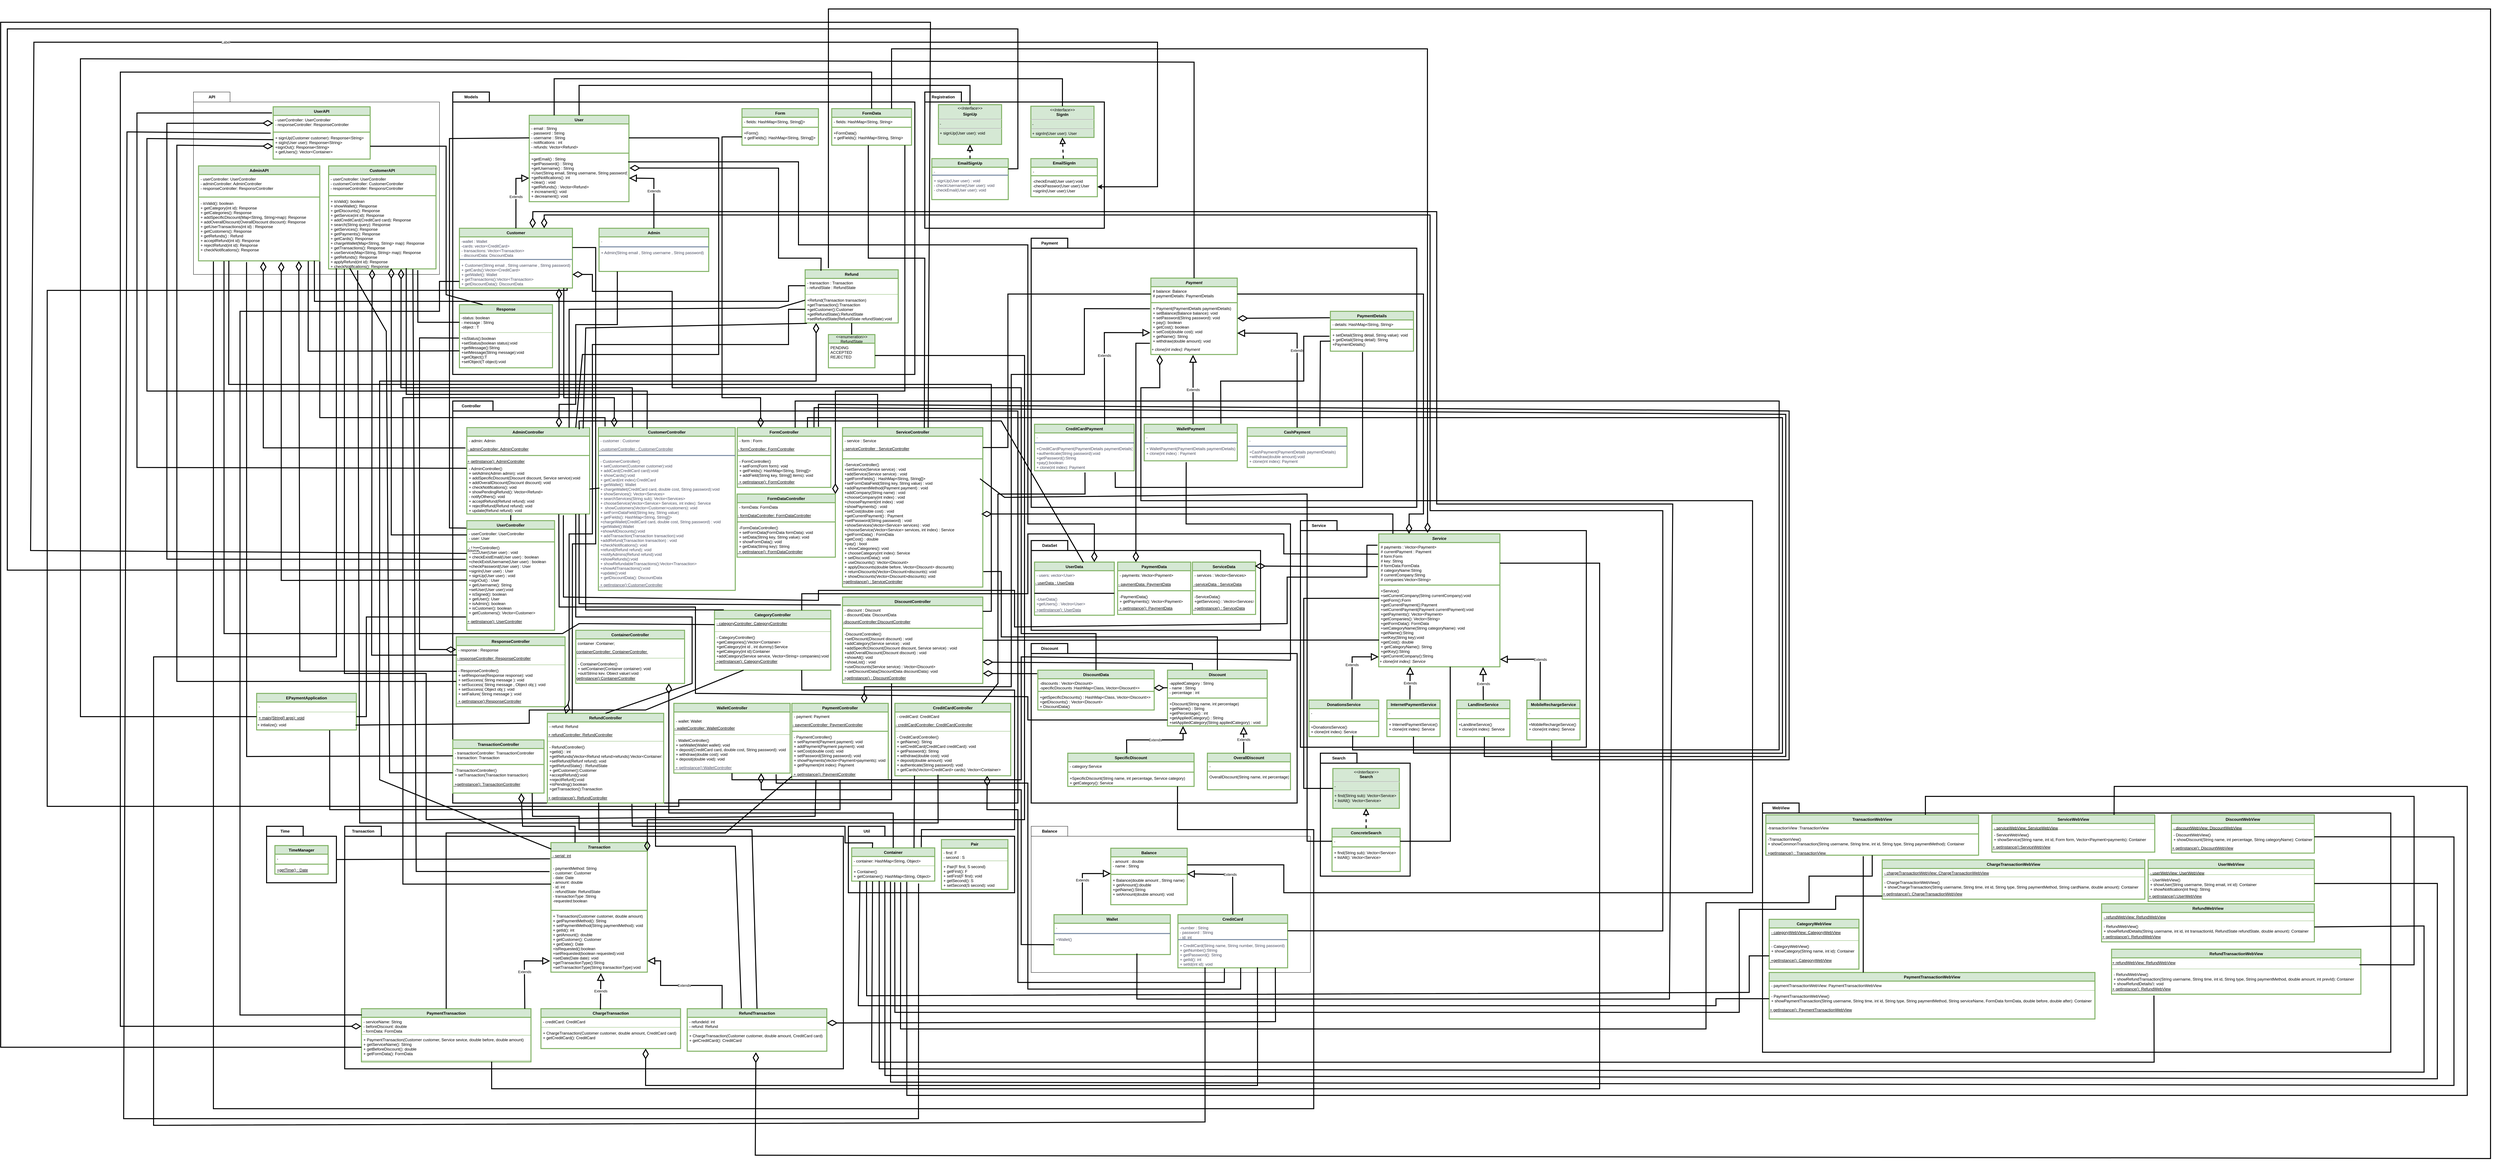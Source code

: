 <mxfile version="20.6.0" type="github" pages="12">
  <diagram id="XYyEofqFOlJ4VLwKEeOY" name="Class">
    <mxGraphModel dx="2073" dy="2919" grid="1" gridSize="10" guides="1" tooltips="1" connect="1" arrows="1" fold="1" page="1" pageScale="1" pageWidth="850" pageHeight="1100" math="0" shadow="0">
      <root>
        <mxCell id="0" />
        <mxCell id="1" parent="0" />
        <mxCell id="XK1v6qU3OBrj5kT9nchE-1" value="Controller" style="shape=folder;fontStyle=1;tabWidth=110;tabHeight=30;tabPosition=left;html=1;boundedLbl=1;labelInHeader=1;container=1;collapsible=0;strokeWidth=3;" vertex="1" parent="1">
          <mxGeometry x="850" y="80" width="1700" height="1210" as="geometry" />
        </mxCell>
        <mxCell id="XK1v6qU3OBrj5kT9nchE-2" value="" style="html=1;strokeColor=none;resizeWidth=1;resizeHeight=1;fillColor=none;part=1;connectable=0;allowArrows=0;deletable=0;strokeWidth=3;" vertex="1" parent="XK1v6qU3OBrj5kT9nchE-1">
          <mxGeometry width="1700.0" height="784" relative="1" as="geometry">
            <mxPoint y="30" as="offset" />
          </mxGeometry>
        </mxCell>
        <mxCell id="XK1v6qU3OBrj5kT9nchE-3" value="ServiceController" style="swimlane;fontStyle=1;align=center;verticalAlign=top;childLayout=stackLayout;horizontal=1;startSize=26;horizontalStack=0;resizeParent=1;resizeParentMax=0;resizeLast=0;collapsible=1;marginBottom=0;fillColor=#d5e8d4;strokeColor=#82b366;fontSize=12;strokeWidth=3;" vertex="1" parent="XK1v6qU3OBrj5kT9nchE-1">
          <mxGeometry x="1172.414" y="80" width="422.069" height="480" as="geometry" />
        </mxCell>
        <mxCell id="XK1v6qU3OBrj5kT9nchE-4" value="- service : Service" style="text;strokeColor=none;fillColor=none;align=left;verticalAlign=top;spacingLeft=4;spacingRight=4;overflow=hidden;rotatable=0;points=[[0,0.5],[1,0.5]];portConstraint=eastwest;fontSize=12;strokeWidth=3;" vertex="1" parent="XK1v6qU3OBrj5kT9nchE-3">
          <mxGeometry y="26" width="422.069" height="24" as="geometry" />
        </mxCell>
        <mxCell id="XK1v6qU3OBrj5kT9nchE-5" value="&lt;span style=&quot;color: rgb(0, 0, 0); font-family: Helvetica; font-size: 12px; font-style: normal; font-variant-ligatures: normal; font-variant-caps: normal; font-weight: 400; letter-spacing: normal; orphans: 2; text-align: left; text-indent: 0px; text-transform: none; widows: 2; word-spacing: 0px; -webkit-text-stroke-width: 0px; background-color: rgb(255, 255, 255); text-decoration-thickness: initial; text-decoration-style: initial; text-decoration-color: initial; float: none; display: inline !important;&quot;&gt;&lt;u style=&quot;font-size: 12px;&quot;&gt;- serviceController : ServiceController&lt;/u&gt;&lt;/span&gt;" style="text;whiteSpace=wrap;html=1;fontSize=12;strokeWidth=3;" vertex="1" parent="XK1v6qU3OBrj5kT9nchE-3">
          <mxGeometry y="50" width="422.069" height="40" as="geometry" />
        </mxCell>
        <mxCell id="XK1v6qU3OBrj5kT9nchE-6" value="" style="line;strokeWidth=3;fillColor=none;align=left;verticalAlign=middle;spacingTop=-1;spacingLeft=3;spacingRight=3;rotatable=0;labelPosition=right;points=[];portConstraint=eastwest;strokeColor=inherit;fontSize=12;" vertex="1" parent="XK1v6qU3OBrj5kT9nchE-3">
          <mxGeometry y="90" width="422.069" height="8" as="geometry" />
        </mxCell>
        <mxCell id="XK1v6qU3OBrj5kT9nchE-7" value="-ServiceController()&#xa;+setService(Service service) : void&#xa;+addService(Service service) : void&#xa;+getFormFields() : HashMap&lt;String, String[]&gt;&#xa;+setFormDataField(String key, String value) : void&#xa;+addPaymentMethod(Payment payment) : void&#xa;+addCompany(String name) : void&#xa;+chooseCompany(int index) : void&#xa;+choosePayment(int index) : void&#xa;+showPayments() : void&#xa;+setCost(double cost) : void&#xa;+getCurrentPayment() : Payment&#xa;+setPassword(String password) : void&#xa;+showServices(Vector&lt;Service&gt; services) : void&#xa;+chooseService(Vector&lt;Service&gt; services, int index) : Service&#xa;+getFormData() : FormData&#xa;+getCost() : double&#xa;+pay() : bool&#xa;+ showCategories(): void&#xa;+ chooseCategory(int index): Service&#xa;+ setDiscountData(): void&#xa;+ useDiscounts(): Vector&lt;Discount&gt;&#xa;+ applyDiscounts(double before, Vector&lt;Discount&gt; discounts)&#xa;+ returnDiscounts(Vector&lt;Discount&gt;discounts): void&#xa;+ showDiscounts(Vector&lt;Discount&gt;discounts): void&#xa;&#xa;&#xa;&#xa;&#xa;" style="text;strokeColor=none;fillColor=none;align=left;verticalAlign=top;spacingLeft=4;spacingRight=4;overflow=hidden;rotatable=0;points=[[0,0.5],[1,0.5]];portConstraint=eastwest;fontSize=12;strokeWidth=3;" vertex="1" parent="XK1v6qU3OBrj5kT9nchE-3">
          <mxGeometry y="98" width="422.069" height="352" as="geometry" />
        </mxCell>
        <mxCell id="XK1v6qU3OBrj5kT9nchE-8" value="&lt;span style=&quot;color: rgb(0, 0, 0); font-family: Helvetica; font-size: 12px; font-style: normal; font-variant-ligatures: normal; font-variant-caps: normal; font-weight: 400; letter-spacing: normal; orphans: 2; text-align: left; text-indent: 0px; text-transform: none; widows: 2; word-spacing: 0px; -webkit-text-stroke-width: 0px; background-color: rgb(255, 255, 255); text-decoration-thickness: initial; text-decoration-style: initial; text-decoration-color: initial; float: none; display: inline !important;&quot;&gt;&lt;u style=&quot;font-size: 12px;&quot;&gt;+getInstance() : ServiceController&lt;/u&gt;&lt;/span&gt;" style="text;whiteSpace=wrap;html=1;fontSize=12;strokeWidth=3;" vertex="1" parent="XK1v6qU3OBrj5kT9nchE-3">
          <mxGeometry y="450" width="422.069" height="30" as="geometry" />
        </mxCell>
        <mxCell id="XK1v6qU3OBrj5kT9nchE-9" value="DiscountController" style="swimlane;fontStyle=1;align=center;verticalAlign=top;childLayout=stackLayout;horizontal=1;startSize=26;horizontalStack=0;resizeParent=1;resizeParentMax=0;resizeLast=0;collapsible=1;marginBottom=0;fillColor=#d5e8d4;strokeColor=#82b366;fontSize=12;strokeWidth=3;" vertex="1" parent="XK1v6qU3OBrj5kT9nchE-1">
          <mxGeometry x="1172.414" y="590" width="422.069" height="260" as="geometry" />
        </mxCell>
        <mxCell id="XK1v6qU3OBrj5kT9nchE-10" value="- discount : Discount&#xa;- discountData: DiscountData" style="text;strokeColor=none;fillColor=none;align=left;verticalAlign=top;spacingLeft=4;spacingRight=4;overflow=hidden;rotatable=0;points=[[0,0.5],[1,0.5]];portConstraint=eastwest;fontSize=12;strokeWidth=3;" vertex="1" parent="XK1v6qU3OBrj5kT9nchE-9">
          <mxGeometry y="26" width="422.069" height="34" as="geometry" />
        </mxCell>
        <mxCell id="XK1v6qU3OBrj5kT9nchE-11" value="&lt;div style=&quot;font-size: 12px;&quot;&gt;&lt;span style=&quot;font-size: 12px; background-color: initial;&quot;&gt;&lt;u style=&quot;font-size: 12px;&quot;&gt;-discountController:DiscountController&lt;/u&gt;&lt;/span&gt;&lt;/div&gt;" style="text;html=1;align=left;verticalAlign=middle;resizable=0;points=[];autosize=1;strokeColor=none;fillColor=none;fontSize=12;strokeWidth=3;" vertex="1" parent="XK1v6qU3OBrj5kT9nchE-9">
          <mxGeometry y="60" width="422.069" height="30" as="geometry" />
        </mxCell>
        <mxCell id="XK1v6qU3OBrj5kT9nchE-12" value="" style="line;strokeWidth=3;fillColor=none;align=left;verticalAlign=middle;spacingTop=-1;spacingLeft=3;spacingRight=3;rotatable=0;labelPosition=right;points=[];portConstraint=eastwest;strokeColor=inherit;fontSize=12;" vertex="1" parent="XK1v6qU3OBrj5kT9nchE-9">
          <mxGeometry y="90" width="422.069" height="8" as="geometry" />
        </mxCell>
        <mxCell id="XK1v6qU3OBrj5kT9nchE-13" value="-DiscountController()&#xa;+setDiscount(Discount discount) : void&#xa;+addCategory(Service service) : void&#xa;+addSpecificDiscount(Discount discount, Service service) : void&#xa;+addOverallDiscount(Discount discount) : void&#xa;+showAll(): void&#xa;+showList() : void&#xa;+useDiscounts(Service service) : Vector&lt;Discount&gt;&#xa;+ setDiscountData(DiscountData discountData): void" style="text;strokeColor=none;fillColor=none;align=left;verticalAlign=top;spacingLeft=4;spacingRight=4;overflow=hidden;rotatable=0;points=[[0,0.5],[1,0.5]];portConstraint=eastwest;fontSize=12;strokeWidth=3;" vertex="1" parent="XK1v6qU3OBrj5kT9nchE-9">
          <mxGeometry y="98" width="422.069" height="132" as="geometry" />
        </mxCell>
        <mxCell id="XK1v6qU3OBrj5kT9nchE-14" value="&lt;span style=&quot;color: rgb(0, 0, 0); font-family: Helvetica; font-size: 12px; font-style: normal; font-variant-ligatures: normal; font-variant-caps: normal; font-weight: 400; letter-spacing: normal; orphans: 2; text-align: left; text-indent: 0px; text-transform: none; widows: 2; word-spacing: 0px; -webkit-text-stroke-width: 0px; background-color: rgb(255, 255, 255); text-decoration-thickness: initial; text-decoration-style: initial; text-decoration-color: initial; float: none; display: inline !important;&quot;&gt;&lt;u style=&quot;font-size: 12px;&quot;&gt;&amp;nbsp;+getInstance() :&amp;nbsp;DiscountController&lt;/u&gt;&lt;/span&gt;" style="text;whiteSpace=wrap;html=1;fontSize=12;strokeWidth=3;" vertex="1" parent="XK1v6qU3OBrj5kT9nchE-9">
          <mxGeometry y="230" width="422.069" height="30" as="geometry" />
        </mxCell>
        <mxCell id="XK1v6qU3OBrj5kT9nchE-15" value="FormController" style="swimlane;fontStyle=1;align=center;verticalAlign=top;childLayout=stackLayout;horizontal=1;startSize=26;horizontalStack=0;resizeParent=1;resizeParentMax=0;resizeLast=0;collapsible=1;marginBottom=0;fillColor=#d5e8d4;strokeColor=#82b366;fontSize=12;strokeWidth=3;" vertex="1" parent="XK1v6qU3OBrj5kT9nchE-1">
          <mxGeometry x="855.862" y="80" width="281.379" height="180" as="geometry">
            <mxRectangle x="-680" y="1410" width="130" height="30" as="alternateBounds" />
          </mxGeometry>
        </mxCell>
        <mxCell id="XK1v6qU3OBrj5kT9nchE-16" value="- form : Form" style="text;strokeColor=none;fillColor=none;align=left;verticalAlign=top;spacingLeft=4;spacingRight=4;overflow=hidden;rotatable=0;points=[[0,0.5],[1,0.5]];portConstraint=eastwest;fontSize=12;strokeWidth=3;" vertex="1" parent="XK1v6qU3OBrj5kT9nchE-15">
          <mxGeometry y="26" width="281.379" height="24" as="geometry" />
        </mxCell>
        <mxCell id="XK1v6qU3OBrj5kT9nchE-17" value="&lt;span style=&quot;font-size: 12px;&quot;&gt;&lt;u style=&quot;font-size: 12px;&quot;&gt;- formController: FormController&lt;/u&gt;&lt;/span&gt;" style="text;html=1;align=left;verticalAlign=middle;resizable=0;points=[];autosize=1;strokeColor=none;fillColor=none;fontSize=12;strokeWidth=3;" vertex="1" parent="XK1v6qU3OBrj5kT9nchE-15">
          <mxGeometry y="50" width="281.379" height="30" as="geometry" />
        </mxCell>
        <mxCell id="XK1v6qU3OBrj5kT9nchE-18" value="" style="line;strokeWidth=3;fillColor=none;align=left;verticalAlign=middle;spacingTop=-1;spacingLeft=3;spacingRight=3;rotatable=0;labelPosition=right;points=[];portConstraint=eastwest;strokeColor=inherit;fontSize=12;" vertex="1" parent="XK1v6qU3OBrj5kT9nchE-15">
          <mxGeometry y="80" width="281.379" height="8" as="geometry" />
        </mxCell>
        <mxCell id="XK1v6qU3OBrj5kT9nchE-19" value="- FormController()&#xa;+ setForm(Form form): void&#xa;+ getFields(): HashMap&lt;String, String[]&gt;&#xa;+ addField(String key, String[] items): void" style="text;strokeColor=none;fillColor=none;align=left;verticalAlign=top;spacingLeft=4;spacingRight=4;overflow=hidden;rotatable=0;points=[[0,0.5],[1,0.5]];portConstraint=eastwest;fontSize=12;strokeWidth=3;" vertex="1" parent="XK1v6qU3OBrj5kT9nchE-15">
          <mxGeometry y="88" width="281.379" height="62" as="geometry" />
        </mxCell>
        <mxCell id="XK1v6qU3OBrj5kT9nchE-20" value="&lt;span style=&quot;color: rgb(0, 0, 0); font-family: Helvetica; font-size: 12px; font-style: normal; font-variant-ligatures: normal; font-variant-caps: normal; font-weight: 400; letter-spacing: normal; orphans: 2; text-align: left; text-indent: 0px; text-transform: none; widows: 2; word-spacing: 0px; -webkit-text-stroke-width: 0px; background-color: rgb(255, 255, 255); text-decoration-thickness: initial; text-decoration-style: initial; text-decoration-color: initial; float: none; display: inline !important;&quot;&gt;&lt;u style=&quot;font-size: 12px;&quot;&gt;&amp;nbsp;+ getInstance(): FormController&lt;/u&gt;&lt;/span&gt;" style="text;whiteSpace=wrap;html=1;fontSize=12;strokeWidth=3;" vertex="1" parent="XK1v6qU3OBrj5kT9nchE-15">
          <mxGeometry y="150" width="281.379" height="30" as="geometry" />
        </mxCell>
        <mxCell id="XK1v6qU3OBrj5kT9nchE-21" value="PaymentController" style="swimlane;fontStyle=1;align=center;verticalAlign=top;childLayout=stackLayout;horizontal=1;startSize=26;horizontalStack=0;resizeParent=1;resizeParentMax=0;resizeLast=0;collapsible=1;marginBottom=0;fillColor=#d5e8d4;strokeColor=#82b366;fontSize=12;strokeWidth=3;" vertex="1" parent="XK1v6qU3OBrj5kT9nchE-1">
          <mxGeometry x="1020.003" y="910" width="290" height="230" as="geometry">
            <mxRectangle x="-630" y="1450" width="150" height="30" as="alternateBounds" />
          </mxGeometry>
        </mxCell>
        <mxCell id="XK1v6qU3OBrj5kT9nchE-22" value="- payment: Payment" style="text;strokeColor=none;fillColor=none;align=left;verticalAlign=top;spacingLeft=4;spacingRight=4;overflow=hidden;rotatable=0;points=[[0,0.5],[1,0.5]];portConstraint=eastwest;fontSize=12;strokeWidth=3;" vertex="1" parent="XK1v6qU3OBrj5kT9nchE-21">
          <mxGeometry y="26" width="290" height="24" as="geometry" />
        </mxCell>
        <mxCell id="XK1v6qU3OBrj5kT9nchE-23" value="&lt;div style=&quot;font-size: 12px;&quot;&gt;&lt;span style=&quot;font-size: 12px; background-color: initial;&quot;&gt;&lt;u style=&quot;font-size: 12px;&quot;&gt;- paymentController: PaymentController&lt;/u&gt;&lt;/span&gt;&lt;/div&gt;" style="text;html=1;align=left;verticalAlign=middle;resizable=0;points=[];autosize=1;strokeColor=none;fillColor=none;fontSize=12;strokeWidth=3;" vertex="1" parent="XK1v6qU3OBrj5kT9nchE-21">
          <mxGeometry y="50" width="290" height="30" as="geometry" />
        </mxCell>
        <mxCell id="XK1v6qU3OBrj5kT9nchE-24" value="" style="line;strokeWidth=3;fillColor=none;align=left;verticalAlign=middle;spacingTop=-1;spacingLeft=3;spacingRight=3;rotatable=0;labelPosition=right;points=[];portConstraint=eastwest;strokeColor=inherit;fontSize=12;" vertex="1" parent="XK1v6qU3OBrj5kT9nchE-21">
          <mxGeometry y="80" width="290" height="8" as="geometry" />
        </mxCell>
        <mxCell id="XK1v6qU3OBrj5kT9nchE-25" value="- PaymentController()&#xa;+ setPayment(Payment payment): void&#xa;+ addPayment(Payment payment): void&#xa;+ setCost(double cost): void&#xa;+ setPassword(String password): void&#xa;+ showPayments(Vector&lt;Payment&gt;payments): void&#xa;+ getPayment(int index): Payment" style="text;strokeColor=none;fillColor=none;align=left;verticalAlign=top;spacingLeft=4;spacingRight=4;overflow=hidden;rotatable=0;points=[[0,0.5],[1,0.5]];portConstraint=eastwest;fontSize=12;strokeWidth=3;" vertex="1" parent="XK1v6qU3OBrj5kT9nchE-21">
          <mxGeometry y="88" width="290" height="112" as="geometry" />
        </mxCell>
        <mxCell id="XK1v6qU3OBrj5kT9nchE-26" value="&lt;span style=&quot;color: rgb(0, 0, 0); font-family: Helvetica; font-size: 12px; font-style: normal; font-variant-ligatures: normal; font-variant-caps: normal; font-weight: 400; letter-spacing: normal; orphans: 2; text-align: left; text-indent: 0px; text-transform: none; widows: 2; word-spacing: 0px; -webkit-text-stroke-width: 0px; background-color: rgb(255, 255, 255); text-decoration-thickness: initial; text-decoration-style: initial; text-decoration-color: initial; float: none; display: inline !important;&quot;&gt;&lt;u style=&quot;font-size: 12px;&quot;&gt;&amp;nbsp;+ getInstance(): PaymentController&lt;/u&gt;&lt;/span&gt;" style="text;whiteSpace=wrap;html=1;fontSize=12;strokeWidth=3;" vertex="1" parent="XK1v6qU3OBrj5kT9nchE-21">
          <mxGeometry y="200" width="290" height="30" as="geometry" />
        </mxCell>
        <mxCell id="XK1v6qU3OBrj5kT9nchE-27" value="CustomerController" style="swimlane;fontStyle=1;align=center;verticalAlign=top;childLayout=stackLayout;horizontal=1;startSize=26;horizontalStack=0;resizeParent=1;resizeParentMax=0;resizeLast=0;collapsible=1;marginBottom=0;strokeColor=#82b366;fillColor=#d5e8d4;rounded=0;fontSize=12;strokeWidth=3;" vertex="1" parent="XK1v6qU3OBrj5kT9nchE-1">
          <mxGeometry x="438.003" y="80" width="411.801" height="490" as="geometry">
            <mxRectangle x="505" y="1140" width="150" height="30" as="alternateBounds" />
          </mxGeometry>
        </mxCell>
        <mxCell id="XK1v6qU3OBrj5kT9nchE-28" value="- customer : Customer" style="text;strokeColor=none;fillColor=none;align=left;verticalAlign=top;spacingLeft=4;spacingRight=4;overflow=hidden;rotatable=0;points=[[0,0.5],[1,0.5]];portConstraint=eastwest;fontColor=#46495D;rounded=0;fontSize=12;strokeWidth=3;" vertex="1" parent="XK1v6qU3OBrj5kT9nchE-27">
          <mxGeometry y="26" width="411.801" height="24" as="geometry" />
        </mxCell>
        <mxCell id="XK1v6qU3OBrj5kT9nchE-29" value="&lt;div style=&quot;font-size: 12px;&quot;&gt;&lt;u style=&quot;color: rgb(70, 73, 93); font-size: 12px; background-color: initial;&quot;&gt;&amp;nbsp;-customerController : CustomerController&lt;/u&gt;&lt;/div&gt;" style="text;html=1;align=left;verticalAlign=middle;resizable=0;points=[];autosize=1;strokeColor=none;fillColor=none;fontSize=12;strokeWidth=3;" vertex="1" parent="XK1v6qU3OBrj5kT9nchE-27">
          <mxGeometry y="50" width="411.801" height="30" as="geometry" />
        </mxCell>
        <mxCell id="XK1v6qU3OBrj5kT9nchE-30" value="" style="line;strokeWidth=3;fillColor=none;align=left;verticalAlign=middle;spacingTop=-1;spacingLeft=3;spacingRight=3;rotatable=0;labelPosition=right;points=[];portConstraint=eastwest;fontColor=#46495D;rounded=0;strokeColor=#788AA3;fontSize=12;" vertex="1" parent="XK1v6qU3OBrj5kT9nchE-27">
          <mxGeometry y="80" width="411.801" height="8" as="geometry" />
        </mxCell>
        <mxCell id="XK1v6qU3OBrj5kT9nchE-31" value="- CustomerController()&#xa;+ setCustomer(Customer customer):void&#xa;+ addCard(CreditCard card):void&#xa;+ showCards():void&#xa;+ getCard(int index):CreditCard&#xa;+ getWallet(): Wallet&#xa;+ chargeWallet(CreditCard card, double cost, String password):void&#xa;+ showServices(): Vector&lt;Services&gt;&#xa;+ searchServices(String sub): Vector&lt;Services&gt;&#xa;+ chooseService(Vector&lt;Service&gt; Services, int index): Service&#xa;+  showCustomers(Vector&lt;Customer&gt;customers): void&#xa;+ setFormDataField(String key, String value)&#xa;+ getFields(): HashMap&lt;String, String[]&gt;&#xa;+chargeWallet(CreditCard card, double cost, String password) : void &#xa;+getWallet():Wallet&#xa;+showAllDiscounts():void&#xa;+ addTransaction(Transaction transaction):void&#xa;+addRefund(Transaction transaction) : void&#xa;+checkNotifications(): void&#xa;+refund(Refund refund): void&#xa;+notifyAdmins(Refund refund):void&#xa;+showRefunds():void&#xa;+ showRefundableTransactions():Vector&lt;Transaction&gt;&#xa;+showAllTransactions():void&#xa;+update():void&#xa;+ getDiscountData(): DiscountData&#xa;&#xa;" style="text;strokeColor=none;fillColor=none;align=left;verticalAlign=top;spacingLeft=4;spacingRight=4;overflow=hidden;rotatable=0;points=[[0,0.5],[1,0.5]];portConstraint=eastwest;fontColor=#46495D;rounded=0;fontSize=12;strokeWidth=3;" vertex="1" parent="XK1v6qU3OBrj5kT9nchE-27">
          <mxGeometry y="88" width="411.801" height="372" as="geometry" />
        </mxCell>
        <mxCell id="XK1v6qU3OBrj5kT9nchE-32" value="&lt;span style=&quot;color: rgb(70, 73, 93); font-family: Helvetica; font-size: 12px; font-style: normal; font-variant-ligatures: normal; font-variant-caps: normal; font-weight: 400; letter-spacing: normal; orphans: 2; text-align: left; text-indent: 0px; text-transform: none; widows: 2; word-spacing: 0px; -webkit-text-stroke-width: 0px; background-color: rgb(255, 255, 255); text-decoration-thickness: initial; text-decoration-style: initial; text-decoration-color: initial; float: none; display: inline !important;&quot;&gt;&lt;u style=&quot;font-size: 12px;&quot;&gt;&amp;nbsp;+ getInstance():CustomerController&lt;/u&gt;&lt;/span&gt;" style="text;whiteSpace=wrap;html=1;fontSize=12;strokeWidth=3;" vertex="1" parent="XK1v6qU3OBrj5kT9nchE-27">
          <mxGeometry y="460" width="411.801" height="30" as="geometry" />
        </mxCell>
        <mxCell id="XK1v6qU3OBrj5kT9nchE-33" value="AdminController" style="swimlane;fontStyle=1;align=center;verticalAlign=top;childLayout=stackLayout;horizontal=1;startSize=26;horizontalStack=0;resizeParent=1;resizeParentMax=0;resizeLast=0;collapsible=1;marginBottom=0;fillColor=#d5e8d4;strokeColor=#82b366;fontSize=12;strokeWidth=3;" vertex="1" parent="XK1v6qU3OBrj5kT9nchE-1">
          <mxGeometry x="42.233" y="80" width="369.565" height="260" as="geometry" />
        </mxCell>
        <mxCell id="XK1v6qU3OBrj5kT9nchE-34" value="- admin: Admin&#xa;" style="text;strokeColor=none;fillColor=none;align=left;verticalAlign=top;spacingLeft=4;spacingRight=4;overflow=hidden;rotatable=0;points=[[0,0.5],[1,0.5]];portConstraint=eastwest;fontSize=12;strokeWidth=3;" vertex="1" parent="XK1v6qU3OBrj5kT9nchE-33">
          <mxGeometry y="26" width="369.565" height="24" as="geometry" />
        </mxCell>
        <mxCell id="XK1v6qU3OBrj5kT9nchE-35" value="&lt;div style=&quot;font-size: 12px;&quot;&gt;&lt;u style=&quot;font-size: 12px; background-color: initial;&quot;&gt;- adminController: AdminController&lt;/u&gt;&lt;/div&gt;" style="text;html=1;align=left;verticalAlign=middle;resizable=0;points=[];autosize=1;strokeColor=none;fillColor=none;fontSize=12;strokeWidth=3;" vertex="1" parent="XK1v6qU3OBrj5kT9nchE-33">
          <mxGeometry y="50" width="369.565" height="30" as="geometry" />
        </mxCell>
        <mxCell id="XK1v6qU3OBrj5kT9nchE-36" value="" style="line;strokeWidth=3;fillColor=none;align=left;verticalAlign=middle;spacingTop=-1;spacingLeft=3;spacingRight=3;rotatable=0;labelPosition=right;points=[];portConstraint=eastwest;strokeColor=inherit;fontSize=12;" vertex="1" parent="XK1v6qU3OBrj5kT9nchE-33">
          <mxGeometry y="80" width="369.565" height="8" as="geometry" />
        </mxCell>
        <mxCell id="XK1v6qU3OBrj5kT9nchE-37" value="&lt;span style=&quot;color: rgb(0, 0, 0); font-family: Helvetica; font-size: 12px; font-variant-ligatures: normal; font-variant-caps: normal; font-weight: 400; letter-spacing: normal; orphans: 2; text-align: left; text-indent: 0px; text-transform: none; widows: 2; word-spacing: 0px; -webkit-text-stroke-width: 0px; background-color: rgb(255, 255, 255); text-decoration-thickness: initial; text-decoration-style: initial; text-decoration-color: initial; float: none; font-style: normal; display: inline !important;&quot;&gt;&lt;u style=&quot;font-size: 12px;&quot;&gt;+ getInstance(): AdminController&lt;/u&gt;&lt;/span&gt;" style="text;whiteSpace=wrap;html=1;fontSize=12;strokeWidth=3;" vertex="1" parent="XK1v6qU3OBrj5kT9nchE-33">
          <mxGeometry y="88" width="369.565" height="22" as="geometry" />
        </mxCell>
        <mxCell id="XK1v6qU3OBrj5kT9nchE-38" value="- AdminController()&#xa;+ setAdmin(Admin admin): void&#xa;+ addSpecificDiscount(Discount discount, Service service):void&#xa;+ addOverallDiscount(Discount discount): void &#xa;+ checkNotifications(): void&#xa;+ showPendingRefund(): Vector&lt;Refund&gt;&#xa;- notifyOthers(): void&#xa;+ acceptRefund(Refund refund): void&#xa;+ rejectRefund(Refund refund): void&#xa;+ update(Refund refund): void" style="text;strokeColor=none;fillColor=none;align=left;verticalAlign=top;spacingLeft=4;spacingRight=4;overflow=hidden;rotatable=0;points=[[0,0.5],[1,0.5]];portConstraint=eastwest;fontSize=12;strokeWidth=3;" vertex="1" parent="XK1v6qU3OBrj5kT9nchE-33">
          <mxGeometry y="110" width="369.565" height="150" as="geometry" />
        </mxCell>
        <mxCell id="XK1v6qU3OBrj5kT9nchE-39" value="UserController" style="swimlane;fontStyle=1;align=center;verticalAlign=top;childLayout=stackLayout;horizontal=1;startSize=26;horizontalStack=0;resizeParent=1;resizeParentMax=0;resizeLast=0;collapsible=1;marginBottom=0;fillColor=#d5e8d4;strokeColor=#82b366;fontSize=12;strokeWidth=3;" vertex="1" parent="XK1v6qU3OBrj5kT9nchE-1">
          <mxGeometry x="42.236" y="360" width="263.975" height="330" as="geometry" />
        </mxCell>
        <mxCell id="XK1v6qU3OBrj5kT9nchE-40" value="- userController: UserController&#xa;- user: User&#xa;" style="text;strokeColor=none;fillColor=none;align=left;verticalAlign=top;spacingLeft=4;spacingRight=4;overflow=hidden;rotatable=0;points=[[0,0.5],[1,0.5]];portConstraint=eastwest;fontSize=12;strokeWidth=3;" vertex="1" parent="XK1v6qU3OBrj5kT9nchE-39">
          <mxGeometry y="26" width="263.975" height="34" as="geometry" />
        </mxCell>
        <mxCell id="XK1v6qU3OBrj5kT9nchE-41" value="" style="line;strokeWidth=3;fillColor=none;align=left;verticalAlign=middle;spacingTop=-1;spacingLeft=3;spacingRight=3;rotatable=0;labelPosition=right;points=[];portConstraint=eastwest;strokeColor=inherit;fontSize=12;" vertex="1" parent="XK1v6qU3OBrj5kT9nchE-39">
          <mxGeometry y="60" width="263.975" height="8" as="geometry" />
        </mxCell>
        <mxCell id="XK1v6qU3OBrj5kT9nchE-42" value="- UserController()&#xa;+ addUser(User user) : void&#xa;+ checkExistEmail(User user) : boolean&#xa;+checkExistUsername(User user) : boolean&#xa;+checkPassword(User user) : User&#xa;+signIn(User user) : User&#xa;+ signUp(User user) : void&#xa;+signOut() : User&#xa;+ getUsername(): String&#xa;+setUser(User user):void&#xa;+ isSigned(): boolean&#xa;+ getUser(): User&#xa;+ isAdmin(): boolean&#xa;+ isCustomer(): boolean&#xa;+ getCustomers(): Vector&lt;Customer&gt;&#xa;" style="text;strokeColor=none;fillColor=none;align=left;verticalAlign=top;spacingLeft=4;spacingRight=4;overflow=hidden;rotatable=0;points=[[0,0.5],[1,0.5]];portConstraint=eastwest;fontSize=12;strokeWidth=3;" vertex="1" parent="XK1v6qU3OBrj5kT9nchE-39">
          <mxGeometry y="68" width="263.975" height="222" as="geometry" />
        </mxCell>
        <mxCell id="XK1v6qU3OBrj5kT9nchE-43" value="&lt;span style=&quot;color: rgb(0, 0, 0); font-family: Helvetica; font-size: 12px; font-variant-ligatures: normal; font-variant-caps: normal; font-weight: 400; letter-spacing: normal; orphans: 2; text-align: left; text-indent: 0px; text-transform: none; widows: 2; word-spacing: 0px; -webkit-text-stroke-width: 0px; background-color: rgb(255, 255, 255); text-decoration-thickness: initial; text-decoration-style: initial; text-decoration-color: initial; float: none; display: inline !important;&quot;&gt;&lt;u style=&quot;font-size: 12px;&quot;&gt;+ getInstance(): UserController&lt;/u&gt;&lt;/span&gt;" style="text;whiteSpace=wrap;html=1;fontSize=12;strokeWidth=3;" vertex="1" parent="XK1v6qU3OBrj5kT9nchE-39">
          <mxGeometry y="290" width="263.975" height="40" as="geometry" />
        </mxCell>
        <mxCell id="XK1v6qU3OBrj5kT9nchE-44" value="WalletController" style="swimlane;fontStyle=1;align=center;verticalAlign=top;childLayout=stackLayout;horizontal=1;startSize=26;horizontalStack=0;resizeParent=1;resizeParentMax=0;resizeLast=0;collapsible=1;marginBottom=0;fillColor=#d5e8d4;strokeColor=#82b366;strokeWidth=3;perimeterSpacing=0;" vertex="1" parent="XK1v6qU3OBrj5kT9nchE-1">
          <mxGeometry x="665.004" y="910" width="350" height="210" as="geometry" />
        </mxCell>
        <mxCell id="XK1v6qU3OBrj5kT9nchE-45" value="&#xa;- wallet: Wallet" style="text;strokeColor=none;fillColor=none;align=left;verticalAlign=top;spacingLeft=4;spacingRight=4;overflow=hidden;rotatable=0;points=[[0,0.5],[1,0.5]];portConstraint=eastwest;strokeWidth=3;" vertex="1" parent="XK1v6qU3OBrj5kT9nchE-44">
          <mxGeometry y="26" width="350" height="34" as="geometry" />
        </mxCell>
        <mxCell id="XK1v6qU3OBrj5kT9nchE-46" value="&lt;span style=&quot;&quot;&gt;&lt;u&gt;- walletController: WalletController&lt;/u&gt;&lt;/span&gt;" style="text;html=1;align=left;verticalAlign=middle;resizable=0;points=[];autosize=1;strokeColor=none;fillColor=none;" vertex="1" parent="XK1v6qU3OBrj5kT9nchE-44">
          <mxGeometry y="60" width="350" height="30" as="geometry" />
        </mxCell>
        <mxCell id="XK1v6qU3OBrj5kT9nchE-47" value="" style="line;strokeWidth=1;fillColor=none;align=left;verticalAlign=middle;spacingTop=-1;spacingLeft=3;spacingRight=3;rotatable=0;labelPosition=right;points=[];portConstraint=eastwest;strokeColor=inherit;" vertex="1" parent="XK1v6qU3OBrj5kT9nchE-44">
          <mxGeometry y="90" width="350" height="8" as="geometry" />
        </mxCell>
        <mxCell id="XK1v6qU3OBrj5kT9nchE-48" value="- WalletController()&#xa;+ setWallet(Wallet wallet): void&#xa;+ deposit(CreditCard card, double cost, String password): void&#xa;+ withdraw(double cost): void&#xa;+ deposit(double void): void" style="text;strokeColor=none;fillColor=none;align=left;verticalAlign=top;spacingLeft=4;spacingRight=4;overflow=hidden;rotatable=0;points=[[0,0.5],[1,0.5]];portConstraint=eastwest;" vertex="1" parent="XK1v6qU3OBrj5kT9nchE-44">
          <mxGeometry y="98" width="350" height="82" as="geometry" />
        </mxCell>
        <mxCell id="XK1v6qU3OBrj5kT9nchE-49" value="&lt;span style=&quot;color: rgb(70, 73, 93); font-family: Helvetica; font-size: 12px; font-style: normal; font-variant-ligatures: normal; font-variant-caps: normal; font-weight: 400; letter-spacing: normal; orphans: 2; text-align: left; text-indent: 0px; text-transform: none; widows: 2; word-spacing: 0px; -webkit-text-stroke-width: 0px; background-color: rgb(255, 255, 255); text-decoration-thickness: initial; text-decoration-style: initial; text-decoration-color: initial; float: none; display: inline !important;&quot;&gt;&lt;u style=&quot;font-size: 12px;&quot;&gt;&amp;nbsp;+ getInstance():WalletController&lt;/u&gt;&lt;/span&gt;" style="text;whiteSpace=wrap;html=1;fontSize=12;strokeWidth=3;" vertex="1" parent="XK1v6qU3OBrj5kT9nchE-44">
          <mxGeometry y="180" width="350" height="30" as="geometry" />
        </mxCell>
        <mxCell id="XK1v6qU3OBrj5kT9nchE-50" value="TransactionController" style="swimlane;fontStyle=1;align=center;verticalAlign=top;childLayout=stackLayout;horizontal=1;startSize=26;horizontalStack=0;resizeParent=1;resizeParentMax=0;resizeLast=0;collapsible=1;marginBottom=0;fillColor=#d5e8d4;strokeColor=#82b366;fontSize=12;strokeWidth=3;" vertex="1" parent="XK1v6qU3OBrj5kT9nchE-1">
          <mxGeometry x="-0.002" y="1020" width="274.534" height="160" as="geometry" />
        </mxCell>
        <mxCell id="XK1v6qU3OBrj5kT9nchE-51" value="- transactionController: TransactionController&#xa;- transaction: Transaction" style="text;strokeColor=none;fillColor=none;align=left;verticalAlign=top;spacingLeft=4;spacingRight=4;overflow=hidden;rotatable=0;points=[[0,0.5],[1,0.5]];portConstraint=eastwest;fontSize=12;strokeWidth=3;" vertex="1" parent="XK1v6qU3OBrj5kT9nchE-50">
          <mxGeometry y="26" width="274.534" height="44" as="geometry" />
        </mxCell>
        <mxCell id="XK1v6qU3OBrj5kT9nchE-52" value="" style="line;strokeWidth=3;fillColor=none;align=left;verticalAlign=middle;spacingTop=-1;spacingLeft=3;spacingRight=3;rotatable=0;labelPosition=right;points=[];portConstraint=eastwest;strokeColor=inherit;fontSize=12;" vertex="1" parent="XK1v6qU3OBrj5kT9nchE-50">
          <mxGeometry y="70" width="274.534" height="8" as="geometry" />
        </mxCell>
        <mxCell id="XK1v6qU3OBrj5kT9nchE-53" value="-TransactionController()&#xa;+ setTransaction(Transaction transaction)&#xa;" style="text;strokeColor=none;fillColor=none;align=left;verticalAlign=top;spacingLeft=4;spacingRight=4;overflow=hidden;rotatable=0;points=[[0,0.5],[1,0.5]];portConstraint=eastwest;fontSize=12;strokeWidth=3;" vertex="1" parent="XK1v6qU3OBrj5kT9nchE-50">
          <mxGeometry y="78" width="274.534" height="42" as="geometry" />
        </mxCell>
        <mxCell id="XK1v6qU3OBrj5kT9nchE-54" value="&lt;span style=&quot;color: rgb(0, 0, 0); font-family: Helvetica; font-size: 12px; font-style: normal; font-variant-ligatures: normal; font-variant-caps: normal; font-weight: 400; letter-spacing: normal; orphans: 2; text-align: left; text-indent: 0px; text-transform: none; widows: 2; word-spacing: 0px; -webkit-text-stroke-width: 0px; background-color: rgb(255, 255, 255); text-decoration-thickness: initial; text-decoration-style: initial; text-decoration-color: initial; float: none; display: inline !important;&quot;&gt;&lt;u style=&quot;font-size: 12px;&quot;&gt;&amp;nbsp;+getInstance(): TransactionController&lt;/u&gt;&lt;/span&gt;" style="text;whiteSpace=wrap;html=1;fontSize=12;strokeWidth=3;" vertex="1" parent="XK1v6qU3OBrj5kT9nchE-50">
          <mxGeometry y="120" width="274.534" height="40" as="geometry" />
        </mxCell>
        <mxCell id="XK1v6qU3OBrj5kT9nchE-55" value="RefundController" style="swimlane;fontStyle=1;align=center;verticalAlign=top;childLayout=stackLayout;horizontal=1;startSize=26;horizontalStack=0;resizeParent=1;resizeParentMax=0;resizeLast=0;collapsible=1;marginBottom=0;strokeWidth=3;fillColor=#d5e8d4;strokeColor=#82b366;" vertex="1" parent="XK1v6qU3OBrj5kT9nchE-1">
          <mxGeometry x="284.531" y="940" width="350" height="270" as="geometry" />
        </mxCell>
        <mxCell id="XK1v6qU3OBrj5kT9nchE-56" value="- refund: Refund" style="text;strokeColor=none;fillColor=none;align=left;verticalAlign=top;spacingLeft=4;spacingRight=4;overflow=hidden;rotatable=0;points=[[0,0.5],[1,0.5]];portConstraint=eastwest;strokeWidth=3;" vertex="1" parent="XK1v6qU3OBrj5kT9nchE-55">
          <mxGeometry y="26" width="350" height="24" as="geometry" />
        </mxCell>
        <mxCell id="XK1v6qU3OBrj5kT9nchE-57" value="&lt;u&gt;+ refundController: RefundController&lt;/u&gt;" style="text;html=1;align=left;verticalAlign=middle;resizable=0;points=[];autosize=1;strokeColor=none;fillColor=none;" vertex="1" parent="XK1v6qU3OBrj5kT9nchE-55">
          <mxGeometry y="50" width="350" height="30" as="geometry" />
        </mxCell>
        <mxCell id="XK1v6qU3OBrj5kT9nchE-58" value="" style="line;strokeWidth=1;fillColor=none;align=left;verticalAlign=middle;spacingTop=-1;spacingLeft=3;spacingRight=3;rotatable=0;labelPosition=right;points=[];portConstraint=eastwest;strokeColor=inherit;" vertex="1" parent="XK1v6qU3OBrj5kT9nchE-55">
          <mxGeometry y="80" width="350" height="8" as="geometry" />
        </mxCell>
        <mxCell id="XK1v6qU3OBrj5kT9nchE-59" value="- RefundController()&#xa;+getId() : int&#xa;+getRefunds(Vector&lt;Refund refund&gt;refunds):Vector&lt;Container&gt;&#xa;+setRefund(Refunf refund): void&#xa;+getRefundState() : RefundState&#xa;+ getCustomer():Customer&#xa;+acceptRefund():void&#xa;+rejectRefunf():void&#xa;+isPending():boolean&#xa;+getTransaction():Transaction&#xa;" style="text;strokeColor=none;fillColor=none;align=left;verticalAlign=top;spacingLeft=4;spacingRight=4;overflow=hidden;rotatable=0;points=[[0,0.5],[1,0.5]];portConstraint=eastwest;strokeWidth=3;" vertex="1" parent="XK1v6qU3OBrj5kT9nchE-55">
          <mxGeometry y="88" width="350" height="152" as="geometry" />
        </mxCell>
        <mxCell id="XK1v6qU3OBrj5kT9nchE-60" value="&lt;u&gt;+ getInstance(): RefundController&lt;/u&gt;" style="text;html=1;align=left;verticalAlign=middle;resizable=0;points=[];autosize=1;strokeColor=none;fillColor=none;" vertex="1" parent="XK1v6qU3OBrj5kT9nchE-55">
          <mxGeometry y="240" width="350" height="30" as="geometry" />
        </mxCell>
        <mxCell id="XK1v6qU3OBrj5kT9nchE-61" value="CreditCardController" style="swimlane;fontStyle=1;align=center;verticalAlign=top;childLayout=stackLayout;horizontal=1;startSize=26;horizontalStack=0;resizeParent=1;resizeParentMax=0;resizeLast=0;collapsible=1;marginBottom=0;fillColor=#d5e8d4;strokeColor=#82b366;strokeWidth=3;" vertex="1" parent="XK1v6qU3OBrj5kT9nchE-1">
          <mxGeometry x="1330.004" y="910" width="348.447" height="218" as="geometry" />
        </mxCell>
        <mxCell id="XK1v6qU3OBrj5kT9nchE-62" value="- creditCard: CreditCard&#xa;" style="text;strokeColor=none;fillColor=none;align=left;verticalAlign=top;spacingLeft=4;spacingRight=4;overflow=hidden;rotatable=0;points=[[0,0.5],[1,0.5]];portConstraint=eastwest;" vertex="1" parent="XK1v6qU3OBrj5kT9nchE-61">
          <mxGeometry y="26" width="348.447" height="24" as="geometry" />
        </mxCell>
        <mxCell id="XK1v6qU3OBrj5kT9nchE-63" value="&lt;u&gt;- creditCardController: CreditCardController&lt;/u&gt;" style="text;html=1;align=left;verticalAlign=middle;resizable=0;points=[];autosize=1;strokeColor=none;fillColor=none;" vertex="1" parent="XK1v6qU3OBrj5kT9nchE-61">
          <mxGeometry y="50" width="348.447" height="30" as="geometry" />
        </mxCell>
        <mxCell id="XK1v6qU3OBrj5kT9nchE-64" value="" style="line;strokeWidth=1;fillColor=none;align=left;verticalAlign=middle;spacingTop=-1;spacingLeft=3;spacingRight=3;rotatable=0;labelPosition=right;points=[];portConstraint=eastwest;strokeColor=inherit;" vertex="1" parent="XK1v6qU3OBrj5kT9nchE-61">
          <mxGeometry y="80" width="348.447" height="8" as="geometry" />
        </mxCell>
        <mxCell id="XK1v6qU3OBrj5kT9nchE-65" value="- CreditCardController()&#xa;+ getName(): String&#xa;+ setCreditCard(CreditCard creditCard): void&#xa;+ getPassword(): String&#xa;+ withdraw(double cost): void&#xa;+ deposit(double amount): void&#xa;+ authenticate(String password): void&#xa;+ getCards(Vector&lt;CreditCard&gt; cards): Vector&lt;Container&gt;&#xa;&#xa;" style="text;strokeColor=none;fillColor=none;align=left;verticalAlign=top;spacingLeft=4;spacingRight=4;overflow=hidden;rotatable=0;points=[[0,0.5],[1,0.5]];portConstraint=eastwest;" vertex="1" parent="XK1v6qU3OBrj5kT9nchE-61">
          <mxGeometry y="88" width="348.447" height="130" as="geometry" />
        </mxCell>
        <mxCell id="XK1v6qU3OBrj5kT9nchE-66" value="FormDataController" style="swimlane;fontStyle=1;align=center;verticalAlign=top;childLayout=stackLayout;horizontal=1;startSize=26;horizontalStack=0;resizeParent=1;resizeParentMax=0;resizeLast=0;collapsible=1;marginBottom=0;fillColor=#d5e8d4;strokeColor=#82b366;fontSize=12;strokeWidth=3;" vertex="1" parent="XK1v6qU3OBrj5kT9nchE-1">
          <mxGeometry x="855.28" y="280" width="295.652" height="190" as="geometry">
            <mxRectangle x="-430" y="1410" width="150" height="30" as="alternateBounds" />
          </mxGeometry>
        </mxCell>
        <mxCell id="XK1v6qU3OBrj5kT9nchE-67" value="- formData: FormData" style="text;strokeColor=none;fillColor=none;align=left;verticalAlign=top;spacingLeft=4;spacingRight=4;overflow=hidden;rotatable=0;points=[[0,0.5],[1,0.5]];portConstraint=eastwest;fontSize=12;strokeWidth=3;" vertex="1" parent="XK1v6qU3OBrj5kT9nchE-66">
          <mxGeometry y="26" width="295.652" height="24" as="geometry" />
        </mxCell>
        <mxCell id="XK1v6qU3OBrj5kT9nchE-68" value="&lt;div style=&quot;font-size: 12px;&quot;&gt;&lt;u style=&quot;font-size: 12px; background-color: initial;&quot;&gt;- formDataController: FormDataController&lt;/u&gt;&lt;/div&gt;" style="text;html=1;align=left;verticalAlign=middle;resizable=0;points=[];autosize=1;strokeColor=none;fillColor=none;fontSize=12;strokeWidth=3;" vertex="1" parent="XK1v6qU3OBrj5kT9nchE-66">
          <mxGeometry y="50" width="295.652" height="30" as="geometry" />
        </mxCell>
        <mxCell id="XK1v6qU3OBrj5kT9nchE-69" value="" style="line;strokeWidth=3;fillColor=none;align=left;verticalAlign=middle;spacingTop=-1;spacingLeft=3;spacingRight=3;rotatable=0;labelPosition=right;points=[];portConstraint=eastwest;strokeColor=inherit;fontSize=12;" vertex="1" parent="XK1v6qU3OBrj5kT9nchE-66">
          <mxGeometry y="80" width="295.652" height="8" as="geometry" />
        </mxCell>
        <mxCell id="XK1v6qU3OBrj5kT9nchE-70" value="-FormDataController()&#xa;+ setFormData(FormData formData): void&#xa;+ setData(String key, String value): void&#xa;+ showFormData(): void&#xa;+ getData(String key): String" style="text;strokeColor=none;fillColor=none;align=left;verticalAlign=top;spacingLeft=4;spacingRight=4;overflow=hidden;rotatable=0;points=[[0,0.5],[1,0.5]];portConstraint=eastwest;fontSize=12;strokeWidth=3;" vertex="1" parent="XK1v6qU3OBrj5kT9nchE-66">
          <mxGeometry y="88" width="295.652" height="72" as="geometry" />
        </mxCell>
        <mxCell id="XK1v6qU3OBrj5kT9nchE-71" value="&lt;span style=&quot;color: rgb(0, 0, 0); font-family: Helvetica; font-size: 12px; font-style: normal; font-variant-ligatures: normal; font-variant-caps: normal; font-weight: 400; letter-spacing: normal; orphans: 2; text-align: left; text-indent: 0px; text-transform: none; widows: 2; word-spacing: 0px; -webkit-text-stroke-width: 0px; background-color: rgb(255, 255, 255); text-decoration-thickness: initial; text-decoration-style: initial; text-decoration-color: initial; float: none; display: inline !important;&quot;&gt;&lt;u style=&quot;font-size: 12px;&quot;&gt;&amp;nbsp;+ getInstance(): FormDataController&lt;/u&gt;&lt;/span&gt;" style="text;whiteSpace=wrap;html=1;fontSize=12;strokeWidth=3;" vertex="1" parent="XK1v6qU3OBrj5kT9nchE-66">
          <mxGeometry y="160" width="295.652" height="30" as="geometry" />
        </mxCell>
        <mxCell id="XK1v6qU3OBrj5kT9nchE-78" value="ContainerController" style="swimlane;fontStyle=1;align=center;verticalAlign=top;childLayout=stackLayout;horizontal=1;startSize=26;horizontalStack=0;resizeParent=1;resizeParentMax=0;resizeLast=0;collapsible=1;marginBottom=0;strokeWidth=3;fillColor=#d5e8d4;strokeColor=#82b366;" vertex="1" parent="XK1v6qU3OBrj5kT9nchE-1">
          <mxGeometry x="369.998" y="690" width="327.329" height="160" as="geometry" />
        </mxCell>
        <mxCell id="XK1v6qU3OBrj5kT9nchE-79" value="container :Container;" style="text;strokeColor=none;fillColor=none;align=left;verticalAlign=top;spacingLeft=4;spacingRight=4;overflow=hidden;rotatable=0;points=[[0,0.5],[1,0.5]];portConstraint=eastwest;strokeWidth=3;" vertex="1" parent="XK1v6qU3OBrj5kT9nchE-78">
          <mxGeometry y="26" width="327.329" height="24" as="geometry" />
        </mxCell>
        <mxCell id="XK1v6qU3OBrj5kT9nchE-80" value="&lt;div style=&quot;&quot;&gt;&lt;u style=&quot;background-color: initial;&quot;&gt;containerController: ContainerController&amp;nbsp;&lt;/u&gt;&lt;/div&gt;" style="text;html=1;align=left;verticalAlign=middle;resizable=0;points=[];autosize=1;strokeColor=none;fillColor=none;" vertex="1" parent="XK1v6qU3OBrj5kT9nchE-78">
          <mxGeometry y="50" width="327.329" height="30" as="geometry" />
        </mxCell>
        <mxCell id="XK1v6qU3OBrj5kT9nchE-81" value="" style="line;strokeWidth=1;fillColor=none;align=left;verticalAlign=middle;spacingTop=-1;spacingLeft=3;spacingRight=3;rotatable=0;labelPosition=right;points=[];portConstraint=eastwest;strokeColor=inherit;" vertex="1" parent="XK1v6qU3OBrj5kT9nchE-78">
          <mxGeometry y="80" width="327.329" height="8" as="geometry" />
        </mxCell>
        <mxCell id="XK1v6qU3OBrj5kT9nchE-82" value="- ContainerController()&#xa;+ setContainer(Container container): void&#xa;+put(String key, Object value):void&#xa;" style="text;strokeColor=none;fillColor=none;align=left;verticalAlign=top;spacingLeft=4;spacingRight=4;overflow=hidden;rotatable=0;points=[[0,0.5],[1,0.5]];portConstraint=eastwest;strokeWidth=3;" vertex="1" parent="XK1v6qU3OBrj5kT9nchE-78">
          <mxGeometry y="88" width="327.329" height="42" as="geometry" />
        </mxCell>
        <mxCell id="XK1v6qU3OBrj5kT9nchE-83" value="&lt;u&gt;getInstance():ContainerController&lt;/u&gt;" style="text;html=1;align=left;verticalAlign=middle;resizable=0;points=[];autosize=1;strokeColor=none;fillColor=none;" vertex="1" parent="XK1v6qU3OBrj5kT9nchE-78">
          <mxGeometry y="130" width="327.329" height="30" as="geometry" />
        </mxCell>
        <mxCell id="XK1v6qU3OBrj5kT9nchE-84" value="CategoryController" style="swimlane;fontStyle=1;align=center;verticalAlign=top;childLayout=stackLayout;horizontal=1;startSize=26;horizontalStack=0;resizeParent=1;resizeParentMax=0;resizeLast=0;collapsible=1;marginBottom=0;strokeWidth=3;fillColor=#d5e8d4;strokeColor=#82b366;" vertex="1" parent="XK1v6qU3OBrj5kT9nchE-1">
          <mxGeometry x="787.24" y="630" width="350" height="180" as="geometry" />
        </mxCell>
        <mxCell id="XK1v6qU3OBrj5kT9nchE-85" value="- categoryController: CategoryController" style="text;strokeColor=none;fillColor=none;align=left;verticalAlign=top;spacingLeft=4;spacingRight=4;overflow=hidden;rotatable=0;points=[[0,0.5],[1,0.5]];portConstraint=eastwest;strokeWidth=3;fontStyle=4" vertex="1" parent="XK1v6qU3OBrj5kT9nchE-84">
          <mxGeometry y="26" width="350" height="34" as="geometry" />
        </mxCell>
        <mxCell id="XK1v6qU3OBrj5kT9nchE-86" value="" style="line;strokeWidth=1;fillColor=none;align=left;verticalAlign=middle;spacingTop=-1;spacingLeft=3;spacingRight=3;rotatable=0;labelPosition=right;points=[];portConstraint=eastwest;strokeColor=inherit;" vertex="1" parent="XK1v6qU3OBrj5kT9nchE-84">
          <mxGeometry y="60" width="350" height="8" as="geometry" />
        </mxCell>
        <mxCell id="XK1v6qU3OBrj5kT9nchE-87" value="- CategoryController()&#xa;+getCategories():Vector&lt;Container&gt;&#xa;+getCategory(int id , int dummy):Service&#xa;+getCategory(int id):Container&#xa;+addCategory(Service service, Vector&lt;String&gt; companies):void&#xa;" style="text;strokeColor=none;fillColor=none;align=left;verticalAlign=top;spacingLeft=4;spacingRight=4;overflow=hidden;rotatable=0;points=[[0,0.5],[1,0.5]];portConstraint=eastwest;strokeWidth=3;" vertex="1" parent="XK1v6qU3OBrj5kT9nchE-84">
          <mxGeometry y="68" width="350" height="72" as="geometry" />
        </mxCell>
        <mxCell id="XK1v6qU3OBrj5kT9nchE-88" value="&lt;span style=&quot;font-style: normal; font-variant-ligatures: normal; font-variant-caps: normal; font-weight: 400; letter-spacing: normal; orphans: 2; text-align: left; text-indent: 0px; text-transform: none; widows: 2; word-spacing: 0px; -webkit-text-stroke-width: 0px; text-decoration-thickness: initial; text-decoration-style: initial; text-decoration-color: initial; float: none; display: inline !important;&quot;&gt;&lt;u style=&quot;color: rgb(0, 0, 0); font-family: Helvetica; font-size: 12px; background-color: rgb(255, 255, 255);&quot;&gt;&amp;nbsp;+getInstance(): CategoryController&lt;/u&gt;&lt;/span&gt;" style="text;whiteSpace=wrap;html=1;fontSize=12;strokeWidth=3;" vertex="1" parent="XK1v6qU3OBrj5kT9nchE-84">
          <mxGeometry y="140" width="350" height="40" as="geometry" />
        </mxCell>
        <mxCell id="XK1v6qU3OBrj5kT9nchE-72" value="ResponseController" style="swimlane;fontStyle=1;align=center;verticalAlign=top;childLayout=stackLayout;horizontal=1;startSize=26;horizontalStack=0;resizeParent=1;resizeParentMax=0;resizeLast=0;collapsible=1;marginBottom=0;strokeWidth=3;fillColor=#d5e8d4;strokeColor=#82b366;" vertex="1" parent="XK1v6qU3OBrj5kT9nchE-1">
          <mxGeometry x="10.558" y="710" width="327.329" height="210" as="geometry" />
        </mxCell>
        <mxCell id="XK1v6qU3OBrj5kT9nchE-73" value="- response : Response" style="text;strokeColor=none;fillColor=none;align=left;verticalAlign=top;spacingLeft=4;spacingRight=4;overflow=hidden;rotatable=0;points=[[0,0.5],[1,0.5]];portConstraint=eastwest;strokeWidth=3;" vertex="1" parent="XK1v6qU3OBrj5kT9nchE-72">
          <mxGeometry y="26" width="327.329" height="24" as="geometry" />
        </mxCell>
        <mxCell id="XK1v6qU3OBrj5kT9nchE-74" value="&lt;span style=&quot;&quot;&gt;&lt;u&gt;- responseController: ResponseController&lt;/u&gt;&lt;/span&gt;" style="text;html=1;align=left;verticalAlign=middle;resizable=0;points=[];autosize=1;strokeColor=none;fillColor=none;" vertex="1" parent="XK1v6qU3OBrj5kT9nchE-72">
          <mxGeometry y="50" width="327.329" height="30" as="geometry" />
        </mxCell>
        <mxCell id="XK1v6qU3OBrj5kT9nchE-75" value="" style="line;strokeWidth=1;fillColor=none;align=left;verticalAlign=middle;spacingTop=-1;spacingLeft=3;spacingRight=3;rotatable=0;labelPosition=right;points=[];portConstraint=eastwest;strokeColor=inherit;" vertex="1" parent="XK1v6qU3OBrj5kT9nchE-72">
          <mxGeometry y="80" width="327.329" height="8" as="geometry" />
        </mxCell>
        <mxCell id="XK1v6qU3OBrj5kT9nchE-76" value="- ResponseController()&#xa;+ setResponse(Response response): void &#xa;+ setSuccess( String message ): void&#xa;+ setSuccess( String message , Object obj ): void&#xa;+ setSuccess( Object obj ): void&#xa;+ setFailure( String message ): void&#xa;&#xa;" style="text;strokeColor=none;fillColor=none;align=left;verticalAlign=top;spacingLeft=4;spacingRight=4;overflow=hidden;rotatable=0;points=[[0,0.5],[1,0.5]];portConstraint=eastwest;strokeWidth=3;" vertex="1" parent="XK1v6qU3OBrj5kT9nchE-72">
          <mxGeometry y="88" width="327.329" height="92" as="geometry" />
        </mxCell>
        <mxCell id="XK1v6qU3OBrj5kT9nchE-77" value="&lt;span style=&quot;font-family: Helvetica; font-size: 12px; font-style: normal; font-variant-ligatures: normal; font-variant-caps: normal; font-weight: 400; letter-spacing: normal; orphans: 2; text-align: left; text-indent: 0px; text-transform: none; widows: 2; word-spacing: 0px; -webkit-text-stroke-width: 0px; background-color: rgb(255, 255, 255); text-decoration-thickness: initial; text-decoration-style: initial; text-decoration-color: initial; float: none; display: inline !important;&quot;&gt;&lt;u style=&quot;font-size: 12px;&quot;&gt;&amp;nbsp;+ getInstance():ResponseController&lt;/u&gt;&lt;/span&gt;" style="text;whiteSpace=wrap;html=1;fontSize=12;strokeWidth=3;" vertex="1" parent="XK1v6qU3OBrj5kT9nchE-72">
          <mxGeometry y="180" width="327.329" height="30" as="geometry" />
        </mxCell>
        <mxCell id="2Z6iNTfGPWDs_sWJDb_t-34" value="" style="endArrow=none;html=1;rounded=0;strokeWidth=3;exitX=-0.012;exitY=-0.061;exitDx=0;exitDy=0;exitPerimeter=0;" edge="1" parent="XK1v6qU3OBrj5kT9nchE-1" source="XK1v6qU3OBrj5kT9nchE-10">
          <mxGeometry width="50" height="50" relative="1" as="geometry">
            <mxPoint x="730" y="520" as="sourcePoint" />
            <mxPoint x="380" y="340" as="targetPoint" />
            <Array as="points">
              <mxPoint x="380" y="610" />
            </Array>
          </mxGeometry>
        </mxCell>
        <mxCell id="2Z6iNTfGPWDs_sWJDb_t-39" value="" style="endArrow=none;html=1;rounded=0;strokeWidth=3;entryX=1;entryY=0.5;entryDx=0;entryDy=0;exitX=0.008;exitY=0.253;exitDx=0;exitDy=0;exitPerimeter=0;" edge="1" parent="XK1v6qU3OBrj5kT9nchE-1" source="XK1v6qU3OBrj5kT9nchE-31" target="XK1v6qU3OBrj5kT9nchE-38">
          <mxGeometry width="50" height="50" relative="1" as="geometry">
            <mxPoint x="220" y="390" as="sourcePoint" />
            <mxPoint x="270" y="340" as="targetPoint" />
          </mxGeometry>
        </mxCell>
        <mxCell id="2Z6iNTfGPWDs_sWJDb_t-40" value="" style="endArrow=none;html=1;rounded=0;strokeWidth=3;exitX=0.5;exitY=0;exitDx=0;exitDy=0;" edge="1" parent="XK1v6qU3OBrj5kT9nchE-1" source="XK1v6qU3OBrj5kT9nchE-55">
          <mxGeometry width="50" height="50" relative="1" as="geometry">
            <mxPoint x="370" y="540" as="sourcePoint" />
            <mxPoint x="370" y="340" as="targetPoint" />
            <Array as="points">
              <mxPoint x="720" y="850" />
              <mxPoint x="720" y="650" />
              <mxPoint x="370" y="650" />
            </Array>
          </mxGeometry>
        </mxCell>
        <mxCell id="2Z6iNTfGPWDs_sWJDb_t-42" value="" style="endArrow=none;html=1;rounded=0;strokeWidth=3;exitX=0.5;exitY=0;exitDx=0;exitDy=0;entryX=0.358;entryY=1.021;entryDx=0;entryDy=0;entryPerimeter=0;" edge="1" parent="XK1v6qU3OBrj5kT9nchE-1" source="XK1v6qU3OBrj5kT9nchE-39" target="XK1v6qU3OBrj5kT9nchE-38">
          <mxGeometry width="50" height="50" relative="1" as="geometry">
            <mxPoint x="520" y="440" as="sourcePoint" />
            <mxPoint x="570" y="390" as="targetPoint" />
          </mxGeometry>
        </mxCell>
        <mxCell id="dc98jEFK6GgQE9rZ_tLs-1" value="Models" style="shape=folder;fontStyle=1;tabWidth=110;tabHeight=30;tabPosition=left;html=1;boundedLbl=1;labelInHeader=1;container=1;collapsible=0;strokeWidth=3;" vertex="1" parent="1">
          <mxGeometry x="850" y="-850" width="1390" height="850" as="geometry" />
        </mxCell>
        <mxCell id="dc98jEFK6GgQE9rZ_tLs-2" value="" style="html=1;strokeColor=none;resizeWidth=1;resizeHeight=1;fillColor=none;part=1;connectable=0;allowArrows=0;deletable=0;strokeWidth=3;" vertex="1" parent="dc98jEFK6GgQE9rZ_tLs-1">
          <mxGeometry width="1390" height="595.0" relative="1" as="geometry">
            <mxPoint y="30" as="offset" />
          </mxGeometry>
        </mxCell>
        <mxCell id="dc98jEFK6GgQE9rZ_tLs-3" value="Form" style="swimlane;fontStyle=1;align=center;verticalAlign=top;childLayout=stackLayout;horizontal=1;startSize=26;horizontalStack=0;resizeParent=1;resizeParentMax=0;resizeLast=0;collapsible=1;marginBottom=0;fillColor=#d5e8d4;strokeColor=#82b366;fontSize=12;strokeWidth=3;" vertex="1" parent="dc98jEFK6GgQE9rZ_tLs-1">
          <mxGeometry x="870" y="50" width="230" height="110" as="geometry">
            <mxRectangle x="-760" y="1410" width="70" height="30" as="alternateBounds" />
          </mxGeometry>
        </mxCell>
        <mxCell id="dc98jEFK6GgQE9rZ_tLs-4" value="- fields: HashMap&lt;String, String[]&gt;" style="text;strokeColor=none;fillColor=none;align=left;verticalAlign=top;spacingLeft=4;spacingRight=4;overflow=hidden;rotatable=0;points=[[0,0.5],[1,0.5]];portConstraint=eastwest;fontSize=12;strokeWidth=3;" vertex="1" parent="dc98jEFK6GgQE9rZ_tLs-3">
          <mxGeometry y="26" width="230" height="26" as="geometry" />
        </mxCell>
        <mxCell id="dc98jEFK6GgQE9rZ_tLs-5" value="" style="line;strokeWidth=3;fillColor=none;align=left;verticalAlign=middle;spacingTop=-1;spacingLeft=3;spacingRight=3;rotatable=0;labelPosition=right;points=[];portConstraint=eastwest;strokeColor=inherit;fontSize=12;" vertex="1" parent="dc98jEFK6GgQE9rZ_tLs-3">
          <mxGeometry y="52" width="230" height="8" as="geometry" />
        </mxCell>
        <mxCell id="dc98jEFK6GgQE9rZ_tLs-6" value="+Form()&#xa;+ getFields(): HashMap&lt;String, String[]&gt;" style="text;strokeColor=none;fillColor=none;align=left;verticalAlign=top;spacingLeft=4;spacingRight=4;overflow=hidden;rotatable=0;points=[[0,0.5],[1,0.5]];portConstraint=eastwest;fontSize=12;strokeWidth=3;" vertex="1" parent="dc98jEFK6GgQE9rZ_tLs-3">
          <mxGeometry y="60" width="230" height="50" as="geometry" />
        </mxCell>
        <mxCell id="dc98jEFK6GgQE9rZ_tLs-7" value="FormData" style="swimlane;fontStyle=1;align=center;verticalAlign=top;childLayout=stackLayout;horizontal=1;startSize=26;horizontalStack=0;resizeParent=1;resizeParentMax=0;resizeLast=0;collapsible=1;marginBottom=0;fillColor=#d5e8d4;strokeColor=#82b366;fontSize=12;strokeWidth=3;" vertex="1" parent="dc98jEFK6GgQE9rZ_tLs-1">
          <mxGeometry x="1140" y="50" width="240" height="110" as="geometry">
            <mxRectangle x="-680" y="1660" width="100" height="30" as="alternateBounds" />
          </mxGeometry>
        </mxCell>
        <mxCell id="dc98jEFK6GgQE9rZ_tLs-8" value="- fields: HashMap&lt;String, String&gt;" style="text;strokeColor=none;fillColor=none;align=left;verticalAlign=top;spacingLeft=4;spacingRight=4;overflow=hidden;rotatable=0;points=[[0,0.5],[1,0.5]];portConstraint=eastwest;fontSize=12;strokeWidth=3;" vertex="1" parent="dc98jEFK6GgQE9rZ_tLs-7">
          <mxGeometry y="26" width="240" height="26" as="geometry" />
        </mxCell>
        <mxCell id="dc98jEFK6GgQE9rZ_tLs-9" value="" style="line;strokeWidth=3;fillColor=none;align=left;verticalAlign=middle;spacingTop=-1;spacingLeft=3;spacingRight=3;rotatable=0;labelPosition=right;points=[];portConstraint=eastwest;strokeColor=inherit;fontSize=12;" vertex="1" parent="dc98jEFK6GgQE9rZ_tLs-7">
          <mxGeometry y="52" width="240" height="8" as="geometry" />
        </mxCell>
        <mxCell id="dc98jEFK6GgQE9rZ_tLs-10" value="+FormData()&#xa;+ getFields(): HashMap&lt;String, String&gt;" style="text;strokeColor=none;fillColor=none;align=left;verticalAlign=top;spacingLeft=4;spacingRight=4;overflow=hidden;rotatable=0;points=[[0,0.5],[1,0.5]];portConstraint=eastwest;fontSize=12;strokeWidth=3;" vertex="1" parent="dc98jEFK6GgQE9rZ_tLs-7">
          <mxGeometry y="60" width="240" height="50" as="geometry" />
        </mxCell>
        <mxCell id="dc98jEFK6GgQE9rZ_tLs-11" value="Response" style="swimlane;fontStyle=1;align=center;verticalAlign=top;childLayout=stackLayout;horizontal=1;startSize=26;horizontalStack=0;resizeParent=1;resizeParentMax=0;resizeLast=0;collapsible=1;marginBottom=0;fillColor=#d5e8d4;strokeColor=#82b366;strokeWidth=3;" vertex="1" parent="dc98jEFK6GgQE9rZ_tLs-1">
          <mxGeometry x="20" y="640" width="280" height="190" as="geometry" />
        </mxCell>
        <mxCell id="dc98jEFK6GgQE9rZ_tLs-12" value="-status: boolean&#xa;- message : String&#xa;-object : T" style="text;align=left;verticalAlign=top;spacingLeft=4;spacingRight=4;overflow=hidden;rotatable=0;points=[[0,0.5],[1,0.5]];portConstraint=eastwest;" vertex="1" parent="dc98jEFK6GgQE9rZ_tLs-11">
          <mxGeometry y="26" width="280" height="54" as="geometry" />
        </mxCell>
        <mxCell id="dc98jEFK6GgQE9rZ_tLs-13" value="" style="line;strokeWidth=1;fillColor=none;align=left;verticalAlign=middle;spacingTop=-1;spacingLeft=3;spacingRight=3;rotatable=0;labelPosition=right;points=[];portConstraint=eastwest;strokeColor=inherit;" vertex="1" parent="dc98jEFK6GgQE9rZ_tLs-11">
          <mxGeometry y="80" width="280" height="8" as="geometry" />
        </mxCell>
        <mxCell id="dc98jEFK6GgQE9rZ_tLs-14" value="+isStatus():boolean&#xa;+setStatus(boolean status):void&#xa;+getMessage():String&#xa;+setMessage(String message):void&#xa;+getObject():T&#xa;+setObject(T object):void&#xa;" style="text;strokeColor=none;fillColor=none;align=left;verticalAlign=top;spacingLeft=4;spacingRight=4;overflow=hidden;rotatable=0;points=[[0,0.5],[1,0.5]];portConstraint=eastwest;" vertex="1" parent="dc98jEFK6GgQE9rZ_tLs-11">
          <mxGeometry y="88" width="280" height="102" as="geometry" />
        </mxCell>
        <mxCell id="dc98jEFK6GgQE9rZ_tLs-15" value="Refund" style="swimlane;fontStyle=1;align=center;verticalAlign=top;childLayout=stackLayout;horizontal=1;startSize=26;horizontalStack=0;resizeParent=1;resizeParentMax=0;resizeLast=0;collapsible=1;marginBottom=0;fillColor=#d5e8d4;strokeColor=#82b366;strokeWidth=3;" vertex="1" parent="dc98jEFK6GgQE9rZ_tLs-1">
          <mxGeometry x="1060" y="535" width="280" height="160" as="geometry" />
        </mxCell>
        <mxCell id="dc98jEFK6GgQE9rZ_tLs-16" value="- transaction : Transaction&#xa;- refundState : RefundState" style="text;align=left;verticalAlign=top;spacingLeft=4;spacingRight=4;overflow=hidden;rotatable=0;points=[[0,0.5],[1,0.5]];portConstraint=eastwest;" vertex="1" parent="dc98jEFK6GgQE9rZ_tLs-15">
          <mxGeometry y="26" width="280" height="44" as="geometry" />
        </mxCell>
        <mxCell id="dc98jEFK6GgQE9rZ_tLs-17" value="" style="line;strokeWidth=1;fillColor=none;align=left;verticalAlign=middle;spacingTop=-1;spacingLeft=3;spacingRight=3;rotatable=0;labelPosition=right;points=[];portConstraint=eastwest;strokeColor=inherit;" vertex="1" parent="dc98jEFK6GgQE9rZ_tLs-15">
          <mxGeometry y="70" width="280" height="8" as="geometry" />
        </mxCell>
        <mxCell id="dc98jEFK6GgQE9rZ_tLs-18" value="+Refund(Transaction transaction)&#xa;+getTransaction():Transaction&#xa;+getCustomer():Customer&#xa;+getRefundState():RefundState&#xa;+setRefundState(RefundState refundState):void&#xa;" style="text;strokeColor=none;fillColor=none;align=left;verticalAlign=top;spacingLeft=4;spacingRight=4;overflow=hidden;rotatable=0;points=[[0,0.5],[1,0.5]];portConstraint=eastwest;" vertex="1" parent="dc98jEFK6GgQE9rZ_tLs-15">
          <mxGeometry y="78" width="280" height="82" as="geometry" />
        </mxCell>
        <mxCell id="dc98jEFK6GgQE9rZ_tLs-19" value="&lt;&lt;enumeration&gt;&gt;&#xa;RefundState" style="swimlane;fontStyle=0;childLayout=stackLayout;horizontal=1;startSize=26;fillColor=#d5e8d4;horizontalStack=0;resizeParent=1;resizeParentMax=0;resizeLast=0;collapsible=1;marginBottom=0;strokeColor=#82b366;strokeWidth=3;" vertex="1" parent="dc98jEFK6GgQE9rZ_tLs-1">
          <mxGeometry x="1130" y="730" width="140" height="100" as="geometry" />
        </mxCell>
        <mxCell id="dc98jEFK6GgQE9rZ_tLs-20" value="PENDING&#xa;ACCEPTED&#xa;REJECTED" style="text;strokeColor=none;fillColor=none;align=left;verticalAlign=top;spacingLeft=4;spacingRight=4;overflow=hidden;rotatable=0;points=[[0,0.5],[1,0.5]];portConstraint=eastwest;" vertex="1" parent="dc98jEFK6GgQE9rZ_tLs-19">
          <mxGeometry y="26" width="140" height="74" as="geometry" />
        </mxCell>
        <mxCell id="dc98jEFK6GgQE9rZ_tLs-21" value="" style="endArrow=none;html=1;rounded=0;exitX=0.5;exitY=0;exitDx=0;exitDy=0;strokeWidth=3;" edge="1" parent="dc98jEFK6GgQE9rZ_tLs-1" source="dc98jEFK6GgQE9rZ_tLs-19" target="dc98jEFK6GgQE9rZ_tLs-18">
          <mxGeometry width="50" height="50" relative="1" as="geometry">
            <mxPoint x="1200" y="660" as="sourcePoint" />
            <mxPoint x="1250" y="610" as="targetPoint" />
          </mxGeometry>
        </mxCell>
        <mxCell id="dc98jEFK6GgQE9rZ_tLs-22" value="User" style="swimlane;fontStyle=1;align=center;verticalAlign=top;childLayout=stackLayout;horizontal=1;startSize=26;horizontalStack=0;resizeParent=1;resizeParentMax=0;resizeLast=0;collapsible=1;marginBottom=0;fillColor=#d5e8d4;strokeColor=#82b366;fontSize=12;strokeWidth=3;" vertex="1" parent="dc98jEFK6GgQE9rZ_tLs-1">
          <mxGeometry x="230" y="70" width="300" height="260" as="geometry" />
        </mxCell>
        <mxCell id="dc98jEFK6GgQE9rZ_tLs-23" value="- email : String&#xa;- password : String &#xa;- username : String&#xa;- notifications : int &#xa;- refunds: Vector&lt;Refund&gt;" style="text;strokeColor=none;fillColor=none;align=left;verticalAlign=top;spacingLeft=4;spacingRight=4;overflow=hidden;rotatable=0;points=[[0,0.5],[1,0.5]];portConstraint=eastwest;fontSize=12;strokeWidth=3;" vertex="1" parent="dc98jEFK6GgQE9rZ_tLs-22">
          <mxGeometry y="26" width="300" height="84" as="geometry" />
        </mxCell>
        <mxCell id="dc98jEFK6GgQE9rZ_tLs-24" value="" style="line;strokeWidth=3;fillColor=none;align=left;verticalAlign=middle;spacingTop=-1;spacingLeft=3;spacingRight=3;rotatable=0;labelPosition=right;points=[];portConstraint=eastwest;strokeColor=inherit;fontSize=12;" vertex="1" parent="dc98jEFK6GgQE9rZ_tLs-22">
          <mxGeometry y="110" width="300" height="8" as="geometry" />
        </mxCell>
        <mxCell id="dc98jEFK6GgQE9rZ_tLs-25" value="+getEmail() : String&#xa;+getPassword() : String&#xa;+getUsername() : String&#xa;+User(String email, String username, String password)&#xa;+getNotifications() :int&#xa;+clear() : void&#xa;+getRefunds() : Vector&lt;Refund&gt;&#xa;+ increament(): void&#xa;+ decreament(): void" style="text;strokeColor=none;fillColor=none;align=left;verticalAlign=top;spacingLeft=4;spacingRight=4;overflow=hidden;rotatable=0;points=[[0,0.5],[1,0.5]];portConstraint=eastwest;fontSize=12;strokeWidth=3;" vertex="1" parent="dc98jEFK6GgQE9rZ_tLs-22">
          <mxGeometry y="118" width="300" height="142" as="geometry" />
        </mxCell>
        <mxCell id="dc98jEFK6GgQE9rZ_tLs-26" value="Customer" style="swimlane;fontStyle=1;align=center;verticalAlign=top;childLayout=stackLayout;horizontal=1;startSize=26;horizontalStack=0;resizeParent=1;resizeParentMax=0;resizeLast=0;collapsible=1;marginBottom=0;strokeColor=#82b366;fillColor=#d5e8d4;rounded=0;fontSize=12;strokeWidth=3;" vertex="1" parent="dc98jEFK6GgQE9rZ_tLs-1">
          <mxGeometry x="20" y="410" width="340" height="180" as="geometry">
            <mxRectangle x="505" y="980" width="100" height="30" as="alternateBounds" />
          </mxGeometry>
        </mxCell>
        <mxCell id="dc98jEFK6GgQE9rZ_tLs-27" value="-wallet : Wallet&#xa;-cards: vector&lt;CreditCard&gt;&#xa;- transactions: Vector&lt;Transaction&gt;&#xa;- discountData: DiscountData" style="text;strokeColor=none;fillColor=none;align=left;verticalAlign=top;spacingLeft=4;spacingRight=4;overflow=hidden;rotatable=0;points=[[0,0.5],[1,0.5]];portConstraint=eastwest;fontColor=#46495D;rounded=0;fontSize=12;strokeWidth=3;" vertex="1" parent="dc98jEFK6GgQE9rZ_tLs-26">
          <mxGeometry y="26" width="340" height="64" as="geometry" />
        </mxCell>
        <mxCell id="dc98jEFK6GgQE9rZ_tLs-28" value="" style="line;strokeWidth=3;fillColor=none;align=left;verticalAlign=middle;spacingTop=-1;spacingLeft=3;spacingRight=3;rotatable=0;labelPosition=right;points=[];portConstraint=eastwest;fontColor=#46495D;rounded=0;strokeColor=#788AA3;fontSize=12;" vertex="1" parent="dc98jEFK6GgQE9rZ_tLs-26">
          <mxGeometry y="90" width="340" height="8" as="geometry" />
        </mxCell>
        <mxCell id="dc98jEFK6GgQE9rZ_tLs-29" value="+ Customer(String email , String username , String password)&#xa;+ getCards():Vector&lt;CreditCard&gt;&#xa;+ getWallet(): Wallet&#xa;+ getTransactions():Vector&lt;Transaction&gt;&#xa;+ getDiscountData(): DiscountData&#xa;" style="text;strokeColor=none;fillColor=none;align=left;verticalAlign=top;spacingLeft=4;spacingRight=4;overflow=hidden;rotatable=0;points=[[0,0.5],[1,0.5]];portConstraint=eastwest;fontColor=#46495D;rounded=0;fontSize=12;strokeWidth=3;" vertex="1" parent="dc98jEFK6GgQE9rZ_tLs-26">
          <mxGeometry y="98" width="340" height="82" as="geometry" />
        </mxCell>
        <mxCell id="dc98jEFK6GgQE9rZ_tLs-30" value="Admin" style="swimlane;fontStyle=1;align=center;verticalAlign=top;childLayout=stackLayout;horizontal=1;startSize=26;horizontalStack=0;resizeParent=1;resizeParentMax=0;resizeLast=0;collapsible=1;marginBottom=0;strokeColor=#82b366;fillColor=#d5e8d4;rounded=0;fontSize=12;strokeWidth=3;" vertex="1" parent="dc98jEFK6GgQE9rZ_tLs-1">
          <mxGeometry x="440" y="410" width="330" height="130" as="geometry">
            <mxRectangle x="70" y="970" width="80" height="30" as="alternateBounds" />
          </mxGeometry>
        </mxCell>
        <mxCell id="dc98jEFK6GgQE9rZ_tLs-31" value="-" style="text;strokeColor=none;fillColor=none;align=left;verticalAlign=top;spacingLeft=4;spacingRight=4;overflow=hidden;rotatable=0;points=[[0,0.5],[1,0.5]];portConstraint=eastwest;fontColor=#46495D;rounded=0;fontSize=12;strokeWidth=3;" vertex="1" parent="dc98jEFK6GgQE9rZ_tLs-30">
          <mxGeometry y="26" width="330" height="26" as="geometry" />
        </mxCell>
        <mxCell id="dc98jEFK6GgQE9rZ_tLs-32" value="" style="line;strokeWidth=3;fillColor=none;align=left;verticalAlign=middle;spacingTop=-1;spacingLeft=3;spacingRight=3;rotatable=0;labelPosition=right;points=[];portConstraint=eastwest;fontColor=#46495D;rounded=0;strokeColor=#788AA3;fontSize=12;" vertex="1" parent="dc98jEFK6GgQE9rZ_tLs-30">
          <mxGeometry y="52" width="330" height="8" as="geometry" />
        </mxCell>
        <mxCell id="dc98jEFK6GgQE9rZ_tLs-33" value="+ Admin(String email , String username , String password)&#xa;" style="text;strokeColor=none;fillColor=none;align=left;verticalAlign=top;spacingLeft=4;spacingRight=4;overflow=hidden;rotatable=0;points=[[0,0.5],[1,0.5]];portConstraint=eastwest;fontColor=#46495D;rounded=0;fontSize=12;strokeWidth=3;" vertex="1" parent="dc98jEFK6GgQE9rZ_tLs-30">
          <mxGeometry y="60" width="330" height="70" as="geometry" />
        </mxCell>
        <mxCell id="dc98jEFK6GgQE9rZ_tLs-34" value="Extends" style="endArrow=block;endSize=16;endFill=0;html=1;rounded=0;exitX=0.5;exitY=0;exitDx=0;exitDy=0;entryX=0;entryY=0.5;entryDx=0;entryDy=0;strokeWidth=3;" edge="1" parent="dc98jEFK6GgQE9rZ_tLs-1" source="dc98jEFK6GgQE9rZ_tLs-26" target="dc98jEFK6GgQE9rZ_tLs-25">
          <mxGeometry width="160" relative="1" as="geometry">
            <mxPoint x="300" y="370" as="sourcePoint" />
            <mxPoint x="460" y="370" as="targetPoint" />
            <Array as="points">
              <mxPoint x="190" y="260" />
            </Array>
          </mxGeometry>
        </mxCell>
        <mxCell id="dc98jEFK6GgQE9rZ_tLs-35" value="Extends" style="endArrow=block;endSize=16;endFill=0;html=1;rounded=0;exitX=0.5;exitY=0;exitDx=0;exitDy=0;entryX=1;entryY=0.5;entryDx=0;entryDy=0;strokeWidth=3;" edge="1" parent="dc98jEFK6GgQE9rZ_tLs-1" source="dc98jEFK6GgQE9rZ_tLs-30" target="dc98jEFK6GgQE9rZ_tLs-25">
          <mxGeometry width="160" relative="1" as="geometry">
            <mxPoint x="300" y="370" as="sourcePoint" />
            <mxPoint x="460" y="370" as="targetPoint" />
            <Array as="points">
              <mxPoint x="605" y="260" />
            </Array>
          </mxGeometry>
        </mxCell>
        <mxCell id="DhE0o8MI9zudjI4XfnNN-55" value="" style="endArrow=diamondThin;endFill=0;endSize=24;html=1;rounded=0;strokeWidth=3;entryX=1.005;entryY=0.287;entryDx=0;entryDy=0;entryPerimeter=0;exitX=0.17;exitY=0.018;exitDx=0;exitDy=0;exitPerimeter=0;" edge="1" parent="dc98jEFK6GgQE9rZ_tLs-1" source="dc98jEFK6GgQE9rZ_tLs-15" target="dc98jEFK6GgQE9rZ_tLs-25">
          <mxGeometry width="160" relative="1" as="geometry">
            <mxPoint x="760" y="420" as="sourcePoint" />
            <mxPoint x="920" y="420" as="targetPoint" />
            <Array as="points">
              <mxPoint x="1108" y="500" />
              <mxPoint x="980" y="500" />
              <mxPoint x="980" y="229" />
            </Array>
          </mxGeometry>
        </mxCell>
        <mxCell id="M1BVa4TGzujJAvZCQFe0-1" value="Discount" style="shape=folder;fontStyle=1;tabWidth=110;tabHeight=30;tabPosition=left;html=1;boundedLbl=1;labelInHeader=1;container=1;collapsible=0;strokeWidth=3;" vertex="1" parent="1">
          <mxGeometry x="2590" y="810" width="800" height="480" as="geometry" />
        </mxCell>
        <mxCell id="M1BVa4TGzujJAvZCQFe0-2" value="" style="html=1;strokeColor=none;resizeWidth=1;resizeHeight=1;fillColor=none;part=1;connectable=0;allowArrows=0;deletable=0;strokeWidth=3;" vertex="1" parent="M1BVa4TGzujJAvZCQFe0-1">
          <mxGeometry width="960" height="444.444" relative="1" as="geometry">
            <mxPoint y="30" as="offset" />
          </mxGeometry>
        </mxCell>
        <mxCell id="M1BVa4TGzujJAvZCQFe0-3" value="Discount" style="swimlane;fontStyle=1;align=center;verticalAlign=top;childLayout=stackLayout;horizontal=1;startSize=26;horizontalStack=0;resizeParent=1;resizeParentMax=0;resizeLast=0;collapsible=1;marginBottom=0;fillColor=#d5e8d4;strokeColor=#82b366;fontSize=12;strokeWidth=3;" vertex="1" parent="M1BVa4TGzujJAvZCQFe0-1">
          <mxGeometry x="410" y="80" width="300" height="168" as="geometry" />
        </mxCell>
        <mxCell id="M1BVa4TGzujJAvZCQFe0-4" value="-appliedCategory : String&#xa;- name : String&#xa;- percentage : int&#xa;" style="text;strokeColor=none;fillColor=none;align=left;verticalAlign=top;spacingLeft=4;spacingRight=4;overflow=hidden;rotatable=0;points=[[0,0.5],[1,0.5]];portConstraint=eastwest;fontSize=12;strokeWidth=3;" vertex="1" parent="M1BVa4TGzujJAvZCQFe0-3">
          <mxGeometry y="26" width="300" height="54" as="geometry" />
        </mxCell>
        <mxCell id="M1BVa4TGzujJAvZCQFe0-5" value="" style="line;strokeWidth=3;fillColor=none;align=left;verticalAlign=middle;spacingTop=-1;spacingLeft=3;spacingRight=3;rotatable=0;labelPosition=right;points=[];portConstraint=eastwest;strokeColor=inherit;fontSize=12;" vertex="1" parent="M1BVa4TGzujJAvZCQFe0-3">
          <mxGeometry y="80" width="300" height="8" as="geometry" />
        </mxCell>
        <mxCell id="M1BVa4TGzujJAvZCQFe0-6" value="+Discount(String name, int percentage)&#xa;+getName() : String&#xa;+getPercentage() : int&#xa;+getAppliedCategory() : String&#xa;+setAppliedCategory(String appliedCategory) : void" style="text;strokeColor=none;fillColor=none;align=left;verticalAlign=top;spacingLeft=4;spacingRight=4;overflow=hidden;rotatable=0;points=[[0,0.5],[1,0.5]];portConstraint=eastwest;fontSize=12;strokeWidth=3;" vertex="1" parent="M1BVa4TGzujJAvZCQFe0-3">
          <mxGeometry y="88" width="300" height="80" as="geometry" />
        </mxCell>
        <mxCell id="M1BVa4TGzujJAvZCQFe0-7" value="DiscountData" style="swimlane;fontStyle=1;align=center;verticalAlign=top;childLayout=stackLayout;horizontal=1;startSize=26;horizontalStack=0;resizeParent=1;resizeParentMax=0;resizeLast=0;collapsible=1;marginBottom=0;fillColor=#d5e8d4;strokeColor=#82b366;fontSize=12;strokeWidth=3;" vertex="1" parent="M1BVa4TGzujJAvZCQFe0-1">
          <mxGeometry x="20" y="80" width="350" height="120" as="geometry" />
        </mxCell>
        <mxCell id="M1BVa4TGzujJAvZCQFe0-8" value="-discounts : Vector&lt;Discount&gt;&#xa;-specificDiscounts :HashMap&lt;Class, Vector&lt;Discount&gt;&gt;&#xa; &#xa; &#xa;" style="text;strokeColor=none;fillColor=none;align=left;verticalAlign=top;spacingLeft=4;spacingRight=4;overflow=hidden;rotatable=0;points=[[0,0.5],[1,0.5]];portConstraint=eastwest;fontSize=12;strokeWidth=3;" vertex="1" parent="M1BVa4TGzujJAvZCQFe0-7">
          <mxGeometry y="26" width="350" height="34" as="geometry" />
        </mxCell>
        <mxCell id="M1BVa4TGzujJAvZCQFe0-9" value="" style="line;strokeWidth=3;fillColor=none;align=left;verticalAlign=middle;spacingTop=-1;spacingLeft=3;spacingRight=3;rotatable=0;labelPosition=right;points=[];portConstraint=eastwest;strokeColor=inherit;fontSize=12;" vertex="1" parent="M1BVa4TGzujJAvZCQFe0-7">
          <mxGeometry y="60" width="350" height="8" as="geometry" />
        </mxCell>
        <mxCell id="M1BVa4TGzujJAvZCQFe0-10" value="+getSpecificDiscounts() : HashMap&lt;Class, Vector&lt;Discount&gt;&gt;&#xa;+getDiscounts() : Vector&lt;Discount&gt;&#xa;+ DiscountData()" style="text;strokeColor=none;fillColor=none;align=left;verticalAlign=top;spacingLeft=4;spacingRight=4;overflow=hidden;rotatable=0;points=[[0,0.5],[1,0.5]];portConstraint=eastwest;fontSize=12;strokeWidth=3;" vertex="1" parent="M1BVa4TGzujJAvZCQFe0-7">
          <mxGeometry y="68" width="350" height="52" as="geometry" />
        </mxCell>
        <mxCell id="M1BVa4TGzujJAvZCQFe0-11" value="" style="endArrow=diamondThin;endFill=0;endSize=24;html=1;rounded=0;entryX=0.995;entryY=0.814;entryDx=0;entryDy=0;exitX=0;exitY=0.5;exitDx=0;exitDy=0;entryPerimeter=0;strokeWidth=3;" edge="1" parent="M1BVa4TGzujJAvZCQFe0-1" source="M1BVa4TGzujJAvZCQFe0-4" target="M1BVa4TGzujJAvZCQFe0-8">
          <mxGeometry width="160" relative="1" as="geometry">
            <mxPoint x="350" y="290" as="sourcePoint" />
            <mxPoint x="510" y="290" as="targetPoint" />
          </mxGeometry>
        </mxCell>
        <mxCell id="M1BVa4TGzujJAvZCQFe0-12" value="SpecificDiscount" style="swimlane;fontStyle=1;align=center;verticalAlign=top;childLayout=stackLayout;horizontal=1;startSize=26;horizontalStack=0;resizeParent=1;resizeParentMax=0;resizeLast=0;collapsible=1;marginBottom=0;fillColor=#d5e8d4;strokeColor=#82b366;fontSize=12;strokeWidth=3;" vertex="1" parent="M1BVa4TGzujJAvZCQFe0-1">
          <mxGeometry x="110" y="330" width="380" height="100" as="geometry" />
        </mxCell>
        <mxCell id="M1BVa4TGzujJAvZCQFe0-13" value="- category:Service" style="text;strokeColor=none;fillColor=none;align=left;verticalAlign=top;spacingLeft=4;spacingRight=4;overflow=hidden;rotatable=0;points=[[0,0.5],[1,0.5]];portConstraint=eastwest;fontSize=12;strokeWidth=3;" vertex="1" parent="M1BVa4TGzujJAvZCQFe0-12">
          <mxGeometry y="26" width="380" height="26" as="geometry" />
        </mxCell>
        <mxCell id="M1BVa4TGzujJAvZCQFe0-14" value="" style="line;strokeWidth=3;fillColor=none;align=left;verticalAlign=middle;spacingTop=-1;spacingLeft=3;spacingRight=3;rotatable=0;labelPosition=right;points=[];portConstraint=eastwest;strokeColor=inherit;fontSize=12;" vertex="1" parent="M1BVa4TGzujJAvZCQFe0-12">
          <mxGeometry y="52" width="380" height="10" as="geometry" />
        </mxCell>
        <mxCell id="M1BVa4TGzujJAvZCQFe0-15" value="+SpecificDiscount(String name, int percentage, Service category) &#xa;+ getCategory(): Service" style="text;strokeColor=none;fillColor=none;align=left;verticalAlign=top;spacingLeft=4;spacingRight=4;overflow=hidden;rotatable=0;points=[[0,0.5],[1,0.5]];portConstraint=eastwest;fontSize=12;strokeWidth=3;" vertex="1" parent="M1BVa4TGzujJAvZCQFe0-12">
          <mxGeometry y="62" width="380" height="38" as="geometry" />
        </mxCell>
        <mxCell id="M1BVa4TGzujJAvZCQFe0-16" value="OverallDiscount" style="swimlane;fontStyle=1;align=center;verticalAlign=top;childLayout=stackLayout;horizontal=1;startSize=26;horizontalStack=0;resizeParent=1;resizeParentMax=0;resizeLast=0;collapsible=1;marginBottom=0;fillColor=#d5e8d4;strokeColor=#82b366;fontSize=12;strokeWidth=3;" vertex="1" parent="M1BVa4TGzujJAvZCQFe0-1">
          <mxGeometry x="530" y="330" width="250" height="110" as="geometry" />
        </mxCell>
        <mxCell id="M1BVa4TGzujJAvZCQFe0-17" value="-" style="text;strokeColor=none;fillColor=none;align=left;verticalAlign=top;spacingLeft=4;spacingRight=4;overflow=hidden;rotatable=0;points=[[0,0.5],[1,0.5]];portConstraint=eastwest;fontSize=12;strokeWidth=3;" vertex="1" parent="M1BVa4TGzujJAvZCQFe0-16">
          <mxGeometry y="26" width="250" height="24" as="geometry" />
        </mxCell>
        <mxCell id="M1BVa4TGzujJAvZCQFe0-18" value="" style="line;strokeWidth=3;fillColor=none;align=left;verticalAlign=middle;spacingTop=-1;spacingLeft=3;spacingRight=3;rotatable=0;labelPosition=right;points=[];portConstraint=eastwest;strokeColor=inherit;fontSize=12;" vertex="1" parent="M1BVa4TGzujJAvZCQFe0-16">
          <mxGeometry y="50" width="250" height="8" as="geometry" />
        </mxCell>
        <mxCell id="M1BVa4TGzujJAvZCQFe0-19" value="OverallDiscount(String name, int percentage)" style="text;strokeColor=none;fillColor=none;align=left;verticalAlign=top;spacingLeft=4;spacingRight=4;overflow=hidden;rotatable=0;points=[[0,0.5],[1,0.5]];portConstraint=eastwest;fontSize=12;strokeWidth=3;" vertex="1" parent="M1BVa4TGzujJAvZCQFe0-16">
          <mxGeometry y="58" width="250" height="52" as="geometry" />
        </mxCell>
        <mxCell id="M1BVa4TGzujJAvZCQFe0-20" value="Extends" style="endArrow=block;endSize=16;endFill=0;html=1;rounded=0;entryX=0.156;entryY=1.003;entryDx=0;entryDy=0;entryPerimeter=0;exitX=0.467;exitY=0.003;exitDx=0;exitDy=0;exitPerimeter=0;strokeWidth=3;" edge="1" parent="M1BVa4TGzujJAvZCQFe0-1" source="M1BVa4TGzujJAvZCQFe0-12" target="M1BVa4TGzujJAvZCQFe0-6">
          <mxGeometry width="160" relative="1" as="geometry">
            <mxPoint x="540" y="200" as="sourcePoint" />
            <mxPoint x="700" y="200" as="targetPoint" />
            <Array as="points">
              <mxPoint x="287" y="290" />
              <mxPoint x="457" y="290" />
            </Array>
          </mxGeometry>
        </mxCell>
        <mxCell id="M1BVa4TGzujJAvZCQFe0-21" value="Extends" style="endArrow=block;endSize=16;endFill=0;html=1;rounded=0;entryX=0.764;entryY=1.023;entryDx=0;entryDy=0;entryPerimeter=0;exitX=0.437;exitY=-0.006;exitDx=0;exitDy=0;exitPerimeter=0;strokeWidth=3;" edge="1" parent="M1BVa4TGzujJAvZCQFe0-1" source="M1BVa4TGzujJAvZCQFe0-16" target="M1BVa4TGzujJAvZCQFe0-6">
          <mxGeometry width="160" relative="1" as="geometry">
            <mxPoint x="460" y="240" as="sourcePoint" />
            <mxPoint x="620" y="240" as="targetPoint" />
          </mxGeometry>
        </mxCell>
        <mxCell id="iELoAeivv_6eNDYd7Q1T-1" value="Registration" style="shape=folder;fontStyle=1;tabWidth=110;tabHeight=30;tabPosition=left;html=1;boundedLbl=1;labelInHeader=1;container=1;collapsible=0;strokeWidth=3;" vertex="1" parent="1">
          <mxGeometry x="2270" y="-850" width="540" height="410" as="geometry" />
        </mxCell>
        <mxCell id="iELoAeivv_6eNDYd7Q1T-2" value="" style="html=1;strokeColor=none;resizeWidth=1;resizeHeight=1;fillColor=none;part=1;connectable=0;allowArrows=0;deletable=0;strokeWidth=3;" vertex="1" parent="iELoAeivv_6eNDYd7Q1T-1">
          <mxGeometry width="540" height="287" relative="1" as="geometry">
            <mxPoint y="30" as="offset" />
          </mxGeometry>
        </mxCell>
        <mxCell id="iELoAeivv_6eNDYd7Q1T-3" value="EmailSignUp" style="swimlane;fontStyle=1;align=center;verticalAlign=top;childLayout=stackLayout;horizontal=1;startSize=26;horizontalStack=0;resizeParent=1;resizeParentMax=0;resizeLast=0;collapsible=1;marginBottom=0;fontSize=12;strokeColor=#82b366;fillColor=#d5e8d4;rounded=0;strokeWidth=3;" vertex="1" parent="iELoAeivv_6eNDYd7Q1T-1">
          <mxGeometry x="21" y="200.353" width="230" height="123.375" as="geometry">
            <mxRectangle x="-1185" y="580" width="120" height="30" as="alternateBounds" />
          </mxGeometry>
        </mxCell>
        <mxCell id="iELoAeivv_6eNDYd7Q1T-4" value="-" style="text;strokeColor=none;fillColor=none;align=left;verticalAlign=top;spacingLeft=4;spacingRight=4;overflow=hidden;rotatable=0;points=[[0,0.5],[1,0.5]];portConstraint=eastwest;fontSize=12;fontColor=#46495D;rounded=0;strokeWidth=3;" vertex="1" parent="iELoAeivv_6eNDYd7Q1T-3">
          <mxGeometry y="26" width="230" height="20.5" as="geometry" />
        </mxCell>
        <mxCell id="iELoAeivv_6eNDYd7Q1T-5" value="" style="line;strokeWidth=3;fillColor=none;align=left;verticalAlign=middle;spacingTop=-1;spacingLeft=3;spacingRight=3;rotatable=0;labelPosition=right;points=[];portConstraint=eastwest;fontSize=12;fontColor=#009900;strokeColor=#788AA3;rounded=0;" vertex="1" parent="iELoAeivv_6eNDYd7Q1T-3">
          <mxGeometry y="46.5" width="230" height="6.833" as="geometry" />
        </mxCell>
        <mxCell id="iELoAeivv_6eNDYd7Q1T-6" value="+ signUp(User user) : void&#xa;- checkUsername(User user): void&#xa;- checkEmail(User user): void&#xa;" style="text;strokeColor=none;fillColor=none;align=left;verticalAlign=top;spacingLeft=4;spacingRight=4;overflow=hidden;rotatable=0;points=[[0,0.5],[1,0.5]];portConstraint=eastwest;fontSize=12;fontColor=#46495D;rounded=0;strokeWidth=3;" vertex="1" parent="iELoAeivv_6eNDYd7Q1T-3">
          <mxGeometry y="53.333" width="230" height="70.042" as="geometry" />
        </mxCell>
        <mxCell id="iELoAeivv_6eNDYd7Q1T-7" value="EmailSignIn" style="swimlane;fontStyle=1;align=center;verticalAlign=top;childLayout=stackLayout;horizontal=1;startSize=26;horizontalStack=0;resizeParent=1;resizeParentMax=0;resizeLast=0;collapsible=1;marginBottom=0;html=1;fillColor=#d5e8d4;strokeColor=#82b366;fontSize=12;strokeWidth=3;" vertex="1" parent="iELoAeivv_6eNDYd7Q1T-1">
          <mxGeometry x="319" y="200.353" width="200" height="114.833" as="geometry">
            <mxRectangle x="-1185" y="80" width="100" height="30" as="alternateBounds" />
          </mxGeometry>
        </mxCell>
        <mxCell id="iELoAeivv_6eNDYd7Q1T-8" value="-" style="text;strokeColor=none;fillColor=none;align=left;verticalAlign=top;spacingLeft=4;spacingRight=4;overflow=hidden;rotatable=0;points=[[0,0.5],[1,0.5]];portConstraint=eastwest;html=1;fontSize=12;strokeWidth=3;" vertex="1" parent="iELoAeivv_6eNDYd7Q1T-7">
          <mxGeometry y="26" width="200" height="22.208" as="geometry" />
        </mxCell>
        <mxCell id="iELoAeivv_6eNDYd7Q1T-9" value="" style="line;strokeWidth=3;fillColor=none;align=left;verticalAlign=middle;spacingTop=-1;spacingLeft=3;spacingRight=3;rotatable=0;labelPosition=right;points=[];portConstraint=eastwest;strokeColor=inherit;html=1;fontSize=12;" vertex="1" parent="iELoAeivv_6eNDYd7Q1T-7">
          <mxGeometry y="48.208" width="200" height="6.833" as="geometry" />
        </mxCell>
        <mxCell id="iELoAeivv_6eNDYd7Q1T-10" value="&lt;span style=&quot;text-align: center; font-size: 12px;&quot;&gt;-checkEmail(User user):void&lt;br style=&quot;font-size: 12px;&quot;&gt;-checkPasswor(User user):User&lt;br style=&quot;font-size: 12px;&quot;&gt;+signIn(User user):User&lt;br style=&quot;font-size: 12px;&quot;&gt;&lt;/span&gt;" style="text;strokeColor=none;fillColor=none;align=left;verticalAlign=top;spacingLeft=4;spacingRight=4;overflow=hidden;rotatable=0;points=[[0,0.5],[1,0.5]];portConstraint=eastwest;html=1;fontSize=12;strokeWidth=3;" vertex="1" parent="iELoAeivv_6eNDYd7Q1T-7">
          <mxGeometry y="55.042" width="200" height="59.792" as="geometry" />
        </mxCell>
        <mxCell id="iELoAeivv_6eNDYd7Q1T-11" value="&lt;p style=&quot;margin: 4px 0px 0px; text-align: center; font-size: 12px;&quot;&gt;&lt;i style=&quot;font-size: 12px;&quot;&gt;&amp;lt;&amp;lt;Interface&amp;gt;&amp;gt;&lt;/i&gt;&lt;br style=&quot;font-size: 12px;&quot;&gt;&lt;b style=&quot;font-size: 12px;&quot;&gt;SignIn&lt;/b&gt;&lt;/p&gt;&lt;hr style=&quot;font-size: 12px;&quot;&gt;&lt;p style=&quot;margin: 0px 0px 0px 4px; font-size: 12px;&quot;&gt;-&lt;/p&gt;&lt;hr style=&quot;font-size: 12px;&quot;&gt;&lt;p style=&quot;margin: 0px 0px 0px 4px; font-size: 12px;&quot;&gt;+ signIn(User user): User&lt;br style=&quot;font-size: 12px;&quot;&gt;&lt;/p&gt;" style="verticalAlign=top;align=left;overflow=fill;fontSize=12;fontFamily=Helvetica;html=1;fillColor=#d5e8d4;strokeColor=#82b366;strokeWidth=3;" vertex="1" parent="iELoAeivv_6eNDYd7Q1T-1">
          <mxGeometry x="319" y="42.708" width="190" height="93.958" as="geometry" />
        </mxCell>
        <mxCell id="iELoAeivv_6eNDYd7Q1T-12" value="" style="endArrow=block;dashed=1;endFill=0;endSize=12;html=1;rounded=0;entryX=0.5;entryY=1;entryDx=0;entryDy=0;fontSize=12;strokeWidth=3;" edge="1" parent="iELoAeivv_6eNDYd7Q1T-1" source="iELoAeivv_6eNDYd7Q1T-7" target="iELoAeivv_6eNDYd7Q1T-11">
          <mxGeometry width="160" relative="1" as="geometry">
            <mxPoint x="344" y="149.103" as="sourcePoint" />
            <mxPoint x="504" y="149.103" as="targetPoint" />
          </mxGeometry>
        </mxCell>
        <mxCell id="iELoAeivv_6eNDYd7Q1T-13" value="&lt;p style=&quot;margin: 4px 0px 0px; text-align: center; font-size: 12px;&quot;&gt;&lt;i style=&quot;font-size: 12px;&quot;&gt;&amp;lt;&amp;lt;Interface&amp;gt;&amp;gt;&lt;/i&gt;&lt;br style=&quot;font-size: 12px;&quot;&gt;&lt;/p&gt;&lt;p style=&quot;margin: 4px 0px 0px; text-align: center; font-size: 12px;&quot;&gt;&lt;b style=&quot;font-size: 12px;&quot;&gt;SignUp&lt;/b&gt;&lt;/p&gt;&lt;hr style=&quot;font-size: 12px;&quot;&gt;&lt;p style=&quot;margin: 0px 0px 0px 4px; font-size: 12px;&quot;&gt;-&lt;/p&gt;&lt;hr style=&quot;font-size: 12px;&quot;&gt;&lt;p style=&quot;margin: 0px 0px 0px 4px; font-size: 12px;&quot;&gt;+ signUp(User user): void&lt;br style=&quot;font-size: 12px;&quot;&gt;&lt;/p&gt;" style="verticalAlign=top;align=left;overflow=fill;fontSize=12;fontFamily=Helvetica;html=1;fillColor=#d5e8d4;strokeColor=#82b366;strokeWidth=3;" vertex="1" parent="iELoAeivv_6eNDYd7Q1T-1">
          <mxGeometry x="41" y="38.062" width="190" height="119.583" as="geometry" />
        </mxCell>
        <mxCell id="iELoAeivv_6eNDYd7Q1T-14" value="" style="endArrow=block;dashed=1;endFill=0;endSize=12;html=1;rounded=0;entryX=0.5;entryY=1;entryDx=0;entryDy=0;exitX=0.5;exitY=0;exitDx=0;exitDy=0;fontSize=12;strokeWidth=3;" edge="1" parent="iELoAeivv_6eNDYd7Q1T-1" source="iELoAeivv_6eNDYd7Q1T-3" target="iELoAeivv_6eNDYd7Q1T-13">
          <mxGeometry width="160" relative="1" as="geometry">
            <mxPoint x="471" y="593.27" as="sourcePoint" />
            <mxPoint x="631" y="593.27" as="targetPoint" />
          </mxGeometry>
        </mxCell>
        <mxCell id="HUDko9t_OKjuW1f6x1xS-1" value="Balance" style="shape=folder;fontStyle=1;tabWidth=110;tabHeight=30;tabPosition=left;html=1;boundedLbl=1;labelInHeader=1;container=1;collapsible=0;" vertex="1" parent="1">
          <mxGeometry x="2590" y="1360" width="840" height="440" as="geometry" />
        </mxCell>
        <mxCell id="HUDko9t_OKjuW1f6x1xS-2" value="" style="html=1;strokeColor=none;resizeWidth=1;resizeHeight=1;fillColor=none;part=1;connectable=0;allowArrows=0;deletable=0;" vertex="1" parent="HUDko9t_OKjuW1f6x1xS-1">
          <mxGeometry width="840" height="308" relative="1" as="geometry">
            <mxPoint y="30" as="offset" />
          </mxGeometry>
        </mxCell>
        <mxCell id="HUDko9t_OKjuW1f6x1xS-3" value="Balance" style="swimlane;fontStyle=1;align=center;verticalAlign=top;childLayout=stackLayout;horizontal=1;startSize=26;horizontalStack=0;resizeParent=1;resizeParentMax=0;resizeLast=0;collapsible=1;marginBottom=0;fillColor=#d5e8d4;strokeColor=#82b366;fontSize=12;strokeWidth=3;" vertex="1" parent="HUDko9t_OKjuW1f6x1xS-1">
          <mxGeometry x="239.406" y="66" width="230" height="170" as="geometry">
            <mxRectangle x="-640" y="80" width="90" height="30" as="alternateBounds" />
          </mxGeometry>
        </mxCell>
        <mxCell id="HUDko9t_OKjuW1f6x1xS-4" value="- amount : double&#xa;- name : String &#xa;" style="text;strokeColor=none;fillColor=none;align=left;verticalAlign=top;spacingLeft=4;spacingRight=4;overflow=hidden;rotatable=0;points=[[0,0.5],[1,0.5]];portConstraint=eastwest;fontSize=12;strokeWidth=3;" vertex="1" parent="HUDko9t_OKjuW1f6x1xS-3">
          <mxGeometry y="26" width="230" height="48.4" as="geometry" />
        </mxCell>
        <mxCell id="HUDko9t_OKjuW1f6x1xS-5" value="" style="line;strokeWidth=3;fillColor=none;align=left;verticalAlign=middle;spacingTop=-1;spacingLeft=3;spacingRight=3;rotatable=0;labelPosition=right;points=[];portConstraint=eastwest;strokeColor=inherit;fontSize=12;" vertex="1" parent="HUDko9t_OKjuW1f6x1xS-3">
          <mxGeometry y="74.4" width="230" height="8.8" as="geometry" />
        </mxCell>
        <mxCell id="HUDko9t_OKjuW1f6x1xS-6" value="+ Balance(double amount , String name)&#xa;+ getAmount():double&#xa;+getName():String&#xa;+ setAmount(double amount): void" style="text;strokeColor=none;fillColor=none;align=left;verticalAlign=top;spacingLeft=4;spacingRight=4;overflow=hidden;rotatable=0;points=[[0,0.5],[1,0.5]];portConstraint=eastwest;fontSize=12;strokeWidth=3;" vertex="1" parent="HUDko9t_OKjuW1f6x1xS-3">
          <mxGeometry y="83.2" width="230" height="86.8" as="geometry" />
        </mxCell>
        <mxCell id="HUDko9t_OKjuW1f6x1xS-7" value="CreditCard" style="swimlane;fontStyle=1;align=center;verticalAlign=top;childLayout=stackLayout;horizontal=1;startSize=26;horizontalStack=0;resizeParent=1;resizeParentMax=0;resizeLast=0;collapsible=1;marginBottom=0;fontSize=12;fillColor=#d5e8d4;strokeColor=#82b366;rounded=0;strokeWidth=3;" vertex="1" parent="HUDko9t_OKjuW1f6x1xS-1">
          <mxGeometry x="441.437" y="266.047" width="330" height="159.999" as="geometry">
            <mxRectangle x="-490" y="30" width="100" height="30" as="alternateBounds" />
          </mxGeometry>
        </mxCell>
        <mxCell id="HUDko9t_OKjuW1f6x1xS-8" value="-number : String&amp;nbsp;&lt;br style=&quot;font-size: 12px;&quot;&gt;- password : String&lt;br&gt;- id: int" style="text;strokeColor=none;fillColor=none;align=left;verticalAlign=top;spacingLeft=4;spacingRight=4;overflow=hidden;rotatable=0;points=[[0,0.5],[1,0.5]];portConstraint=eastwest;fontSize=12;fontColor=#46495D;rounded=0;html=1;strokeWidth=3;" vertex="1" parent="HUDko9t_OKjuW1f6x1xS-7">
          <mxGeometry y="26" width="330" height="45.023" as="geometry" />
        </mxCell>
        <mxCell id="HUDko9t_OKjuW1f6x1xS-9" value="" style="line;strokeWidth=3;fillColor=none;align=left;verticalAlign=middle;spacingTop=-1;spacingLeft=3;spacingRight=3;rotatable=0;labelPosition=right;points=[];portConstraint=eastwest;fontSize=12;strokeColor=#788AA3;fontColor=#46495D;rounded=0;" vertex="1" parent="HUDko9t_OKjuW1f6x1xS-7">
          <mxGeometry y="71.023" width="330" height="8.186" as="geometry" />
        </mxCell>
        <mxCell id="HUDko9t_OKjuW1f6x1xS-10" value="+ CreditCard(String name, String number, String password)&#xa;+ getNumber():String&#xa;+ getPassword(): String&#xa;+ getId(): int&#xa;+ setId(int id): void&#xa;" style="text;strokeColor=none;fillColor=none;align=left;verticalAlign=top;spacingLeft=4;spacingRight=4;overflow=hidden;rotatable=0;points=[[0,0.5],[1,0.5]];portConstraint=eastwest;fontSize=12;fontColor=#46495D;rounded=0;strokeWidth=3;" vertex="1" parent="HUDko9t_OKjuW1f6x1xS-7">
          <mxGeometry y="79.209" width="330" height="80.79" as="geometry" />
        </mxCell>
        <mxCell id="HUDko9t_OKjuW1f6x1xS-11" value="Wallet" style="swimlane;fontStyle=1;align=center;verticalAlign=top;childLayout=stackLayout;horizontal=1;startSize=26;horizontalStack=0;resizeParent=1;resizeParentMax=0;resizeLast=0;collapsible=1;marginBottom=0;strokeColor=#82b366;fillColor=#d5e8d4;rounded=0;fontSize=12;strokeWidth=3;" vertex="1" parent="HUDko9t_OKjuW1f6x1xS-1">
          <mxGeometry x="68.559" y="266.047" width="350" height="120.001" as="geometry">
            <mxRectangle x="-780" y="260" width="80" height="30" as="alternateBounds" />
          </mxGeometry>
        </mxCell>
        <mxCell id="HUDko9t_OKjuW1f6x1xS-12" value="- " style="text;strokeColor=none;fillColor=none;align=left;verticalAlign=top;spacingLeft=4;spacingRight=4;overflow=hidden;rotatable=0;points=[[0,0.5],[1,0.5]];portConstraint=eastwest;fontColor=#46495D;rounded=0;fontSize=12;strokeWidth=3;" vertex="1" parent="HUDko9t_OKjuW1f6x1xS-11">
          <mxGeometry y="26" width="350" height="26.605" as="geometry" />
        </mxCell>
        <mxCell id="HUDko9t_OKjuW1f6x1xS-13" value="" style="line;strokeWidth=3;fillColor=none;align=left;verticalAlign=middle;spacingTop=-1;spacingLeft=3;spacingRight=3;rotatable=0;labelPosition=right;points=[];portConstraint=eastwest;fontColor=#46495D;rounded=0;strokeColor=#788AA3;fontSize=12;" vertex="1" parent="HUDko9t_OKjuW1f6x1xS-11">
          <mxGeometry y="52.605" width="350" height="8.186" as="geometry" />
        </mxCell>
        <mxCell id="HUDko9t_OKjuW1f6x1xS-14" value="+Wallet()&#xa;" style="text;strokeColor=none;fillColor=none;align=left;verticalAlign=top;spacingLeft=4;spacingRight=4;overflow=hidden;rotatable=0;points=[[0,0.5],[1,0.5]];portConstraint=eastwest;fontColor=#46495D;rounded=0;fontSize=12;strokeWidth=3;" vertex="1" parent="HUDko9t_OKjuW1f6x1xS-11">
          <mxGeometry y="60.791" width="350" height="59.21" as="geometry" />
        </mxCell>
        <mxCell id="HUDko9t_OKjuW1f6x1xS-15" value="Extends" style="endArrow=block;endSize=16;endFill=0;html=1;rounded=0;strokeWidth=3;entryX=0.996;entryY=0.326;entryDx=0;entryDy=0;entryPerimeter=0;exitX=0.5;exitY=0;exitDx=0;exitDy=0;" edge="1" parent="HUDko9t_OKjuW1f6x1xS-1" source="HUDko9t_OKjuW1f6x1xS-7" target="HUDko9t_OKjuW1f6x1xS-5">
          <mxGeometry width="160" relative="1" as="geometry">
            <mxPoint x="495.677" y="266.047" as="sourcePoint" />
            <mxPoint x="417.372" y="142.233" as="targetPoint" />
            <Array as="points">
              <mxPoint x="606" y="145" />
            </Array>
          </mxGeometry>
        </mxCell>
        <mxCell id="HUDko9t_OKjuW1f6x1xS-16" value="Extends" style="endArrow=block;endSize=16;endFill=0;html=1;rounded=0;strokeWidth=3;" edge="1" parent="HUDko9t_OKjuW1f6x1xS-1">
          <mxGeometry width="160" relative="1" as="geometry">
            <mxPoint x="153.982" y="266.047" as="sourcePoint" />
            <mxPoint x="239.406" y="142.233" as="targetPoint" />
            <Array as="points">
              <mxPoint x="153.982" y="142.233" />
            </Array>
          </mxGeometry>
        </mxCell>
        <mxCell id="ZuhsdAdhRO4XpXCAYII0-1" value="DataSet" style="shape=folder;fontStyle=1;tabWidth=110;tabHeight=30;tabPosition=left;html=1;boundedLbl=1;labelInHeader=1;container=1;collapsible=0;strokeWidth=3;" vertex="1" parent="1">
          <mxGeometry x="2590" y="500" width="690" height="270" as="geometry" />
        </mxCell>
        <mxCell id="ZuhsdAdhRO4XpXCAYII0-2" value="" style="html=1;strokeColor=none;resizeWidth=1;resizeHeight=1;fillColor=none;part=1;connectable=0;allowArrows=0;deletable=0;strokeWidth=3;" vertex="1" parent="ZuhsdAdhRO4XpXCAYII0-1">
          <mxGeometry width="690" height="189" relative="1" as="geometry">
            <mxPoint y="30" as="offset" />
          </mxGeometry>
        </mxCell>
        <mxCell id="ZuhsdAdhRO4XpXCAYII0-3" value="PaymentData" style="swimlane;fontStyle=1;align=center;verticalAlign=top;childLayout=stackLayout;horizontal=1;startSize=26;horizontalStack=0;resizeParent=1;resizeParentMax=0;resizeLast=0;collapsible=1;marginBottom=0;fillColor=#d5e8d4;strokeColor=#82b366;fontSize=12;strokeWidth=3;" vertex="1" parent="ZuhsdAdhRO4XpXCAYII0-1">
          <mxGeometry x="260.003" y="64.8" width="220" height="157.52" as="geometry">
            <mxRectangle x="-470" y="1450" width="120" height="30" as="alternateBounds" />
          </mxGeometry>
        </mxCell>
        <mxCell id="ZuhsdAdhRO4XpXCAYII0-4" value="- payments: Vector&lt;Payment&gt;" style="text;strokeColor=none;fillColor=none;align=left;verticalAlign=top;spacingLeft=4;spacingRight=4;overflow=hidden;rotatable=0;points=[[0,0.5],[1,0.5]];portConstraint=eastwest;fontSize=12;strokeWidth=3;" vertex="1" parent="ZuhsdAdhRO4XpXCAYII0-3">
          <mxGeometry y="26" width="220" height="25.92" as="geometry" />
        </mxCell>
        <mxCell id="ZuhsdAdhRO4XpXCAYII0-5" value="&lt;div style=&quot;font-size: 12px;&quot;&gt;&lt;u style=&quot;font-size: 12px; background-color: initial;&quot;&gt;- paymentData: PaymentData&lt;/u&gt;&lt;/div&gt;" style="text;html=1;align=left;verticalAlign=middle;resizable=0;points=[];autosize=1;strokeColor=none;fillColor=none;fontSize=12;strokeWidth=3;" vertex="1" parent="ZuhsdAdhRO4XpXCAYII0-3">
          <mxGeometry y="51.92" width="220" height="30" as="geometry" />
        </mxCell>
        <mxCell id="ZuhsdAdhRO4XpXCAYII0-6" value="" style="line;strokeWidth=3;fillColor=none;align=left;verticalAlign=middle;spacingTop=-1;spacingLeft=3;spacingRight=3;rotatable=0;labelPosition=right;points=[];portConstraint=eastwest;strokeColor=inherit;fontSize=12;" vertex="1" parent="ZuhsdAdhRO4XpXCAYII0-3">
          <mxGeometry y="81.92" width="220" height="8.64" as="geometry" />
        </mxCell>
        <mxCell id="ZuhsdAdhRO4XpXCAYII0-7" value="-PaymentData()&#xa;+ getPayments(): Vector&lt;Payment&gt;" style="text;strokeColor=none;fillColor=none;align=left;verticalAlign=top;spacingLeft=4;spacingRight=4;overflow=hidden;rotatable=0;points=[[0,0.5],[1,0.5]];portConstraint=eastwest;fontSize=12;strokeWidth=3;" vertex="1" parent="ZuhsdAdhRO4XpXCAYII0-3">
          <mxGeometry y="90.56" width="220" height="34.56" as="geometry" />
        </mxCell>
        <mxCell id="ZuhsdAdhRO4XpXCAYII0-8" value="&lt;span style=&quot;color: rgb(0, 0, 0); font-family: Helvetica; font-size: 12px; font-style: normal; font-variant-ligatures: normal; font-variant-caps: normal; font-weight: 400; letter-spacing: normal; orphans: 2; text-align: left; text-indent: 0px; text-transform: none; widows: 2; word-spacing: 0px; -webkit-text-stroke-width: 0px; background-color: rgb(255, 255, 255); text-decoration-thickness: initial; text-decoration-style: initial; text-decoration-color: initial; float: none; display: inline !important;&quot;&gt;&lt;u style=&quot;font-size: 12px;&quot;&gt;&amp;nbsp;+ getInstance(): PaymentData&lt;/u&gt;&lt;/span&gt;" style="text;whiteSpace=wrap;html=1;fontSize=12;strokeWidth=3;" vertex="1" parent="ZuhsdAdhRO4XpXCAYII0-3">
          <mxGeometry y="125.12" width="220" height="32.4" as="geometry" />
        </mxCell>
        <mxCell id="ZuhsdAdhRO4XpXCAYII0-9" value="ServiceData" style="swimlane;fontStyle=1;align=center;verticalAlign=top;childLayout=stackLayout;horizontal=1;startSize=26;horizontalStack=0;resizeParent=1;resizeParentMax=0;resizeLast=0;collapsible=1;marginBottom=0;fillColor=#d5e8d4;strokeColor=#82b366;fontSize=12;strokeWidth=3;" vertex="1" parent="ZuhsdAdhRO4XpXCAYII0-1">
          <mxGeometry x="484.997" y="64.8" width="190" height="157.52" as="geometry" />
        </mxCell>
        <mxCell id="ZuhsdAdhRO4XpXCAYII0-10" value="- services : Vector&lt;Services&gt;" style="text;strokeColor=none;fillColor=none;align=left;verticalAlign=top;spacingLeft=4;spacingRight=4;overflow=hidden;rotatable=0;points=[[0,0.5],[1,0.5]];portConstraint=eastwest;fontSize=12;strokeWidth=3;" vertex="1" parent="ZuhsdAdhRO4XpXCAYII0-9">
          <mxGeometry y="26" width="190" height="25.92" as="geometry" />
        </mxCell>
        <mxCell id="ZuhsdAdhRO4XpXCAYII0-11" value="&lt;div style=&quot;font-size: 12px;&quot;&gt;&lt;span style=&quot;font-size: 12px; background-color: initial;&quot;&gt;&lt;u style=&quot;font-size: 12px;&quot;&gt;&amp;nbsp;-serviceData : ServiceData&lt;/u&gt;&lt;/span&gt;&lt;/div&gt;" style="text;html=1;align=left;verticalAlign=middle;resizable=0;points=[];autosize=1;strokeColor=none;fillColor=none;fontSize=12;strokeWidth=3;" vertex="1" parent="ZuhsdAdhRO4XpXCAYII0-9">
          <mxGeometry y="51.92" width="190" height="30" as="geometry" />
        </mxCell>
        <mxCell id="ZuhsdAdhRO4XpXCAYII0-12" value="" style="line;strokeWidth=3;fillColor=none;align=left;verticalAlign=middle;spacingTop=-1;spacingLeft=3;spacingRight=3;rotatable=0;labelPosition=right;points=[];portConstraint=eastwest;strokeColor=inherit;fontSize=12;" vertex="1" parent="ZuhsdAdhRO4XpXCAYII0-9">
          <mxGeometry y="81.92" width="190" height="8.64" as="geometry" />
        </mxCell>
        <mxCell id="ZuhsdAdhRO4XpXCAYII0-13" value="-ServiceData()&#xa;+getServices() : Vectro&lt;Services&gt;" style="text;strokeColor=none;fillColor=none;align=left;verticalAlign=top;spacingLeft=4;spacingRight=4;overflow=hidden;rotatable=0;points=[[0,0.5],[1,0.5]];portConstraint=eastwest;fontSize=12;strokeWidth=3;" vertex="1" parent="ZuhsdAdhRO4XpXCAYII0-9">
          <mxGeometry y="90.56" width="190" height="34.56" as="geometry" />
        </mxCell>
        <mxCell id="ZuhsdAdhRO4XpXCAYII0-14" value="&lt;span style=&quot;color: rgb(0, 0, 0); font-family: Helvetica; font-size: 12px; font-style: normal; font-variant-ligatures: normal; font-variant-caps: normal; font-weight: 400; letter-spacing: normal; orphans: 2; text-align: left; text-indent: 0px; text-transform: none; widows: 2; word-spacing: 0px; -webkit-text-stroke-width: 0px; background-color: rgb(255, 255, 255); text-decoration-thickness: initial; text-decoration-style: initial; text-decoration-color: initial; float: none; display: inline !important;&quot;&gt;&lt;u style=&quot;font-size: 12px;&quot;&gt;&amp;nbsp;+getInstance() : ServiceData&lt;/u&gt;&lt;/span&gt;" style="text;whiteSpace=wrap;html=1;fontSize=12;strokeWidth=3;" vertex="1" parent="ZuhsdAdhRO4XpXCAYII0-9">
          <mxGeometry y="125.12" width="190" height="32.4" as="geometry" />
        </mxCell>
        <mxCell id="ZuhsdAdhRO4XpXCAYII0-15" value="UserData" style="swimlane;fontStyle=1;align=center;verticalAlign=top;childLayout=stackLayout;horizontal=1;startSize=26;horizontalStack=0;resizeParent=1;resizeParentMax=0;resizeLast=0;collapsible=1;marginBottom=0;fontSize=12;strokeColor=#82b366;fillColor=#d5e8d4;strokeWidth=3;" vertex="1" parent="ZuhsdAdhRO4XpXCAYII0-1">
          <mxGeometry x="10" y="64.8" width="240" height="160" as="geometry">
            <mxRectangle x="580" y="290" width="110" height="30" as="alternateBounds" />
          </mxGeometry>
        </mxCell>
        <mxCell id="ZuhsdAdhRO4XpXCAYII0-16" value="- users: vector&lt;User&gt;&#xa;" style="text;strokeColor=none;fillColor=none;align=left;verticalAlign=top;spacingLeft=4;spacingRight=4;overflow=hidden;rotatable=0;points=[[0,0.5],[1,0.5]];portConstraint=eastwest;fontSize=12;fontColor=#46495D;strokeWidth=3;" vertex="1" parent="ZuhsdAdhRO4XpXCAYII0-15">
          <mxGeometry y="26" width="240" height="24" as="geometry" />
        </mxCell>
        <mxCell id="ZuhsdAdhRO4XpXCAYII0-17" value="&lt;u&gt;- userData : UserData&lt;/u&gt;&lt;div style=&quot;padding: 0px; margin: 0px;&quot;&gt;&lt;br style=&quot;padding: 0px; margin: 0px; color: rgb(70, 73, 93);&quot;&gt;&lt;/div&gt;" style="text;html=1;align=left;verticalAlign=middle;resizable=0;points=[];autosize=1;strokeColor=none;fillColor=none;" vertex="1" parent="ZuhsdAdhRO4XpXCAYII0-15">
          <mxGeometry y="50" width="240" height="40" as="geometry" />
        </mxCell>
        <mxCell id="ZuhsdAdhRO4XpXCAYII0-18" value="" style="line;strokeWidth=3;fillColor=none;align=left;verticalAlign=middle;spacingTop=-1;spacingLeft=3;spacingRight=3;rotatable=0;labelPosition=right;points=[];portConstraint=eastwest;fontSize=12;fontColor=#46495D;" vertex="1" parent="ZuhsdAdhRO4XpXCAYII0-15">
          <mxGeometry y="90" width="240" height="8" as="geometry" />
        </mxCell>
        <mxCell id="ZuhsdAdhRO4XpXCAYII0-19" value="-UserData()&#xa;+getUsers() : Vectro&lt;User&gt;&#xa;" style="text;strokeColor=none;fillColor=none;align=left;verticalAlign=top;spacingLeft=4;spacingRight=4;overflow=hidden;rotatable=0;points=[[0,0.5],[1,0.5]];portConstraint=eastwest;fontSize=12;fontColor=#46495D;strokeWidth=3;" vertex="1" parent="ZuhsdAdhRO4XpXCAYII0-15">
          <mxGeometry y="98" width="240" height="32" as="geometry" />
        </mxCell>
        <mxCell id="ZuhsdAdhRO4XpXCAYII0-20" value="&lt;span style=&quot;color: rgb(70, 73, 93); font-family: Helvetica; font-size: 12px; font-style: normal; font-variant-ligatures: normal; font-variant-caps: normal; font-weight: 400; letter-spacing: normal; orphans: 2; text-align: left; text-indent: 0px; text-transform: none; widows: 2; word-spacing: 0px; -webkit-text-stroke-width: 0px; background-color: rgb(255, 255, 255); text-decoration-thickness: initial; text-decoration-style: initial; text-decoration-color: initial; float: none; display: inline !important;&quot;&gt;&lt;u style=&quot;font-size: 12px;&quot;&gt;&amp;nbsp;+getInstance(): UserData&lt;/u&gt;&lt;/span&gt;" style="text;whiteSpace=wrap;html=1;fontSize=12;strokeWidth=3;" vertex="1" parent="ZuhsdAdhRO4XpXCAYII0-15">
          <mxGeometry y="130" width="240" height="30" as="geometry" />
        </mxCell>
        <mxCell id="jB-lc6uSgqyAHe5uzyX3-1" value="Payment" style="shape=folder;fontStyle=1;tabWidth=110;tabHeight=30;tabPosition=left;html=1;boundedLbl=1;labelInHeader=1;container=1;collapsible=0;strokeWidth=3;" vertex="1" parent="1">
          <mxGeometry x="2590" y="-410" width="1160" height="810" as="geometry" />
        </mxCell>
        <mxCell id="jB-lc6uSgqyAHe5uzyX3-2" value="" style="html=1;strokeColor=none;resizeWidth=1;resizeHeight=1;fillColor=none;part=1;connectable=0;allowArrows=0;deletable=0;strokeWidth=3;" vertex="1" parent="jB-lc6uSgqyAHe5uzyX3-1">
          <mxGeometry width="1160" height="567" relative="1" as="geometry">
            <mxPoint y="30" as="offset" />
          </mxGeometry>
        </mxCell>
        <mxCell id="jB-lc6uSgqyAHe5uzyX3-3" value="Payment" style="swimlane;fontStyle=3;align=center;verticalAlign=top;childLayout=stackLayout;horizontal=1;startSize=26;horizontalStack=0;resizeParent=1;resizeParentMax=0;resizeLast=0;collapsible=1;marginBottom=0;fillColor=#d5e8d4;strokeColor=#82b366;fontSize=12;strokeWidth=3;" vertex="1" parent="jB-lc6uSgqyAHe5uzyX3-1">
          <mxGeometry x="360" y="120" width="260" height="230" as="geometry">
            <mxRectangle x="-670" y="500" width="90" height="30" as="alternateBounds" />
          </mxGeometry>
        </mxCell>
        <mxCell id="jB-lc6uSgqyAHe5uzyX3-4" value="# balance: Balance&#xa;# paymentDetails: PaymentDetails" style="text;strokeColor=none;fillColor=none;align=left;verticalAlign=top;spacingLeft=4;spacingRight=4;overflow=hidden;rotatable=0;points=[[0,0.5],[1,0.5]];portConstraint=eastwest;fontSize=12;strokeWidth=3;" vertex="1" parent="jB-lc6uSgqyAHe5uzyX3-3">
          <mxGeometry y="26" width="260" height="44" as="geometry" />
        </mxCell>
        <mxCell id="jB-lc6uSgqyAHe5uzyX3-5" value="" style="line;strokeWidth=3;fillColor=none;align=left;verticalAlign=middle;spacingTop=-1;spacingLeft=3;spacingRight=3;rotatable=0;labelPosition=right;points=[];portConstraint=eastwest;strokeColor=inherit;fontSize=12;" vertex="1" parent="jB-lc6uSgqyAHe5uzyX3-3">
          <mxGeometry y="70" width="260" height="8" as="geometry" />
        </mxCell>
        <mxCell id="jB-lc6uSgqyAHe5uzyX3-6" value="+ Payment(PaymentDetails paymentDetails)&#xa;+ setBalance(Balance balance): void&#xa;+ setPassword(String password): void&#xa;+ pay(): boolean&#xa;+ getCost(): boolean&#xa;+ setCost(double cost): void&#xa;+ getName(): String&#xa;+ withdraw(double amount): void" style="text;strokeColor=none;fillColor=none;align=left;verticalAlign=top;spacingLeft=4;spacingRight=4;overflow=hidden;rotatable=0;points=[[0,0.5],[1,0.5]];portConstraint=eastwest;fontSize=12;strokeWidth=3;" vertex="1" parent="jB-lc6uSgqyAHe5uzyX3-3">
          <mxGeometry y="78" width="260" height="122" as="geometry" />
        </mxCell>
        <mxCell id="jB-lc6uSgqyAHe5uzyX3-7" value="&lt;i style=&quot;font-size: 12px;&quot;&gt;+ clone(int index): Payment&lt;/i&gt;" style="text;html=1;align=left;verticalAlign=middle;resizable=0;points=[];autosize=1;strokeColor=none;fillColor=none;fontSize=12;strokeWidth=3;" vertex="1" parent="jB-lc6uSgqyAHe5uzyX3-3">
          <mxGeometry y="200" width="260" height="30" as="geometry" />
        </mxCell>
        <mxCell id="jB-lc6uSgqyAHe5uzyX3-8" value="CashPayment" style="swimlane;fontStyle=1;align=center;verticalAlign=top;childLayout=stackLayout;horizontal=1;startSize=26;horizontalStack=0;resizeParent=1;resizeParentMax=0;resizeLast=0;collapsible=1;marginBottom=0;fontSize=12;fillColor=#d5e8d4;strokeColor=#82b366;rounded=0;strokeWidth=3;" vertex="1" parent="jB-lc6uSgqyAHe5uzyX3-1">
          <mxGeometry x="650" y="570" width="300" height="120" as="geometry">
            <mxRectangle x="-255" y="758" width="120" height="30" as="alternateBounds" />
          </mxGeometry>
        </mxCell>
        <mxCell id="jB-lc6uSgqyAHe5uzyX3-9" value="-" style="text;strokeColor=none;fillColor=none;align=left;verticalAlign=top;spacingLeft=4;spacingRight=4;overflow=hidden;rotatable=0;points=[[0,0.5],[1,0.5]];portConstraint=eastwest;fontSize=12;fontColor=#46495D;rounded=0;strokeWidth=3;" vertex="1" parent="jB-lc6uSgqyAHe5uzyX3-8">
          <mxGeometry y="26" width="300" height="26" as="geometry" />
        </mxCell>
        <mxCell id="jB-lc6uSgqyAHe5uzyX3-10" value="" style="line;strokeWidth=3;fillColor=none;align=left;verticalAlign=middle;spacingTop=-1;spacingLeft=3;spacingRight=3;rotatable=0;labelPosition=right;points=[];portConstraint=eastwest;fontSize=12;strokeColor=#788AA3;fontColor=#46495D;rounded=0;" vertex="1" parent="jB-lc6uSgqyAHe5uzyX3-8">
          <mxGeometry y="52" width="300" height="8" as="geometry" />
        </mxCell>
        <mxCell id="jB-lc6uSgqyAHe5uzyX3-11" value="+CashPayment(PaymentDetails paymentDetails)&#xa;+withdraw(double amount):void&#xa;+ clone(int index): Payment" style="text;strokeColor=none;fillColor=none;align=left;verticalAlign=top;spacingLeft=4;spacingRight=4;overflow=hidden;rotatable=0;points=[[0,0.5],[1,0.5]];portConstraint=eastwest;fontSize=12;fontColor=#46495D;rounded=0;strokeWidth=3;" vertex="1" parent="jB-lc6uSgqyAHe5uzyX3-8">
          <mxGeometry y="60" width="300" height="60" as="geometry" />
        </mxCell>
        <mxCell id="jB-lc6uSgqyAHe5uzyX3-12" value="CreditCardPayment" style="swimlane;fontStyle=1;align=center;verticalAlign=top;childLayout=stackLayout;horizontal=1;startSize=26;horizontalStack=0;resizeParent=1;resizeParentMax=0;resizeLast=0;collapsible=1;marginBottom=0;fontSize=12;fillColor=#d5e8d4;strokeColor=#82b366;rounded=0;strokeWidth=3;" vertex="1" parent="jB-lc6uSgqyAHe5uzyX3-1">
          <mxGeometry x="10" y="560" width="300" height="140" as="geometry">
            <mxRectangle x="-820" y="720" width="150" height="30" as="alternateBounds" />
          </mxGeometry>
        </mxCell>
        <mxCell id="jB-lc6uSgqyAHe5uzyX3-13" value="-" style="text;strokeColor=none;fillColor=none;align=left;verticalAlign=top;spacingLeft=4;spacingRight=4;overflow=hidden;rotatable=0;points=[[0,0.5],[1,0.5]];portConstraint=eastwest;fontSize=12;fontColor=#46495D;rounded=0;strokeWidth=3;" vertex="1" parent="jB-lc6uSgqyAHe5uzyX3-12">
          <mxGeometry y="26" width="300" height="26" as="geometry" />
        </mxCell>
        <mxCell id="jB-lc6uSgqyAHe5uzyX3-14" value="" style="line;strokeWidth=3;fillColor=none;align=left;verticalAlign=middle;spacingTop=-1;spacingLeft=3;spacingRight=3;rotatable=0;labelPosition=right;points=[];portConstraint=eastwest;fontSize=12;strokeColor=#788AA3;fontColor=#46495D;rounded=0;" vertex="1" parent="jB-lc6uSgqyAHe5uzyX3-12">
          <mxGeometry y="52" width="300" height="8" as="geometry" />
        </mxCell>
        <mxCell id="jB-lc6uSgqyAHe5uzyX3-15" value="+CreditCardPayment(PaymentDetails paymentDetails)&#xa;+authenticate(String password):void&#xa;+getPassword():String&#xa;+pay():boolean&#xa;+ clone(int index): Payment" style="text;strokeColor=none;fillColor=none;align=left;verticalAlign=top;spacingLeft=4;spacingRight=4;overflow=hidden;rotatable=0;points=[[0,0.5],[1,0.5]];portConstraint=eastwest;fontSize=12;fontColor=#46495D;rounded=0;strokeWidth=3;" vertex="1" parent="jB-lc6uSgqyAHe5uzyX3-12">
          <mxGeometry y="60" width="300" height="80" as="geometry" />
        </mxCell>
        <mxCell id="jB-lc6uSgqyAHe5uzyX3-16" value="WalletPayment" style="swimlane;fontStyle=1;align=center;verticalAlign=top;childLayout=stackLayout;horizontal=1;startSize=26;horizontalStack=0;resizeParent=1;resizeParentMax=0;resizeLast=0;collapsible=1;marginBottom=0;fontSize=12;fillColor=#d5e8d4;strokeColor=#82b366;rounded=0;strokeWidth=3;" vertex="1" parent="jB-lc6uSgqyAHe5uzyX3-1">
          <mxGeometry x="340" y="560" width="280" height="110" as="geometry">
            <mxRectangle x="-715.5" y="420" width="130" height="30" as="alternateBounds" />
          </mxGeometry>
        </mxCell>
        <mxCell id="jB-lc6uSgqyAHe5uzyX3-17" value="-" style="text;strokeColor=none;fillColor=none;align=left;verticalAlign=top;spacingLeft=4;spacingRight=4;overflow=hidden;rotatable=0;points=[[0,0.5],[1,0.5]];portConstraint=eastwest;fontSize=12;fontColor=#46495D;rounded=0;strokeWidth=3;" vertex="1" parent="jB-lc6uSgqyAHe5uzyX3-16">
          <mxGeometry y="26" width="280" height="26" as="geometry" />
        </mxCell>
        <mxCell id="jB-lc6uSgqyAHe5uzyX3-18" value="" style="line;strokeWidth=3;fillColor=none;align=left;verticalAlign=middle;spacingTop=-1;spacingLeft=3;spacingRight=3;rotatable=0;labelPosition=right;points=[];portConstraint=eastwest;fontSize=12;strokeColor=#788AA3;fontColor=#46495D;rounded=0;" vertex="1" parent="jB-lc6uSgqyAHe5uzyX3-16">
          <mxGeometry y="52" width="280" height="8" as="geometry" />
        </mxCell>
        <mxCell id="jB-lc6uSgqyAHe5uzyX3-19" value="+ WalletPayment(PaymentDetails paymentDetails)&#xa;+ clone(int index) : Payment" style="text;strokeColor=none;fillColor=none;align=left;verticalAlign=top;spacingLeft=4;spacingRight=4;overflow=hidden;rotatable=0;points=[[0,0.5],[1,0.5]];portConstraint=eastwest;fontSize=12;fontColor=#46495D;rounded=0;strokeWidth=3;" vertex="1" parent="jB-lc6uSgqyAHe5uzyX3-16">
          <mxGeometry y="60" width="280" height="50" as="geometry" />
        </mxCell>
        <mxCell id="jB-lc6uSgqyAHe5uzyX3-20" value="Extends" style="endArrow=block;endSize=16;endFill=0;html=1;rounded=0;strokeWidth=3;entryX=-0.006;entryY=0.708;entryDx=0;entryDy=0;entryPerimeter=0;exitX=0.703;exitY=0.007;exitDx=0;exitDy=0;exitPerimeter=0;" edge="1" parent="jB-lc6uSgqyAHe5uzyX3-1" source="jB-lc6uSgqyAHe5uzyX3-12" target="jB-lc6uSgqyAHe5uzyX3-6">
          <mxGeometry width="160" relative="1" as="geometry">
            <mxPoint x="210" y="430" as="sourcePoint" />
            <mxPoint x="370" y="430" as="targetPoint" />
            <Array as="points">
              <mxPoint x="220" y="284" />
            </Array>
          </mxGeometry>
        </mxCell>
        <mxCell id="jB-lc6uSgqyAHe5uzyX3-21" value="Extends" style="endArrow=block;endSize=16;endFill=0;html=1;rounded=0;strokeWidth=3;entryX=0.488;entryY=1.033;entryDx=0;entryDy=0;entryPerimeter=0;" edge="1" parent="jB-lc6uSgqyAHe5uzyX3-1" target="jB-lc6uSgqyAHe5uzyX3-7">
          <mxGeometry width="160" relative="1" as="geometry">
            <mxPoint x="487" y="560.0" as="sourcePoint" />
            <mxPoint x="430" y="430" as="targetPoint" />
          </mxGeometry>
        </mxCell>
        <mxCell id="jB-lc6uSgqyAHe5uzyX3-22" value="Extends" style="endArrow=block;endSize=16;endFill=0;html=1;rounded=0;strokeWidth=3;entryX=0.999;entryY=0.719;entryDx=0;entryDy=0;entryPerimeter=0;exitX=0.5;exitY=0;exitDx=0;exitDy=0;" edge="1" parent="jB-lc6uSgqyAHe5uzyX3-1" source="jB-lc6uSgqyAHe5uzyX3-8" target="jB-lc6uSgqyAHe5uzyX3-6">
          <mxGeometry width="160" relative="1" as="geometry">
            <mxPoint x="440" y="420" as="sourcePoint" />
            <mxPoint x="600" y="420" as="targetPoint" />
            <Array as="points">
              <mxPoint x="800" y="286" />
            </Array>
          </mxGeometry>
        </mxCell>
        <mxCell id="jB-lc6uSgqyAHe5uzyX3-23" value="PaymentDetails" style="swimlane;fontStyle=1;align=center;verticalAlign=top;childLayout=stackLayout;horizontal=1;startSize=26;horizontalStack=0;resizeParent=1;resizeParentMax=0;resizeLast=0;collapsible=1;marginBottom=0;fillColor=#d5e8d4;strokeColor=#82b366;fontSize=12;strokeWidth=3;" vertex="1" parent="jB-lc6uSgqyAHe5uzyX3-1">
          <mxGeometry x="900" y="220" width="250" height="120" as="geometry">
            <mxRectangle x="-110" y="420" width="90" height="30" as="alternateBounds" />
          </mxGeometry>
        </mxCell>
        <mxCell id="jB-lc6uSgqyAHe5uzyX3-24" value="- details: HashMap&lt;String, String&gt;" style="text;strokeColor=none;fillColor=none;align=left;verticalAlign=top;spacingLeft=4;spacingRight=4;overflow=hidden;rotatable=0;points=[[0,0.5],[1,0.5]];portConstraint=eastwest;fontSize=12;strokeWidth=3;" vertex="1" parent="jB-lc6uSgqyAHe5uzyX3-23">
          <mxGeometry y="26" width="250" height="24" as="geometry" />
        </mxCell>
        <mxCell id="jB-lc6uSgqyAHe5uzyX3-25" value="" style="line;strokeWidth=3;fillColor=none;align=left;verticalAlign=middle;spacingTop=-1;spacingLeft=3;spacingRight=3;rotatable=0;labelPosition=right;points=[];portConstraint=eastwest;strokeColor=inherit;fontSize=12;" vertex="1" parent="jB-lc6uSgqyAHe5uzyX3-23">
          <mxGeometry y="50" width="250" height="8" as="geometry" />
        </mxCell>
        <mxCell id="jB-lc6uSgqyAHe5uzyX3-26" value="+ setDetail(String detail, String value): void&#xa;+ getDetail(String detail): String&#xa;+PaymentDetails()" style="text;strokeColor=none;fillColor=none;align=left;verticalAlign=top;spacingLeft=4;spacingRight=4;overflow=hidden;rotatable=0;points=[[0,0.5],[1,0.5]];portConstraint=eastwest;fontSize=12;strokeWidth=3;" vertex="1" parent="jB-lc6uSgqyAHe5uzyX3-23">
          <mxGeometry y="58" width="250" height="62" as="geometry" />
        </mxCell>
        <mxCell id="jB-lc6uSgqyAHe5uzyX3-27" value="" style="endArrow=diamondThin;endFill=0;endSize=24;html=1;rounded=0;strokeWidth=3;entryX=1.001;entryY=0.353;entryDx=0;entryDy=0;exitX=-0.007;exitY=-0.274;exitDx=0;exitDy=0;exitPerimeter=0;entryPerimeter=0;" edge="1" parent="jB-lc6uSgqyAHe5uzyX3-1" source="jB-lc6uSgqyAHe5uzyX3-24" target="jB-lc6uSgqyAHe5uzyX3-6">
          <mxGeometry width="160" relative="1" as="geometry">
            <mxPoint x="520" y="120" as="sourcePoint" />
            <mxPoint x="680" y="120" as="targetPoint" />
          </mxGeometry>
        </mxCell>
        <mxCell id="jB-lc6uSgqyAHe5uzyX3-28" value="" style="endArrow=none;html=1;rounded=0;strokeWidth=3;exitX=0.728;exitY=-0.032;exitDx=0;exitDy=0;exitPerimeter=0;" edge="1" parent="jB-lc6uSgqyAHe5uzyX3-1" source="jB-lc6uSgqyAHe5uzyX3-8" target="jB-lc6uSgqyAHe5uzyX3-26">
          <mxGeometry width="50" height="50" relative="1" as="geometry">
            <mxPoint x="870" y="560" as="sourcePoint" />
            <mxPoint x="710" y="380" as="targetPoint" />
            <Array as="points">
              <mxPoint x="870" y="310" />
            </Array>
          </mxGeometry>
        </mxCell>
        <mxCell id="jB-lc6uSgqyAHe5uzyX3-29" value="" style="endArrow=none;html=1;rounded=0;strokeWidth=3;entryX=-0.011;entryY=0.274;entryDx=0;entryDy=0;entryPerimeter=0;exitX=0.824;exitY=-0.017;exitDx=0;exitDy=0;exitPerimeter=0;" edge="1" parent="jB-lc6uSgqyAHe5uzyX3-1" source="jB-lc6uSgqyAHe5uzyX3-16" target="jB-lc6uSgqyAHe5uzyX3-26">
          <mxGeometry width="50" height="50" relative="1" as="geometry">
            <mxPoint x="570" y="550" as="sourcePoint" />
            <mxPoint x="710" y="380" as="targetPoint" />
            <Array as="points">
              <mxPoint x="570" y="430" />
              <mxPoint x="820" y="430" />
              <mxPoint x="820" y="295" />
            </Array>
          </mxGeometry>
        </mxCell>
        <mxCell id="jB-lc6uSgqyAHe5uzyX3-30" value="" style="endArrow=none;html=1;rounded=0;strokeWidth=3;exitX=0.809;exitY=1.046;exitDx=0;exitDy=0;exitPerimeter=0;entryX=0.387;entryY=1.038;entryDx=0;entryDy=0;entryPerimeter=0;" edge="1" parent="jB-lc6uSgqyAHe5uzyX3-1" source="jB-lc6uSgqyAHe5uzyX3-15" target="jB-lc6uSgqyAHe5uzyX3-26">
          <mxGeometry width="50" height="50" relative="1" as="geometry">
            <mxPoint x="460" y="540" as="sourcePoint" />
            <mxPoint x="510" y="490" as="targetPoint" />
            <Array as="points">
              <mxPoint x="253" y="750" />
              <mxPoint x="997" y="750" />
            </Array>
          </mxGeometry>
        </mxCell>
        <mxCell id="AI_5wDrPK1LqIKVtT6Ql-1" value="Util" style="shape=folder;fontStyle=1;tabWidth=110;tabHeight=30;tabPosition=left;html=1;boundedLbl=1;labelInHeader=1;container=1;collapsible=0;strokeWidth=3;" vertex="1" parent="1">
          <mxGeometry x="2040" y="1360" width="500" height="200" as="geometry" />
        </mxCell>
        <mxCell id="AI_5wDrPK1LqIKVtT6Ql-2" value="" style="html=1;strokeColor=none;resizeWidth=1;resizeHeight=1;fillColor=none;part=1;connectable=0;allowArrows=0;deletable=0;strokeWidth=3;" vertex="1" parent="AI_5wDrPK1LqIKVtT6Ql-1">
          <mxGeometry width="500" height="140" relative="1" as="geometry">
            <mxPoint y="30" as="offset" />
          </mxGeometry>
        </mxCell>
        <mxCell id="AI_5wDrPK1LqIKVtT6Ql-3" value="Pair" style="swimlane;fontStyle=1;align=center;verticalAlign=top;childLayout=stackLayout;horizontal=1;startSize=26;horizontalStack=0;resizeParent=1;resizeParentMax=0;resizeLast=0;collapsible=1;marginBottom=0;strokeWidth=3;fillColor=#d5e8d4;strokeColor=#82b366;" vertex="1" parent="AI_5wDrPK1LqIKVtT6Ql-1">
          <mxGeometry x="280" y="40" width="200" height="150" as="geometry" />
        </mxCell>
        <mxCell id="AI_5wDrPK1LqIKVtT6Ql-4" value="- first: F&#xa;- second : S" style="text;strokeColor=none;fillColor=none;align=left;verticalAlign=top;spacingLeft=4;spacingRight=4;overflow=hidden;rotatable=0;points=[[0,0.5],[1,0.5]];portConstraint=eastwest;strokeWidth=3;" vertex="1" parent="AI_5wDrPK1LqIKVtT6Ql-3">
          <mxGeometry y="26" width="200" height="34" as="geometry" />
        </mxCell>
        <mxCell id="AI_5wDrPK1LqIKVtT6Ql-5" value="" style="line;strokeWidth=1;fillColor=none;align=left;verticalAlign=middle;spacingTop=-1;spacingLeft=3;spacingRight=3;rotatable=0;labelPosition=right;points=[];portConstraint=eastwest;strokeColor=inherit;" vertex="1" parent="AI_5wDrPK1LqIKVtT6Ql-3">
          <mxGeometry y="60" width="200" height="8" as="geometry" />
        </mxCell>
        <mxCell id="AI_5wDrPK1LqIKVtT6Ql-6" value="+ Pair(F first, S second)&#xa;+ getFirst(): F&#xa;+ setFirst(F first): void&#xa;+ getSecond(): S&#xa;+ setSecond(S second): void" style="text;strokeColor=none;fillColor=none;align=left;verticalAlign=top;spacingLeft=4;spacingRight=4;overflow=hidden;rotatable=0;points=[[0,0.5],[1,0.5]];portConstraint=eastwest;strokeWidth=3;" vertex="1" parent="AI_5wDrPK1LqIKVtT6Ql-3">
          <mxGeometry y="68" width="200" height="82" as="geometry" />
        </mxCell>
        <mxCell id="AI_5wDrPK1LqIKVtT6Ql-7" value="Container" style="swimlane;fontStyle=1;align=center;verticalAlign=top;childLayout=stackLayout;horizontal=1;startSize=26;horizontalStack=0;resizeParent=1;resizeParentMax=0;resizeLast=0;collapsible=1;marginBottom=0;strokeWidth=3;fillColor=#d5e8d4;strokeColor=#82b366;" vertex="1" parent="AI_5wDrPK1LqIKVtT6Ql-1">
          <mxGeometry x="10" y="65" width="250" height="100" as="geometry" />
        </mxCell>
        <mxCell id="AI_5wDrPK1LqIKVtT6Ql-8" value="- container: HashMap&lt;String, Object&gt;" style="text;strokeColor=none;fillColor=none;align=left;verticalAlign=top;spacingLeft=4;spacingRight=4;overflow=hidden;rotatable=0;points=[[0,0.5],[1,0.5]];portConstraint=eastwest;strokeWidth=3;" vertex="1" parent="AI_5wDrPK1LqIKVtT6Ql-7">
          <mxGeometry y="26" width="250" height="24" as="geometry" />
        </mxCell>
        <mxCell id="AI_5wDrPK1LqIKVtT6Ql-9" value="" style="line;strokeWidth=1;fillColor=none;align=left;verticalAlign=middle;spacingTop=-1;spacingLeft=3;spacingRight=3;rotatable=0;labelPosition=right;points=[];portConstraint=eastwest;strokeColor=inherit;" vertex="1" parent="AI_5wDrPK1LqIKVtT6Ql-7">
          <mxGeometry y="50" width="250" height="8" as="geometry" />
        </mxCell>
        <mxCell id="AI_5wDrPK1LqIKVtT6Ql-10" value="+ Container()&#xa;+ getContainer(): HashMap&lt;String, Object&gt;" style="text;strokeColor=none;fillColor=none;align=left;verticalAlign=top;spacingLeft=4;spacingRight=4;overflow=hidden;rotatable=0;points=[[0,0.5],[1,0.5]];portConstraint=eastwest;strokeWidth=3;" vertex="1" parent="AI_5wDrPK1LqIKVtT6Ql-7">
          <mxGeometry y="58" width="250" height="42" as="geometry" />
        </mxCell>
        <mxCell id="fHcWRtEsBQFGKoJ906Sm-1" value="Transaction" style="shape=folder;fontStyle=1;tabWidth=110;tabHeight=30;tabPosition=left;html=1;boundedLbl=1;labelInHeader=1;container=1;collapsible=0;strokeWidth=3;" vertex="1" parent="1">
          <mxGeometry x="525" y="1360" width="1500" height="730" as="geometry" />
        </mxCell>
        <mxCell id="fHcWRtEsBQFGKoJ906Sm-2" value="" style="html=1;strokeColor=none;resizeWidth=1;resizeHeight=1;fillColor=none;part=1;connectable=0;allowArrows=0;deletable=0;strokeWidth=3;" vertex="1" parent="fHcWRtEsBQFGKoJ906Sm-1">
          <mxGeometry width="1500" height="511.0" relative="1" as="geometry">
            <mxPoint y="30" as="offset" />
          </mxGeometry>
        </mxCell>
        <mxCell id="fHcWRtEsBQFGKoJ906Sm-3" value="Transaction" style="swimlane;fontStyle=3;align=center;verticalAlign=top;childLayout=stackLayout;horizontal=1;startSize=26;horizontalStack=0;resizeParent=1;resizeParentMax=0;resizeLast=0;collapsible=1;marginBottom=0;fillColor=#d5e8d4;strokeColor=#82b366;fontSize=12;strokeWidth=3;" vertex="1" parent="fHcWRtEsBQFGKoJ906Sm-1">
          <mxGeometry x="620.26" y="49" width="290" height="390" as="geometry" />
        </mxCell>
        <mxCell id="fHcWRtEsBQFGKoJ906Sm-4" value="&lt;span style=&quot;color: rgb(0, 0, 0); font-family: Helvetica; font-size: 12px; font-style: normal; font-variant-ligatures: normal; font-variant-caps: normal; font-weight: 400; letter-spacing: normal; orphans: 2; text-align: left; text-indent: 0px; text-transform: none; widows: 2; word-spacing: 0px; -webkit-text-stroke-width: 0px; background-color: rgb(255, 255, 255); text-decoration-thickness: initial; text-decoration-style: initial; text-decoration-color: initial; float: none; display: inline !important;&quot;&gt;&lt;u style=&quot;font-size: 12px;&quot;&gt;&amp;nbsp;- serial: int&lt;/u&gt;&lt;/span&gt;" style="text;whiteSpace=wrap;html=1;fontSize=12;strokeWidth=3;" vertex="1" parent="fHcWRtEsBQFGKoJ906Sm-3">
          <mxGeometry y="26" width="290" height="24" as="geometry" />
        </mxCell>
        <mxCell id="fHcWRtEsBQFGKoJ906Sm-5" value="&#xa;- paymentMethod: String&#xa;- customer: Customer&#xa;- date: Date&#xa;- amount: double&#xa;- id: int&#xa;- refundState: RefundState&#xa;- transactionType :String&#xa;-requested:boolean" style="text;strokeColor=none;fillColor=none;align=left;verticalAlign=top;spacingLeft=4;spacingRight=4;overflow=hidden;rotatable=0;points=[[0,0.5],[1,0.5]];portConstraint=eastwest;fontSize=12;strokeWidth=3;" vertex="1" parent="fHcWRtEsBQFGKoJ906Sm-3">
          <mxGeometry y="50" width="290" height="150" as="geometry" />
        </mxCell>
        <mxCell id="fHcWRtEsBQFGKoJ906Sm-6" value="" style="line;strokeWidth=3;fillColor=none;align=left;verticalAlign=middle;spacingTop=-1;spacingLeft=3;spacingRight=3;rotatable=0;labelPosition=right;points=[];portConstraint=eastwest;strokeColor=inherit;fontSize=12;" vertex="1" parent="fHcWRtEsBQFGKoJ906Sm-3">
          <mxGeometry y="200" width="290" height="8" as="geometry" />
        </mxCell>
        <mxCell id="fHcWRtEsBQFGKoJ906Sm-7" value="+ Transaction(Customer customer, double amount)&#xa;+ getPaymentMethod(): String&#xa;+ setPaymentMethod(String paymentMethod): void&#xa;+ getId(): int&#xa;+ getAmount(): double&#xa;+ getCustomer(): Customer&#xa;+ getDate(): Date&#xa;+isRequested():boolean&#xa;+setRequested(boolean requested):void&#xa;+setDate(Date date): void&#xa;+getTransactionType():String&#xa;+setTransactionType(String transactionType):void" style="text;strokeColor=none;fillColor=none;align=left;verticalAlign=top;spacingLeft=4;spacingRight=4;overflow=hidden;rotatable=0;points=[[0,0.5],[1,0.5]];portConstraint=eastwest;fontSize=12;strokeWidth=3;" vertex="1" parent="fHcWRtEsBQFGKoJ906Sm-3">
          <mxGeometry y="208" width="290" height="182" as="geometry" />
        </mxCell>
        <mxCell id="fHcWRtEsBQFGKoJ906Sm-8" value="PaymentTransaction" style="swimlane;fontStyle=1;align=center;verticalAlign=top;childLayout=stackLayout;horizontal=1;startSize=26;horizontalStack=0;resizeParent=1;resizeParentMax=0;resizeLast=0;collapsible=1;marginBottom=0;fillColor=#d5e8d4;strokeColor=#82b366;strokeWidth=3;" vertex="1" parent="fHcWRtEsBQFGKoJ906Sm-1">
          <mxGeometry x="50.26" y="549" width="510" height="160" as="geometry" />
        </mxCell>
        <mxCell id="fHcWRtEsBQFGKoJ906Sm-9" value="- serviceName: String&#xa;- beforeDiscount: double&#xa;- formData: FormData" style="text;strokeColor=none;fillColor=none;align=left;verticalAlign=top;spacingLeft=4;spacingRight=4;overflow=hidden;rotatable=0;points=[[0,0.5],[1,0.5]];portConstraint=eastwest;" vertex="1" parent="fHcWRtEsBQFGKoJ906Sm-8">
          <mxGeometry y="26" width="510" height="54" as="geometry" />
        </mxCell>
        <mxCell id="fHcWRtEsBQFGKoJ906Sm-10" value="+ PaymentTransaction(Customer customer, Service sevice, double before, double amount)&#xa;+ getServiceName(): String&#xa;+ getBeforeDiscount(): double&#xa;+ getFormData(): FormData&#xa;" style="text;strokeColor=none;fillColor=none;align=left;verticalAlign=top;spacingLeft=4;spacingRight=4;overflow=hidden;rotatable=0;points=[[0,0.5],[1,0.5]];portConstraint=eastwest;" vertex="1" parent="fHcWRtEsBQFGKoJ906Sm-8">
          <mxGeometry y="80" width="510" height="72" as="geometry" />
        </mxCell>
        <mxCell id="fHcWRtEsBQFGKoJ906Sm-11" value="" style="line;strokeWidth=1;fillColor=none;align=left;verticalAlign=middle;spacingTop=-1;spacingLeft=3;spacingRight=3;rotatable=0;labelPosition=right;points=[];portConstraint=eastwest;strokeColor=inherit;" vertex="1" parent="fHcWRtEsBQFGKoJ906Sm-8">
          <mxGeometry y="152" width="510" height="8" as="geometry" />
        </mxCell>
        <mxCell id="fHcWRtEsBQFGKoJ906Sm-12" value="" style="endArrow=none;html=1;rounded=0;strokeWidth=1;startSize=6;endSize=24;jumpSize=6;exitX=-0.001;exitY=-0.032;exitDx=0;exitDy=0;exitPerimeter=0;fillColor=#d5e8d4;strokeColor=#82b366;entryX=1.002;entryY=-0.002;entryDx=0;entryDy=0;entryPerimeter=0;" edge="1" parent="fHcWRtEsBQFGKoJ906Sm-8" source="fHcWRtEsBQFGKoJ906Sm-10" target="fHcWRtEsBQFGKoJ906Sm-10">
          <mxGeometry width="50" height="50" relative="1" as="geometry">
            <mxPoint x="150" y="70" as="sourcePoint" />
            <mxPoint x="510" y="106" as="targetPoint" />
          </mxGeometry>
        </mxCell>
        <mxCell id="fHcWRtEsBQFGKoJ906Sm-13" value="ChargeTransaction" style="swimlane;fontStyle=1;align=center;verticalAlign=top;childLayout=stackLayout;horizontal=1;startSize=26;horizontalStack=0;resizeParent=1;resizeParentMax=0;resizeLast=0;collapsible=1;marginBottom=0;fillColor=#d5e8d4;strokeColor=#82b366;strokeWidth=3;" vertex="1" parent="fHcWRtEsBQFGKoJ906Sm-1">
          <mxGeometry x="590.26" y="549" width="420" height="120" as="geometry" />
        </mxCell>
        <mxCell id="fHcWRtEsBQFGKoJ906Sm-14" value="- creditCard: CreditCard" style="text;strokeColor=none;fillColor=none;align=left;verticalAlign=top;spacingLeft=4;spacingRight=4;overflow=hidden;rotatable=0;points=[[0,0.5],[1,0.5]];portConstraint=eastwest;" vertex="1" parent="fHcWRtEsBQFGKoJ906Sm-13">
          <mxGeometry y="26" width="420" height="26" as="geometry" />
        </mxCell>
        <mxCell id="fHcWRtEsBQFGKoJ906Sm-15" value="" style="line;strokeWidth=1;fillColor=none;align=left;verticalAlign=middle;spacingTop=-1;spacingLeft=3;spacingRight=3;rotatable=0;labelPosition=right;points=[];portConstraint=eastwest;strokeColor=inherit;" vertex="1" parent="fHcWRtEsBQFGKoJ906Sm-13">
          <mxGeometry y="52" width="420" height="8" as="geometry" />
        </mxCell>
        <mxCell id="fHcWRtEsBQFGKoJ906Sm-16" value="+ ChargeTransaction(Customer customer, double amount, CreditCard card)&#xa;+ getCreditCard(): CreditCard&#xa;" style="text;strokeColor=none;fillColor=none;align=left;verticalAlign=top;spacingLeft=4;spacingRight=4;overflow=hidden;rotatable=0;points=[[0,0.5],[1,0.5]];portConstraint=eastwest;" vertex="1" parent="fHcWRtEsBQFGKoJ906Sm-13">
          <mxGeometry y="60" width="420" height="60" as="geometry" />
        </mxCell>
        <mxCell id="fHcWRtEsBQFGKoJ906Sm-17" value="RefundTransaction" style="swimlane;fontStyle=1;align=center;verticalAlign=top;childLayout=stackLayout;horizontal=1;startSize=26;horizontalStack=0;resizeParent=1;resizeParentMax=0;resizeLast=0;collapsible=1;marginBottom=0;fillColor=#d5e8d4;strokeColor=#82b366;strokeWidth=3;" vertex="1" parent="fHcWRtEsBQFGKoJ906Sm-1">
          <mxGeometry x="1030.26" y="549" width="420" height="128" as="geometry" />
        </mxCell>
        <mxCell id="fHcWRtEsBQFGKoJ906Sm-18" value="- refundeId: int&#xa;- refund: Refund" style="text;strokeColor=none;fillColor=none;align=left;verticalAlign=top;spacingLeft=4;spacingRight=4;overflow=hidden;rotatable=0;points=[[0,0.5],[1,0.5]];portConstraint=eastwest;" vertex="1" parent="fHcWRtEsBQFGKoJ906Sm-17">
          <mxGeometry y="26" width="420" height="34" as="geometry" />
        </mxCell>
        <mxCell id="fHcWRtEsBQFGKoJ906Sm-19" value="" style="line;strokeWidth=1;fillColor=none;align=left;verticalAlign=middle;spacingTop=-1;spacingLeft=3;spacingRight=3;rotatable=0;labelPosition=right;points=[];portConstraint=eastwest;strokeColor=inherit;" vertex="1" parent="fHcWRtEsBQFGKoJ906Sm-17">
          <mxGeometry y="60" width="420" height="8" as="geometry" />
        </mxCell>
        <mxCell id="fHcWRtEsBQFGKoJ906Sm-20" value="+ ChargeTransaction(Customer customer, double amount, CreditCard card)&#xa;+ getCreditCard(): CreditCard&#xa;" style="text;strokeColor=none;fillColor=none;align=left;verticalAlign=top;spacingLeft=4;spacingRight=4;overflow=hidden;rotatable=0;points=[[0,0.5],[1,0.5]];portConstraint=eastwest;" vertex="1" parent="fHcWRtEsBQFGKoJ906Sm-17">
          <mxGeometry y="68" width="420" height="60" as="geometry" />
        </mxCell>
        <mxCell id="fHcWRtEsBQFGKoJ906Sm-21" value="Extends" style="endArrow=block;endSize=16;endFill=0;html=1;rounded=0;strokeWidth=3;entryX=-0.008;entryY=0.815;entryDx=0;entryDy=0;entryPerimeter=0;exitX=0.944;exitY=0.002;exitDx=0;exitDy=0;exitPerimeter=0;" edge="1" parent="fHcWRtEsBQFGKoJ906Sm-1" target="fHcWRtEsBQFGKoJ906Sm-7">
          <mxGeometry width="160" relative="1" as="geometry">
            <mxPoint x="541.7" y="549.34" as="sourcePoint" />
            <mxPoint x="760.26" y="439" as="targetPoint" />
            <Array as="points">
              <mxPoint x="540.26" y="405" />
            </Array>
          </mxGeometry>
        </mxCell>
        <mxCell id="fHcWRtEsBQFGKoJ906Sm-22" value="Extends" style="endArrow=block;endSize=16;endFill=0;html=1;rounded=0;strokeWidth=3;exitX=0.426;exitY=0.02;exitDx=0;exitDy=0;exitPerimeter=0;entryX=0.518;entryY=1.014;entryDx=0;entryDy=0;entryPerimeter=0;" edge="1" parent="fHcWRtEsBQFGKoJ906Sm-1" source="fHcWRtEsBQFGKoJ906Sm-13" target="fHcWRtEsBQFGKoJ906Sm-7">
          <mxGeometry width="160" relative="1" as="geometry">
            <mxPoint x="630.26" y="439" as="sourcePoint" />
            <mxPoint x="770.26" y="469" as="targetPoint" />
          </mxGeometry>
        </mxCell>
        <mxCell id="fHcWRtEsBQFGKoJ906Sm-23" value="Extends" style="endArrow=block;endSize=16;endFill=0;html=1;rounded=0;strokeWidth=3;entryX=1;entryY=0.815;entryDx=0;entryDy=0;entryPerimeter=0;exitX=0.25;exitY=0;exitDx=0;exitDy=0;" edge="1" parent="fHcWRtEsBQFGKoJ906Sm-1" source="fHcWRtEsBQFGKoJ906Sm-17" target="fHcWRtEsBQFGKoJ906Sm-7">
          <mxGeometry width="160" relative="1" as="geometry">
            <mxPoint x="630.26" y="439" as="sourcePoint" />
            <mxPoint x="790.26" y="439" as="targetPoint" />
            <Array as="points">
              <mxPoint x="1135.26" y="479" />
              <mxPoint x="950.26" y="479" />
              <mxPoint x="950.26" y="405" />
            </Array>
          </mxGeometry>
        </mxCell>
        <mxCell id="NuldnvnyvuUZwXARBbI4-1" value="Time" style="shape=folder;fontStyle=1;tabWidth=110;tabHeight=30;tabPosition=left;html=1;boundedLbl=1;labelInHeader=1;container=1;collapsible=0;strokeWidth=3;" vertex="1" parent="1">
          <mxGeometry x="290" y="1360" width="210" height="170" as="geometry" />
        </mxCell>
        <mxCell id="NuldnvnyvuUZwXARBbI4-2" value="" style="html=1;strokeColor=none;resizeWidth=1;resizeHeight=1;fillColor=none;part=1;connectable=0;allowArrows=0;deletable=0;strokeWidth=3;" vertex="1" parent="NuldnvnyvuUZwXARBbI4-1">
          <mxGeometry width="210" height="119" relative="1" as="geometry">
            <mxPoint y="30" as="offset" />
          </mxGeometry>
        </mxCell>
        <mxCell id="NuldnvnyvuUZwXARBbI4-3" value="TimeManager" style="swimlane;fontStyle=1;align=center;verticalAlign=top;childLayout=stackLayout;horizontal=1;startSize=26;horizontalStack=0;resizeParent=1;resizeParentMax=0;resizeLast=0;collapsible=1;marginBottom=0;fillColor=#d5e8d4;strokeColor=#82b366;fontSize=12;strokeWidth=3;" vertex="1" parent="NuldnvnyvuUZwXARBbI4-1">
          <mxGeometry x="25" y="58" width="160" height="86" as="geometry" />
        </mxCell>
        <mxCell id="NuldnvnyvuUZwXARBbI4-4" value="-" style="text;strokeColor=none;fillColor=none;align=left;verticalAlign=top;spacingLeft=4;spacingRight=4;overflow=hidden;rotatable=0;points=[[0,0.5],[1,0.5]];portConstraint=eastwest;fontSize=12;strokeWidth=3;" vertex="1" parent="NuldnvnyvuUZwXARBbI4-3">
          <mxGeometry y="26" width="160" height="26" as="geometry" />
        </mxCell>
        <mxCell id="NuldnvnyvuUZwXARBbI4-5" value="" style="line;strokeWidth=3;fillColor=none;align=left;verticalAlign=middle;spacingTop=-1;spacingLeft=3;spacingRight=3;rotatable=0;labelPosition=right;points=[];portConstraint=eastwest;strokeColor=inherit;fontSize=12;" vertex="1" parent="NuldnvnyvuUZwXARBbI4-3">
          <mxGeometry y="52" width="160" height="8" as="geometry" />
        </mxCell>
        <mxCell id="NuldnvnyvuUZwXARBbI4-6" value="+getTime() : Date" style="text;strokeColor=none;fillColor=none;align=left;verticalAlign=top;spacingLeft=4;spacingRight=4;overflow=hidden;rotatable=0;points=[[0,0.5],[1,0.5]];portConstraint=eastwest;fontSize=12;strokeWidth=3;fontStyle=4" vertex="1" parent="NuldnvnyvuUZwXARBbI4-3">
          <mxGeometry y="60" width="160" height="26" as="geometry" />
        </mxCell>
        <mxCell id="10vNXY9dv8uqtNzRTbfK-1" value="" style="endArrow=none;html=1;rounded=0;strokeWidth=3;entryX=-0.009;entryY=-0.007;entryDx=0;entryDy=0;entryPerimeter=0;exitX=0;exitY=0;exitDx=210;exitDy=100;exitPerimeter=0;" edge="1" parent="1" source="NuldnvnyvuUZwXARBbI4-1" target="fHcWRtEsBQFGKoJ906Sm-5">
          <mxGeometry width="50" height="50" relative="1" as="geometry">
            <mxPoint x="640" y="1640" as="sourcePoint" />
            <mxPoint x="690" y="1590" as="targetPoint" />
          </mxGeometry>
        </mxCell>
        <mxCell id="iew3npfsHvUTmxv45INV-1" value="Search" style="shape=folder;fontStyle=1;tabWidth=110;tabHeight=30;tabPosition=left;html=1;boundedLbl=1;labelInHeader=1;container=1;collapsible=0;strokeWidth=3;" vertex="1" parent="1">
          <mxGeometry x="3460" y="1140" width="270" height="370" as="geometry" />
        </mxCell>
        <mxCell id="iew3npfsHvUTmxv45INV-2" value="" style="html=1;strokeColor=none;resizeWidth=1;resizeHeight=1;fillColor=none;part=1;connectable=0;allowArrows=0;deletable=0;strokeWidth=3;" vertex="1" parent="iew3npfsHvUTmxv45INV-1">
          <mxGeometry width="270.0" height="259.0" relative="1" as="geometry">
            <mxPoint y="30" as="offset" />
          </mxGeometry>
        </mxCell>
        <mxCell id="iew3npfsHvUTmxv45INV-3" value="&lt;p style=&quot;margin: 4px 0px 0px; text-align: center; font-size: 12px;&quot;&gt;&lt;i style=&quot;font-size: 12px;&quot;&gt;&amp;lt;&amp;lt;Interface&amp;gt;&amp;gt;&lt;/i&gt;&lt;br style=&quot;font-size: 12px;&quot;&gt;&lt;b style=&quot;font-size: 12px;&quot;&gt;Search&lt;/b&gt;&lt;/p&gt;&lt;hr style=&quot;font-size: 12px;&quot;&gt;&lt;p style=&quot;margin: 0px 0px 0px 4px; font-size: 12px;&quot;&gt;-&lt;/p&gt;&lt;hr style=&quot;font-size: 12px;&quot;&gt;&lt;p style=&quot;margin: 0px 0px 0px 4px; font-size: 12px;&quot;&gt;+ find(String sub): Vector&amp;lt;Service&amp;gt;&lt;br style=&quot;font-size: 12px;&quot;&gt;+ listAll(): Vector&amp;lt;Service&amp;gt;&lt;/p&gt;" style="verticalAlign=top;align=left;overflow=fill;fontSize=12;fontFamily=Helvetica;html=1;fillColor=#d5e8d4;strokeColor=#82b366;strokeWidth=3;" vertex="1" parent="iew3npfsHvUTmxv45INV-1">
          <mxGeometry x="37.5" y="46.05" width="200" height="120" as="geometry" />
        </mxCell>
        <mxCell id="iew3npfsHvUTmxv45INV-4" value="ConcreteSearch" style="swimlane;fontStyle=1;align=center;verticalAlign=top;childLayout=stackLayout;horizontal=1;startSize=26;horizontalStack=0;resizeParent=1;resizeParentMax=0;resizeLast=0;collapsible=1;marginBottom=0;fillColor=#d5e8d4;strokeColor=#82b366;fontSize=12;strokeWidth=3;" vertex="1" parent="iew3npfsHvUTmxv45INV-1">
          <mxGeometry x="35" y="226.05" width="205" height="130" as="geometry" />
        </mxCell>
        <mxCell id="iew3npfsHvUTmxv45INV-5" value="- " style="text;strokeColor=none;fillColor=none;align=left;verticalAlign=top;spacingLeft=4;spacingRight=4;overflow=hidden;rotatable=0;points=[[0,0.5],[1,0.5]];portConstraint=eastwest;fontSize=12;strokeWidth=3;" vertex="1" parent="iew3npfsHvUTmxv45INV-4">
          <mxGeometry y="26" width="205" height="26" as="geometry" />
        </mxCell>
        <mxCell id="iew3npfsHvUTmxv45INV-6" value="" style="line;strokeWidth=3;fillColor=none;align=left;verticalAlign=middle;spacingTop=-1;spacingLeft=3;spacingRight=3;rotatable=0;labelPosition=right;points=[];portConstraint=eastwest;strokeColor=inherit;fontSize=12;" vertex="1" parent="iew3npfsHvUTmxv45INV-4">
          <mxGeometry y="52" width="205" height="8" as="geometry" />
        </mxCell>
        <mxCell id="iew3npfsHvUTmxv45INV-7" value="+ find(String sub): Vector&lt;Service&gt;&#xa;+ listAll(): Vector&lt;Service&gt;" style="text;strokeColor=none;fillColor=none;align=left;verticalAlign=top;spacingLeft=4;spacingRight=4;overflow=hidden;rotatable=0;points=[[0,0.5],[1,0.5]];portConstraint=eastwest;fontSize=12;strokeWidth=3;" vertex="1" parent="iew3npfsHvUTmxv45INV-4">
          <mxGeometry y="60" width="205" height="70" as="geometry" />
        </mxCell>
        <mxCell id="iew3npfsHvUTmxv45INV-8" value="" style="endArrow=block;dashed=1;endFill=0;endSize=12;html=1;rounded=0;entryX=0.5;entryY=1;entryDx=0;entryDy=0;exitX=0.5;exitY=0;exitDx=0;exitDy=0;fontSize=12;strokeWidth=3;" edge="1" parent="iew3npfsHvUTmxv45INV-1" source="iew3npfsHvUTmxv45INV-4" target="iew3npfsHvUTmxv45INV-3">
          <mxGeometry width="160" relative="1" as="geometry">
            <mxPoint x="115" y="156.05" as="sourcePoint" />
            <mxPoint x="275" y="156.05" as="targetPoint" />
          </mxGeometry>
        </mxCell>
        <mxCell id="qSVDRgrtSsY0shdUpf7_-1" value="Service" style="shape=folder;fontStyle=1;tabWidth=110;tabHeight=30;tabPosition=left;html=1;boundedLbl=1;labelInHeader=1;container=1;collapsible=0;strokeWidth=3;" vertex="1" parent="1">
          <mxGeometry x="3400" y="440" width="860" height="682" as="geometry" />
        </mxCell>
        <mxCell id="qSVDRgrtSsY0shdUpf7_-2" value="" style="html=1;strokeColor=none;resizeWidth=1;resizeHeight=1;fillColor=none;part=1;connectable=0;allowArrows=0;deletable=0;strokeWidth=3;" vertex="1" parent="qSVDRgrtSsY0shdUpf7_-1">
          <mxGeometry width="860" height="476" relative="1" as="geometry">
            <mxPoint y="30" as="offset" />
          </mxGeometry>
        </mxCell>
        <mxCell id="qSVDRgrtSsY0shdUpf7_-3" value="Service" style="swimlane;fontStyle=3;align=center;verticalAlign=top;childLayout=stackLayout;horizontal=1;startSize=26;horizontalStack=0;resizeParent=1;resizeParentMax=0;resizeLast=0;collapsible=1;marginBottom=0;fillColor=#d5e8d4;strokeColor=#82b366;fontSize=12;strokeWidth=3;" vertex="1" parent="qSVDRgrtSsY0shdUpf7_-1">
          <mxGeometry x="235.5" y="40" width="364.5" height="400" as="geometry" />
        </mxCell>
        <mxCell id="qSVDRgrtSsY0shdUpf7_-4" value="# payments : Vector&lt;Payment&gt;&#xa;# currentPayment : Payment&#xa;# form:Form&#xa;# key: String&#xa;# formData:FormData&#xa;# categoryName:String&#xa;# currentCompany:String&#xa;# companies:Vector&lt;String&gt;&#xa;" style="text;strokeColor=none;fillColor=none;align=left;verticalAlign=top;spacingLeft=4;spacingRight=4;overflow=hidden;rotatable=0;points=[[0,0.5],[1,0.5]];portConstraint=eastwest;fontSize=12;strokeWidth=3;" vertex="1" parent="qSVDRgrtSsY0shdUpf7_-3">
          <mxGeometry y="26" width="364.5" height="124" as="geometry" />
        </mxCell>
        <mxCell id="qSVDRgrtSsY0shdUpf7_-5" value="" style="line;strokeWidth=3;fillColor=none;align=left;verticalAlign=middle;spacingTop=-1;spacingLeft=3;spacingRight=3;rotatable=0;labelPosition=right;points=[];portConstraint=eastwest;strokeColor=inherit;fontSize=12;" vertex="1" parent="qSVDRgrtSsY0shdUpf7_-3">
          <mxGeometry y="150" width="364.5" height="8" as="geometry" />
        </mxCell>
        <mxCell id="qSVDRgrtSsY0shdUpf7_-6" value="+Service()&#xa;+setCurrentCompany(String currentCompany):void&#xa;+getForm():Form&#xa;+getCurrentPayment():Payment&#xa;+setCurrentPayment(Payment currentPayment):void&#xa;+getPayments(): Vector&lt;Payment&gt;&#xa;+getCompanies(): Vector&lt;String&gt;&#xa;+getFormData(): FormData&#xa;+setCategoryName(String categoryName): void&#xa;+getName():String&#xa;+setKey(String key):void&#xa;+getCost(): double&#xa;+ getCategoryName(): String&#xa;+getKey():String&#xa;+getCurrentCompany():String" style="text;strokeColor=none;fillColor=none;align=left;verticalAlign=top;spacingLeft=4;spacingRight=4;overflow=hidden;rotatable=0;points=[[0,0.5],[1,0.5]];portConstraint=eastwest;fontSize=12;strokeWidth=3;" vertex="1" parent="qSVDRgrtSsY0shdUpf7_-3">
          <mxGeometry y="158" width="364.5" height="212" as="geometry" />
        </mxCell>
        <mxCell id="qSVDRgrtSsY0shdUpf7_-7" value="&lt;i style=&quot;font-size: 12px;&quot;&gt;+ clone(int index): Service&lt;/i&gt;&lt;div style=&quot;padding: 0px; margin: 0px; font-size: 12px;&quot;&gt;&lt;br style=&quot;padding: 0px; margin: 0px; color: rgb(0, 0, 0); font-family: Helvetica; font-size: 12px; font-style: normal; font-variant-ligatures: normal; font-variant-caps: normal; font-weight: 400; letter-spacing: normal; orphans: 2; text-align: left; text-indent: 0px; text-transform: none; widows: 2; word-spacing: 0px; -webkit-text-stroke-width: 0px; background-color: rgb(255, 255, 255); text-decoration-thickness: initial; text-decoration-style: initial; text-decoration-color: initial;&quot;&gt;&lt;br style=&quot;font-size: 12px;&quot;&gt;&lt;br style=&quot;font-size: 12px;&quot;&gt;&lt;/div&gt;" style="text;whiteSpace=wrap;html=1;fontSize=12;strokeWidth=3;" vertex="1" parent="qSVDRgrtSsY0shdUpf7_-3">
          <mxGeometry y="370" width="364.5" height="30" as="geometry" />
        </mxCell>
        <mxCell id="qSVDRgrtSsY0shdUpf7_-8" value="DonationsService" style="swimlane;fontStyle=1;align=center;verticalAlign=top;childLayout=stackLayout;horizontal=1;startSize=26;horizontalStack=0;resizeParent=1;resizeParentMax=0;resizeLast=0;collapsible=1;marginBottom=0;fillColor=#d5e8d4;strokeColor=#82b366;fontSize=12;strokeWidth=3;" vertex="1" parent="qSVDRgrtSsY0shdUpf7_-1">
          <mxGeometry x="25.5" y="540" width="210" height="110" as="geometry">
            <mxRectangle x="-760" y="1550" width="140" height="30" as="alternateBounds" />
          </mxGeometry>
        </mxCell>
        <mxCell id="qSVDRgrtSsY0shdUpf7_-9" value="-" style="text;strokeColor=none;fillColor=none;align=left;verticalAlign=top;spacingLeft=4;spacingRight=4;overflow=hidden;rotatable=0;points=[[0,0.5],[1,0.5]];portConstraint=eastwest;fontSize=12;strokeWidth=3;" vertex="1" parent="qSVDRgrtSsY0shdUpf7_-8">
          <mxGeometry y="26" width="210" height="34" as="geometry" />
        </mxCell>
        <mxCell id="qSVDRgrtSsY0shdUpf7_-10" value="" style="line;strokeWidth=3;fillColor=none;align=left;verticalAlign=middle;spacingTop=-1;spacingLeft=3;spacingRight=3;rotatable=0;labelPosition=right;points=[];portConstraint=eastwest;strokeColor=inherit;fontSize=12;" vertex="1" parent="qSVDRgrtSsY0shdUpf7_-8">
          <mxGeometry y="60" width="210" height="8" as="geometry" />
        </mxCell>
        <mxCell id="qSVDRgrtSsY0shdUpf7_-11" value="+DonationsService()&#xa;+ clone(int index): Service" style="text;strokeColor=none;fillColor=none;align=left;verticalAlign=top;spacingLeft=4;spacingRight=4;overflow=hidden;rotatable=0;points=[[0,0.5],[1,0.5]];portConstraint=eastwest;fontSize=12;strokeWidth=3;" vertex="1" parent="qSVDRgrtSsY0shdUpf7_-8">
          <mxGeometry y="68" width="210" height="42" as="geometry" />
        </mxCell>
        <mxCell id="qSVDRgrtSsY0shdUpf7_-12" value="InternetPaymentService" style="swimlane;fontStyle=1;align=center;verticalAlign=top;childLayout=stackLayout;horizontal=1;startSize=26;horizontalStack=0;resizeParent=1;resizeParentMax=0;resizeLast=0;collapsible=1;marginBottom=0;fillColor=#d5e8d4;strokeColor=#82b366;fontSize=12;strokeWidth=3;" vertex="1" parent="qSVDRgrtSsY0shdUpf7_-1">
          <mxGeometry x="260" y="540" width="160" height="110" as="geometry">
            <mxRectangle x="-730" y="1158" width="180" height="30" as="alternateBounds" />
          </mxGeometry>
        </mxCell>
        <mxCell id="qSVDRgrtSsY0shdUpf7_-13" value="-" style="text;strokeColor=none;fillColor=none;align=left;verticalAlign=top;spacingLeft=4;spacingRight=4;overflow=hidden;rotatable=0;points=[[0,0.5],[1,0.5]];portConstraint=eastwest;fontSize=12;strokeWidth=3;" vertex="1" parent="qSVDRgrtSsY0shdUpf7_-12">
          <mxGeometry y="26" width="160" height="26" as="geometry" />
        </mxCell>
        <mxCell id="qSVDRgrtSsY0shdUpf7_-14" value="" style="line;strokeWidth=3;fillColor=none;align=left;verticalAlign=middle;spacingTop=-1;spacingLeft=3;spacingRight=3;rotatable=0;labelPosition=right;points=[];portConstraint=eastwest;strokeColor=inherit;fontSize=12;" vertex="1" parent="qSVDRgrtSsY0shdUpf7_-12">
          <mxGeometry y="52" width="160" height="8" as="geometry" />
        </mxCell>
        <mxCell id="qSVDRgrtSsY0shdUpf7_-15" value="+ InternetPaymentService()&#xa;+ clone(int index): Service&#xa;" style="text;strokeColor=none;fillColor=none;align=left;verticalAlign=top;spacingLeft=4;spacingRight=4;overflow=hidden;rotatable=0;points=[[0,0.5],[1,0.5]];portConstraint=eastwest;fontSize=12;strokeWidth=3;" vertex="1" parent="qSVDRgrtSsY0shdUpf7_-12">
          <mxGeometry y="60" width="160" height="50" as="geometry" />
        </mxCell>
        <mxCell id="qSVDRgrtSsY0shdUpf7_-16" value="LandlineService" style="swimlane;fontStyle=1;align=center;verticalAlign=top;childLayout=stackLayout;horizontal=1;startSize=26;horizontalStack=0;resizeParent=1;resizeParentMax=0;resizeLast=0;collapsible=1;marginBottom=0;fillColor=#d5e8d4;strokeColor=#82b366;fontSize=12;strokeWidth=3;" vertex="1" parent="qSVDRgrtSsY0shdUpf7_-1">
          <mxGeometry x="470" y="540" width="160" height="110" as="geometry">
            <mxRectangle x="-610" y="1550" width="130" height="30" as="alternateBounds" />
          </mxGeometry>
        </mxCell>
        <mxCell id="qSVDRgrtSsY0shdUpf7_-17" value="-" style="text;strokeColor=none;fillColor=none;align=left;verticalAlign=top;spacingLeft=4;spacingRight=4;overflow=hidden;rotatable=0;points=[[0,0.5],[1,0.5]];portConstraint=eastwest;fontSize=12;strokeWidth=3;" vertex="1" parent="qSVDRgrtSsY0shdUpf7_-16">
          <mxGeometry y="26" width="160" height="26" as="geometry" />
        </mxCell>
        <mxCell id="qSVDRgrtSsY0shdUpf7_-18" value="" style="line;strokeWidth=3;fillColor=none;align=left;verticalAlign=middle;spacingTop=-1;spacingLeft=3;spacingRight=3;rotatable=0;labelPosition=right;points=[];portConstraint=eastwest;strokeColor=inherit;fontSize=12;" vertex="1" parent="qSVDRgrtSsY0shdUpf7_-16">
          <mxGeometry y="52" width="160" height="8" as="geometry" />
        </mxCell>
        <mxCell id="qSVDRgrtSsY0shdUpf7_-19" value="+LandlineService()&#xa;+ clone(int index): Service" style="text;strokeColor=none;fillColor=none;align=left;verticalAlign=top;spacingLeft=4;spacingRight=4;overflow=hidden;rotatable=0;points=[[0,0.5],[1,0.5]];portConstraint=eastwest;fontSize=12;strokeWidth=3;" vertex="1" parent="qSVDRgrtSsY0shdUpf7_-16">
          <mxGeometry y="60" width="160" height="50" as="geometry" />
        </mxCell>
        <mxCell id="qSVDRgrtSsY0shdUpf7_-20" value="MobileRechargeService" style="swimlane;fontStyle=1;align=center;verticalAlign=top;childLayout=stackLayout;horizontal=1;startSize=26;horizontalStack=0;resizeParent=1;resizeParentMax=0;resizeLast=0;collapsible=1;marginBottom=0;fillColor=#d5e8d4;strokeColor=#82b366;fontSize=12;strokeWidth=3;" vertex="1" parent="qSVDRgrtSsY0shdUpf7_-1">
          <mxGeometry x="681" y="540" width="160" height="120" as="geometry">
            <mxRectangle x="-470" y="1550" width="180" height="30" as="alternateBounds" />
          </mxGeometry>
        </mxCell>
        <mxCell id="qSVDRgrtSsY0shdUpf7_-21" value="-" style="text;strokeColor=none;fillColor=none;align=left;verticalAlign=top;spacingLeft=4;spacingRight=4;overflow=hidden;rotatable=0;points=[[0,0.5],[1,0.5]];portConstraint=eastwest;fontSize=12;strokeWidth=3;" vertex="1" parent="qSVDRgrtSsY0shdUpf7_-20">
          <mxGeometry y="26" width="160" height="26" as="geometry" />
        </mxCell>
        <mxCell id="qSVDRgrtSsY0shdUpf7_-22" value="" style="line;strokeWidth=3;fillColor=none;align=left;verticalAlign=middle;spacingTop=-1;spacingLeft=3;spacingRight=3;rotatable=0;labelPosition=right;points=[];portConstraint=eastwest;strokeColor=inherit;fontSize=12;" vertex="1" parent="qSVDRgrtSsY0shdUpf7_-20">
          <mxGeometry y="52" width="160" height="8" as="geometry" />
        </mxCell>
        <mxCell id="qSVDRgrtSsY0shdUpf7_-23" value="+MobileRechargeService() &#xa;+ clone(int index): Service" style="text;strokeColor=none;fillColor=none;align=left;verticalAlign=top;spacingLeft=4;spacingRight=4;overflow=hidden;rotatable=0;points=[[0,0.5],[1,0.5]];portConstraint=eastwest;fontSize=12;strokeWidth=3;" vertex="1" parent="qSVDRgrtSsY0shdUpf7_-20">
          <mxGeometry y="60" width="160" height="60" as="geometry" />
        </mxCell>
        <mxCell id="qSVDRgrtSsY0shdUpf7_-24" value="Extends" style="endArrow=block;endSize=16;endFill=0;html=1;rounded=0;strokeWidth=3;entryX=0;entryY=0;entryDx=0;entryDy=0;exitX=0.616;exitY=-0.019;exitDx=0;exitDy=0;exitPerimeter=0;" edge="1" parent="qSVDRgrtSsY0shdUpf7_-1" source="qSVDRgrtSsY0shdUpf7_-8" target="qSVDRgrtSsY0shdUpf7_-7">
          <mxGeometry width="160" relative="1" as="geometry">
            <mxPoint x="155.5" y="562" as="sourcePoint" />
            <mxPoint x="565.5" y="472" as="targetPoint" />
            <Array as="points">
              <mxPoint x="155.5" y="410" />
            </Array>
          </mxGeometry>
        </mxCell>
        <mxCell id="qSVDRgrtSsY0shdUpf7_-25" value="Extends" style="endArrow=block;endSize=16;endFill=0;html=1;rounded=0;strokeWidth=3;exitX=0.433;exitY=-0.019;exitDx=0;exitDy=0;exitPerimeter=0;" edge="1" parent="qSVDRgrtSsY0shdUpf7_-1" source="qSVDRgrtSsY0shdUpf7_-12">
          <mxGeometry width="160" relative="1" as="geometry">
            <mxPoint x="405.5" y="472" as="sourcePoint" />
            <mxPoint x="330" y="440" as="targetPoint" />
          </mxGeometry>
        </mxCell>
        <mxCell id="qSVDRgrtSsY0shdUpf7_-26" value="Extends" style="endArrow=block;endSize=16;endFill=0;html=1;rounded=0;strokeWidth=3;entryX=0.861;entryY=1.027;entryDx=0;entryDy=0;exitX=0.5;exitY=0;exitDx=0;exitDy=0;entryPerimeter=0;" edge="1" parent="qSVDRgrtSsY0shdUpf7_-1" source="qSVDRgrtSsY0shdUpf7_-16" target="qSVDRgrtSsY0shdUpf7_-7">
          <mxGeometry width="160" relative="1" as="geometry">
            <mxPoint x="513.5" y="572" as="sourcePoint" />
            <mxPoint x="565.5" y="472" as="targetPoint" />
          </mxGeometry>
        </mxCell>
        <mxCell id="qSVDRgrtSsY0shdUpf7_-27" value="Extends" style="endArrow=block;endSize=16;endFill=0;html=1;rounded=0;strokeWidth=3;entryX=1;entryY=0.25;entryDx=0;entryDy=0;exitX=0.25;exitY=0;exitDx=0;exitDy=0;" edge="1" parent="qSVDRgrtSsY0shdUpf7_-1" source="qSVDRgrtSsY0shdUpf7_-20" target="qSVDRgrtSsY0shdUpf7_-7">
          <mxGeometry width="160" relative="1" as="geometry">
            <mxPoint x="375.5" y="482" as="sourcePoint" />
            <mxPoint x="535.5" y="482" as="targetPoint" />
            <Array as="points">
              <mxPoint x="721.5" y="417" />
            </Array>
          </mxGeometry>
        </mxCell>
        <mxCell id="RwAse-m_5r-TDkrtul75-1" value="WebView" style="shape=folder;fontStyle=1;tabWidth=110;tabHeight=30;tabPosition=left;html=1;boundedLbl=1;labelInHeader=1;container=1;collapsible=0;strokeWidth=3;" vertex="1" parent="1">
          <mxGeometry x="4790" y="1290" width="1890" height="750" as="geometry" />
        </mxCell>
        <mxCell id="RwAse-m_5r-TDkrtul75-2" value="" style="html=1;strokeColor=none;resizeWidth=1;resizeHeight=1;fillColor=none;part=1;connectable=0;allowArrows=0;deletable=0;strokeWidth=3;" vertex="1" parent="RwAse-m_5r-TDkrtul75-1">
          <mxGeometry width="1670" height="525" relative="1" as="geometry">
            <mxPoint y="30" as="offset" />
          </mxGeometry>
        </mxCell>
        <mxCell id="RwAse-m_5r-TDkrtul75-3" value="DiscountWebView" style="swimlane;fontStyle=1;align=center;verticalAlign=top;childLayout=stackLayout;horizontal=1;startSize=26;horizontalStack=0;resizeParent=1;resizeParentMax=0;resizeLast=0;collapsible=1;marginBottom=0;strokeWidth=3;fillColor=#d5e8d4;strokeColor=#82b366;" vertex="1" parent="RwAse-m_5r-TDkrtul75-1">
          <mxGeometry x="1230" y="35.526" width="430" height="115.163" as="geometry" />
        </mxCell>
        <mxCell id="RwAse-m_5r-TDkrtul75-4" value="- discountWebView: DiscountWebView" style="text;strokeColor=none;fillColor=none;align=left;verticalAlign=top;spacingLeft=4;spacingRight=4;overflow=hidden;rotatable=0;points=[[0,0.5],[1,0.5]];portConstraint=eastwest;strokeWidth=3;fontStyle=4" vertex="1" parent="RwAse-m_5r-TDkrtul75-3">
          <mxGeometry y="26" width="430" height="15.789" as="geometry" />
        </mxCell>
        <mxCell id="RwAse-m_5r-TDkrtul75-5" value="" style="line;strokeWidth=1;fillColor=none;align=left;verticalAlign=middle;spacingTop=-1;spacingLeft=3;spacingRight=3;rotatable=0;labelPosition=right;points=[];portConstraint=eastwest;strokeColor=inherit;" vertex="1" parent="RwAse-m_5r-TDkrtul75-3">
          <mxGeometry y="41.789" width="430" height="5.263" as="geometry" />
        </mxCell>
        <mxCell id="RwAse-m_5r-TDkrtul75-6" value="- DiscountWebView()&#xa;+ showDiscount(String name, int percentage, String categoryName): Container " style="text;strokeColor=none;fillColor=none;align=left;verticalAlign=top;spacingLeft=4;spacingRight=4;overflow=hidden;rotatable=0;points=[[0,0.5],[1,0.5]];portConstraint=eastwest;strokeWidth=3;" vertex="1" parent="RwAse-m_5r-TDkrtul75-3">
          <mxGeometry y="47.053" width="430" height="38.11" as="geometry" />
        </mxCell>
        <mxCell id="RwAse-m_5r-TDkrtul75-7" value="&lt;u&gt;+ getInstance(): DiscountWebView&lt;/u&gt;" style="text;html=1;align=left;verticalAlign=middle;resizable=0;points=[];autosize=1;strokeColor=none;fillColor=none;" vertex="1" parent="RwAse-m_5r-TDkrtul75-3">
          <mxGeometry y="85.163" width="430" height="30" as="geometry" />
        </mxCell>
        <mxCell id="RwAse-m_5r-TDkrtul75-8" value="TransactionWebView" style="swimlane;fontStyle=1;align=center;verticalAlign=top;childLayout=stackLayout;horizontal=1;startSize=26;horizontalStack=0;resizeParent=1;resizeParentMax=0;resizeLast=0;collapsible=1;marginBottom=0;fillColor=#d5e8d4;strokeColor=#82b366;fontSize=12;strokeWidth=3;" vertex="1" parent="RwAse-m_5r-TDkrtul75-1">
          <mxGeometry x="10" y="35.526" width="640" height="121.417" as="geometry" />
        </mxCell>
        <mxCell id="RwAse-m_5r-TDkrtul75-9" value="-transactionView :TransactionView" style="text;strokeColor=none;fillColor=none;align=left;verticalAlign=top;spacingLeft=4;spacingRight=4;overflow=hidden;rotatable=0;points=[[0,0.5],[1,0.5]];portConstraint=eastwest;fontSize=12;strokeWidth=3;" vertex="1" parent="RwAse-m_5r-TDkrtul75-8">
          <mxGeometry y="26" width="640" height="28.947" as="geometry" />
        </mxCell>
        <mxCell id="RwAse-m_5r-TDkrtul75-10" value="" style="line;strokeWidth=3;fillColor=none;align=left;verticalAlign=middle;spacingTop=-1;spacingLeft=3;spacingRight=3;rotatable=0;labelPosition=right;points=[];portConstraint=eastwest;strokeColor=inherit;fontSize=12;" vertex="1" parent="RwAse-m_5r-TDkrtul75-8">
          <mxGeometry y="54.947" width="640" height="5.263" as="geometry" />
        </mxCell>
        <mxCell id="RwAse-m_5r-TDkrtul75-11" value="-TransactionView()&#xa;+ showCommonTransaction(String username, String time, int id, String type, String paymentMethod): Container&#xa;" style="text;strokeColor=none;fillColor=none;align=left;verticalAlign=top;spacingLeft=4;spacingRight=4;overflow=hidden;rotatable=0;points=[[0,0.5],[1,0.5]];portConstraint=eastwest;fontSize=12;strokeWidth=3;" vertex="1" parent="RwAse-m_5r-TDkrtul75-8">
          <mxGeometry y="60.211" width="640" height="41.47" as="geometry" />
        </mxCell>
        <mxCell id="RwAse-m_5r-TDkrtul75-12" value="&lt;span style=&quot;color: rgb(0, 0, 0); font-family: Helvetica; font-size: 12px; font-style: normal; font-variant-ligatures: normal; font-variant-caps: normal; font-weight: 400; letter-spacing: normal; orphans: 2; text-align: left; text-indent: 0px; text-transform: none; widows: 2; word-spacing: 0px; -webkit-text-stroke-width: 0px; background-color: rgb(255, 255, 255); text-decoration-thickness: initial; text-decoration-style: initial; text-decoration-color: initial; float: none; display: inline !important;&quot;&gt;&lt;u style=&quot;font-size: 12px;&quot;&gt;&amp;nbsp;+getInstance() : TransactionView&lt;/u&gt;&lt;/span&gt;" style="text;whiteSpace=wrap;html=1;fontSize=12;strokeWidth=3;" vertex="1" parent="RwAse-m_5r-TDkrtul75-8">
          <mxGeometry y="101.681" width="640" height="19.737" as="geometry" />
        </mxCell>
        <mxCell id="RwAse-m_5r-TDkrtul75-13" value="ServiceWebView" style="swimlane;fontStyle=1;align=center;verticalAlign=top;childLayout=stackLayout;horizontal=1;startSize=26;horizontalStack=0;resizeParent=1;resizeParentMax=0;resizeLast=0;collapsible=1;marginBottom=0;strokeWidth=3;fillColor=#d5e8d4;strokeColor=#82b366;" vertex="1" parent="RwAse-m_5r-TDkrtul75-1">
          <mxGeometry x="690" y="35.526" width="490" height="112.213" as="geometry" />
        </mxCell>
        <mxCell id="RwAse-m_5r-TDkrtul75-14" value="- serviceWebView: ServiceWebView" style="text;strokeColor=none;fillColor=none;align=left;verticalAlign=top;spacingLeft=4;spacingRight=4;overflow=hidden;rotatable=0;points=[[0,0.5],[1,0.5]];portConstraint=eastwest;strokeWidth=3;fontStyle=4" vertex="1" parent="RwAse-m_5r-TDkrtul75-13">
          <mxGeometry y="26" width="490" height="15.789" as="geometry" />
        </mxCell>
        <mxCell id="RwAse-m_5r-TDkrtul75-15" value="" style="line;strokeWidth=1;fillColor=none;align=left;verticalAlign=middle;spacingTop=-1;spacingLeft=3;spacingRight=3;rotatable=0;labelPosition=right;points=[];portConstraint=eastwest;strokeColor=inherit;" vertex="1" parent="RwAse-m_5r-TDkrtul75-13">
          <mxGeometry y="41.789" width="490" height="5.263" as="geometry" />
        </mxCell>
        <mxCell id="RwAse-m_5r-TDkrtul75-16" value="- ServiceWebView()&#xa;+ showService(String name, int id, Form form, Vector&lt;Payment&gt;payments): Container" style="text;strokeColor=none;fillColor=none;align=left;verticalAlign=top;spacingLeft=4;spacingRight=4;overflow=hidden;rotatable=0;points=[[0,0.5],[1,0.5]];portConstraint=eastwest;strokeWidth=3;" vertex="1" parent="RwAse-m_5r-TDkrtul75-13">
          <mxGeometry y="47.053" width="490" height="35.16" as="geometry" />
        </mxCell>
        <mxCell id="RwAse-m_5r-TDkrtul75-17" value="&lt;u&gt;+ getInstance():ServiceWebView&lt;/u&gt;" style="text;html=1;align=left;verticalAlign=middle;resizable=0;points=[];autosize=1;strokeColor=none;fillColor=none;" vertex="1" parent="RwAse-m_5r-TDkrtul75-13">
          <mxGeometry y="82.213" width="490" height="30" as="geometry" />
        </mxCell>
        <mxCell id="RwAse-m_5r-TDkrtul75-18" value="UserWebView" style="swimlane;fontStyle=1;align=center;verticalAlign=top;childLayout=stackLayout;horizontal=1;startSize=26;horizontalStack=0;resizeParent=1;resizeParentMax=0;resizeLast=0;collapsible=1;marginBottom=0;strokeWidth=3;fillColor=#d5e8d4;strokeColor=#82b366;" vertex="1" parent="RwAse-m_5r-TDkrtul75-1">
          <mxGeometry x="1160" y="171.053" width="500" height="125.363" as="geometry" />
        </mxCell>
        <mxCell id="RwAse-m_5r-TDkrtul75-19" value="- userWebView: UserWebView" style="text;strokeColor=none;fillColor=none;align=left;verticalAlign=top;spacingLeft=4;spacingRight=4;overflow=hidden;rotatable=0;points=[[0,0.5],[1,0.5]];portConstraint=eastwest;strokeWidth=3;fontStyle=4" vertex="1" parent="RwAse-m_5r-TDkrtul75-18">
          <mxGeometry y="26" width="500" height="15.789" as="geometry" />
        </mxCell>
        <mxCell id="RwAse-m_5r-TDkrtul75-20" value="" style="line;strokeWidth=1;fillColor=none;align=left;verticalAlign=middle;spacingTop=-1;spacingLeft=3;spacingRight=3;rotatable=0;labelPosition=right;points=[];portConstraint=eastwest;strokeColor=inherit;" vertex="1" parent="RwAse-m_5r-TDkrtul75-18">
          <mxGeometry y="41.789" width="500" height="5.263" as="geometry" />
        </mxCell>
        <mxCell id="RwAse-m_5r-TDkrtul75-21" value="- UserWebView()&#xa;+ showUser(String username, String email, int id): Container&#xa;+ showNotification(int freq): String" style="text;strokeColor=none;fillColor=none;align=left;verticalAlign=top;spacingLeft=4;spacingRight=4;overflow=hidden;rotatable=0;points=[[0,0.5],[1,0.5]];portConstraint=eastwest;strokeWidth=3;" vertex="1" parent="RwAse-m_5r-TDkrtul75-18">
          <mxGeometry y="47.053" width="500" height="48.31" as="geometry" />
        </mxCell>
        <mxCell id="RwAse-m_5r-TDkrtul75-22" value="&lt;u&gt;+ getInstance():UserWebView&lt;/u&gt;" style="text;html=1;align=left;verticalAlign=middle;resizable=0;points=[];autosize=1;strokeColor=none;fillColor=none;" vertex="1" parent="RwAse-m_5r-TDkrtul75-18">
          <mxGeometry y="95.363" width="500" height="30" as="geometry" />
        </mxCell>
        <mxCell id="RwAse-m_5r-TDkrtul75-23" value="RefundWebView" style="swimlane;fontStyle=1;align=center;verticalAlign=top;childLayout=stackLayout;horizontal=1;startSize=26;horizontalStack=0;resizeParent=1;resizeParentMax=0;resizeLast=0;collapsible=1;marginBottom=0;strokeWidth=3;fillColor=#d5e8d4;strokeColor=#82b366;" vertex="1" parent="RwAse-m_5r-TDkrtul75-1">
          <mxGeometry x="1020" y="303.371" width="640" height="114.582" as="geometry" />
        </mxCell>
        <mxCell id="RwAse-m_5r-TDkrtul75-24" value="- refundWebView: RefundWebView" style="text;strokeColor=none;fillColor=none;align=left;verticalAlign=top;spacingLeft=4;spacingRight=4;overflow=hidden;rotatable=0;points=[[0,0.5],[1,0.5]];portConstraint=eastwest;strokeWidth=3;fontStyle=4" vertex="1" parent="RwAse-m_5r-TDkrtul75-23">
          <mxGeometry y="26" width="640" height="21.91" as="geometry" />
        </mxCell>
        <mxCell id="RwAse-m_5r-TDkrtul75-25" value="" style="line;strokeWidth=1;fillColor=none;align=left;verticalAlign=middle;spacingTop=-1;spacingLeft=3;spacingRight=3;rotatable=0;labelPosition=right;points=[];portConstraint=eastwest;strokeColor=inherit;" vertex="1" parent="RwAse-m_5r-TDkrtul75-23">
          <mxGeometry y="47.91" width="640" height="6.742" as="geometry" />
        </mxCell>
        <mxCell id="RwAse-m_5r-TDkrtul75-26" value="- RefundWebView()&#xa;+ showRefundDetails(String username, int id, int transactionId, RefundState refundState, double amount): Container" style="text;strokeColor=none;fillColor=none;align=left;verticalAlign=top;spacingLeft=4;spacingRight=4;overflow=hidden;rotatable=0;points=[[0,0.5],[1,0.5]];portConstraint=eastwest;strokeWidth=3;fontStyle=0" vertex="1" parent="RwAse-m_5r-TDkrtul75-23">
          <mxGeometry y="54.652" width="640" height="29.93" as="geometry" />
        </mxCell>
        <mxCell id="RwAse-m_5r-TDkrtul75-27" value="&lt;u&gt;+ getInstance(): RefundWebView&lt;/u&gt;" style="text;html=1;align=left;verticalAlign=middle;resizable=0;points=[];autosize=1;strokeColor=none;fillColor=none;" vertex="1" parent="RwAse-m_5r-TDkrtul75-23">
          <mxGeometry y="84.582" width="640" height="30" as="geometry" />
        </mxCell>
        <mxCell id="RwAse-m_5r-TDkrtul75-28" value="RefundTransactionWebView" style="swimlane;fontStyle=1;align=center;verticalAlign=top;childLayout=stackLayout;horizontal=1;startSize=26;horizontalStack=0;resizeParent=1;resizeParentMax=0;resizeLast=0;collapsible=1;marginBottom=0;strokeWidth=3;fillColor=#d5e8d4;strokeColor=#82b366;" vertex="1" parent="RwAse-m_5r-TDkrtul75-1">
          <mxGeometry x="1050" y="439.995" width="750" height="135.412" as="geometry" />
        </mxCell>
        <mxCell id="RwAse-m_5r-TDkrtul75-29" value="&lt;u&gt;+ refundWebView: RefundWebView&lt;/u&gt;" style="text;html=1;align=left;verticalAlign=middle;resizable=0;points=[];autosize=1;strokeColor=none;fillColor=none;" vertex="1" parent="RwAse-m_5r-TDkrtul75-28">
          <mxGeometry y="26" width="750" height="30" as="geometry" />
        </mxCell>
        <mxCell id="RwAse-m_5r-TDkrtul75-30" value="" style="line;strokeWidth=1;fillColor=none;align=left;verticalAlign=middle;spacingTop=-1;spacingLeft=3;spacingRight=3;rotatable=0;labelPosition=right;points=[];portConstraint=eastwest;strokeColor=inherit;" vertex="1" parent="RwAse-m_5r-TDkrtul75-28">
          <mxGeometry y="56" width="750" height="6.742" as="geometry" />
        </mxCell>
        <mxCell id="RwAse-m_5r-TDkrtul75-31" value="- RefundWebView()&#xa;+ showRefundTransaction(String username, String time, int id, String type, String paymentMethod, double amount, int prevId): Container &#xa;+ showRefundDetails(): void&#xa;" style="text;strokeColor=none;fillColor=none;align=left;verticalAlign=top;spacingLeft=4;spacingRight=4;overflow=hidden;rotatable=0;points=[[0,0.5],[1,0.5]];portConstraint=eastwest;strokeWidth=3;" vertex="1" parent="RwAse-m_5r-TDkrtul75-28">
          <mxGeometry y="62.742" width="750" height="42.67" as="geometry" />
        </mxCell>
        <mxCell id="RwAse-m_5r-TDkrtul75-32" value="&lt;u&gt;+ getInstance(): RefundWebView&lt;/u&gt;" style="text;html=1;align=left;verticalAlign=middle;resizable=0;points=[];autosize=1;strokeColor=none;fillColor=none;" vertex="1" parent="RwAse-m_5r-TDkrtul75-28">
          <mxGeometry y="105.412" width="750" height="30" as="geometry" />
        </mxCell>
        <mxCell id="RwAse-m_5r-TDkrtul75-33" value="ChargeTransactionWebView" style="swimlane;fontStyle=1;align=center;verticalAlign=top;childLayout=stackLayout;horizontal=1;startSize=26;horizontalStack=0;resizeParent=1;resizeParentMax=0;resizeLast=0;collapsible=1;marginBottom=0;strokeWidth=3;fillColor=#d5e8d4;strokeColor=#82b366;" vertex="1" parent="RwAse-m_5r-TDkrtul75-1">
          <mxGeometry x="360" y="171.051" width="790" height="118.36" as="geometry" />
        </mxCell>
        <mxCell id="RwAse-m_5r-TDkrtul75-34" value="- chargeTransactionWebView: ChargeTransactionWebView" style="text;strokeColor=none;fillColor=none;align=left;verticalAlign=top;spacingLeft=4;spacingRight=4;overflow=hidden;rotatable=0;points=[[0,0.5],[1,0.5]];portConstraint=eastwest;strokeWidth=3;fontStyle=4" vertex="1" parent="RwAse-m_5r-TDkrtul75-33">
          <mxGeometry y="26" width="790" height="21.91" as="geometry" />
        </mxCell>
        <mxCell id="RwAse-m_5r-TDkrtul75-35" value="" style="line;strokeWidth=1;fillColor=none;align=left;verticalAlign=middle;spacingTop=-1;spacingLeft=3;spacingRight=3;rotatable=0;labelPosition=right;points=[];portConstraint=eastwest;strokeColor=inherit;" vertex="1" parent="RwAse-m_5r-TDkrtul75-33">
          <mxGeometry y="47.91" width="790" height="6.742" as="geometry" />
        </mxCell>
        <mxCell id="RwAse-m_5r-TDkrtul75-36" value="- ChargeTransactionWebView()&#xa;+ showChargeTransaction(String username, String time, int id, String type, String paymentMethod, String cardName, double amount): Container" style="text;strokeColor=none;fillColor=none;align=left;verticalAlign=top;spacingLeft=4;spacingRight=4;overflow=hidden;rotatable=0;points=[[0,0.5],[1,0.5]];portConstraint=eastwest;strokeWidth=3;" vertex="1" parent="RwAse-m_5r-TDkrtul75-33">
          <mxGeometry y="54.652" width="790" height="33.708" as="geometry" />
        </mxCell>
        <mxCell id="RwAse-m_5r-TDkrtul75-37" value="&lt;div style=&quot;&quot;&gt;&lt;u style=&quot;background-color: initial;&quot;&gt;+ getInstance():&amp;nbsp;ChargeTransactionWebView&lt;/u&gt;&lt;/div&gt;" style="text;html=1;align=left;verticalAlign=middle;resizable=0;points=[];autosize=1;strokeColor=none;fillColor=none;" vertex="1" parent="RwAse-m_5r-TDkrtul75-33">
          <mxGeometry y="88.36" width="790" height="30" as="geometry" />
        </mxCell>
        <mxCell id="RwAse-m_5r-TDkrtul75-38" value="CategoryWebView" style="swimlane;fontStyle=1;align=center;verticalAlign=top;childLayout=stackLayout;horizontal=1;startSize=26;horizontalStack=0;resizeParent=1;resizeParentMax=0;resizeLast=0;collapsible=1;marginBottom=0;strokeWidth=3;fillColor=#d5e8d4;strokeColor=#82b366;" vertex="1" parent="RwAse-m_5r-TDkrtul75-1">
          <mxGeometry x="20" y="350" width="270" height="150" as="geometry" />
        </mxCell>
        <mxCell id="RwAse-m_5r-TDkrtul75-39" value="- categoryWebView: CategoryWebView" style="text;strokeColor=none;fillColor=none;align=left;verticalAlign=top;spacingLeft=4;spacingRight=4;overflow=hidden;rotatable=0;points=[[0,0.5],[1,0.5]];portConstraint=eastwest;strokeWidth=3;fontStyle=4" vertex="1" parent="RwAse-m_5r-TDkrtul75-38">
          <mxGeometry y="26" width="270" height="34" as="geometry" />
        </mxCell>
        <mxCell id="RwAse-m_5r-TDkrtul75-40" value="" style="line;strokeWidth=1;fillColor=none;align=left;verticalAlign=middle;spacingTop=-1;spacingLeft=3;spacingRight=3;rotatable=0;labelPosition=right;points=[];portConstraint=eastwest;strokeColor=inherit;" vertex="1" parent="RwAse-m_5r-TDkrtul75-38">
          <mxGeometry y="60" width="270" height="8" as="geometry" />
        </mxCell>
        <mxCell id="RwAse-m_5r-TDkrtul75-41" value="- CategoryWebView()&#xa;+ showCategory(String name, int id): Container" style="text;strokeColor=none;fillColor=none;align=left;verticalAlign=top;spacingLeft=4;spacingRight=4;overflow=hidden;rotatable=0;points=[[0,0.5],[1,0.5]];portConstraint=eastwest;strokeWidth=3;" vertex="1" parent="RwAse-m_5r-TDkrtul75-38">
          <mxGeometry y="68" width="270" height="42" as="geometry" />
        </mxCell>
        <mxCell id="RwAse-m_5r-TDkrtul75-42" value="&lt;span style=&quot;font-style: normal; font-variant-ligatures: normal; font-variant-caps: normal; font-weight: 400; letter-spacing: normal; orphans: 2; text-align: left; text-indent: 0px; text-transform: none; widows: 2; word-spacing: 0px; -webkit-text-stroke-width: 0px; text-decoration-thickness: initial; text-decoration-style: initial; text-decoration-color: initial; float: none; display: inline !important;&quot;&gt;&lt;u style=&quot;color: rgb(0, 0, 0); font-family: Helvetica; font-size: 12px; background-color: rgb(255, 255, 255);&quot;&gt;&amp;nbsp;+getInstance(): CategoryWebView&lt;/u&gt;&lt;/span&gt;" style="text;whiteSpace=wrap;html=1;fontSize=12;strokeWidth=3;" vertex="1" parent="RwAse-m_5r-TDkrtul75-38">
          <mxGeometry y="110" width="270" height="40" as="geometry" />
        </mxCell>
        <mxCell id="RwAse-m_5r-TDkrtul75-43" value="PaymentTransactionWebView" style="swimlane;fontStyle=1;align=center;verticalAlign=top;childLayout=stackLayout;horizontal=1;startSize=26;horizontalStack=0;resizeParent=1;resizeParentMax=0;resizeLast=0;collapsible=1;marginBottom=0;strokeWidth=3;fillColor=#d5e8d4;strokeColor=#82b366;" vertex="1" parent="RwAse-m_5r-TDkrtul75-1">
          <mxGeometry x="20" y="510" width="980" height="140" as="geometry" />
        </mxCell>
        <mxCell id="RwAse-m_5r-TDkrtul75-44" value="- paymentTransactionWebView: PaymentTransactionWebView" style="text;strokeColor=none;fillColor=none;align=left;verticalAlign=top;spacingLeft=4;spacingRight=4;overflow=hidden;rotatable=0;points=[[0,0.5],[1,0.5]];portConstraint=eastwest;strokeWidth=3;" vertex="1" parent="RwAse-m_5r-TDkrtul75-43">
          <mxGeometry y="26" width="980" height="24" as="geometry" />
        </mxCell>
        <mxCell id="RwAse-m_5r-TDkrtul75-45" value="" style="line;strokeWidth=1;fillColor=none;align=left;verticalAlign=middle;spacingTop=-1;spacingLeft=3;spacingRight=3;rotatable=0;labelPosition=right;points=[];portConstraint=eastwest;strokeColor=inherit;" vertex="1" parent="RwAse-m_5r-TDkrtul75-43">
          <mxGeometry y="50" width="980" height="8" as="geometry" />
        </mxCell>
        <mxCell id="RwAse-m_5r-TDkrtul75-46" value="- PaymentTransactionWebView()&#xa;+ showPaymentTransaction(String username, String time, int id, String type, String paymentMethod, String serviceName, FormData formData, double before, double after): Container" style="text;strokeColor=none;fillColor=none;align=left;verticalAlign=top;spacingLeft=4;spacingRight=4;overflow=hidden;rotatable=0;points=[[0,0.5],[1,0.5]];portConstraint=eastwest;strokeWidth=3;" vertex="1" parent="RwAse-m_5r-TDkrtul75-43">
          <mxGeometry y="58" width="980" height="42" as="geometry" />
        </mxCell>
        <mxCell id="RwAse-m_5r-TDkrtul75-47" value="&lt;div style=&quot;&quot;&gt;&lt;u style=&quot;background-color: initial;&quot;&gt;+ getInstance(): PaymentTransactionWebView&lt;/u&gt;&lt;/div&gt;&lt;span style=&quot;text-align: center;&quot;&gt;&lt;br&gt;&lt;/span&gt;" style="text;html=1;align=left;verticalAlign=middle;resizable=0;points=[];autosize=1;strokeColor=none;fillColor=none;" vertex="1" parent="RwAse-m_5r-TDkrtul75-43">
          <mxGeometry y="100" width="980" height="40" as="geometry" />
        </mxCell>
        <mxCell id="2Z6iNTfGPWDs_sWJDb_t-65" value="" style="endArrow=none;html=1;rounded=0;strokeWidth=3;" edge="1" parent="RwAse-m_5r-TDkrtul75-1">
          <mxGeometry width="50" height="50" relative="1" as="geometry">
            <mxPoint x="303" y="510" as="sourcePoint" />
            <mxPoint x="303" y="160" as="targetPoint" />
          </mxGeometry>
        </mxCell>
        <mxCell id="2Z6iNTfGPWDs_sWJDb_t-66" value="" style="endArrow=none;html=1;rounded=0;strokeWidth=3;exitX=0.994;exitY=0.691;exitDx=0;exitDy=0;exitPerimeter=0;entryX=0.75;entryY=0;entryDx=0;entryDy=0;" edge="1" parent="RwAse-m_5r-TDkrtul75-1" source="RwAse-m_5r-TDkrtul75-29" target="RwAse-m_5r-TDkrtul75-8">
          <mxGeometry width="50" height="50" relative="1" as="geometry">
            <mxPoint x="1300" y="310" as="sourcePoint" />
            <mxPoint x="1350" y="260" as="targetPoint" />
            <Array as="points">
              <mxPoint x="1960" y="487" />
              <mxPoint x="1960" y="-20" />
              <mxPoint x="490" y="-20" />
            </Array>
          </mxGeometry>
        </mxCell>
        <mxCell id="DhE0o8MI9zudjI4XfnNN-1" value="API" style="shape=folder;fontStyle=1;tabWidth=110;tabHeight=30;tabPosition=left;html=1;boundedLbl=1;labelInHeader=1;container=1;collapsible=0;" vertex="1" parent="1">
          <mxGeometry x="70" y="-850" width="740" height="549.061" as="geometry" />
        </mxCell>
        <mxCell id="DhE0o8MI9zudjI4XfnNN-2" value="" style="html=1;strokeColor=none;resizeWidth=1;resizeHeight=1;fillColor=none;part=1;connectable=0;allowArrows=0;deletable=0;" vertex="1" parent="DhE0o8MI9zudjI4XfnNN-1">
          <mxGeometry width="740" height="339.81" relative="1" as="geometry">
            <mxPoint y="30" as="offset" />
          </mxGeometry>
        </mxCell>
        <mxCell id="DhE0o8MI9zudjI4XfnNN-3" value="AdminAPI&#xa;" style="swimlane;fontStyle=1;align=center;verticalAlign=top;childLayout=stackLayout;horizontal=1;startSize=26;horizontalStack=0;resizeParent=1;resizeParentMax=0;resizeLast=0;collapsible=1;marginBottom=0;fillColor=#d5e8d4;strokeColor=#82b366;strokeWidth=3;" vertex="1" parent="DhE0o8MI9zudjI4XfnNN-1">
          <mxGeometry x="15.209" y="222.354" width="364.789" height="285.804" as="geometry" />
        </mxCell>
        <mxCell id="DhE0o8MI9zudjI4XfnNN-4" value="- userController: UserController&#xa;- adminController: AdminController&#xa;- responseController: ResponsrController" style="text;strokeColor=none;fillColor=none;align=left;verticalAlign=top;spacingLeft=4;spacingRight=4;overflow=hidden;rotatable=0;points=[[0,0.5],[1,0.5]];portConstraint=eastwest;strokeWidth=3;" vertex="1" parent="DhE0o8MI9zudjI4XfnNN-3">
          <mxGeometry y="26" width="364.789" height="62.414" as="geometry" />
        </mxCell>
        <mxCell id="DhE0o8MI9zudjI4XfnNN-5" value="" style="line;strokeWidth=3;fillColor=none;align=left;verticalAlign=middle;spacingTop=-1;spacingLeft=3;spacingRight=3;rotatable=0;labelPosition=right;points=[];portConstraint=eastwest;strokeColor=inherit;" vertex="1" parent="DhE0o8MI9zudjI4XfnNN-3">
          <mxGeometry y="88.414" width="364.789" height="10.788" as="geometry" />
        </mxCell>
        <mxCell id="DhE0o8MI9zudjI4XfnNN-6" value="- isValid(): boolean&#xa;+ getCategory(int id): Response&#xa;+ getCategories(): Response&#xa;+ addSpecificDiscount(Map&lt;String, String&gt;map): Response&#xa;+ addOverallDiscount(OverallDiscount discount): Response&#xa;+ getUserTransactions(int id) : Response&#xa;+ getCustomers(): Response&#xa;+ getRefunds() : Refund&#xa;+ acceptRefund(int id): Response&#xa;+ rejectRefund(int id): Response&#xa;+ checkNotifications(): Response " style="text;strokeColor=none;fillColor=none;align=left;verticalAlign=top;spacingLeft=4;spacingRight=4;overflow=hidden;rotatable=0;points=[[0,0.5],[1,0.5]];portConstraint=eastwest;strokeWidth=3;" vertex="1" parent="DhE0o8MI9zudjI4XfnNN-3">
          <mxGeometry y="99.202" width="364.789" height="186.602" as="geometry" />
        </mxCell>
        <mxCell id="DhE0o8MI9zudjI4XfnNN-7" value="UserAPI" style="swimlane;fontStyle=1;align=center;verticalAlign=top;childLayout=stackLayout;horizontal=1;startSize=26;horizontalStack=0;resizeParent=1;resizeParentMax=0;resizeLast=0;collapsible=1;marginBottom=0;fillColor=#d5e8d4;strokeColor=#82b366;strokeWidth=3;" vertex="1" parent="DhE0o8MI9zudjI4XfnNN-1">
          <mxGeometry x="239.718" y="44.408" width="291.834" height="157.425" as="geometry" />
        </mxCell>
        <mxCell id="DhE0o8MI9zudjI4XfnNN-8" value="- userController: UserController&#xa;- responseController: ResponseController" style="text;strokeColor=none;fillColor=none;align=left;verticalAlign=top;spacingLeft=4;spacingRight=4;overflow=hidden;rotatable=0;points=[[0,0.5],[1,0.5]];portConstraint=eastwest;strokeWidth=3;" vertex="1" parent="DhE0o8MI9zudjI4XfnNN-7">
          <mxGeometry y="26" width="291.834" height="46.588" as="geometry" />
        </mxCell>
        <mxCell id="DhE0o8MI9zudjI4XfnNN-9" value="" style="line;strokeWidth=3;fillColor=none;align=left;verticalAlign=middle;spacingTop=-1;spacingLeft=3;spacingRight=3;rotatable=0;labelPosition=right;points=[];portConstraint=eastwest;strokeColor=inherit;" vertex="1" parent="DhE0o8MI9zudjI4XfnNN-7">
          <mxGeometry y="72.588" width="291.834" height="7.327" as="geometry" />
        </mxCell>
        <mxCell id="DhE0o8MI9zudjI4XfnNN-10" value="+ signUp(Customer customer): Response&lt;String&gt;&#xa;+ sigIn(User user): Response&lt;String&gt;&#xa;+signOut(): Response&lt;String&gt;&#xa;+ getUsers(): Vector&lt;Container&gt;&#xa;&#xa;&#xa;" style="text;strokeColor=none;fillColor=none;align=left;verticalAlign=top;spacingLeft=4;spacingRight=4;overflow=hidden;rotatable=0;points=[[0,0.5],[1,0.5]];portConstraint=eastwest;strokeWidth=3;" vertex="1" parent="DhE0o8MI9zudjI4XfnNN-7">
          <mxGeometry y="79.916" width="291.834" height="77.509" as="geometry" />
        </mxCell>
        <mxCell id="DhE0o8MI9zudjI4XfnNN-11" value="CustomerAPI" style="swimlane;fontStyle=1;align=center;verticalAlign=top;childLayout=stackLayout;horizontal=1;startSize=26;horizontalStack=0;resizeParent=1;resizeParentMax=0;resizeLast=0;collapsible=1;marginBottom=0;fillColor=#d5e8d4;strokeColor=#82b366;strokeWidth=3;" vertex="1" parent="DhE0o8MI9zudjI4XfnNN-1">
          <mxGeometry x="406.479" y="222.351" width="323.1" height="310.002" as="geometry" />
        </mxCell>
        <mxCell id="DhE0o8MI9zudjI4XfnNN-12" value="- userCnotroller: UserController&#xa;- customerController: CustomerController&#xa;- responseController: ResponsrController" style="text;strokeColor=none;fillColor=none;align=left;verticalAlign=top;spacingLeft=4;spacingRight=4;overflow=hidden;rotatable=0;points=[[0,0.5],[1,0.5]];portConstraint=eastwest;strokeWidth=3;" vertex="1" parent="DhE0o8MI9zudjI4XfnNN-11">
          <mxGeometry y="26" width="323.1" height="59.954" as="geometry" />
        </mxCell>
        <mxCell id="DhE0o8MI9zudjI4XfnNN-13" value="" style="line;strokeWidth=3;fillColor=none;align=left;verticalAlign=middle;spacingTop=-1;spacingLeft=3;spacingRight=3;rotatable=0;labelPosition=right;points=[];portConstraint=eastwest;strokeColor=inherit;" vertex="1" parent="DhE0o8MI9zudjI4XfnNN-11">
          <mxGeometry y="85.954" width="323.1" height="7.327" as="geometry" />
        </mxCell>
        <mxCell id="DhE0o8MI9zudjI4XfnNN-14" value="+ isValid(): boolean&#xa;+ showWallet(): Response&#xa;+ getDiscounts(): Response&#xa;+ getService(int id): Response&#xa;+ addCreditCard(CreditCard card): Response&#xa;+ search(String query): Response&#xa;+ getServices(): Response&#xa;+ getPayments(): Response&#xa;+ getCards(): Response&#xa;+ chargeWallet(Map&lt;String, String&gt; map): Response&#xa;+ getTransactions(): Response&#xa;+ useService(Map&lt;String, String&gt; map): Response&#xa;+ getRefunds(): Response&#xa;+ applyRefund(int id): Response&#xa;+ checkNotifications(): Response " style="text;strokeColor=none;fillColor=none;align=left;verticalAlign=top;spacingLeft=4;spacingRight=4;overflow=hidden;rotatable=0;points=[[0,0.5],[1,0.5]];portConstraint=eastwest;strokeWidth=3;" vertex="1" parent="DhE0o8MI9zudjI4XfnNN-11">
          <mxGeometry y="93.282" width="323.1" height="216.72" as="geometry" />
        </mxCell>
        <mxCell id="DhE0o8MI9zudjI4XfnNN-16" value="" style="endArrow=diamondThin;endFill=0;endSize=24;html=1;rounded=0;strokeWidth=3;exitX=0;exitY=0.5;exitDx=0;exitDy=0;" edge="1" parent="1" source="XK1v6qU3OBrj5kT9nchE-40">
          <mxGeometry width="160" relative="1" as="geometry">
            <mxPoint x="1160" y="-40" as="sourcePoint" />
            <mxPoint x="665" y="-320" as="targetPoint" />
            <Array as="points">
              <mxPoint x="665" y="483" />
            </Array>
          </mxGeometry>
        </mxCell>
        <mxCell id="DhE0o8MI9zudjI4XfnNN-17" value="" style="endArrow=diamondThin;endFill=0;endSize=24;html=1;rounded=0;strokeWidth=3;exitX=0.005;exitY=0.15;exitDx=0;exitDy=0;exitPerimeter=0;entryX=0.405;entryY=1.004;entryDx=0;entryDy=0;entryPerimeter=0;" edge="1" parent="1" source="XK1v6qU3OBrj5kT9nchE-74" target="DhE0o8MI9zudjI4XfnNN-14">
          <mxGeometry width="160" relative="1" as="geometry">
            <mxPoint x="760" y="850" as="sourcePoint" />
            <mxPoint x="530" y="-296.993" as="targetPoint" />
            <Array as="points">
              <mxPoint x="606" y="845" />
            </Array>
          </mxGeometry>
        </mxCell>
        <mxCell id="DhE0o8MI9zudjI4XfnNN-18" value="" style="endArrow=diamondThin;endFill=0;endSize=24;html=1;rounded=0;strokeWidth=3;entryX=0.827;entryY=1.002;entryDx=0;entryDy=0;entryPerimeter=0;exitX=0.004;exitY=0.168;exitDx=0;exitDy=0;exitPerimeter=0;" edge="1" parent="1" source="XK1v6qU3OBrj5kT9nchE-76" target="DhE0o8MI9zudjI4XfnNN-6">
          <mxGeometry width="160" relative="1" as="geometry">
            <mxPoint x="520" y="-114" as="sourcePoint" />
            <mxPoint x="610" y="-370" as="targetPoint" />
            <Array as="points">
              <mxPoint x="390" y="893" />
            </Array>
          </mxGeometry>
        </mxCell>
        <mxCell id="DhE0o8MI9zudjI4XfnNN-19" value="" style="endArrow=diamondThin;endFill=0;endSize=24;html=1;rounded=0;strokeWidth=3;entryX=0.675;entryY=0.999;entryDx=0;entryDy=0;entryPerimeter=0;exitX=0.25;exitY=0;exitDx=0;exitDy=0;" edge="1" parent="1" source="XK1v6qU3OBrj5kT9nchE-27" target="DhE0o8MI9zudjI4XfnNN-14">
          <mxGeometry width="160" relative="1" as="geometry">
            <mxPoint x="1400" y="60" as="sourcePoint" />
            <mxPoint x="960" y="-70" as="targetPoint" />
            <Array as="points">
              <mxPoint x="1390" y="40" />
              <mxPoint x="694" y="40" />
            </Array>
          </mxGeometry>
        </mxCell>
        <mxCell id="DhE0o8MI9zudjI4XfnNN-22" value="" style="endArrow=diamondThin;endFill=0;endSize=24;html=1;rounded=0;strokeWidth=3;entryX=0;entryY=0.5;entryDx=0;entryDy=0;exitX=-0.012;exitY=0.218;exitDx=0;exitDy=0;exitPerimeter=0;" edge="1" parent="1" source="XK1v6qU3OBrj5kT9nchE-42" target="DhE0o8MI9zudjI4XfnNN-8">
          <mxGeometry width="160" relative="1" as="geometry">
            <mxPoint x="620" y="-230" as="sourcePoint" />
            <mxPoint x="780" y="-230" as="targetPoint" />
            <Array as="points">
              <mxPoint x="-10" y="556" />
              <mxPoint x="-10" y="-756" />
            </Array>
          </mxGeometry>
        </mxCell>
        <mxCell id="DhE0o8MI9zudjI4XfnNN-23" value="" style="endArrow=diamondThin;endFill=0;endSize=24;html=1;rounded=0;strokeWidth=3;entryX=0;entryY=0.5;entryDx=0;entryDy=0;exitX=0;exitY=0.5;exitDx=0;exitDy=0;" edge="1" parent="1" source="XK1v6qU3OBrj5kT9nchE-76" target="DhE0o8MI9zudjI4XfnNN-10">
          <mxGeometry width="160" relative="1" as="geometry">
            <mxPoint x="620" y="-230" as="sourcePoint" />
            <mxPoint x="780" y="-230" as="targetPoint" />
            <Array as="points">
              <mxPoint x="20" y="924" />
              <mxPoint x="20" y="-690" />
            </Array>
          </mxGeometry>
        </mxCell>
        <mxCell id="DhE0o8MI9zudjI4XfnNN-24" value="" style="endArrow=diamondThin;endFill=0;endSize=24;html=1;rounded=0;strokeWidth=3;exitX=-0.011;exitY=0.377;exitDx=0;exitDy=0;exitPerimeter=0;" edge="1" parent="1" source="XK1v6qU3OBrj5kT9nchE-35">
          <mxGeometry width="160" relative="1" as="geometry">
            <mxPoint x="770" y="-160" as="sourcePoint" />
            <mxPoint x="280" y="-340" as="targetPoint" />
            <Array as="points">
              <mxPoint x="280" y="221" />
            </Array>
          </mxGeometry>
        </mxCell>
        <mxCell id="DhE0o8MI9zudjI4XfnNN-25" value="" style="endArrow=diamondThin;endFill=0;endSize=24;html=1;rounded=0;strokeWidth=3;entryX=0.682;entryY=1.016;entryDx=0;entryDy=0;entryPerimeter=0;exitX=0;exitY=0.5;exitDx=0;exitDy=0;" edge="1" parent="1" source="XK1v6qU3OBrj5kT9nchE-42" target="DhE0o8MI9zudjI4XfnNN-6">
          <mxGeometry width="160" relative="1" as="geometry">
            <mxPoint x="630" y="-350" as="sourcePoint" />
            <mxPoint x="790" y="-350" as="targetPoint" />
            <Array as="points">
              <mxPoint x="334" y="620" />
            </Array>
          </mxGeometry>
        </mxCell>
        <mxCell id="DhE0o8MI9zudjI4XfnNN-26" value="" style="endArrow=none;html=1;rounded=0;strokeWidth=3;exitX=1;exitY=0.5;exitDx=0;exitDy=0;entryX=0.25;entryY=0;entryDx=0;entryDy=0;" edge="1" parent="1" source="DhE0o8MI9zudjI4XfnNN-10" target="dc98jEFK6GgQE9rZ_tLs-11">
          <mxGeometry width="50" height="50" relative="1" as="geometry">
            <mxPoint x="740" y="-410" as="sourcePoint" />
            <mxPoint x="790" y="-460" as="targetPoint" />
            <Array as="points">
              <mxPoint x="830" y="-687" />
              <mxPoint x="830" y="-240" />
            </Array>
          </mxGeometry>
        </mxCell>
        <mxCell id="DhE0o8MI9zudjI4XfnNN-27" value="" style="endArrow=none;html=1;rounded=0;strokeWidth=3;exitX=0.83;exitY=1.017;exitDx=0;exitDy=0;exitPerimeter=0;entryX=0;entryY=0.5;entryDx=0;entryDy=0;" edge="1" parent="1" source="DhE0o8MI9zudjI4XfnNN-14" target="dc98jEFK6GgQE9rZ_tLs-12">
          <mxGeometry width="50" height="50" relative="1" as="geometry">
            <mxPoint x="740" y="-210" as="sourcePoint" />
            <mxPoint x="790" y="-260" as="targetPoint" />
            <Array as="points">
              <mxPoint x="745" y="-157" />
            </Array>
          </mxGeometry>
        </mxCell>
        <mxCell id="DhE0o8MI9zudjI4XfnNN-28" value="" style="endArrow=none;html=1;rounded=0;strokeWidth=3;exitX=0.905;exitY=1.005;exitDx=0;exitDy=0;exitPerimeter=0;entryX=0;entryY=0.5;entryDx=0;entryDy=0;" edge="1" parent="1" source="DhE0o8MI9zudjI4XfnNN-6" target="dc98jEFK6GgQE9rZ_tLs-14">
          <mxGeometry width="50" height="50" relative="1" as="geometry">
            <mxPoint x="680" y="-290" as="sourcePoint" />
            <mxPoint x="730" y="-340" as="targetPoint" />
            <Array as="points">
              <mxPoint x="415" y="-70" />
            </Array>
          </mxGeometry>
        </mxCell>
        <mxCell id="DhE0o8MI9zudjI4XfnNN-29" value="" style="endArrow=none;html=1;rounded=0;strokeWidth=3;exitX=0.955;exitY=0.998;exitDx=0;exitDy=0;exitPerimeter=0;entryX=0;entryY=0.5;entryDx=0;entryDy=0;" edge="1" parent="1" source="DhE0o8MI9zudjI4XfnNN-6" target="dc98jEFK6GgQE9rZ_tLs-16">
          <mxGeometry width="50" height="50" relative="1" as="geometry">
            <mxPoint x="470" y="-420" as="sourcePoint" />
            <mxPoint x="520" y="-470" as="targetPoint" />
            <Array as="points">
              <mxPoint x="434" y="-220" />
              <mxPoint x="1860" y="-220" />
              <mxPoint x="1860" y="-267" />
            </Array>
          </mxGeometry>
        </mxCell>
        <mxCell id="DhE0o8MI9zudjI4XfnNN-30" value="" style="endArrow=diamondThin;endFill=0;endSize=24;html=1;rounded=0;strokeWidth=3;entryX=0.75;entryY=1;entryDx=0;entryDy=0;exitX=0.25;exitY=0;exitDx=0;exitDy=0;" edge="1" parent="1" source="fHcWRtEsBQFGKoJ906Sm-3" target="XK1v6qU3OBrj5kT9nchE-54">
          <mxGeometry width="160" relative="1" as="geometry">
            <mxPoint x="880" y="1300" as="sourcePoint" />
            <mxPoint x="1040" y="1300" as="targetPoint" />
            <Array as="points">
              <mxPoint x="1218" y="1360" />
              <mxPoint x="1060" y="1360" />
            </Array>
          </mxGeometry>
        </mxCell>
        <mxCell id="DhE0o8MI9zudjI4XfnNN-31" value="" style="endArrow=diamondThin;endFill=0;endSize=24;html=1;rounded=0;strokeWidth=3;entryX=0.157;entryY=0.009;entryDx=0;entryDy=0;entryPerimeter=0;exitX=0;exitY=0.5;exitDx=0;exitDy=0;" edge="1" parent="1" source="dc98jEFK6GgQE9rZ_tLs-18" target="XK1v6qU3OBrj5kT9nchE-55">
          <mxGeometry width="160" relative="1" as="geometry">
            <mxPoint x="1440" y="780" as="sourcePoint" />
            <mxPoint x="1600" y="780" as="targetPoint" />
            <Array as="points">
              <mxPoint x="1860" y="-196" />
              <mxPoint x="1860" y="-90" />
              <mxPoint x="1270" y="-90" />
              <mxPoint x="1270" y="480" />
              <mxPoint x="1200" y="480" />
              <mxPoint x="1200" y="980" />
            </Array>
          </mxGeometry>
        </mxCell>
        <mxCell id="DhE0o8MI9zudjI4XfnNN-33" value="" style="endArrow=diamondThin;endFill=0;endSize=24;html=1;rounded=0;strokeWidth=3;entryX=1;entryY=0;entryDx=0;entryDy=0;exitX=1;exitY=0.5;exitDx=0;exitDy=0;" edge="1" parent="1" source="dc98jEFK6GgQE9rZ_tLs-20" target="fHcWRtEsBQFGKoJ906Sm-4">
          <mxGeometry width="160" relative="1" as="geometry">
            <mxPoint x="1690" y="1040" as="sourcePoint" />
            <mxPoint x="1850" y="1040" as="targetPoint" />
            <Array as="points">
              <mxPoint x="2570" y="-57" />
              <mxPoint x="2570" y="1340" />
              <mxPoint x="1435" y="1340" />
            </Array>
          </mxGeometry>
        </mxCell>
        <mxCell id="DhE0o8MI9zudjI4XfnNN-34" value="" style="endArrow=diamondThin;endFill=0;endSize=24;html=1;rounded=0;strokeWidth=3;entryX=1;entryY=0.5;entryDx=0;entryDy=0;exitX=0.888;exitY=0.995;exitDx=0;exitDy=0;exitPerimeter=0;" edge="1" parent="1" source="HUDko9t_OKjuW1f6x1xS-10" target="fHcWRtEsBQFGKoJ906Sm-18">
          <mxGeometry width="160" relative="1" as="geometry">
            <mxPoint x="3320" y="1780" as="sourcePoint" />
            <mxPoint x="1720" y="1850" as="targetPoint" />
            <Array as="points">
              <mxPoint x="3325" y="1948" />
            </Array>
          </mxGeometry>
        </mxCell>
        <mxCell id="DhE0o8MI9zudjI4XfnNN-36" value="" style="endArrow=diamondThin;endFill=0;endSize=24;html=1;rounded=0;strokeWidth=3;entryX=0.75;entryY=1;entryDx=0;entryDy=0;exitX=0.725;exitY=0.981;exitDx=0;exitDy=0;exitPerimeter=0;" edge="1" parent="1" source="HUDko9t_OKjuW1f6x1xS-10" target="fHcWRtEsBQFGKoJ906Sm-13">
          <mxGeometry width="160" relative="1" as="geometry">
            <mxPoint x="1430" y="1910" as="sourcePoint" />
            <mxPoint x="1590" y="1910" as="targetPoint" />
            <Array as="points">
              <mxPoint x="3271" y="2140" />
              <mxPoint x="1430" y="2140" />
            </Array>
          </mxGeometry>
        </mxCell>
        <mxCell id="DhE0o8MI9zudjI4XfnNN-37" value="" style="endArrow=diamondThin;endFill=0;endSize=24;html=1;rounded=0;strokeWidth=3;entryX=0;entryY=0.5;entryDx=0;entryDy=0;exitX=0.5;exitY=0;exitDx=0;exitDy=0;" edge="1" parent="1" source="dc98jEFK6GgQE9rZ_tLs-7" target="fHcWRtEsBQFGKoJ906Sm-9">
          <mxGeometry width="160" relative="1" as="geometry">
            <mxPoint x="2120" y="-920" as="sourcePoint" />
            <mxPoint x="910" y="1960" as="targetPoint" />
            <Array as="points">
              <mxPoint x="2110" y="-910" />
              <mxPoint x="-150" y="-910" />
              <mxPoint x="-150" y="1962" />
            </Array>
          </mxGeometry>
        </mxCell>
        <mxCell id="DhE0o8MI9zudjI4XfnNN-38" value="" style="endArrow=diamondThin;endFill=0;endSize=24;html=1;rounded=0;strokeWidth=3;entryX=0.116;entryY=-0.002;entryDx=0;entryDy=0;entryPerimeter=0;" edge="1" parent="1" target="XK1v6qU3OBrj5kT9nchE-27">
          <mxGeometry width="160" relative="1" as="geometry">
            <mxPoint x="1184" y="-260" as="sourcePoint" />
            <mxPoint x="1180" y="-50" as="targetPoint" />
            <Array as="points">
              <mxPoint x="1184" y="70" />
              <mxPoint x="1336" y="70" />
            </Array>
          </mxGeometry>
        </mxCell>
        <mxCell id="DhE0o8MI9zudjI4XfnNN-39" value="" style="endArrow=diamondThin;endFill=0;endSize=24;html=1;rounded=0;strokeWidth=3;entryX=0.75;entryY=0;entryDx=0;entryDy=0;" edge="1" parent="1" target="XK1v6qU3OBrj5kT9nchE-33">
          <mxGeometry width="160" relative="1" as="geometry">
            <mxPoint x="1345" y="-310" as="sourcePoint" />
            <mxPoint x="1180" y="-50" as="targetPoint" />
            <Array as="points">
              <mxPoint x="1345" y="-150" />
              <mxPoint x="1220" y="-150" />
              <mxPoint x="1220" y="90" />
              <mxPoint x="1170" y="90" />
            </Array>
          </mxGeometry>
        </mxCell>
        <mxCell id="DhE0o8MI9zudjI4XfnNN-40" value="" style="endArrow=diamondThin;endFill=0;endSize=24;html=1;rounded=0;strokeWidth=3;entryX=0.881;entryY=1.016;entryDx=0;entryDy=0;entryPerimeter=0;exitX=0;exitY=0.5;exitDx=0;exitDy=0;" edge="1" parent="1" source="fHcWRtEsBQFGKoJ906Sm-5" target="dc98jEFK6GgQE9rZ_tLs-29">
          <mxGeometry width="160" relative="1" as="geometry">
            <mxPoint x="1150" y="31.119" as="sourcePoint" />
            <mxPoint x="1040" y="-150" as="targetPoint" />
            <Array as="points">
              <mxPoint x="700" y="1534" />
              <mxPoint x="700" y="70" />
              <mxPoint x="1170" y="70" />
            </Array>
          </mxGeometry>
        </mxCell>
        <mxCell id="DhE0o8MI9zudjI4XfnNN-41" value="" style="endArrow=diamondThin;endFill=0;endSize=24;html=1;rounded=0;strokeWidth=3;entryX=0.75;entryY=0;entryDx=0;entryDy=0;exitX=1;exitY=0.5;exitDx=0;exitDy=0;" edge="1" parent="1" source="HUDko9t_OKjuW1f6x1xS-8" target="dc98jEFK6GgQE9rZ_tLs-26">
          <mxGeometry width="160" relative="1" as="geometry">
            <mxPoint x="1650" y="650" as="sourcePoint" />
            <mxPoint x="1810" y="650" as="targetPoint" />
            <Array as="points">
              <mxPoint x="4490" y="1675" />
              <mxPoint x="4490" y="410" />
              <mxPoint x="3790" y="410" />
              <mxPoint x="3790" y="-480" />
              <mxPoint x="1125" y="-480" />
            </Array>
          </mxGeometry>
        </mxCell>
        <mxCell id="DhE0o8MI9zudjI4XfnNN-42" value="" style="endArrow=diamondThin;endFill=0;endSize=24;html=1;rounded=0;strokeWidth=3;exitX=0.713;exitY=0.948;exitDx=0;exitDy=0;exitPerimeter=0;" edge="1" parent="1" source="HUDko9t_OKjuW1f6x1xS-14">
          <mxGeometry width="160" relative="1" as="geometry">
            <mxPoint x="1150" y="-290" as="sourcePoint" />
            <mxPoint x="1090" y="-440" as="targetPoint" />
            <Array as="points">
              <mxPoint x="2908" y="1880" />
              <mxPoint x="4510" y="1880" />
              <mxPoint x="4520" y="390" />
              <mxPoint x="3810" y="390" />
              <mxPoint x="3810" y="-490" />
              <mxPoint x="1091" y="-490" />
            </Array>
          </mxGeometry>
        </mxCell>
        <mxCell id="DhE0o8MI9zudjI4XfnNN-43" value="" style="endArrow=none;html=1;rounded=0;strokeWidth=3;entryX=0.768;entryY=0.915;entryDx=0;entryDy=0;entryPerimeter=0;exitX=1;exitY=0.5;exitDx=0;exitDy=0;" edge="1" parent="1" source="qSVDRgrtSsY0shdUpf7_-4" target="fHcWRtEsBQFGKoJ906Sm-11">
          <mxGeometry width="50" height="50" relative="1" as="geometry">
            <mxPoint x="930" y="2010" as="sourcePoint" />
            <mxPoint x="980" y="1960" as="targetPoint" />
            <Array as="points">
              <mxPoint x="4300" y="568" />
              <mxPoint x="4300" y="2150" />
              <mxPoint x="967" y="2150" />
            </Array>
          </mxGeometry>
        </mxCell>
        <mxCell id="DhE0o8MI9zudjI4XfnNN-44" value="" style="endArrow=diamondThin;endFill=0;endSize=24;html=1;rounded=0;strokeWidth=3;entryX=0.25;entryY=0;entryDx=0;entryDy=0;exitX=1;exitY=0.5;exitDx=0;exitDy=0;" edge="1" parent="1" source="jB-lc6uSgqyAHe5uzyX3-4" target="qSVDRgrtSsY0shdUpf7_-3">
          <mxGeometry width="160" relative="1" as="geometry">
            <mxPoint x="3280" y="330" as="sourcePoint" />
            <mxPoint x="3440" y="330" as="targetPoint" />
            <Array as="points">
              <mxPoint x="3770" y="-242" />
              <mxPoint x="3770" y="420" />
              <mxPoint x="3727" y="420" />
            </Array>
          </mxGeometry>
        </mxCell>
        <mxCell id="DhE0o8MI9zudjI4XfnNN-45" value="" style="endArrow=diamondThin;endFill=0;endSize=24;html=1;rounded=0;strokeWidth=3;entryX=0.403;entryY=-0.007;entryDx=0;entryDy=0;entryPerimeter=0;exitX=0.75;exitY=0;exitDx=0;exitDy=0;" edge="1" parent="1" source="dc98jEFK6GgQE9rZ_tLs-7" target="qSVDRgrtSsY0shdUpf7_-3">
          <mxGeometry width="160" relative="1" as="geometry">
            <mxPoint x="2240" y="-980" as="sourcePoint" />
            <mxPoint x="3860" y="350" as="targetPoint" />
            <Array as="points">
              <mxPoint x="2170" y="-980" />
              <mxPoint x="3782" y="-980" />
            </Array>
          </mxGeometry>
        </mxCell>
        <mxCell id="DhE0o8MI9zudjI4XfnNN-46" value="" style="endArrow=diamondThin;endFill=0;endSize=24;html=1;rounded=0;strokeWidth=3;entryX=0.989;entryY=0.076;entryDx=0;entryDy=0;entryPerimeter=0;exitX=-0.006;exitY=0.584;exitDx=0;exitDy=0;exitPerimeter=0;" edge="1" parent="1" source="qSVDRgrtSsY0shdUpf7_-4" target="ZuhsdAdhRO4XpXCAYII0-9">
          <mxGeometry width="160" relative="1" as="geometry">
            <mxPoint x="3640" y="577" as="sourcePoint" />
            <mxPoint x="3330" y="580" as="targetPoint" />
          </mxGeometry>
        </mxCell>
        <mxCell id="DhE0o8MI9zudjI4XfnNN-47" value="" style="endArrow=diamondThin;endFill=0;endSize=24;html=1;rounded=0;strokeWidth=3;entryX=0.25;entryY=0;entryDx=0;entryDy=0;exitX=-0.011;exitY=-0.123;exitDx=0;exitDy=0;exitPerimeter=0;" edge="1" parent="1" source="jB-lc6uSgqyAHe5uzyX3-7" target="ZuhsdAdhRO4XpXCAYII0-3">
          <mxGeometry width="160" relative="1" as="geometry">
            <mxPoint x="3040" y="400" as="sourcePoint" />
            <mxPoint x="3200" y="400" as="targetPoint" />
            <Array as="points">
              <mxPoint x="2905" y="-94" />
            </Array>
          </mxGeometry>
        </mxCell>
        <mxCell id="DhE0o8MI9zudjI4XfnNN-48" value="" style="endArrow=diamondThin;endFill=0;endSize=24;html=1;rounded=0;strokeWidth=3;entryX=0.75;entryY=0;entryDx=0;entryDy=0;exitX=0.992;exitY=0.157;exitDx=0;exitDy=0;exitPerimeter=0;" edge="1" parent="1" source="dc98jEFK6GgQE9rZ_tLs-25" target="ZuhsdAdhRO4XpXCAYII0-15">
          <mxGeometry width="160" relative="1" as="geometry">
            <mxPoint x="2320" y="-320" as="sourcePoint" />
            <mxPoint x="2660" y="470" as="targetPoint" />
            <Array as="points">
              <mxPoint x="1890" y="-640" />
              <mxPoint x="1890" y="-390" />
              <mxPoint x="2580" y="-390" />
              <mxPoint x="2580" y="450" />
              <mxPoint x="2780" y="450" />
            </Array>
          </mxGeometry>
        </mxCell>
        <mxCell id="DhE0o8MI9zudjI4XfnNN-49" value="" style="endArrow=diamondThin;endFill=0;endSize=24;html=1;rounded=0;strokeWidth=3;entryX=0.102;entryY=1.044;entryDx=0;entryDy=0;entryPerimeter=0;exitX=1;exitY=0.5;exitDx=0;exitDy=0;" edge="1" parent="1" source="HUDko9t_OKjuW1f6x1xS-4" target="jB-lc6uSgqyAHe5uzyX3-7">
          <mxGeometry width="160" relative="1" as="geometry">
            <mxPoint x="4070" y="1650" as="sourcePoint" />
            <mxPoint x="3030" y="20" as="targetPoint" />
            <Array as="points">
              <mxPoint x="3350" y="1476" />
              <mxPoint x="3350" y="1560" />
              <mxPoint x="4760" y="1560" />
              <mxPoint x="4760" y="380" />
              <mxPoint x="2920" y="380" />
              <mxPoint x="2920" y="40" />
              <mxPoint x="2977" y="40" />
            </Array>
          </mxGeometry>
        </mxCell>
        <mxCell id="DhE0o8MI9zudjI4XfnNN-50" value="" style="endArrow=none;html=1;rounded=0;strokeWidth=3;entryX=0;entryY=0.5;entryDx=0;entryDy=0;exitX=0.004;exitY=0.168;exitDx=0;exitDy=0;exitPerimeter=0;" edge="1" parent="1" source="qSVDRgrtSsY0shdUpf7_-6" target="iew3npfsHvUTmxv45INV-3">
          <mxGeometry width="50" height="50" relative="1" as="geometry">
            <mxPoint x="3450" y="1100" as="sourcePoint" />
            <mxPoint x="3500" y="1050" as="targetPoint" />
            <Array as="points">
              <mxPoint x="3410" y="674" />
              <mxPoint x="3410" y="1246" />
            </Array>
          </mxGeometry>
        </mxCell>
        <mxCell id="DhE0o8MI9zudjI4XfnNN-52" value="" style="endArrow=none;html=1;rounded=0;strokeWidth=3;exitX=0.5;exitY=0;exitDx=0;exitDy=0;entryX=0.5;entryY=0;entryDx=0;entryDy=0;" edge="1" parent="1" source="dc98jEFK6GgQE9rZ_tLs-22" target="iELoAeivv_6eNDYd7Q1T-13">
          <mxGeometry width="50" height="50" relative="1" as="geometry">
            <mxPoint x="1720" y="-570" as="sourcePoint" />
            <mxPoint x="1770" y="-620" as="targetPoint" />
            <Array as="points">
              <mxPoint x="1230" y="-870" />
              <mxPoint x="2406" y="-870" />
            </Array>
          </mxGeometry>
        </mxCell>
        <mxCell id="DhE0o8MI9zudjI4XfnNN-53" value="" style="endArrow=none;html=1;rounded=0;strokeWidth=3;exitX=0.25;exitY=0;exitDx=0;exitDy=0;entryX=0.5;entryY=0;entryDx=0;entryDy=0;" edge="1" parent="1" source="dc98jEFK6GgQE9rZ_tLs-22" target="iELoAeivv_6eNDYd7Q1T-11">
          <mxGeometry width="50" height="50" relative="1" as="geometry">
            <mxPoint x="1860" y="-720" as="sourcePoint" />
            <mxPoint x="1910" y="-770" as="targetPoint" />
            <Array as="points">
              <mxPoint x="1155" y="-890" />
              <mxPoint x="2684" y="-890" />
            </Array>
          </mxGeometry>
        </mxCell>
        <mxCell id="DhE0o8MI9zudjI4XfnNN-54" value="" style="endArrow=diamondThin;endFill=0;endSize=24;html=1;rounded=0;strokeWidth=3;entryX=0.118;entryY=1.001;entryDx=0;entryDy=0;entryPerimeter=0;exitX=0.004;exitY=0.05;exitDx=0;exitDy=0;exitPerimeter=0;" edge="1" parent="1" source="fHcWRtEsBQFGKoJ906Sm-3" target="dc98jEFK6GgQE9rZ_tLs-18">
          <mxGeometry width="160" relative="1" as="geometry">
            <mxPoint x="620" y="140" as="sourcePoint" />
            <mxPoint x="2000" y="-20" as="targetPoint" />
            <Array as="points">
              <mxPoint x="630" y="1220" />
              <mxPoint x="630" y="20" />
              <mxPoint x="1943" y="20" />
            </Array>
          </mxGeometry>
        </mxCell>
        <mxCell id="DhE0o8MI9zudjI4XfnNN-56" value="" style="endArrow=diamondThin;endFill=0;endSize=24;html=1;rounded=0;strokeWidth=3;exitX=0.117;exitY=-0.002;exitDx=0;exitDy=0;exitPerimeter=0;" edge="1" parent="1" source="qSVDRgrtSsY0shdUpf7_-3">
          <mxGeometry width="160" relative="1" as="geometry">
            <mxPoint x="3640" y="420" as="sourcePoint" />
            <mxPoint x="2440" y="420" as="targetPoint" />
            <Array as="points">
              <mxPoint x="3678" y="420" />
            </Array>
          </mxGeometry>
        </mxCell>
        <mxCell id="DhE0o8MI9zudjI4XfnNN-57" value="" style="endArrow=none;html=1;rounded=0;strokeWidth=3;exitX=1.004;exitY=0.953;exitDx=0;exitDy=0;exitPerimeter=0;entryX=0.5;entryY=0;entryDx=0;entryDy=0;" edge="1" parent="1" source="XK1v6qU3OBrj5kT9nchE-7" target="M1BVa4TGzujJAvZCQFe0-3">
          <mxGeometry width="50" height="50" relative="1" as="geometry">
            <mxPoint x="2630" y="690" as="sourcePoint" />
            <mxPoint x="3160" y="790" as="targetPoint" />
            <Array as="points">
              <mxPoint x="2500" y="593" />
              <mxPoint x="2500" y="790" />
              <mxPoint x="3150" y="790" />
            </Array>
          </mxGeometry>
        </mxCell>
        <mxCell id="DhE0o8MI9zudjI4XfnNN-58" value="" style="endArrow=none;html=1;rounded=0;strokeWidth=3;exitX=0.583;exitY=0.002;exitDx=0;exitDy=0;exitPerimeter=0;" edge="1" parent="1" source="XK1v6qU3OBrj5kT9nchE-3">
          <mxGeometry width="50" height="50" relative="1" as="geometry">
            <mxPoint x="2170" y="170" as="sourcePoint" />
            <mxPoint x="2100" y="-690" as="targetPoint" />
            <Array as="points">
              <mxPoint x="2270" y="-350" />
              <mxPoint x="2100" y="-350" />
            </Array>
          </mxGeometry>
        </mxCell>
        <mxCell id="DhE0o8MI9zudjI4XfnNN-59" value="" style="endArrow=none;html=1;rounded=0;strokeWidth=3;exitX=1;exitY=0.25;exitDx=0;exitDy=0;entryX=0;entryY=0.5;entryDx=0;entryDy=0;" edge="1" parent="1" source="XK1v6qU3OBrj5kT9nchE-5" target="jB-lc6uSgqyAHe5uzyX3-4">
          <mxGeometry width="50" height="50" relative="1" as="geometry">
            <mxPoint x="2350" y="300" as="sourcePoint" />
            <mxPoint x="2480" y="-210" as="targetPoint" />
            <Array as="points">
              <mxPoint x="2520" y="220" />
              <mxPoint x="2520" y="-242" />
            </Array>
          </mxGeometry>
        </mxCell>
        <mxCell id="DhE0o8MI9zudjI4XfnNN-60" value="" style="endArrow=diamondThin;endFill=0;endSize=24;html=1;rounded=0;strokeWidth=3;entryX=0.25;entryY=0;entryDx=0;entryDy=0;exitX=0;exitY=0.5;exitDx=0;exitDy=0;" edge="1" parent="1" source="dc98jEFK6GgQE9rZ_tLs-6" target="XK1v6qU3OBrj5kT9nchE-15">
          <mxGeometry width="160" relative="1" as="geometry">
            <mxPoint x="1870" y="-130" as="sourcePoint" />
            <mxPoint x="2030" y="-130" as="targetPoint" />
            <Array as="points">
              <mxPoint x="1660" y="-715" />
              <mxPoint x="1660" y="70" />
              <mxPoint x="1776" y="70" />
            </Array>
          </mxGeometry>
        </mxCell>
        <mxCell id="DhE0o8MI9zudjI4XfnNN-61" value="" style="endArrow=diamondThin;endFill=0;endSize=24;html=1;rounded=0;strokeWidth=3;entryX=1;entryY=0;entryDx=0;entryDy=0;" edge="1" parent="1" target="XK1v6qU3OBrj5kT9nchE-66">
          <mxGeometry width="160" relative="1" as="geometry">
            <mxPoint x="2210" y="-690" as="sourcePoint" />
            <mxPoint x="1860" y="260" as="targetPoint" />
            <Array as="points">
              <mxPoint x="2210" y="50" />
              <mxPoint x="2001" y="50" />
            </Array>
          </mxGeometry>
        </mxCell>
        <mxCell id="DhE0o8MI9zudjI4XfnNN-62" value="" style="endArrow=diamondThin;endFill=0;endSize=24;html=1;rounded=0;strokeWidth=3;exitX=-0.006;exitY=0.089;exitDx=0;exitDy=0;exitPerimeter=0;entryX=1;entryY=0;entryDx=0;entryDy=0;" edge="1" parent="1" source="M1BVa4TGzujJAvZCQFe0-7" target="XK1v6qU3OBrj5kT9nchE-14">
          <mxGeometry width="160" relative="1" as="geometry">
            <mxPoint x="2380" y="850" as="sourcePoint" />
            <mxPoint x="2440" y="900" as="targetPoint" />
          </mxGeometry>
        </mxCell>
        <mxCell id="DhE0o8MI9zudjI4XfnNN-63" value="" style="endArrow=diamondThin;endFill=0;endSize=24;html=1;rounded=0;strokeWidth=3;entryX=0.998;entryY=0.742;entryDx=0;entryDy=0;entryPerimeter=0;exitX=0.25;exitY=0;exitDx=0;exitDy=0;" edge="1" parent="1" source="M1BVa4TGzujJAvZCQFe0-3" target="XK1v6qU3OBrj5kT9nchE-13">
          <mxGeometry width="160" relative="1" as="geometry">
            <mxPoint x="2380" y="820" as="sourcePoint" />
            <mxPoint x="2540" y="820" as="targetPoint" />
            <Array as="points">
              <mxPoint x="3075" y="870" />
            </Array>
          </mxGeometry>
        </mxCell>
        <mxCell id="DhE0o8MI9zudjI4XfnNN-64" value="" style="endArrow=none;html=1;rounded=0;strokeWidth=3;entryX=0.002;entryY=0.761;entryDx=0;entryDy=0;entryPerimeter=0;exitX=1.002;exitY=0.242;exitDx=0;exitDy=0;exitPerimeter=0;" edge="1" parent="1" source="XK1v6qU3OBrj5kT9nchE-13" target="qSVDRgrtSsY0shdUpf7_-6">
          <mxGeometry width="50" height="50" relative="1" as="geometry">
            <mxPoint x="2450" y="800" as="sourcePoint" />
            <mxPoint x="3270" y="790" as="targetPoint" />
          </mxGeometry>
        </mxCell>
        <mxCell id="DhE0o8MI9zudjI4XfnNN-65" value="" style="endArrow=diamondThin;endFill=0;endSize=24;html=1;rounded=0;strokeWidth=3;entryX=0.797;entryY=0.997;entryDx=0;entryDy=0;entryPerimeter=0;exitX=0.424;exitY=1.022;exitDx=0;exitDy=0;exitPerimeter=0;" edge="1" parent="1" source="HUDko9t_OKjuW1f6x1xS-10" target="XK1v6qU3OBrj5kT9nchE-65">
          <mxGeometry width="160" relative="1" as="geometry">
            <mxPoint x="2950" y="1480" as="sourcePoint" />
            <mxPoint x="3110" y="1480" as="targetPoint" />
            <Array as="points">
              <mxPoint x="3171" y="1830" />
              <mxPoint x="2550" y="1830" />
              <mxPoint x="2550" y="1310" />
              <mxPoint x="2457" y="1310" />
            </Array>
          </mxGeometry>
        </mxCell>
        <mxCell id="DhE0o8MI9zudjI4XfnNN-66" value="" style="endArrow=none;html=1;rounded=0;strokeWidth=3;entryX=0.169;entryY=0.994;entryDx=0;entryDy=0;entryPerimeter=0;exitX=0.75;exitY=0;exitDx=0;exitDy=0;" edge="1" parent="1" source="AI_5wDrPK1LqIKVtT6Ql-7" target="XK1v6qU3OBrj5kT9nchE-65">
          <mxGeometry width="50" height="50" relative="1" as="geometry">
            <mxPoint x="2200" y="1300" as="sourcePoint" />
            <mxPoint x="2250" y="1250" as="targetPoint" />
          </mxGeometry>
        </mxCell>
        <mxCell id="DhE0o8MI9zudjI4XfnNN-67" value="" style="endArrow=diamondThin;endFill=0;endSize=24;html=1;rounded=0;strokeWidth=3;entryX=0.75;entryY=1;entryDx=0;entryDy=0;exitX=0;exitY=0.5;exitDx=0;exitDy=0;" edge="1" parent="1" source="HUDko9t_OKjuW1f6x1xS-14" target="XK1v6qU3OBrj5kT9nchE-49">
          <mxGeometry width="160" relative="1" as="geometry">
            <mxPoint x="2560" y="1520" as="sourcePoint" />
            <mxPoint x="2170" y="1330" as="targetPoint" />
            <Array as="points">
              <mxPoint x="2560" y="1716" />
              <mxPoint x="2560" y="1250" />
              <mxPoint x="1778" y="1250" />
            </Array>
          </mxGeometry>
        </mxCell>
        <mxCell id="DhE0o8MI9zudjI4XfnNN-68" value="" style="endArrow=none;html=1;rounded=0;strokeWidth=3;exitX=0.879;exitY=1.116;exitDx=0;exitDy=0;exitPerimeter=0;entryX=0.572;entryY=1;entryDx=0;entryDy=0;entryPerimeter=0;" edge="1" parent="1" source="XK1v6qU3OBrj5kT9nchE-49" target="HUDko9t_OKjuW1f6x1xS-10">
          <mxGeometry width="50" height="50" relative="1" as="geometry">
            <mxPoint x="2010" y="1210" as="sourcePoint" />
            <mxPoint x="2580" y="1230" as="targetPoint" />
            <Array as="points">
              <mxPoint x="1823" y="1230" />
              <mxPoint x="2580" y="1230" />
              <mxPoint x="2580" y="1850" />
              <mxPoint x="3220" y="1850" />
            </Array>
          </mxGeometry>
        </mxCell>
        <mxCell id="DhE0o8MI9zudjI4XfnNN-69" value="" style="endArrow=diamondThin;endFill=0;endSize=24;html=1;rounded=0;strokeWidth=3;entryX=1;entryY=0.5;entryDx=0;entryDy=0;exitX=0.5;exitY=0;exitDx=0;exitDy=0;" edge="1" parent="1" source="M1BVa4TGzujJAvZCQFe0-7" target="dc98jEFK6GgQE9rZ_tLs-29">
          <mxGeometry width="160" relative="1" as="geometry">
            <mxPoint x="940" y="-240" as="sourcePoint" />
            <mxPoint x="1100" y="-240" as="targetPoint" />
            <Array as="points">
              <mxPoint x="2785" y="780" />
              <mxPoint x="2560" y="780" />
              <mxPoint x="2560" y="40" />
              <mxPoint x="1510" y="40" />
              <mxPoint x="1510" y="-250" />
              <mxPoint x="1270" y="-250" />
              <mxPoint x="1270" y="-301" />
            </Array>
          </mxGeometry>
        </mxCell>
        <mxCell id="DhE0o8MI9zudjI4XfnNN-70" value="" style="endArrow=none;html=1;rounded=0;strokeWidth=3;exitX=0.75;exitY=0;exitDx=0;exitDy=0;entryX=-0.005;entryY=0.282;entryDx=0;entryDy=0;entryPerimeter=0;" edge="1" parent="1" source="XK1v6qU3OBrj5kT9nchE-84" target="qSVDRgrtSsY0shdUpf7_-4">
          <mxGeometry width="50" height="50" relative="1" as="geometry">
            <mxPoint x="1970" y="740" as="sourcePoint" />
            <mxPoint x="3630" y="540" as="targetPoint" />
            <Array as="points">
              <mxPoint x="1900" y="660" />
              <mxPoint x="2580" y="660" />
              <mxPoint x="2580" y="480" />
              <mxPoint x="3350" y="480" />
              <mxPoint x="3350" y="540" />
            </Array>
          </mxGeometry>
        </mxCell>
        <mxCell id="DhE0o8MI9zudjI4XfnNN-71" value="" style="endArrow=none;html=1;rounded=0;strokeWidth=3;exitX=0.75;exitY=1;exitDx=0;exitDy=0;entryX=0.837;entryY=-0.022;entryDx=0;entryDy=0;entryPerimeter=0;" edge="1" parent="1" source="XK1v6qU3OBrj5kT9nchE-88" target="AI_5wDrPK1LqIKVtT6Ql-7">
          <mxGeometry width="50" height="50" relative="1" as="geometry">
            <mxPoint x="2180" y="1020" as="sourcePoint" />
            <mxPoint x="2230" y="970" as="targetPoint" />
            <Array as="points">
              <mxPoint x="1900" y="950" />
              <mxPoint x="2540" y="950" />
              <mxPoint x="2540" y="1370" />
              <mxPoint x="2260" y="1370" />
            </Array>
          </mxGeometry>
        </mxCell>
        <mxCell id="DhE0o8MI9zudjI4XfnNN-72" value="" style="endArrow=diamondThin;endFill=0;endSize=24;html=1;rounded=0;strokeWidth=3;exitX=0.5;exitY=0;exitDx=0;exitDy=0;" edge="1" parent="1" source="AI_5wDrPK1LqIKVtT6Ql-7">
          <mxGeometry width="160" relative="1" as="geometry">
            <mxPoint x="1500" y="1310" as="sourcePoint" />
            <mxPoint x="1500" y="930" as="targetPoint" />
            <Array as="points">
              <mxPoint x="2175" y="1320" />
              <mxPoint x="1500" y="1320" />
            </Array>
          </mxGeometry>
        </mxCell>
        <mxCell id="DhE0o8MI9zudjI4XfnNN-73" value="" style="endArrow=none;html=1;rounded=0;strokeWidth=3;exitX=0.317;exitY=1.002;exitDx=0;exitDy=0;exitPerimeter=0;entryX=0.25;entryY=0;entryDx=0;entryDy=0;" edge="1" parent="1" source="XK1v6qU3OBrj5kT9nchE-1" target="AI_5wDrPK1LqIKVtT6Ql-7">
          <mxGeometry width="50" height="50" relative="1" as="geometry">
            <mxPoint x="1710" y="1200" as="sourcePoint" />
            <mxPoint x="1760" y="1150" as="targetPoint" />
            <Array as="points">
              <mxPoint x="1390" y="1360" />
              <mxPoint x="2030" y="1360" />
              <mxPoint x="2030" y="1410" />
              <mxPoint x="2113" y="1410" />
            </Array>
          </mxGeometry>
        </mxCell>
        <mxCell id="DhE0o8MI9zudjI4XfnNN-74" value="" style="endArrow=none;html=1;rounded=0;strokeWidth=3;entryX=0.441;entryY=0.946;entryDx=0;entryDy=0;entryPerimeter=0;exitX=0.5;exitY=0;exitDx=0;exitDy=0;" edge="1" parent="1" source="fHcWRtEsBQFGKoJ906Sm-3" target="XK1v6qU3OBrj5kT9nchE-60">
          <mxGeometry width="50" height="50" relative="1" as="geometry">
            <mxPoint x="1370" y="1260" as="sourcePoint" />
            <mxPoint x="1420" y="1210" as="targetPoint" />
          </mxGeometry>
        </mxCell>
        <mxCell id="DhE0o8MI9zudjI4XfnNN-75" value="" style="endArrow=none;html=1;rounded=0;strokeWidth=3;exitX=0.214;exitY=0.002;exitDx=0;exitDy=0;exitPerimeter=0;entryX=1;entryY=0.5;entryDx=0;entryDy=0;" edge="1" parent="1" source="XK1v6qU3OBrj5kT9nchE-55" target="dc98jEFK6GgQE9rZ_tLs-27">
          <mxGeometry width="50" height="50" relative="1" as="geometry">
            <mxPoint x="1210" y="1010" as="sourcePoint" />
            <mxPoint x="1220" y="520" as="targetPoint" />
            <Array as="points">
              <mxPoint x="1210" y="510" />
              <mxPoint x="1280" y="510" />
              <mxPoint x="1280" y="-382" />
            </Array>
          </mxGeometry>
        </mxCell>
        <mxCell id="DhE0o8MI9zudjI4XfnNN-76" value="" style="endArrow=none;html=1;rounded=0;strokeWidth=3;entryX=-0.001;entryY=0.165;entryDx=0;entryDy=0;entryPerimeter=0;" edge="1" parent="1" target="dc98jEFK6GgQE9rZ_tLs-18">
          <mxGeometry width="50" height="50" relative="1" as="geometry">
            <mxPoint x="1200" y="160" as="sourcePoint" />
            <mxPoint x="1900" y="-220" as="targetPoint" />
            <Array as="points">
              <mxPoint x="1200" y="-196" />
              <mxPoint x="1830" y="-200" />
            </Array>
          </mxGeometry>
        </mxCell>
        <mxCell id="DhE0o8MI9zudjI4XfnNN-77" value="" style="endArrow=none;html=1;rounded=0;strokeWidth=3;exitX=0.749;exitY=1.005;exitDx=0;exitDy=0;exitPerimeter=0;" edge="1" parent="1" source="XK1v6qU3OBrj5kT9nchE-38">
          <mxGeometry width="50" height="50" relative="1" as="geometry">
            <mxPoint x="1210" y="470" as="sourcePoint" />
            <mxPoint x="3000" y="1040" as="targetPoint" />
            <Array as="points">
              <mxPoint x="1170" y="700" />
              <mxPoint x="1580" y="700" />
              <mxPoint x="1580" y="960" />
              <mxPoint x="2580" y="970" />
              <mxPoint x="2580" y="1040" />
            </Array>
          </mxGeometry>
        </mxCell>
        <mxCell id="DhE0o8MI9zudjI4XfnNN-78" value="" style="endArrow=none;html=1;rounded=0;strokeWidth=3;entryX=0.786;entryY=1.024;entryDx=0;entryDy=0;entryPerimeter=0;exitX=-0.01;exitY=0.065;exitDx=0;exitDy=0;exitPerimeter=0;" edge="1" parent="1" source="qSVDRgrtSsY0shdUpf7_-4" target="XK1v6qU3OBrj5kT9nchE-38">
          <mxGeometry width="50" height="50" relative="1" as="geometry">
            <mxPoint x="1210" y="690" as="sourcePoint" />
            <mxPoint x="1400" y="470" as="targetPoint" />
            <Array as="points">
              <mxPoint x="3600" y="514" />
              <mxPoint x="3600" y="610" />
              <mxPoint x="3360" y="610" />
              <mxPoint x="3360" y="750" />
              <mxPoint x="2540" y="760" />
              <mxPoint x="2540" y="650" />
              <mxPoint x="1950" y="650" />
              <mxPoint x="1950" y="680" />
              <mxPoint x="1183" y="670" />
            </Array>
          </mxGeometry>
        </mxCell>
        <mxCell id="DhE0o8MI9zudjI4XfnNN-79" value="" style="endArrow=none;html=1;rounded=0;strokeWidth=3;entryX=-0.005;entryY=-0.104;entryDx=0;entryDy=0;entryPerimeter=0;exitX=0;exitY=0.5;exitDx=0;exitDy=0;" edge="1" parent="1" source="dc98jEFK6GgQE9rZ_tLs-23" target="XK1v6qU3OBrj5kT9nchE-40">
          <mxGeometry width="50" height="50" relative="1" as="geometry">
            <mxPoint x="950" y="530" as="sourcePoint" />
            <mxPoint x="1000" y="480" as="targetPoint" />
            <Array as="points">
              <mxPoint x="840" y="-710" />
              <mxPoint x="840" y="462" />
            </Array>
          </mxGeometry>
        </mxCell>
        <mxCell id="hOagkOjWHa6H__orJtc6-1" value="" style="endArrow=diamondThin;endFill=0;endSize=24;html=1;rounded=0;strokeWidth=3;entryX=0;entryY=0.5;entryDx=0;entryDy=0;exitX=-0.006;exitY=0.122;exitDx=0;exitDy=0;exitPerimeter=0;" edge="1" parent="1" source="dc98jEFK6GgQE9rZ_tLs-14" target="XK1v6qU3OBrj5kT9nchE-73">
          <mxGeometry width="160" relative="1" as="geometry">
            <mxPoint x="930" y="660" as="sourcePoint" />
            <mxPoint x="1090" y="660" as="targetPoint" />
            <Array as="points">
              <mxPoint x="750" y="-110" />
              <mxPoint x="750" y="828" />
            </Array>
          </mxGeometry>
        </mxCell>
        <mxCell id="hOagkOjWHa6H__orJtc6-2" value="" style="endArrow=none;html=1;rounded=0;strokeWidth=3;entryX=0;entryY=0.5;entryDx=0;entryDy=0;exitX=0.099;exitY=0.994;exitDx=0;exitDy=0;exitPerimeter=0;" edge="1" parent="1" source="AI_5wDrPK1LqIKVtT6Ql-10" target="RwAse-m_5r-TDkrtul75-46">
          <mxGeometry width="50" height="50" relative="1" as="geometry">
            <mxPoint x="4450" y="1800" as="sourcePoint" />
            <mxPoint x="4500" y="1750" as="targetPoint" />
            <Array as="points">
              <mxPoint x="2070" y="1900" />
              <mxPoint x="4650" y="1900" />
              <mxPoint x="4650" y="1879" />
            </Array>
          </mxGeometry>
        </mxCell>
        <mxCell id="hOagkOjWHa6H__orJtc6-3" value="" style="endArrow=none;html=1;rounded=0;strokeWidth=3;entryX=0;entryY=0;entryDx=0;entryDy=0;exitX=0.179;exitY=0.994;exitDx=0;exitDy=0;exitPerimeter=0;" edge="1" parent="1" source="AI_5wDrPK1LqIKVtT6Ql-10" target="RwAse-m_5r-TDkrtul75-42">
          <mxGeometry width="50" height="50" relative="1" as="geometry">
            <mxPoint x="4500" y="1620" as="sourcePoint" />
            <mxPoint x="4550" y="1570" as="targetPoint" />
            <Array as="points">
              <mxPoint x="2095" y="1870" />
              <mxPoint x="4750" y="1860" />
              <mxPoint x="4750" y="1750" />
            </Array>
          </mxGeometry>
        </mxCell>
        <mxCell id="hOagkOjWHa6H__orJtc6-4" value="" style="endArrow=none;html=1;rounded=0;strokeWidth=3;entryX=0.17;entryY=1.132;entryDx=0;entryDy=0;entryPerimeter=0;exitX=0.251;exitY=1.02;exitDx=0;exitDy=0;exitPerimeter=0;" edge="1" parent="1" source="AI_5wDrPK1LqIKVtT6Ql-10" target="RwAse-m_5r-TDkrtul75-32">
          <mxGeometry width="50" height="50" relative="1" as="geometry">
            <mxPoint x="5620" y="2140" as="sourcePoint" />
            <mxPoint x="5920" y="1860" as="targetPoint" />
            <Array as="points">
              <mxPoint x="2110" y="2070" />
              <mxPoint x="5968" y="2070" />
            </Array>
          </mxGeometry>
        </mxCell>
        <mxCell id="hOagkOjWHa6H__orJtc6-5" value="" style="endArrow=none;html=1;rounded=0;strokeWidth=3;exitX=1;exitY=0.5;exitDx=0;exitDy=0;entryX=0.331;entryY=0.994;entryDx=0;entryDy=0;entryPerimeter=0;" edge="1" parent="1" source="RwAse-m_5r-TDkrtul75-26" target="AI_5wDrPK1LqIKVtT6Ql-10">
          <mxGeometry width="50" height="50" relative="1" as="geometry">
            <mxPoint x="6080" y="1740" as="sourcePoint" />
            <mxPoint x="6400" y="2164.475" as="targetPoint" />
            <Array as="points">
              <mxPoint x="6780" y="1660" />
              <mxPoint x="6780" y="2100" />
              <mxPoint x="2133" y="2090" />
            </Array>
          </mxGeometry>
        </mxCell>
        <mxCell id="hOagkOjWHa6H__orJtc6-6" value="" style="endArrow=none;html=1;rounded=0;strokeWidth=3;exitX=1;exitY=0.5;exitDx=0;exitDy=0;entryX=0.399;entryY=1.008;entryDx=0;entryDy=0;entryPerimeter=0;" edge="1" parent="1" source="RwAse-m_5r-TDkrtul75-21" target="AI_5wDrPK1LqIKVtT6Ql-10">
          <mxGeometry width="50" height="50" relative="1" as="geometry">
            <mxPoint x="5910" y="1700" as="sourcePoint" />
            <mxPoint x="2140" y="1527.762" as="targetPoint" />
            <Array as="points">
              <mxPoint x="6820" y="1532" />
              <mxPoint x="6820" y="2120" />
              <mxPoint x="2150" y="2110" />
            </Array>
          </mxGeometry>
        </mxCell>
        <mxCell id="hOagkOjWHa6H__orJtc6-7" value="" style="endArrow=none;html=1;rounded=0;strokeWidth=3;exitX=1;exitY=0.5;exitDx=0;exitDy=0;entryX=0.467;entryY=1.047;entryDx=0;entryDy=0;entryPerimeter=0;" edge="1" parent="1" source="RwAse-m_5r-TDkrtul75-6" target="AI_5wDrPK1LqIKVtT6Ql-10">
          <mxGeometry width="50" height="50" relative="1" as="geometry">
            <mxPoint x="6410" y="1580" as="sourcePoint" />
            <mxPoint x="6800" y="2160" as="targetPoint" />
            <Array as="points">
              <mxPoint x="6870" y="1392" />
              <mxPoint x="6870" y="2140" />
              <mxPoint x="2167" y="2130" />
            </Array>
          </mxGeometry>
        </mxCell>
        <mxCell id="hOagkOjWHa6H__orJtc6-8" value="" style="endArrow=none;html=1;rounded=0;strokeWidth=3;exitX=0.518;exitY=1.075;exitDx=0;exitDy=0;exitPerimeter=0;" edge="1" parent="1" source="AI_5wDrPK1LqIKVtT6Ql-10">
          <mxGeometry width="50" height="50" relative="1" as="geometry">
            <mxPoint x="4630" y="1840" as="sourcePoint" />
            <mxPoint x="5150" y="1570" as="targetPoint" />
            <Array as="points">
              <mxPoint x="2180" y="1920" />
              <mxPoint x="4720" y="1920" />
              <mxPoint x="4720" y="1610" />
              <mxPoint x="5010" y="1610" />
              <mxPoint x="5010" y="1570" />
            </Array>
          </mxGeometry>
        </mxCell>
        <mxCell id="hOagkOjWHa6H__orJtc6-9" value="" style="endArrow=none;html=1;rounded=0;strokeWidth=3;entryX=0.5;entryY=1;entryDx=0;entryDy=0;exitX=0.589;exitY=1.075;exitDx=0;exitDy=0;exitPerimeter=0;" edge="1" parent="1" source="AI_5wDrPK1LqIKVtT6Ql-10" target="RwAse-m_5r-TDkrtul75-12">
          <mxGeometry width="50" height="50" relative="1" as="geometry">
            <mxPoint x="4560" y="1700" as="sourcePoint" />
            <mxPoint x="4980" y="1570" as="targetPoint" />
            <Array as="points">
              <mxPoint x="2197" y="1970" />
              <mxPoint x="4620" y="1970" />
              <mxPoint x="4620" y="1590" />
              <mxPoint x="4930" y="1590" />
              <mxPoint x="4930" y="1510" />
              <mxPoint x="5120" y="1510" />
            </Array>
          </mxGeometry>
        </mxCell>
        <mxCell id="hOagkOjWHa6H__orJtc6-10" value="" style="endArrow=none;html=1;rounded=0;strokeWidth=3;exitX=0.75;exitY=0;exitDx=0;exitDy=0;entryX=0.663;entryY=1.05;entryDx=0;entryDy=0;entryPerimeter=0;" edge="1" parent="1" source="RwAse-m_5r-TDkrtul75-13" target="AI_5wDrPK1LqIKVtT6Ql-10">
          <mxGeometry width="50" height="50" relative="1" as="geometry">
            <mxPoint x="6120" y="1440" as="sourcePoint" />
            <mxPoint x="6830" y="2180" as="targetPoint" />
            <Array as="points">
              <mxPoint x="5848" y="1240" />
              <mxPoint x="6910" y="1240" />
              <mxPoint x="6910" y="2170" />
              <mxPoint x="2216" y="2170" />
            </Array>
          </mxGeometry>
        </mxCell>
        <mxCell id="2Z6iNTfGPWDs_sWJDb_t-7" value="" style="endArrow=diamondThin;endFill=0;endSize=24;html=1;rounded=0;strokeWidth=3;entryX=0.75;entryY=0;entryDx=0;entryDy=0;exitX=-0.01;exitY=0.118;exitDx=0;exitDy=0;exitPerimeter=0;" edge="1" parent="1" source="jB-lc6uSgqyAHe5uzyX3-6" target="XK1v6qU3OBrj5kT9nchE-21">
          <mxGeometry width="160" relative="1" as="geometry">
            <mxPoint x="2510" y="580" as="sourcePoint" />
            <mxPoint x="2450" y="820" as="targetPoint" />
            <Array as="points">
              <mxPoint x="2750" y="-198" />
              <mxPoint x="2750" />
              <mxPoint x="2530" />
              <mxPoint x="2530" y="940" />
              <mxPoint x="2088" y="940" />
            </Array>
          </mxGeometry>
        </mxCell>
        <mxCell id="2Z6iNTfGPWDs_sWJDb_t-9" value="EPaymentApplication" style="swimlane;fontStyle=1;align=center;verticalAlign=top;childLayout=stackLayout;horizontal=1;startSize=26;horizontalStack=0;resizeParent=1;resizeParentMax=0;resizeLast=0;collapsible=1;marginBottom=0;fillColor=#d5e8d4;strokeColor=#82b366;strokeWidth=3;" vertex="1" parent="1">
          <mxGeometry x="260" y="960" width="300" height="110" as="geometry" />
        </mxCell>
        <mxCell id="2Z6iNTfGPWDs_sWJDb_t-10" value="-" style="text;strokeColor=none;fillColor=none;align=left;verticalAlign=top;spacingLeft=4;spacingRight=4;overflow=hidden;rotatable=0;points=[[0,0.5],[1,0.5]];portConstraint=eastwest;" vertex="1" parent="2Z6iNTfGPWDs_sWJDb_t-9">
          <mxGeometry y="26" width="300" height="26" as="geometry" />
        </mxCell>
        <mxCell id="2Z6iNTfGPWDs_sWJDb_t-11" value="" style="line;strokeWidth=1;fillColor=none;align=left;verticalAlign=middle;spacingTop=-1;spacingLeft=3;spacingRight=3;rotatable=0;labelPosition=right;points=[];portConstraint=eastwest;strokeColor=inherit;" vertex="1" parent="2Z6iNTfGPWDs_sWJDb_t-9">
          <mxGeometry y="52" width="300" height="8" as="geometry" />
        </mxCell>
        <mxCell id="2Z6iNTfGPWDs_sWJDb_t-12" value="+ main(String[] args): void&#xa;" style="text;strokeColor=none;fillColor=none;align=left;verticalAlign=top;spacingLeft=4;spacingRight=4;overflow=hidden;rotatable=0;points=[[0,0.5],[1,0.5]];portConstraint=eastwest;fontStyle=4" vertex="1" parent="2Z6iNTfGPWDs_sWJDb_t-9">
          <mxGeometry y="60" width="300" height="20" as="geometry" />
        </mxCell>
        <mxCell id="2Z6iNTfGPWDs_sWJDb_t-13" value="&lt;font color=&quot;#000000&quot;&gt;+ intialize(): void&lt;/font&gt;" style="text;html=1;align=left;verticalAlign=middle;resizable=0;points=[];autosize=1;strokeColor=none;fillColor=none;fontColor=#009900;" vertex="1" parent="2Z6iNTfGPWDs_sWJDb_t-9">
          <mxGeometry y="80" width="300" height="30" as="geometry" />
        </mxCell>
        <mxCell id="2Z6iNTfGPWDs_sWJDb_t-14" value="" style="endArrow=none;html=1;rounded=0;strokeWidth=3;entryX=1;entryY=0.5;entryDx=0;entryDy=0;" edge="1" parent="1" target="2Z6iNTfGPWDs_sWJDb_t-12">
          <mxGeometry width="50" height="50" relative="1" as="geometry">
            <mxPoint x="890" y="730" as="sourcePoint" />
            <mxPoint x="180" y="1050" as="targetPoint" />
            <Array as="points">
              <mxPoint x="590" y="730" />
              <mxPoint x="590" y="1030" />
            </Array>
          </mxGeometry>
        </mxCell>
        <mxCell id="2Z6iNTfGPWDs_sWJDb_t-15" value="" style="endArrow=none;html=1;rounded=0;strokeWidth=3;exitX=0.992;exitY=0.514;exitDx=0;exitDy=0;exitPerimeter=0;entryX=0.25;entryY=1;entryDx=0;entryDy=0;" edge="1" parent="1" source="2Z6iNTfGPWDs_sWJDb_t-13" target="XK1v6qU3OBrj5kT9nchE-88">
          <mxGeometry width="50" height="50" relative="1" as="geometry">
            <mxPoint x="710" y="970" as="sourcePoint" />
            <mxPoint x="760" y="920" as="targetPoint" />
            <Array as="points">
              <mxPoint x="1080" y="1050" />
              <mxPoint x="1080" y="1010" />
              <mxPoint x="1430" y="1010" />
            </Array>
          </mxGeometry>
        </mxCell>
        <mxCell id="2Z6iNTfGPWDs_sWJDb_t-16" value="" style="endArrow=none;html=1;rounded=0;strokeWidth=3;exitX=0.732;exitY=1.033;exitDx=0;exitDy=0;exitPerimeter=0;entryX=0.5;entryY=1;entryDx=0;entryDy=0;" edge="1" parent="1" source="2Z6iNTfGPWDs_sWJDb_t-13" target="XK1v6qU3OBrj5kT9nchE-26">
          <mxGeometry width="50" height="50" relative="1" as="geometry">
            <mxPoint x="510" y="1150" as="sourcePoint" />
            <mxPoint x="560" y="1100" as="targetPoint" />
            <Array as="points">
              <mxPoint x="480" y="1310" />
              <mxPoint x="2015" y="1310" />
            </Array>
          </mxGeometry>
        </mxCell>
        <mxCell id="2Z6iNTfGPWDs_sWJDb_t-17" value="" style="endArrow=none;html=1;rounded=0;strokeWidth=3;entryX=0;entryY=0.5;entryDx=0;entryDy=0;exitX=0.5;exitY=0;exitDx=0;exitDy=0;" edge="1" parent="1" source="jB-lc6uSgqyAHe5uzyX3-3" target="2Z6iNTfGPWDs_sWJDb_t-12">
          <mxGeometry width="50" height="50" relative="1" as="geometry">
            <mxPoint x="3290" y="-830" as="sourcePoint" />
            <mxPoint x="620" y="1110" as="targetPoint" />
            <Array as="points">
              <mxPoint x="3080" y="-940" />
              <mxPoint x="-270" y="-950" />
              <mxPoint x="-270" y="1030" />
            </Array>
          </mxGeometry>
        </mxCell>
        <mxCell id="2Z6iNTfGPWDs_sWJDb_t-18" value="" style="endArrow=none;html=1;rounded=0;strokeWidth=3;entryX=0.002;entryY=-0.134;entryDx=0;entryDy=0;entryPerimeter=0;" edge="1" parent="1" target="fHcWRtEsBQFGKoJ906Sm-9">
          <mxGeometry width="50" height="50" relative="1" as="geometry">
            <mxPoint x="870" y="-280" as="sourcePoint" />
            <mxPoint x="850" y="1930" as="targetPoint" />
            <Array as="points">
              <mxPoint x="810" y="-280" />
              <mxPoint x="810" y="-190" />
              <mxPoint x="590" y="-190" />
              <mxPoint x="210" y="-190" />
              <mxPoint x="210" y="1928" />
            </Array>
          </mxGeometry>
        </mxCell>
        <mxCell id="2Z6iNTfGPWDs_sWJDb_t-19" value="" style="endArrow=none;html=1;rounded=0;strokeWidth=3;entryX=0;entryY=0.5;entryDx=0;entryDy=0;exitX=0.21;exitY=1.005;exitDx=0;exitDy=0;exitPerimeter=0;" edge="1" parent="1" source="DhE0o8MI9zudjI4XfnNN-6" target="XK1v6qU3OBrj5kT9nchE-85">
          <mxGeometry width="50" height="50" relative="1" as="geometry">
            <mxPoint x="120" y="780" as="sourcePoint" />
            <mxPoint x="1460" y="640" as="targetPoint" />
            <Array as="points">
              <mxPoint x="162" y="780" />
              <mxPoint x="1180" y="780" />
              <mxPoint x="1230" y="750" />
            </Array>
          </mxGeometry>
        </mxCell>
        <mxCell id="2Z6iNTfGPWDs_sWJDb_t-20" value="" style="endArrow=none;html=1;rounded=0;strokeWidth=3;exitX=1;exitY=0.5;exitDx=0;exitDy=0;entryX=0.25;entryY=1;entryDx=0;entryDy=0;" edge="1" parent="1" source="XK1v6qU3OBrj5kT9nchE-10" target="DhE0o8MI9zudjI4XfnNN-3">
          <mxGeometry width="50" height="50" relative="1" as="geometry">
            <mxPoint x="1830" y="470" as="sourcePoint" />
            <mxPoint x="2483.427" y="70" as="targetPoint" />
            <Array as="points">
              <mxPoint x="2470" y="713" />
              <mxPoint x="2470" y="30" />
              <mxPoint x="176" y="30" />
            </Array>
          </mxGeometry>
        </mxCell>
        <mxCell id="2Z6iNTfGPWDs_sWJDb_t-21" value="" style="endArrow=none;html=1;rounded=0;strokeWidth=3;entryX=0.869;entryY=0.985;entryDx=0;entryDy=0;entryPerimeter=0;" edge="1" parent="1" target="M1BVa4TGzujJAvZCQFe0-15">
          <mxGeometry width="50" height="50" relative="1" as="geometry">
            <mxPoint x="130" y="-340" as="sourcePoint" />
            <mxPoint x="2760" y="1330" as="targetPoint" />
            <Array as="points">
              <mxPoint x="130" y="2210" />
              <mxPoint x="3440" y="2210" />
              <mxPoint x="3440" y="1540" />
              <mxPoint x="3440" y="1370" />
              <mxPoint x="3030" y="1370" />
            </Array>
          </mxGeometry>
        </mxCell>
        <mxCell id="2Z6iNTfGPWDs_sWJDb_t-23" value="" style="endArrow=none;html=1;rounded=0;strokeWidth=3;entryX=0.049;entryY=-0.007;entryDx=0;entryDy=0;entryPerimeter=0;" edge="1" parent="1" target="XK1v6qU3OBrj5kT9nchE-27">
          <mxGeometry width="50" height="50" relative="1" as="geometry">
            <mxPoint x="450" y="-340" as="sourcePoint" />
            <mxPoint x="1050" y="200" as="targetPoint" />
            <Array as="points">
              <mxPoint x="450" y="130" />
              <mxPoint x="1308" y="130" />
            </Array>
          </mxGeometry>
        </mxCell>
        <mxCell id="2Z6iNTfGPWDs_sWJDb_t-24" value="" style="endArrow=none;html=1;rounded=0;strokeWidth=3;entryX=0;entryY=0.5;entryDx=0;entryDy=0;exitX=0.396;exitY=1.02;exitDx=0;exitDy=0;exitPerimeter=0;" edge="1" parent="1" source="DhE0o8MI9zudjI4XfnNN-6" target="XK1v6qU3OBrj5kT9nchE-51">
          <mxGeometry width="50" height="50" relative="1" as="geometry">
            <mxPoint x="900" y="1050" as="sourcePoint" />
            <mxPoint x="950" y="1000" as="targetPoint" />
            <Array as="points">
              <mxPoint x="230" y="1150" />
            </Array>
          </mxGeometry>
        </mxCell>
        <mxCell id="2Z6iNTfGPWDs_sWJDb_t-25" value="" style="endArrow=none;html=1;rounded=0;strokeWidth=3;entryX=0.372;entryY=0.975;entryDx=0;entryDy=0;entryPerimeter=0;exitX=0.271;exitY=1.019;exitDx=0;exitDy=0;exitPerimeter=0;" edge="1" parent="1" source="DhE0o8MI9zudjI4XfnNN-14" target="XK1v6qU3OBrj5kT9nchE-65">
          <mxGeometry width="50" height="50" relative="1" as="geometry">
            <mxPoint x="570" y="-244.476" as="sourcePoint" />
            <mxPoint x="1880" y="970" as="targetPoint" />
            <Array as="points">
              <mxPoint x="570" y="1350" />
              <mxPoint x="2310" y="1350" />
            </Array>
          </mxGeometry>
        </mxCell>
        <mxCell id="2Z6iNTfGPWDs_sWJDb_t-26" value="" style="endArrow=none;html=1;rounded=0;strokeWidth=3;entryX=0.25;entryY=0;entryDx=0;entryDy=0;" edge="1" parent="1" target="XK1v6qU3OBrj5kT9nchE-3">
          <mxGeometry width="50" height="50" relative="1" as="geometry">
            <mxPoint x="710" y="-320" as="sourcePoint" />
            <mxPoint x="1770" y="160" as="targetPoint" />
            <Array as="points">
              <mxPoint x="710" y="60" />
              <mxPoint x="2128" y="60" />
            </Array>
          </mxGeometry>
        </mxCell>
        <mxCell id="2Z6iNTfGPWDs_sWJDb_t-27" value="" style="endArrow=none;html=1;rounded=0;strokeWidth=3;entryX=0.25;entryY=1;entryDx=0;entryDy=0;exitX=0.147;exitY=1.003;exitDx=0;exitDy=0;exitPerimeter=0;" edge="1" parent="1" source="DhE0o8MI9zudjI4XfnNN-14" target="XK1v6qU3OBrj5kT9nchE-26">
          <mxGeometry width="50" height="50" relative="1" as="geometry">
            <mxPoint x="1720" y="1070" as="sourcePoint" />
            <mxPoint x="1770" y="1020" as="targetPoint" />
            <Array as="points">
              <mxPoint x="524" y="900" />
              <mxPoint x="770" y="900" />
              <mxPoint x="770" y="1340" />
              <mxPoint x="1940" y="1330" />
            </Array>
          </mxGeometry>
        </mxCell>
        <mxCell id="2Z6iNTfGPWDs_sWJDb_t-28" value="" style="endArrow=none;html=1;rounded=0;strokeWidth=3;entryX=0.247;entryY=0.982;entryDx=0;entryDy=0;entryPerimeter=0;exitX=0.072;exitY=0.991;exitDx=0;exitDy=0;exitPerimeter=0;" edge="1" parent="1" source="DhE0o8MI9zudjI4XfnNN-14" target="HUDko9t_OKjuW1f6x1xS-10">
          <mxGeometry width="50" height="50" relative="1" as="geometry">
            <mxPoint x="2820" y="2356.465" as="sourcePoint" />
            <mxPoint x="2740" y="1680" as="targetPoint" />
            <Array as="points">
              <mxPoint x="500" y="850" />
              <mxPoint x="-50" y="850" />
              <mxPoint x="-50" y="2260" />
              <mxPoint x="3113" y="2250" />
            </Array>
          </mxGeometry>
        </mxCell>
        <mxCell id="2Z6iNTfGPWDs_sWJDb_t-29" value="" style="endArrow=none;html=1;rounded=0;strokeWidth=3;entryX=0;entryY=0.5;entryDx=0;entryDy=0;" edge="1" parent="1" target="XK1v6qU3OBrj5kT9nchE-53">
          <mxGeometry width="50" height="50" relative="1" as="geometry">
            <mxPoint x="540" y="-320" as="sourcePoint" />
            <mxPoint x="690" y="920" as="targetPoint" />
            <Array as="points">
              <mxPoint x="650" y="-130" />
              <mxPoint x="660" y="1199" />
            </Array>
          </mxGeometry>
        </mxCell>
        <mxCell id="2Z6iNTfGPWDs_sWJDb_t-30" value="" style="endArrow=none;html=1;rounded=0;strokeWidth=3;entryX=-0.014;entryY=0.249;entryDx=0;entryDy=0;entryPerimeter=0;" edge="1" parent="1" target="fHcWRtEsBQFGKoJ906Sm-5">
          <mxGeometry width="50" height="50" relative="1" as="geometry">
            <mxPoint x="730" y="-317.273" as="sourcePoint" />
            <mxPoint x="1260" y="1310" as="targetPoint" />
            <Array as="points">
              <mxPoint x="740" y="1496" />
            </Array>
          </mxGeometry>
        </mxCell>
        <mxCell id="2Z6iNTfGPWDs_sWJDb_t-31" value="" style="endArrow=none;html=1;rounded=0;strokeWidth=3;entryX=-0.001;entryY=0.083;entryDx=0;entryDy=0;entryPerimeter=0;exitX=-0.012;exitY=-0.162;exitDx=0;exitDy=0;exitPerimeter=0;" edge="1" parent="1" source="DhE0o8MI9zudjI4XfnNN-8" target="XK1v6qU3OBrj5kT9nchE-38">
          <mxGeometry width="50" height="50" relative="1" as="geometry">
            <mxPoint x="550" y="280" as="sourcePoint" />
            <mxPoint x="600" y="230" as="targetPoint" />
            <Array as="points">
              <mxPoint x="-100" y="-787" />
              <mxPoint x="-100" y="280" />
            </Array>
          </mxGeometry>
        </mxCell>
        <mxCell id="2Z6iNTfGPWDs_sWJDb_t-32" value="" style="endArrow=none;html=1;rounded=0;strokeWidth=3;entryX=0.356;entryY=0.009;entryDx=0;entryDy=0;entryPerimeter=0;exitX=0.003;exitY=0.246;exitDx=0;exitDy=0;exitPerimeter=0;" edge="1" parent="1" source="DhE0o8MI9zudjI4XfnNN-10" target="XK1v6qU3OBrj5kT9nchE-27">
          <mxGeometry width="50" height="50" relative="1" as="geometry">
            <mxPoint x="950" y="150" as="sourcePoint" />
            <mxPoint x="1000" y="100" as="targetPoint" />
            <Array as="points">
              <mxPoint x="-70" y="-710" />
              <mxPoint x="-70" y="50" />
              <mxPoint x="1435" y="50" />
            </Array>
          </mxGeometry>
        </mxCell>
        <mxCell id="2Z6iNTfGPWDs_sWJDb_t-33" value="" style="endArrow=none;html=1;rounded=0;strokeWidth=3;entryX=0.805;entryY=1.173;entryDx=0;entryDy=0;entryPerimeter=0;exitX=-0.026;exitY=-0.007;exitDx=0;exitDy=0;exitPerimeter=0;" edge="1" parent="1" source="DhE0o8MI9zudjI4XfnNN-10" target="AI_5wDrPK1LqIKVtT6Ql-10">
          <mxGeometry width="50" height="50" relative="1" as="geometry">
            <mxPoint x="2160" y="2260" as="sourcePoint" />
            <mxPoint x="2150" y="1820" as="targetPoint" />
            <Array as="points">
              <mxPoint x="-130" y="-730" />
              <mxPoint x="-140" y="2240" />
              <mxPoint x="2251" y="2240" />
            </Array>
          </mxGeometry>
        </mxCell>
        <mxCell id="2Z6iNTfGPWDs_sWJDb_t-36" value="" style="endArrow=none;html=1;rounded=0;strokeWidth=3;entryX=0.613;entryY=0.005;entryDx=0;entryDy=0;entryPerimeter=0;exitX=0.915;exitY=0.019;exitDx=0;exitDy=0;exitPerimeter=0;" edge="1" parent="1" source="XK1v6qU3OBrj5kT9nchE-33" target="ZuhsdAdhRO4XpXCAYII0-15">
          <mxGeometry width="50" height="50" relative="1" as="geometry">
            <mxPoint x="2130" y="490" as="sourcePoint" />
            <mxPoint x="2180" y="440" as="targetPoint" />
            <Array as="points">
              <mxPoint x="1230" y="140" />
              <mxPoint x="2500" y="140" />
            </Array>
          </mxGeometry>
        </mxCell>
        <mxCell id="2Z6iNTfGPWDs_sWJDb_t-37" value="" style="endArrow=none;html=1;rounded=0;strokeWidth=3;entryX=1;entryY=0.5;entryDx=0;entryDy=0;" edge="1" parent="1" target="dc98jEFK6GgQE9rZ_tLs-23">
          <mxGeometry width="50" height="50" relative="1" as="geometry">
            <mxPoint x="1220" y="160" as="sourcePoint" />
            <mxPoint x="1280" y="140" as="targetPoint" />
            <Array as="points">
              <mxPoint x="1240" y="-60" />
              <mxPoint x="1650" y="-60" />
              <mxPoint x="1650" y="-712" />
            </Array>
          </mxGeometry>
        </mxCell>
        <mxCell id="2Z6iNTfGPWDs_sWJDb_t-38" value="" style="endArrow=none;html=1;rounded=0;strokeWidth=3;exitX=0.08;exitY=-0.008;exitDx=0;exitDy=0;exitPerimeter=0;" edge="1" parent="1" source="XK1v6qU3OBrj5kT9nchE-84">
          <mxGeometry width="50" height="50" relative="1" as="geometry">
            <mxPoint x="1230" y="570" as="sourcePoint" />
            <mxPoint x="1250" y="420" as="targetPoint" />
            <Array as="points">
              <mxPoint x="1250" y="709" />
            </Array>
          </mxGeometry>
        </mxCell>
        <mxCell id="2Z6iNTfGPWDs_sWJDb_t-41" value="" style="endArrow=none;html=1;rounded=0;strokeWidth=3;exitX=0.947;exitY=0.009;exitDx=0;exitDy=0;exitPerimeter=0;entryX=0.019;entryY=1.016;entryDx=0;entryDy=0;entryPerimeter=0;" edge="1" parent="1" source="XK1v6qU3OBrj5kT9nchE-33" target="dc98jEFK6GgQE9rZ_tLs-18">
          <mxGeometry width="50" height="50" relative="1" as="geometry">
            <mxPoint x="1370" y="80" as="sourcePoint" />
            <mxPoint x="1420" y="30" as="targetPoint" />
            <Array as="points">
              <mxPoint x="1250" y="-140" />
            </Array>
          </mxGeometry>
        </mxCell>
        <mxCell id="2Z6iNTfGPWDs_sWJDb_t-43" value="" style="endArrow=none;html=1;rounded=0;strokeWidth=3;exitX=0.953;exitY=1.005;exitDx=0;exitDy=0;exitPerimeter=0;" edge="1" parent="1" source="dc98jEFK6GgQE9rZ_tLs-29">
          <mxGeometry width="50" height="50" relative="1" as="geometry">
            <mxPoint x="2180" y="1340" as="sourcePoint" />
            <mxPoint x="2170" y="930" as="targetPoint" />
            <Array as="points">
              <mxPoint x="1194" y="-253" />
              <mxPoint x="-370" y="-253" />
              <mxPoint x="-370" y="1300" />
              <mxPoint x="1530" y="1300" />
              <mxPoint x="1530" y="1280" />
              <mxPoint x="2170" y="1280" />
            </Array>
          </mxGeometry>
        </mxCell>
        <mxCell id="2Z6iNTfGPWDs_sWJDb_t-44" value="" style="endArrow=none;html=1;rounded=0;strokeWidth=3;exitX=0.506;exitY=1.063;exitDx=0;exitDy=0;exitPerimeter=0;entryX=0.75;entryY=0;entryDx=0;entryDy=0;" edge="1" parent="1" source="jB-lc6uSgqyAHe5uzyX3-15" target="XK1v6qU3OBrj5kT9nchE-61">
          <mxGeometry width="50" height="50" relative="1" as="geometry">
            <mxPoint x="3090" y="200" as="sourcePoint" />
            <mxPoint x="3140" y="150" as="targetPoint" />
            <Array as="points">
              <mxPoint x="2752" y="360" />
              <mxPoint x="2490" y="360" />
              <mxPoint x="2490" y="930" />
            </Array>
          </mxGeometry>
        </mxCell>
        <mxCell id="2Z6iNTfGPWDs_sWJDb_t-46" value="" style="endArrow=none;html=1;rounded=0;strokeWidth=3;entryX=0.451;entryY=1.081;entryDx=0;entryDy=0;entryPerimeter=0;exitX=0.5;exitY=1;exitDx=0;exitDy=0;" edge="1" parent="1" source="XK1v6qU3OBrj5kT9nchE-49" target="jB-lc6uSgqyAHe5uzyX3-19">
          <mxGeometry width="50" height="50" relative="1" as="geometry">
            <mxPoint x="2930" y="150" as="sourcePoint" />
            <mxPoint x="2980" y="100" as="targetPoint" />
            <Array as="points">
              <mxPoint x="1690" y="1220" />
              <mxPoint x="2560" y="1220" />
              <mxPoint x="2560" y="850" />
              <mxPoint x="3370" y="860" />
              <mxPoint x="3370" y="450" />
              <mxPoint x="3056" y="450" />
            </Array>
          </mxGeometry>
        </mxCell>
        <mxCell id="2Z6iNTfGPWDs_sWJDb_t-47" value="" style="endArrow=classic;html=1;rounded=0;strokeWidth=3;exitX=0.001;exitY=0.138;exitDx=0;exitDy=0;exitPerimeter=0;entryX=1;entryY=0.5;entryDx=0;entryDy=0;" edge="1" parent="1" source="XK1v6qU3OBrj5kT9nchE-42" target="iELoAeivv_6eNDYd7Q1T-10">
          <mxGeometry relative="1" as="geometry">
            <mxPoint x="1120" y="-20" as="sourcePoint" />
            <mxPoint x="1280" y="-20" as="targetPoint" />
            <Array as="points">
              <mxPoint x="-420" y="530" />
              <mxPoint x="-410" y="-1000" />
              <mxPoint x="2970" y="-1000" />
              <mxPoint x="2970" y="-565" />
            </Array>
          </mxGeometry>
        </mxCell>
        <mxCell id="2Z6iNTfGPWDs_sWJDb_t-48" value="Label" style="edgeLabel;resizable=0;html=1;align=center;verticalAlign=middle;strokeWidth=3;" connectable="0" vertex="1" parent="2Z6iNTfGPWDs_sWJDb_t-47">
          <mxGeometry relative="1" as="geometry" />
        </mxCell>
        <mxCell id="2Z6iNTfGPWDs_sWJDb_t-49" value="Source" style="edgeLabel;resizable=0;html=1;align=left;verticalAlign=bottom;strokeWidth=3;" connectable="0" vertex="1" parent="2Z6iNTfGPWDs_sWJDb_t-47">
          <mxGeometry x="-1" relative="1" as="geometry" />
        </mxCell>
        <mxCell id="2Z6iNTfGPWDs_sWJDb_t-50" value="" style="endArrow=none;html=1;rounded=0;strokeWidth=3;entryX=-0.005;entryY=0.363;entryDx=0;entryDy=0;entryPerimeter=0;exitX=1;exitY=0.25;exitDx=0;exitDy=0;" edge="1" parent="1" source="iELoAeivv_6eNDYd7Q1T-3" target="XK1v6qU3OBrj5kT9nchE-42">
          <mxGeometry width="50" height="50" relative="1" as="geometry">
            <mxPoint x="510" y="520" as="sourcePoint" />
            <mxPoint x="560" y="470" as="targetPoint" />
            <Array as="points">
              <mxPoint x="2550" y="-619" />
              <mxPoint x="2550" y="-1040" />
              <mxPoint x="-490" y="-1040" />
              <mxPoint x="-490" y="589" />
            </Array>
          </mxGeometry>
        </mxCell>
        <mxCell id="2Z6iNTfGPWDs_sWJDb_t-51" value="" style="endArrow=none;html=1;rounded=0;strokeWidth=3;entryX=0;entryY=0.5;entryDx=0;entryDy=0;exitX=0.98;exitY=0.159;exitDx=0;exitDy=0;exitPerimeter=0;" edge="1" parent="1" source="XK1v6qU3OBrj5kT9nchE-7" target="iew3npfsHvUTmxv45INV-5">
          <mxGeometry width="50" height="50" relative="1" as="geometry">
            <mxPoint x="2800" y="860" as="sourcePoint" />
            <mxPoint x="2850" y="810" as="targetPoint" />
            <Array as="points">
              <mxPoint x="2510" y="370" />
              <mxPoint x="3420" y="360" />
              <mxPoint x="3420" y="1405" />
            </Array>
          </mxGeometry>
        </mxCell>
        <mxCell id="2Z6iNTfGPWDs_sWJDb_t-53" value="" style="endArrow=none;html=1;rounded=0;strokeWidth=3;exitX=1;exitY=0.5;exitDx=0;exitDy=0;entryX=0.59;entryY=0.993;entryDx=0;entryDy=0;entryPerimeter=0;" edge="1" parent="1" source="iew3npfsHvUTmxv45INV-5" target="qSVDRgrtSsY0shdUpf7_-7">
          <mxGeometry width="50" height="50" relative="1" as="geometry">
            <mxPoint x="3300" y="1300" as="sourcePoint" />
            <mxPoint x="3350" y="1250" as="targetPoint" />
            <Array as="points">
              <mxPoint x="3851" y="1405" />
            </Array>
          </mxGeometry>
        </mxCell>
        <mxCell id="2Z6iNTfGPWDs_sWJDb_t-54" value="" style="endArrow=none;html=1;rounded=0;strokeWidth=3;entryX=0.627;entryY=0.923;entryDx=0;entryDy=0;entryPerimeter=0;" edge="1" parent="1" target="qSVDRgrtSsY0shdUpf7_-11">
          <mxGeometry width="50" height="50" relative="1" as="geometry">
            <mxPoint x="1880" y="160" as="sourcePoint" />
            <mxPoint x="2710" y="350" as="targetPoint" />
            <Array as="points">
              <mxPoint x="1880" y="80" />
              <mxPoint x="4840" y="80" />
              <mxPoint x="4840" y="1130" />
              <mxPoint x="3557" y="1130" />
            </Array>
          </mxGeometry>
        </mxCell>
        <mxCell id="2Z6iNTfGPWDs_sWJDb_t-55" value="" style="endArrow=none;html=1;rounded=0;strokeWidth=3;entryX=0.5;entryY=1;entryDx=0;entryDy=0;exitX=0.75;exitY=0;exitDx=0;exitDy=0;" edge="1" parent="1" source="XK1v6qU3OBrj5kT9nchE-15" target="qSVDRgrtSsY0shdUpf7_-12">
          <mxGeometry width="50" height="50" relative="1" as="geometry">
            <mxPoint x="3700" y="1040" as="sourcePoint" />
            <mxPoint x="3750" y="990" as="targetPoint" />
            <Array as="points">
              <mxPoint x="1917" y="130" />
              <mxPoint x="4850" y="130" />
              <mxPoint x="4850" y="1140" />
              <mxPoint x="3740" y="1140" />
            </Array>
          </mxGeometry>
        </mxCell>
        <mxCell id="2Z6iNTfGPWDs_sWJDb_t-57" value="" style="endArrow=none;html=1;rounded=0;strokeWidth=3;entryX=0.521;entryY=1.031;entryDx=0;entryDy=0;entryPerimeter=0;exitX=0.82;exitY=-0.006;exitDx=0;exitDy=0;exitPerimeter=0;" edge="1" parent="1" source="XK1v6qU3OBrj5kT9nchE-15" target="qSVDRgrtSsY0shdUpf7_-19">
          <mxGeometry width="50" height="50" relative="1" as="geometry">
            <mxPoint x="3800" y="1150" as="sourcePoint" />
            <mxPoint x="3850" y="1100" as="targetPoint" />
            <Array as="points">
              <mxPoint x="1937" y="100" />
              <mxPoint x="4860" y="120" />
              <mxPoint x="4860" y="1150" />
              <mxPoint x="3953" y="1150" />
            </Array>
          </mxGeometry>
        </mxCell>
        <mxCell id="2Z6iNTfGPWDs_sWJDb_t-58" value="" style="endArrow=none;html=1;rounded=0;strokeWidth=3;entryX=0.467;entryY=1.033;entryDx=0;entryDy=0;entryPerimeter=0;exitX=0.868;exitY=-0.013;exitDx=0;exitDy=0;exitPerimeter=0;" edge="1" parent="1" source="XK1v6qU3OBrj5kT9nchE-15" target="qSVDRgrtSsY0shdUpf7_-23">
          <mxGeometry width="50" height="50" relative="1" as="geometry">
            <mxPoint x="4060" y="1160" as="sourcePoint" />
            <mxPoint x="4110" y="1110" as="targetPoint" />
            <Array as="points">
              <mxPoint x="1950" y="90" />
              <mxPoint x="4870" y="110" />
              <mxPoint x="4870" y="1160" />
              <mxPoint x="4156" y="1160" />
            </Array>
          </mxGeometry>
        </mxCell>
        <mxCell id="2Z6iNTfGPWDs_sWJDb_t-59" value="" style="endArrow=none;html=1;rounded=0;strokeWidth=3;entryX=0;entryY=0.5;entryDx=0;entryDy=0;" edge="1" parent="1" target="fHcWRtEsBQFGKoJ906Sm-10">
          <mxGeometry width="50" height="50" relative="1" as="geometry">
            <mxPoint x="2280" y="160" as="sourcePoint" />
            <mxPoint x="670" y="2090" as="targetPoint" />
            <Array as="points">
              <mxPoint x="2287" y="-1060" />
              <mxPoint x="-510" y="-1060" />
              <mxPoint x="-510" y="2025" />
            </Array>
          </mxGeometry>
        </mxCell>
        <mxCell id="2Z6iNTfGPWDs_sWJDb_t-60" value="" style="endArrow=none;html=1;rounded=0;strokeWidth=3;exitX=0.5;exitY=0;exitDx=0;exitDy=0;" edge="1" parent="1" source="fHcWRtEsBQFGKoJ906Sm-8">
          <mxGeometry width="50" height="50" relative="1" as="geometry">
            <mxPoint x="1250" y="1600" as="sourcePoint" />
            <mxPoint x="1870" y="1210" as="targetPoint" />
            <Array as="points">
              <mxPoint x="830" y="1380" />
              <mxPoint x="1670" y="1380" />
            </Array>
          </mxGeometry>
        </mxCell>
        <mxCell id="2Z6iNTfGPWDs_sWJDb_t-62" value="" style="endArrow=diamondThin;endFill=0;endSize=24;html=1;rounded=0;strokeWidth=3;entryX=0.492;entryY=1.051;entryDx=0;entryDy=0;entryPerimeter=0;" edge="1" parent="1" target="fHcWRtEsBQFGKoJ906Sm-20">
          <mxGeometry width="160" relative="1" as="geometry">
            <mxPoint x="1980" y="-320" as="sourcePoint" />
            <mxPoint x="1640" y="2120" as="targetPoint" />
            <Array as="points">
              <mxPoint x="1980" y="-1100" />
              <mxPoint x="6980" y="-1100" />
              <mxPoint x="6980" y="-520" />
              <mxPoint x="6980" y="2360" />
              <mxPoint x="1760" y="2350" />
            </Array>
          </mxGeometry>
        </mxCell>
        <mxCell id="2Z6iNTfGPWDs_sWJDb_t-63" value="" style="endArrow=none;html=1;rounded=0;strokeWidth=3;exitX=0.5;exitY=0;exitDx=0;exitDy=0;entryX=0.87;entryY=1.001;entryDx=0;entryDy=0;entryPerimeter=0;" edge="1" parent="1" source="fHcWRtEsBQFGKoJ906Sm-17" target="XK1v6qU3OBrj5kT9nchE-54">
          <mxGeometry width="50" height="50" relative="1" as="geometry">
            <mxPoint x="1440" y="1590" as="sourcePoint" />
            <mxPoint x="1490" y="1540" as="targetPoint" />
            <Array as="points">
              <mxPoint x="1750" y="1370" />
              <mxPoint x="1230" y="1370" />
              <mxPoint x="1230" y="1330" />
              <mxPoint x="1090" y="1330" />
            </Array>
          </mxGeometry>
        </mxCell>
        <mxCell id="2Z6iNTfGPWDs_sWJDb_t-64" value="" style="endArrow=none;html=1;rounded=0;strokeWidth=3;exitX=0.388;exitY=-0.008;exitDx=0;exitDy=0;exitPerimeter=0;" edge="1" parent="1" source="fHcWRtEsBQFGKoJ906Sm-17">
          <mxGeometry width="50" height="50" relative="1" as="geometry">
            <mxPoint x="1350" y="1500" as="sourcePoint" />
            <mxPoint x="1460" y="1290" as="targetPoint" />
            <Array as="points">
              <mxPoint x="1700" y="1420" />
              <mxPoint x="1460" y="1420" />
            </Array>
          </mxGeometry>
        </mxCell>
      </root>
    </mxGraphModel>
  </diagram>
  <diagram id="qeRl1D4w_aEeAzxYZe_a" name="Test">
    <mxGraphModel dx="3977" dy="1938" grid="1" gridSize="10" guides="1" tooltips="1" connect="1" arrows="1" fold="1" page="1" pageScale="1" pageWidth="850" pageHeight="1100" math="0" shadow="0">
      <root>
        <mxCell id="0" />
        <mxCell id="1" parent="0" />
        <mxCell id="-pliyB_gidMWCz2zCWGI-1" value="AdminAPI&#xa;" style="swimlane;fontStyle=1;align=center;verticalAlign=top;childLayout=stackLayout;horizontal=1;startSize=26;horizontalStack=0;resizeParent=1;resizeParentMax=0;resizeLast=0;collapsible=1;marginBottom=0;fillColor=#d5e8d4;strokeColor=#82b366;strokeWidth=3;" parent="1" vertex="1">
          <mxGeometry x="1000" y="480" width="330" height="190" as="geometry" />
        </mxCell>
        <mxCell id="-pliyB_gidMWCz2zCWGI-2" value="- userController: UserController&#xa;- customerController: CustomerController&#xa;- responseController: ResponsrController" style="text;strokeColor=none;fillColor=none;align=left;verticalAlign=top;spacingLeft=4;spacingRight=4;overflow=hidden;rotatable=0;points=[[0,0.5],[1,0.5]];portConstraint=eastwest;strokeWidth=3;" parent="-pliyB_gidMWCz2zCWGI-1" vertex="1">
          <mxGeometry y="26" width="330" height="64" as="geometry" />
        </mxCell>
        <mxCell id="-pliyB_gidMWCz2zCWGI-3" value="" style="line;strokeWidth=3;fillColor=none;align=left;verticalAlign=middle;spacingTop=-1;spacingLeft=3;spacingRight=3;rotatable=0;labelPosition=right;points=[];portConstraint=eastwest;strokeColor=inherit;" parent="-pliyB_gidMWCz2zCWGI-1" vertex="1">
          <mxGeometry y="90" width="330" height="8" as="geometry" />
        </mxCell>
        <mxCell id="-pliyB_gidMWCz2zCWGI-4" value="- isValid(): boolean&#xa;+ getCategory(int id): Response&#xa;+ getCategories(): Response&#xa;+ addSpecificDiscount(Map&lt;String, String&gt;map): Response&#xa;+ addOverallDiscount(OverallDiscount discount): Response" style="text;strokeColor=none;fillColor=none;align=left;verticalAlign=top;spacingLeft=4;spacingRight=4;overflow=hidden;rotatable=0;points=[[0,0.5],[1,0.5]];portConstraint=eastwest;strokeWidth=3;" parent="-pliyB_gidMWCz2zCWGI-1" vertex="1">
          <mxGeometry y="98" width="330" height="92" as="geometry" />
        </mxCell>
        <mxCell id="b8BXWabQ6_tX2TA-EuUs-1" value="User" style="swimlane;fontStyle=1;align=center;verticalAlign=top;childLayout=stackLayout;horizontal=1;startSize=26;horizontalStack=0;resizeParent=1;resizeParentMax=0;resizeLast=0;collapsible=1;marginBottom=0;fillColor=#d5e8d4;strokeColor=#82b366;fontSize=12;strokeWidth=3;" parent="1" vertex="1">
          <mxGeometry x="270" y="650" width="300" height="260" as="geometry" />
        </mxCell>
        <mxCell id="b8BXWabQ6_tX2TA-EuUs-2" value="- email : String&#xa;- password : String &#xa;- username : String&#xa;- notifications : int &#xa;- refunds: Vector&lt;Refund&gt;" style="text;strokeColor=none;fillColor=none;align=left;verticalAlign=top;spacingLeft=4;spacingRight=4;overflow=hidden;rotatable=0;points=[[0,0.5],[1,0.5]];portConstraint=eastwest;fontSize=12;strokeWidth=3;" parent="b8BXWabQ6_tX2TA-EuUs-1" vertex="1">
          <mxGeometry y="26" width="300" height="84" as="geometry" />
        </mxCell>
        <mxCell id="b8BXWabQ6_tX2TA-EuUs-3" value="" style="line;strokeWidth=3;fillColor=none;align=left;verticalAlign=middle;spacingTop=-1;spacingLeft=3;spacingRight=3;rotatable=0;labelPosition=right;points=[];portConstraint=eastwest;strokeColor=inherit;fontSize=12;" parent="b8BXWabQ6_tX2TA-EuUs-1" vertex="1">
          <mxGeometry y="110" width="300" height="8" as="geometry" />
        </mxCell>
        <mxCell id="b8BXWabQ6_tX2TA-EuUs-4" value="+getEmail() : String&#xa;+getPassword() : String&#xa;+getUsername() : String&#xa;+User(String email, String username, String password)&#xa;+getNotifications() :int&#xa;+clear() : void&#xa;+getRefunds() : Vector&lt;Refund&gt;&#xa;+ increament(): void&#xa;+ decreament(): void" style="text;strokeColor=none;fillColor=none;align=left;verticalAlign=top;spacingLeft=4;spacingRight=4;overflow=hidden;rotatable=0;points=[[0,0.5],[1,0.5]];portConstraint=eastwest;fontSize=12;strokeWidth=3;" parent="b8BXWabQ6_tX2TA-EuUs-1" vertex="1">
          <mxGeometry y="118" width="300" height="142" as="geometry" />
        </mxCell>
        <mxCell id="aIcGVCwdovawcQKyDkOM-1" value="Customer" style="swimlane;fontStyle=1;align=center;verticalAlign=top;childLayout=stackLayout;horizontal=1;startSize=26;horizontalStack=0;resizeParent=1;resizeParentMax=0;resizeLast=0;collapsible=1;marginBottom=0;strokeColor=#82b366;fillColor=#d5e8d4;rounded=0;fontSize=12;strokeWidth=3;" parent="1" vertex="1">
          <mxGeometry x="60" y="990" width="340" height="180" as="geometry">
            <mxRectangle x="505" y="980" width="100" height="30" as="alternateBounds" />
          </mxGeometry>
        </mxCell>
        <mxCell id="aIcGVCwdovawcQKyDkOM-2" value="-wallet : Wallet&#xa;-cards: vector&lt;CreditCard&gt;&#xa;- transactions: Vector&lt;Transaction&gt;&#xa;- discountData: DiscountData" style="text;strokeColor=none;fillColor=none;align=left;verticalAlign=top;spacingLeft=4;spacingRight=4;overflow=hidden;rotatable=0;points=[[0,0.5],[1,0.5]];portConstraint=eastwest;fontColor=#46495D;rounded=0;fontSize=12;strokeWidth=3;" parent="aIcGVCwdovawcQKyDkOM-1" vertex="1">
          <mxGeometry y="26" width="340" height="64" as="geometry" />
        </mxCell>
        <mxCell id="aIcGVCwdovawcQKyDkOM-3" value="" style="line;strokeWidth=3;fillColor=none;align=left;verticalAlign=middle;spacingTop=-1;spacingLeft=3;spacingRight=3;rotatable=0;labelPosition=right;points=[];portConstraint=eastwest;fontColor=#46495D;rounded=0;strokeColor=#788AA3;fontSize=12;" parent="aIcGVCwdovawcQKyDkOM-1" vertex="1">
          <mxGeometry y="90" width="340" height="8" as="geometry" />
        </mxCell>
        <mxCell id="aIcGVCwdovawcQKyDkOM-4" value="+ Customer(String email , String username , String password)&#xa;+ getCards():Vector&lt;CreditCard&gt;&#xa;+ getWallet(): Wallet&#xa;+ getTransactions():Vector&lt;Transaction&gt;&#xa;+ getDiscountData(): DiscountData&#xa;" style="text;strokeColor=none;fillColor=none;align=left;verticalAlign=top;spacingLeft=4;spacingRight=4;overflow=hidden;rotatable=0;points=[[0,0.5],[1,0.5]];portConstraint=eastwest;fontColor=#46495D;rounded=0;fontSize=12;strokeWidth=3;" parent="aIcGVCwdovawcQKyDkOM-1" vertex="1">
          <mxGeometry y="98" width="340" height="82" as="geometry" />
        </mxCell>
        <mxCell id="m20FiwxQu-RnnWTSSN1k-1" value="Admin" style="swimlane;fontStyle=1;align=center;verticalAlign=top;childLayout=stackLayout;horizontal=1;startSize=26;horizontalStack=0;resizeParent=1;resizeParentMax=0;resizeLast=0;collapsible=1;marginBottom=0;strokeColor=#82b366;fillColor=#d5e8d4;rounded=0;fontSize=12;strokeWidth=3;" parent="1" vertex="1">
          <mxGeometry x="480" y="990" width="330" height="130" as="geometry">
            <mxRectangle x="70" y="970" width="80" height="30" as="alternateBounds" />
          </mxGeometry>
        </mxCell>
        <mxCell id="m20FiwxQu-RnnWTSSN1k-2" value="-" style="text;strokeColor=none;fillColor=none;align=left;verticalAlign=top;spacingLeft=4;spacingRight=4;overflow=hidden;rotatable=0;points=[[0,0.5],[1,0.5]];portConstraint=eastwest;fontColor=#46495D;rounded=0;fontSize=12;strokeWidth=3;" parent="m20FiwxQu-RnnWTSSN1k-1" vertex="1">
          <mxGeometry y="26" width="330" height="26" as="geometry" />
        </mxCell>
        <mxCell id="m20FiwxQu-RnnWTSSN1k-3" value="" style="line;strokeWidth=3;fillColor=none;align=left;verticalAlign=middle;spacingTop=-1;spacingLeft=3;spacingRight=3;rotatable=0;labelPosition=right;points=[];portConstraint=eastwest;fontColor=#46495D;rounded=0;strokeColor=#788AA3;fontSize=12;" parent="m20FiwxQu-RnnWTSSN1k-1" vertex="1">
          <mxGeometry y="52" width="330" height="8" as="geometry" />
        </mxCell>
        <mxCell id="m20FiwxQu-RnnWTSSN1k-4" value="+ Admin(String email , String username , String password)&#xa;" style="text;strokeColor=none;fillColor=none;align=left;verticalAlign=top;spacingLeft=4;spacingRight=4;overflow=hidden;rotatable=0;points=[[0,0.5],[1,0.5]];portConstraint=eastwest;fontColor=#46495D;rounded=0;fontSize=12;strokeWidth=3;" parent="m20FiwxQu-RnnWTSSN1k-1" vertex="1">
          <mxGeometry y="60" width="330" height="70" as="geometry" />
        </mxCell>
        <mxCell id="9kRcuW8EDQZ1zrsiKXt3-1" value="Extends" style="endArrow=block;endSize=16;endFill=0;html=1;rounded=0;exitX=0.5;exitY=0;exitDx=0;exitDy=0;entryX=0;entryY=0.5;entryDx=0;entryDy=0;strokeWidth=3;" parent="1" source="aIcGVCwdovawcQKyDkOM-1" target="b8BXWabQ6_tX2TA-EuUs-4" edge="1">
          <mxGeometry width="160" relative="1" as="geometry">
            <mxPoint x="340" y="950" as="sourcePoint" />
            <mxPoint x="500" y="950" as="targetPoint" />
            <Array as="points">
              <mxPoint x="230" y="840" />
            </Array>
          </mxGeometry>
        </mxCell>
        <mxCell id="9kRcuW8EDQZ1zrsiKXt3-2" value="Extends" style="endArrow=block;endSize=16;endFill=0;html=1;rounded=0;exitX=0.5;exitY=0;exitDx=0;exitDy=0;entryX=1;entryY=0.5;entryDx=0;entryDy=0;strokeWidth=3;" parent="1" source="m20FiwxQu-RnnWTSSN1k-1" target="b8BXWabQ6_tX2TA-EuUs-4" edge="1">
          <mxGeometry width="160" relative="1" as="geometry">
            <mxPoint x="340" y="950" as="sourcePoint" />
            <mxPoint x="500" y="950" as="targetPoint" />
            <Array as="points">
              <mxPoint x="645" y="840" />
            </Array>
          </mxGeometry>
        </mxCell>
        <mxCell id="crNXZU1qgIg9VQgQziax-1" value="UserController" style="swimlane;fontStyle=1;align=center;verticalAlign=top;childLayout=stackLayout;horizontal=1;startSize=26;horizontalStack=0;resizeParent=1;resizeParentMax=0;resizeLast=0;collapsible=1;marginBottom=0;fillColor=#d5e8d4;strokeColor=#82b366;fontSize=12;strokeWidth=3;" parent="1" vertex="1">
          <mxGeometry x="660" y="430" width="250" height="330" as="geometry" />
        </mxCell>
        <mxCell id="crNXZU1qgIg9VQgQziax-2" value="- userController: UserController&#xa;- user: User&#xa;" style="text;strokeColor=none;fillColor=none;align=left;verticalAlign=top;spacingLeft=4;spacingRight=4;overflow=hidden;rotatable=0;points=[[0,0.5],[1,0.5]];portConstraint=eastwest;fontSize=12;strokeWidth=3;" parent="crNXZU1qgIg9VQgQziax-1" vertex="1">
          <mxGeometry y="26" width="250" height="34" as="geometry" />
        </mxCell>
        <mxCell id="crNXZU1qgIg9VQgQziax-3" value="" style="line;strokeWidth=3;fillColor=none;align=left;verticalAlign=middle;spacingTop=-1;spacingLeft=3;spacingRight=3;rotatable=0;labelPosition=right;points=[];portConstraint=eastwest;strokeColor=inherit;fontSize=12;" parent="crNXZU1qgIg9VQgQziax-1" vertex="1">
          <mxGeometry y="60" width="250" height="8" as="geometry" />
        </mxCell>
        <mxCell id="crNXZU1qgIg9VQgQziax-4" value="- UserController()&#xa;+ addUser(User user) : void&#xa;+ checkExistEmail(User user) : boolean&#xa;+checkExistUsername(User user) : boolean&#xa;+checkPassword(User user) : User&#xa;+signIn(User user) : User&#xa;+ signUp(User user) : void&#xa;+signOut() : User&#xa;+ getUsername(): String&#xa;+setUser(User user):void&#xa;+ isSigned(): boolean&#xa;+ getUser(): User&#xa;+ isAdmin(): boolean&#xa;+ isCustomer(): boolean&#xa;+ getCustomers(): Vector&lt;Customer&gt;&#xa;" style="text;strokeColor=none;fillColor=none;align=left;verticalAlign=top;spacingLeft=4;spacingRight=4;overflow=hidden;rotatable=0;points=[[0,0.5],[1,0.5]];portConstraint=eastwest;fontSize=12;strokeWidth=3;" parent="crNXZU1qgIg9VQgQziax-1" vertex="1">
          <mxGeometry y="68" width="250" height="222" as="geometry" />
        </mxCell>
        <mxCell id="crNXZU1qgIg9VQgQziax-5" value="&lt;span style=&quot;color: rgb(0, 0, 0); font-family: Helvetica; font-size: 12px; font-variant-ligatures: normal; font-variant-caps: normal; font-weight: 400; letter-spacing: normal; orphans: 2; text-align: left; text-indent: 0px; text-transform: none; widows: 2; word-spacing: 0px; -webkit-text-stroke-width: 0px; background-color: rgb(255, 255, 255); text-decoration-thickness: initial; text-decoration-style: initial; text-decoration-color: initial; float: none; display: inline !important;&quot;&gt;&lt;u style=&quot;font-size: 12px;&quot;&gt;+ getInstance(): UserController&lt;/u&gt;&lt;/span&gt;" style="text;whiteSpace=wrap;html=1;fontSize=12;strokeWidth=3;" parent="crNXZU1qgIg9VQgQziax-1" vertex="1">
          <mxGeometry y="290" width="250" height="40" as="geometry" />
        </mxCell>
        <mxCell id="kO_4T2SBcFw38M1oFIqU-1" value="" style="endArrow=diamondThin;endFill=0;endSize=24;html=1;rounded=0;entryX=0;entryY=0.5;entryDx=0;entryDy=0;exitX=0.75;exitY=0;exitDx=0;exitDy=0;strokeWidth=3;" parent="1" source="b8BXWabQ6_tX2TA-EuUs-1" target="crNXZU1qgIg9VQgQziax-2" edge="1">
          <mxGeometry width="160" relative="1" as="geometry">
            <mxPoint x="390" y="740" as="sourcePoint" />
            <mxPoint x="550" y="740" as="targetPoint" />
            <Array as="points">
              <mxPoint x="495" y="473" />
            </Array>
          </mxGeometry>
        </mxCell>
        <mxCell id="B_Ok4ZQ1NzNfWdSHu9J5-1" value="AdminController" style="swimlane;fontStyle=1;align=center;verticalAlign=top;childLayout=stackLayout;horizontal=1;startSize=26;horizontalStack=0;resizeParent=1;resizeParentMax=0;resizeLast=0;collapsible=1;marginBottom=0;fillColor=#d5e8d4;strokeColor=#82b366;fontSize=12;strokeWidth=3;" parent="1" vertex="1">
          <mxGeometry x="870" y="1170" width="350" height="270" as="geometry" />
        </mxCell>
        <mxCell id="B_Ok4ZQ1NzNfWdSHu9J5-2" value="- admin: Admin&#xa;" style="text;strokeColor=none;fillColor=none;align=left;verticalAlign=top;spacingLeft=4;spacingRight=4;overflow=hidden;rotatable=0;points=[[0,0.5],[1,0.5]];portConstraint=eastwest;fontSize=12;strokeWidth=3;" parent="B_Ok4ZQ1NzNfWdSHu9J5-1" vertex="1">
          <mxGeometry y="26" width="350" height="24" as="geometry" />
        </mxCell>
        <mxCell id="B_Ok4ZQ1NzNfWdSHu9J5-3" value="&lt;div style=&quot;font-size: 12px;&quot;&gt;&lt;u style=&quot;font-size: 12px; background-color: initial;&quot;&gt;- adminController: AdminController&lt;/u&gt;&lt;/div&gt;" style="text;html=1;align=left;verticalAlign=middle;resizable=0;points=[];autosize=1;strokeColor=none;fillColor=none;fontSize=12;strokeWidth=3;" parent="B_Ok4ZQ1NzNfWdSHu9J5-1" vertex="1">
          <mxGeometry y="50" width="350" height="30" as="geometry" />
        </mxCell>
        <mxCell id="B_Ok4ZQ1NzNfWdSHu9J5-4" value="" style="line;strokeWidth=3;fillColor=none;align=left;verticalAlign=middle;spacingTop=-1;spacingLeft=3;spacingRight=3;rotatable=0;labelPosition=right;points=[];portConstraint=eastwest;strokeColor=inherit;fontSize=12;" parent="B_Ok4ZQ1NzNfWdSHu9J5-1" vertex="1">
          <mxGeometry y="80" width="350" height="8" as="geometry" />
        </mxCell>
        <mxCell id="B_Ok4ZQ1NzNfWdSHu9J5-5" value="&lt;span style=&quot;color: rgb(0, 0, 0); font-family: Helvetica; font-size: 12px; font-variant-ligatures: normal; font-variant-caps: normal; font-weight: 400; letter-spacing: normal; orphans: 2; text-align: left; text-indent: 0px; text-transform: none; widows: 2; word-spacing: 0px; -webkit-text-stroke-width: 0px; background-color: rgb(255, 255, 255); text-decoration-thickness: initial; text-decoration-style: initial; text-decoration-color: initial; float: none; font-style: normal; display: inline !important;&quot;&gt;&lt;u style=&quot;font-size: 12px;&quot;&gt;+ getInstance(): AdminController&lt;/u&gt;&lt;/span&gt;" style="text;whiteSpace=wrap;html=1;fontSize=12;strokeWidth=3;" parent="B_Ok4ZQ1NzNfWdSHu9J5-1" vertex="1">
          <mxGeometry y="88" width="350" height="22" as="geometry" />
        </mxCell>
        <mxCell id="B_Ok4ZQ1NzNfWdSHu9J5-6" value="- AdminController()&#xa;+ setAdmin(Admin admin): void&#xa;+ addSpecificDiscount(Discount discount, Service service):void&#xa;+ addOverallDiscount(Discount discount): void &#xa;+ checkNotifications(): void&#xa;+ showPendingRefund(): Vector&lt;Refund&gt;&#xa;- notifyOthers(): void&#xa;+ acceptRefund(Refund refund): void&#xa;+ rejectRefund(Refund refund): void&#xa;+ update(Refund refund): void" style="text;strokeColor=none;fillColor=none;align=left;verticalAlign=top;spacingLeft=4;spacingRight=4;overflow=hidden;rotatable=0;points=[[0,0.5],[1,0.5]];portConstraint=eastwest;fontSize=12;strokeWidth=3;" parent="B_Ok4ZQ1NzNfWdSHu9J5-1" vertex="1">
          <mxGeometry y="110" width="350" height="160" as="geometry" />
        </mxCell>
        <mxCell id="B_Ok4ZQ1NzNfWdSHu9J5-7" value="" style="endArrow=diamondThin;endFill=0;endSize=24;html=1;rounded=0;entryX=0;entryY=0.5;entryDx=0;entryDy=0;exitX=1;exitY=0.5;exitDx=0;exitDy=0;strokeWidth=3;" parent="1" source="m20FiwxQu-RnnWTSSN1k-4" target="B_Ok4ZQ1NzNfWdSHu9J5-2" edge="1">
          <mxGeometry width="160" relative="1" as="geometry">
            <mxPoint x="710" y="900" as="sourcePoint" />
            <mxPoint x="870" y="900" as="targetPoint" />
            <Array as="points">
              <mxPoint x="840" y="1085" />
              <mxPoint x="840" y="1210" />
            </Array>
          </mxGeometry>
        </mxCell>
        <mxCell id="yWlLAMEcrxBEzO9vhBjj-1" value="CustomerController" style="swimlane;fontStyle=1;align=center;verticalAlign=top;childLayout=stackLayout;horizontal=1;startSize=26;horizontalStack=0;resizeParent=1;resizeParentMax=0;resizeLast=0;collapsible=1;marginBottom=0;strokeColor=#82b366;fillColor=#d5e8d4;rounded=0;fontSize=12;strokeWidth=3;" parent="1" vertex="1">
          <mxGeometry x="-410" y="990" width="410" height="490" as="geometry">
            <mxRectangle x="505" y="1140" width="150" height="30" as="alternateBounds" />
          </mxGeometry>
        </mxCell>
        <mxCell id="yWlLAMEcrxBEzO9vhBjj-2" value="- customer : Customer" style="text;strokeColor=none;fillColor=none;align=left;verticalAlign=top;spacingLeft=4;spacingRight=4;overflow=hidden;rotatable=0;points=[[0,0.5],[1,0.5]];portConstraint=eastwest;fontColor=#46495D;rounded=0;fontSize=12;strokeWidth=3;" parent="yWlLAMEcrxBEzO9vhBjj-1" vertex="1">
          <mxGeometry y="26" width="410" height="24" as="geometry" />
        </mxCell>
        <mxCell id="yWlLAMEcrxBEzO9vhBjj-3" value="&lt;div style=&quot;font-size: 12px;&quot;&gt;&lt;u style=&quot;color: rgb(70, 73, 93); font-size: 12px; background-color: initial;&quot;&gt;&amp;nbsp;-customerController : CustomerController&lt;/u&gt;&lt;/div&gt;" style="text;html=1;align=left;verticalAlign=middle;resizable=0;points=[];autosize=1;strokeColor=none;fillColor=none;fontSize=12;strokeWidth=3;" parent="yWlLAMEcrxBEzO9vhBjj-1" vertex="1">
          <mxGeometry y="50" width="410" height="30" as="geometry" />
        </mxCell>
        <mxCell id="yWlLAMEcrxBEzO9vhBjj-4" value="" style="line;strokeWidth=3;fillColor=none;align=left;verticalAlign=middle;spacingTop=-1;spacingLeft=3;spacingRight=3;rotatable=0;labelPosition=right;points=[];portConstraint=eastwest;fontColor=#46495D;rounded=0;strokeColor=#788AA3;fontSize=12;" parent="yWlLAMEcrxBEzO9vhBjj-1" vertex="1">
          <mxGeometry y="80" width="410" height="8" as="geometry" />
        </mxCell>
        <mxCell id="yWlLAMEcrxBEzO9vhBjj-5" value="- CustomerController()&#xa;+ setCustomer(Customer customer):void&#xa;+ addCard(CreditCard card):void&#xa;+ showCards():void&#xa;+ getCard(int index):CreditCard&#xa;+ getWallet(): Wallet&#xa;+ chargeWallet(CreditCard card, double cost, String password):void&#xa;+ showServices(): Vector&lt;Services&gt;&#xa;+ searchServices(String sub): Vector&lt;Services&gt;&#xa;+ chooseService(Vector&lt;Service&gt; Services, int index): Service&#xa;+  showCustomers(Vector&lt;Customer&gt;customers): void&#xa;+ setFormDataField(String key, String value)&#xa;+ getFields(): HashMap&lt;String, String[]&gt;&#xa;+chargeWallet(CreditCard card, double cost, String password) : void &#xa;+getWallet():Wallet&#xa;+showAllDiscounts():void&#xa;+ addTransaction(Transaction transaction):void&#xa;+addRefund(Transaction transaction) : void&#xa;+checkNotifications(): void&#xa;+refund(Refund refund): void&#xa;+notifyAdmins(Refund refund):void&#xa;+showRefunds():void&#xa;+ showRefundableTransactions():Vector&lt;Transaction&gt;&#xa;+showAllTransactions():void&#xa;+update():void&#xa;+ getDiscountData(): DiscountData&#xa;&#xa;" style="text;strokeColor=none;fillColor=none;align=left;verticalAlign=top;spacingLeft=4;spacingRight=4;overflow=hidden;rotatable=0;points=[[0,0.5],[1,0.5]];portConstraint=eastwest;fontColor=#46495D;rounded=0;fontSize=12;strokeWidth=3;" parent="yWlLAMEcrxBEzO9vhBjj-1" vertex="1">
          <mxGeometry y="88" width="410" height="372" as="geometry" />
        </mxCell>
        <mxCell id="yWlLAMEcrxBEzO9vhBjj-6" value="&lt;span style=&quot;color: rgb(70, 73, 93); font-family: Helvetica; font-size: 12px; font-style: normal; font-variant-ligatures: normal; font-variant-caps: normal; font-weight: 400; letter-spacing: normal; orphans: 2; text-align: left; text-indent: 0px; text-transform: none; widows: 2; word-spacing: 0px; -webkit-text-stroke-width: 0px; background-color: rgb(255, 255, 255); text-decoration-thickness: initial; text-decoration-style: initial; text-decoration-color: initial; float: none; display: inline !important;&quot;&gt;&lt;u style=&quot;font-size: 12px;&quot;&gt;&amp;nbsp;+ getInstance():CustomerController&lt;/u&gt;&lt;/span&gt;" style="text;whiteSpace=wrap;html=1;fontSize=12;strokeWidth=3;" parent="yWlLAMEcrxBEzO9vhBjj-1" vertex="1">
          <mxGeometry y="460" width="410" height="30" as="geometry" />
        </mxCell>
        <mxCell id="yWlLAMEcrxBEzO9vhBjj-7" value="" style="endArrow=diamondThin;endFill=0;endSize=24;html=1;rounded=0;entryX=1.001;entryY=0.287;entryDx=0;entryDy=0;exitX=0;exitY=0.5;exitDx=0;exitDy=0;entryPerimeter=0;strokeWidth=3;" parent="1" source="aIcGVCwdovawcQKyDkOM-2" target="yWlLAMEcrxBEzO9vhBjj-3" edge="1">
          <mxGeometry width="160" relative="1" as="geometry">
            <mxPoint x="-50" y="1000" as="sourcePoint" />
            <mxPoint x="110" y="1000" as="targetPoint" />
          </mxGeometry>
        </mxCell>
        <mxCell id="aNNmA-vm1WDeUjy7kTt6-1" value="AdminView" style="swimlane;fontStyle=1;align=center;verticalAlign=top;childLayout=stackLayout;horizontal=1;startSize=26;horizontalStack=0;resizeParent=1;resizeParentMax=0;resizeLast=0;collapsible=1;marginBottom=0;strokeWidth=3;fillColor=#d5e8d4;strokeColor=#82b366;" parent="1" vertex="1">
          <mxGeometry x="540" y="1170" width="240" height="190" as="geometry" />
        </mxCell>
        <mxCell id="aNNmA-vm1WDeUjy7kTt6-2" value="- admin: Admin&#xa;" style="text;strokeColor=none;fillColor=none;align=left;verticalAlign=top;spacingLeft=4;spacingRight=4;overflow=hidden;rotatable=0;points=[[0,0.5],[1,0.5]];portConstraint=eastwest;strokeWidth=3;" parent="aNNmA-vm1WDeUjy7kTt6-1" vertex="1">
          <mxGeometry y="26" width="240" height="24" as="geometry" />
        </mxCell>
        <mxCell id="aNNmA-vm1WDeUjy7kTt6-3" value="&lt;u&gt;- adminView: AdminView&lt;/u&gt;" style="text;html=1;align=left;verticalAlign=middle;resizable=0;points=[];autosize=1;strokeColor=none;fillColor=none;strokeWidth=3;" parent="aNNmA-vm1WDeUjy7kTt6-1" vertex="1">
          <mxGeometry y="50" width="240" height="30" as="geometry" />
        </mxCell>
        <mxCell id="aNNmA-vm1WDeUjy7kTt6-4" value="" style="line;strokeWidth=3;fillColor=none;align=left;verticalAlign=middle;spacingTop=-1;spacingLeft=3;spacingRight=3;rotatable=0;labelPosition=right;points=[];portConstraint=eastwest;strokeColor=inherit;" parent="aNNmA-vm1WDeUjy7kTt6-1" vertex="1">
          <mxGeometry y="80" width="240" height="8" as="geometry" />
        </mxCell>
        <mxCell id="aNNmA-vm1WDeUjy7kTt6-5" value="- AdminView()&#xa;+ setAdmin(Admin admin): void&#xa;+ showPendingRefunds(): Vector&lt;Refund&gt;&#xa;+ showUpdates(): void" style="text;strokeColor=none;fillColor=none;align=left;verticalAlign=top;spacingLeft=4;spacingRight=4;overflow=hidden;rotatable=0;points=[[0,0.5],[1,0.5]];portConstraint=eastwest;strokeWidth=3;" parent="aNNmA-vm1WDeUjy7kTt6-1" vertex="1">
          <mxGeometry y="88" width="240" height="62" as="geometry" />
        </mxCell>
        <mxCell id="aNNmA-vm1WDeUjy7kTt6-6" value="&lt;span style=&quot;color: rgb(0, 0, 0); font-family: Helvetica; font-size: 12px; font-style: normal; font-variant-ligatures: normal; font-variant-caps: normal; font-weight: 400; letter-spacing: normal; orphans: 2; text-align: left; text-indent: 0px; text-transform: none; widows: 2; word-spacing: 0px; -webkit-text-stroke-width: 0px; background-color: rgb(255, 255, 255); text-decoration-thickness: initial; text-decoration-style: initial; text-decoration-color: initial; float: none; display: inline !important;&quot;&gt;&lt;u style=&quot;font-size: 12px;&quot;&gt;&amp;nbsp;+getInstance(): AdminView&lt;/u&gt;&lt;/span&gt;" style="text;whiteSpace=wrap;html=1;fontSize=12;strokeWidth=3;" parent="aNNmA-vm1WDeUjy7kTt6-1" vertex="1">
          <mxGeometry y="150" width="240" height="40" as="geometry" />
        </mxCell>
        <mxCell id="aNNmA-vm1WDeUjy7kTt6-7" value="" style="endArrow=diamondThin;endFill=0;endSize=24;html=1;rounded=0;entryX=0.5;entryY=0;entryDx=0;entryDy=0;strokeWidth=3;" parent="1" target="aNNmA-vm1WDeUjy7kTt6-1" edge="1">
          <mxGeometry width="160" relative="1" as="geometry">
            <mxPoint x="660" y="1120" as="sourcePoint" />
            <mxPoint x="770" y="1140" as="targetPoint" />
            <Array as="points" />
          </mxGeometry>
        </mxCell>
        <mxCell id="bMQf2ISSM3CvMtBbK3lN-1" value="CustomerView" style="swimlane;fontStyle=1;align=center;verticalAlign=top;childLayout=stackLayout;horizontal=1;startSize=26;horizontalStack=0;resizeParent=1;resizeParentMax=0;resizeLast=0;collapsible=1;marginBottom=0;fillColor=#d5e8d4;strokeColor=#82b366;fontSize=12;strokeWidth=3;" parent="1" vertex="1">
          <mxGeometry x="70" y="1220" width="320" height="280" as="geometry" />
        </mxCell>
        <mxCell id="bMQf2ISSM3CvMtBbK3lN-2" value="- customer: Customer" style="text;strokeColor=none;fillColor=none;align=left;verticalAlign=top;spacingLeft=4;spacingRight=4;overflow=hidden;rotatable=0;points=[[0,0.5],[1,0.5]];portConstraint=eastwest;fontSize=12;strokeWidth=3;" parent="bMQf2ISSM3CvMtBbK3lN-1" vertex="1">
          <mxGeometry y="26" width="320" height="26" as="geometry" />
        </mxCell>
        <mxCell id="bMQf2ISSM3CvMtBbK3lN-3" value="&lt;u style=&quot;font-size: 12px;&quot;&gt;&amp;nbsp;-cutomerView:CustomerView&lt;/u&gt;" style="text;html=1;align=left;verticalAlign=middle;resizable=0;points=[];autosize=1;strokeColor=none;fillColor=none;fontSize=12;strokeWidth=3;" parent="bMQf2ISSM3CvMtBbK3lN-1" vertex="1">
          <mxGeometry y="52" width="320" height="30" as="geometry" />
        </mxCell>
        <mxCell id="bMQf2ISSM3CvMtBbK3lN-4" value="" style="line;strokeWidth=3;fillColor=none;align=left;verticalAlign=middle;spacingTop=-1;spacingLeft=3;spacingRight=3;rotatable=0;labelPosition=right;points=[];portConstraint=eastwest;strokeColor=inherit;fontSize=12;" parent="bMQf2ISSM3CvMtBbK3lN-1" vertex="1">
          <mxGeometry y="82" width="320" height="8" as="geometry" />
        </mxCell>
        <mxCell id="bMQf2ISSM3CvMtBbK3lN-5" value="- CustomerView()&#xa;+ setCustomer(Customer customer): void&#xa;+ showCards(): void&#xa;- showCardsDetails(): void&#xa;+ showCustomers(Vector&lt;Customer&gt; customers): void&#xa;+ showWallet(): void&#xa;+ showProfile(): void&#xa;+ showUpdates(): void&#xa;+ showRefundableTransactions(): Vector&lt;Transaction&gt;&#xa;+ showTransactions(): void&#xa;+ showRefunds(): void" style="text;strokeColor=none;fillColor=none;align=left;verticalAlign=top;spacingLeft=4;spacingRight=4;overflow=hidden;rotatable=0;points=[[0,0.5],[1,0.5]];portConstraint=eastwest;fontSize=12;strokeWidth=3;" parent="bMQf2ISSM3CvMtBbK3lN-1" vertex="1">
          <mxGeometry y="90" width="320" height="160" as="geometry" />
        </mxCell>
        <mxCell id="bMQf2ISSM3CvMtBbK3lN-6" value="&lt;span style=&quot;color: rgb(0, 0, 0); font-family: Helvetica; font-size: 12px; font-style: normal; font-variant-ligatures: normal; font-variant-caps: normal; font-weight: 400; letter-spacing: normal; orphans: 2; text-align: left; text-indent: 0px; text-transform: none; widows: 2; word-spacing: 0px; -webkit-text-stroke-width: 0px; background-color: rgb(255, 255, 255); text-decoration-thickness: initial; text-decoration-style: initial; text-decoration-color: initial; float: none; display: inline !important;&quot;&gt;&lt;u style=&quot;font-size: 12px;&quot;&gt;&amp;nbsp;+ getInstance(): CustomerView&lt;/u&gt;&lt;/span&gt;" style="text;whiteSpace=wrap;html=1;fontSize=12;strokeWidth=3;" parent="bMQf2ISSM3CvMtBbK3lN-1" vertex="1">
          <mxGeometry y="250" width="320" height="30" as="geometry" />
        </mxCell>
        <mxCell id="bMQf2ISSM3CvMtBbK3lN-7" value="" style="endArrow=diamondThin;endFill=0;endSize=24;html=1;rounded=0;entryX=0.5;entryY=0;entryDx=0;entryDy=0;strokeWidth=3;" parent="1" source="aIcGVCwdovawcQKyDkOM-4" target="bMQf2ISSM3CvMtBbK3lN-1" edge="1">
          <mxGeometry width="160" relative="1" as="geometry">
            <mxPoint x="300" y="1210" as="sourcePoint" />
            <mxPoint x="460" y="1210" as="targetPoint" />
          </mxGeometry>
        </mxCell>
        <mxCell id="V2wbEIKNlcDeXL7yKd-s-1" value="UserAPI" style="swimlane;fontStyle=1;align=center;verticalAlign=top;childLayout=stackLayout;horizontal=1;startSize=26;horizontalStack=0;resizeParent=1;resizeParentMax=0;resizeLast=0;collapsible=1;marginBottom=0;fillColor=#d5e8d4;strokeColor=#82b366;strokeWidth=3;" parent="1" vertex="1">
          <mxGeometry x="130" y="500" width="280" height="130" as="geometry" />
        </mxCell>
        <mxCell id="V2wbEIKNlcDeXL7yKd-s-2" value="- userController: UserController" style="text;strokeColor=none;fillColor=none;align=left;verticalAlign=top;spacingLeft=4;spacingRight=4;overflow=hidden;rotatable=0;points=[[0,0.5],[1,0.5]];portConstraint=eastwest;strokeWidth=3;" parent="V2wbEIKNlcDeXL7yKd-s-1" vertex="1">
          <mxGeometry y="26" width="280" height="26" as="geometry" />
        </mxCell>
        <mxCell id="V2wbEIKNlcDeXL7yKd-s-3" value="" style="line;strokeWidth=3;fillColor=none;align=left;verticalAlign=middle;spacingTop=-1;spacingLeft=3;spacingRight=3;rotatable=0;labelPosition=right;points=[];portConstraint=eastwest;strokeColor=inherit;" parent="V2wbEIKNlcDeXL7yKd-s-1" vertex="1">
          <mxGeometry y="52" width="280" height="8" as="geometry" />
        </mxCell>
        <mxCell id="V2wbEIKNlcDeXL7yKd-s-4" value="+ signUp(Customer customer): Response&#xa;+ sigIn(User user): Response&#xa;+signUp(): Response&#xa;+ getService(): Vector&lt;Service&gt;&#xa;&#xa;&#xa;" style="text;strokeColor=none;fillColor=none;align=left;verticalAlign=top;spacingLeft=4;spacingRight=4;overflow=hidden;rotatable=0;points=[[0,0.5],[1,0.5]];portConstraint=eastwest;strokeWidth=3;" parent="V2wbEIKNlcDeXL7yKd-s-1" vertex="1">
          <mxGeometry y="60" width="280" height="70" as="geometry" />
        </mxCell>
        <mxCell id="V2wbEIKNlcDeXL7yKd-s-5" value="" style="endArrow=diamondThin;endFill=0;endSize=24;html=1;rounded=0;entryX=1;entryY=0.5;entryDx=0;entryDy=0;strokeWidth=3;" parent="1" target="V2wbEIKNlcDeXL7yKd-s-2" edge="1">
          <mxGeometry width="160" relative="1" as="geometry">
            <mxPoint x="660" y="539" as="sourcePoint" />
            <mxPoint x="290" y="670" as="targetPoint" />
          </mxGeometry>
        </mxCell>
        <mxCell id="7y5EaZflBrdRASHudgSl-1" value="CustomerAPI" style="swimlane;fontStyle=1;align=center;verticalAlign=top;childLayout=stackLayout;horizontal=1;startSize=26;horizontalStack=0;resizeParent=1;resizeParentMax=0;resizeLast=0;collapsible=1;marginBottom=0;fillColor=#d5e8d4;strokeColor=#82b366;strokeWidth=3;" parent="1" vertex="1">
          <mxGeometry x="-340" y="820" width="260" height="150" as="geometry" />
        </mxCell>
        <mxCell id="7y5EaZflBrdRASHudgSl-2" value="- userCnotroller: UserController&#xa;- customerController: CuntomerController" style="text;strokeColor=none;fillColor=none;align=left;verticalAlign=top;spacingLeft=4;spacingRight=4;overflow=hidden;rotatable=0;points=[[0,0.5],[1,0.5]];portConstraint=eastwest;strokeWidth=3;" parent="7y5EaZflBrdRASHudgSl-1" vertex="1">
          <mxGeometry y="26" width="260" height="40" as="geometry" />
        </mxCell>
        <mxCell id="7y5EaZflBrdRASHudgSl-3" value="" style="line;strokeWidth=3;fillColor=none;align=left;verticalAlign=middle;spacingTop=-1;spacingLeft=3;spacingRight=3;rotatable=0;labelPosition=right;points=[];portConstraint=eastwest;strokeColor=inherit;" parent="7y5EaZflBrdRASHudgSl-1" vertex="1">
          <mxGeometry y="66" width="260" height="8" as="geometry" />
        </mxCell>
        <mxCell id="7y5EaZflBrdRASHudgSl-4" value="+ showProfile(): Response&lt;Customer&gt;&#xa;+ addCreditCard(CreditCard card): Response&#xa;+ search(String query): Response&#xa;+ getServices(): Vector&lt;Service&gt;" style="text;strokeColor=none;fillColor=none;align=left;verticalAlign=top;spacingLeft=4;spacingRight=4;overflow=hidden;rotatable=0;points=[[0,0.5],[1,0.5]];portConstraint=eastwest;strokeWidth=3;" parent="7y5EaZflBrdRASHudgSl-1" vertex="1">
          <mxGeometry y="74" width="260" height="76" as="geometry" />
        </mxCell>
        <mxCell id="7y5EaZflBrdRASHudgSl-5" value="" style="endArrow=diamondThin;endFill=0;endSize=24;html=1;rounded=0;entryX=1;entryY=0.5;entryDx=0;entryDy=0;exitX=0.905;exitY=0.007;exitDx=0;exitDy=0;exitPerimeter=0;strokeWidth=3;" parent="1" source="yWlLAMEcrxBEzO9vhBjj-1" target="7y5EaZflBrdRASHudgSl-2" edge="1">
          <mxGeometry width="160" relative="1" as="geometry">
            <mxPoint x="-300" y="930" as="sourcePoint" />
            <mxPoint x="-140" y="930" as="targetPoint" />
            <Array as="points">
              <mxPoint x="-39" y="866" />
            </Array>
          </mxGeometry>
        </mxCell>
        <mxCell id="7y5EaZflBrdRASHudgSl-6" value="" style="endArrow=diamondThin;endFill=0;endSize=24;html=1;rounded=0;entryX=0.5;entryY=0;entryDx=0;entryDy=0;exitX=0.5;exitY=0;exitDx=0;exitDy=0;strokeWidth=3;" parent="1" source="crNXZU1qgIg9VQgQziax-1" target="7y5EaZflBrdRASHudgSl-1" edge="1">
          <mxGeometry width="160" relative="1" as="geometry">
            <mxPoint y="860" as="sourcePoint" />
            <mxPoint x="160" y="860" as="targetPoint" />
            <Array as="points">
              <mxPoint x="785" y="400" />
              <mxPoint x="-210" y="400" />
            </Array>
          </mxGeometry>
        </mxCell>
        <mxCell id="7y5EaZflBrdRASHudgSl-7" value="" style="endArrow=diamondThin;endFill=0;endSize=24;html=1;rounded=0;entryX=0;entryY=0.5;entryDx=0;entryDy=0;exitX=1;exitY=0.5;exitDx=0;exitDy=0;strokeWidth=3;" parent="1" source="crNXZU1qgIg9VQgQziax-2" target="-pliyB_gidMWCz2zCWGI-2" edge="1">
          <mxGeometry width="160" relative="1" as="geometry">
            <mxPoint x="860" y="800" as="sourcePoint" />
            <mxPoint x="1020" y="800" as="targetPoint" />
            <Array as="points">
              <mxPoint x="960" y="473" />
              <mxPoint x="960" y="540" />
            </Array>
          </mxGeometry>
        </mxCell>
        <mxCell id="7y5EaZflBrdRASHudgSl-8" value="" style="endArrow=diamondThin;endFill=0;endSize=24;html=1;rounded=0;entryX=0.25;entryY=0;entryDx=0;entryDy=0;strokeWidth=3;" parent="1" target="-pliyB_gidMWCz2zCWGI-1" edge="1">
          <mxGeometry width="160" relative="1" as="geometry">
            <mxPoint x="-380" y="990" as="sourcePoint" />
            <mxPoint x="1010" y="740" as="targetPoint" />
            <Array as="points">
              <mxPoint x="-380" y="380" />
              <mxPoint x="1080" y="380" />
            </Array>
          </mxGeometry>
        </mxCell>
        <mxCell id="bydXEZF7sbTnTBqbUKh5-1" value="Transaction" style="swimlane;fontStyle=3;align=center;verticalAlign=top;childLayout=stackLayout;horizontal=1;startSize=26;horizontalStack=0;resizeParent=1;resizeParentMax=0;resizeLast=0;collapsible=1;marginBottom=0;fillColor=#d5e8d4;strokeColor=#82b366;fontSize=12;strokeWidth=3;" parent="1" vertex="1">
          <mxGeometry x="-1360" y="660" width="290" height="390" as="geometry" />
        </mxCell>
        <mxCell id="bydXEZF7sbTnTBqbUKh5-2" value="&lt;span style=&quot;color: rgb(0, 0, 0); font-family: Helvetica; font-size: 12px; font-style: normal; font-variant-ligatures: normal; font-variant-caps: normal; font-weight: 400; letter-spacing: normal; orphans: 2; text-align: left; text-indent: 0px; text-transform: none; widows: 2; word-spacing: 0px; -webkit-text-stroke-width: 0px; background-color: rgb(255, 255, 255); text-decoration-thickness: initial; text-decoration-style: initial; text-decoration-color: initial; float: none; display: inline !important;&quot;&gt;&lt;u style=&quot;font-size: 12px;&quot;&gt;&amp;nbsp;- serial: int&lt;/u&gt;&lt;/span&gt;" style="text;whiteSpace=wrap;html=1;fontSize=12;strokeWidth=3;" parent="bydXEZF7sbTnTBqbUKh5-1" vertex="1">
          <mxGeometry y="26" width="290" height="24" as="geometry" />
        </mxCell>
        <mxCell id="bydXEZF7sbTnTBqbUKh5-3" value="&#xa;- paymentMethod: String&#xa;- customer: Customer&#xa;- date: Date&#xa;- amount: double&#xa;- id: int&#xa;- refundState: RefundState&#xa;- transactionType :String&#xa;-requested:boolean" style="text;strokeColor=none;fillColor=none;align=left;verticalAlign=top;spacingLeft=4;spacingRight=4;overflow=hidden;rotatable=0;points=[[0,0.5],[1,0.5]];portConstraint=eastwest;fontSize=12;strokeWidth=3;" parent="bydXEZF7sbTnTBqbUKh5-1" vertex="1">
          <mxGeometry y="50" width="290" height="150" as="geometry" />
        </mxCell>
        <mxCell id="bydXEZF7sbTnTBqbUKh5-4" value="" style="line;strokeWidth=3;fillColor=none;align=left;verticalAlign=middle;spacingTop=-1;spacingLeft=3;spacingRight=3;rotatable=0;labelPosition=right;points=[];portConstraint=eastwest;strokeColor=inherit;fontSize=12;" parent="bydXEZF7sbTnTBqbUKh5-1" vertex="1">
          <mxGeometry y="200" width="290" height="8" as="geometry" />
        </mxCell>
        <mxCell id="bydXEZF7sbTnTBqbUKh5-5" value="+ Transaction(Customer customer, double amount)&#xa;+ getPaymentMethod(): String&#xa;+ setPaymentMethod(String paymentMethod): void&#xa;+ getId(): int&#xa;+ getAmount(): double&#xa;+ getCustomer(): Customer&#xa;+ getDate(): Date&#xa;+isRequested():boolean&#xa;+setRequested(boolean requested):void&#xa;+setDate(Date date): void&#xa;+getTransactionType():String&#xa;+setTransactionType(String transactionType):void" style="text;strokeColor=none;fillColor=none;align=left;verticalAlign=top;spacingLeft=4;spacingRight=4;overflow=hidden;rotatable=0;points=[[0,0.5],[1,0.5]];portConstraint=eastwest;fontSize=12;strokeWidth=3;" parent="bydXEZF7sbTnTBqbUKh5-1" vertex="1">
          <mxGeometry y="208" width="290" height="182" as="geometry" />
        </mxCell>
        <mxCell id="i8sc8IGdvuniCfna-l1J-1" value="Refund" style="swimlane;fontStyle=1;align=center;verticalAlign=top;childLayout=stackLayout;horizontal=1;startSize=26;horizontalStack=0;resizeParent=1;resizeParentMax=0;resizeLast=0;collapsible=1;marginBottom=0;fillColor=#d5e8d4;strokeColor=#82b366;strokeWidth=3;" parent="1" vertex="1">
          <mxGeometry x="-1690" y="775" width="280" height="160" as="geometry" />
        </mxCell>
        <mxCell id="i8sc8IGdvuniCfna-l1J-2" value="- transaction : Transaction&#xa;- refundState : RefundState" style="text;align=left;verticalAlign=top;spacingLeft=4;spacingRight=4;overflow=hidden;rotatable=0;points=[[0,0.5],[1,0.5]];portConstraint=eastwest;" parent="i8sc8IGdvuniCfna-l1J-1" vertex="1">
          <mxGeometry y="26" width="280" height="44" as="geometry" />
        </mxCell>
        <mxCell id="i8sc8IGdvuniCfna-l1J-3" value="" style="line;strokeWidth=1;fillColor=none;align=left;verticalAlign=middle;spacingTop=-1;spacingLeft=3;spacingRight=3;rotatable=0;labelPosition=right;points=[];portConstraint=eastwest;strokeColor=inherit;" parent="i8sc8IGdvuniCfna-l1J-1" vertex="1">
          <mxGeometry y="70" width="280" height="8" as="geometry" />
        </mxCell>
        <mxCell id="i8sc8IGdvuniCfna-l1J-4" value="+Refund(Transaction transaction)&#xa;+getTransaction():Transaction&#xa;+getCustomer():Customer&#xa;+getRefundState():RefundState&#xa;+setRefundState(RefundState refundState):void&#xa;" style="text;strokeColor=none;fillColor=none;align=left;verticalAlign=top;spacingLeft=4;spacingRight=4;overflow=hidden;rotatable=0;points=[[0,0.5],[1,0.5]];portConstraint=eastwest;" parent="i8sc8IGdvuniCfna-l1J-1" vertex="1">
          <mxGeometry y="78" width="280" height="82" as="geometry" />
        </mxCell>
        <mxCell id="i8sc8IGdvuniCfna-l1J-5" value="" style="endArrow=diamondThin;endFill=0;endSize=24;html=1;rounded=0;entryX=1;entryY=0.5;entryDx=0;entryDy=0;exitX=-0.003;exitY=0.749;exitDx=0;exitDy=0;exitPerimeter=0;strokeWidth=3;" parent="1" source="bydXEZF7sbTnTBqbUKh5-3" target="i8sc8IGdvuniCfna-l1J-2" edge="1">
          <mxGeometry width="160" relative="1" as="geometry">
            <mxPoint x="-1650" y="930" as="sourcePoint" />
            <mxPoint x="-1490" y="930" as="targetPoint" />
          </mxGeometry>
        </mxCell>
        <mxCell id="flQltR7trHD8hv7_5gd6-1" value="&lt;&lt;enumeration&gt;&gt;&#xa;RefundState" style="swimlane;fontStyle=0;childLayout=stackLayout;horizontal=1;startSize=26;fillColor=#d5e8d4;horizontalStack=0;resizeParent=1;resizeParentMax=0;resizeLast=0;collapsible=1;marginBottom=0;strokeColor=#82b366;strokeWidth=3;" parent="1" vertex="1">
          <mxGeometry x="-1620" y="970" width="140" height="100" as="geometry" />
        </mxCell>
        <mxCell id="flQltR7trHD8hv7_5gd6-2" value="PENDING&#xa;ACCEPTED&#xa;REJECTED" style="text;strokeColor=none;fillColor=none;align=left;verticalAlign=top;spacingLeft=4;spacingRight=4;overflow=hidden;rotatable=0;points=[[0,0.5],[1,0.5]];portConstraint=eastwest;" parent="flQltR7trHD8hv7_5gd6-1" vertex="1">
          <mxGeometry y="26" width="140" height="74" as="geometry" />
        </mxCell>
        <mxCell id="G3TlMTb0fEhu2Z1n1AY4-1" value="" style="endArrow=none;html=1;rounded=0;exitX=0.5;exitY=0;exitDx=0;exitDy=0;strokeWidth=3;" parent="1" source="flQltR7trHD8hv7_5gd6-1" target="i8sc8IGdvuniCfna-l1J-4" edge="1">
          <mxGeometry width="50" height="50" relative="1" as="geometry">
            <mxPoint x="-1550" y="900" as="sourcePoint" />
            <mxPoint x="-1500" y="850" as="targetPoint" />
          </mxGeometry>
        </mxCell>
        <mxCell id="G3TlMTb0fEhu2Z1n1AY4-2" value="" style="endArrow=none;html=1;rounded=0;strokeWidth=3;" parent="1" edge="1">
          <mxGeometry width="50" height="50" relative="1" as="geometry">
            <mxPoint x="-1360" y="990" as="sourcePoint" />
            <mxPoint x="-1480" y="990" as="targetPoint" />
          </mxGeometry>
        </mxCell>
        <mxCell id="LZZWbTMNFJSz2YIaj23W-1" value="TransactionController" style="swimlane;fontStyle=1;align=center;verticalAlign=top;childLayout=stackLayout;horizontal=1;startSize=26;horizontalStack=0;resizeParent=1;resizeParentMax=0;resizeLast=0;collapsible=1;marginBottom=0;fillColor=#d5e8d4;strokeColor=#82b366;fontSize=12;strokeWidth=3;" parent="1" vertex="1">
          <mxGeometry x="-1000" y="660" width="260" height="160" as="geometry" />
        </mxCell>
        <mxCell id="LZZWbTMNFJSz2YIaj23W-2" value="- transactionController: TransactionController&#xa;- transaction: Transaction" style="text;strokeColor=none;fillColor=none;align=left;verticalAlign=top;spacingLeft=4;spacingRight=4;overflow=hidden;rotatable=0;points=[[0,0.5],[1,0.5]];portConstraint=eastwest;fontSize=12;strokeWidth=3;" parent="LZZWbTMNFJSz2YIaj23W-1" vertex="1">
          <mxGeometry y="26" width="260" height="44" as="geometry" />
        </mxCell>
        <mxCell id="LZZWbTMNFJSz2YIaj23W-3" value="" style="line;strokeWidth=3;fillColor=none;align=left;verticalAlign=middle;spacingTop=-1;spacingLeft=3;spacingRight=3;rotatable=0;labelPosition=right;points=[];portConstraint=eastwest;strokeColor=inherit;fontSize=12;" parent="LZZWbTMNFJSz2YIaj23W-1" vertex="1">
          <mxGeometry y="70" width="260" height="8" as="geometry" />
        </mxCell>
        <mxCell id="LZZWbTMNFJSz2YIaj23W-4" value="-TransactionController()&#xa;+ setTransaction(Transaction transaction)&#xa;" style="text;strokeColor=none;fillColor=none;align=left;verticalAlign=top;spacingLeft=4;spacingRight=4;overflow=hidden;rotatable=0;points=[[0,0.5],[1,0.5]];portConstraint=eastwest;fontSize=12;strokeWidth=3;" parent="LZZWbTMNFJSz2YIaj23W-1" vertex="1">
          <mxGeometry y="78" width="260" height="42" as="geometry" />
        </mxCell>
        <mxCell id="LZZWbTMNFJSz2YIaj23W-5" value="&lt;span style=&quot;color: rgb(0, 0, 0); font-family: Helvetica; font-size: 12px; font-style: normal; font-variant-ligatures: normal; font-variant-caps: normal; font-weight: 400; letter-spacing: normal; orphans: 2; text-align: left; text-indent: 0px; text-transform: none; widows: 2; word-spacing: 0px; -webkit-text-stroke-width: 0px; background-color: rgb(255, 255, 255); text-decoration-thickness: initial; text-decoration-style: initial; text-decoration-color: initial; float: none; display: inline !important;&quot;&gt;&lt;u style=&quot;font-size: 12px;&quot;&gt;&amp;nbsp;+getInstance(): TransactionController&lt;/u&gt;&lt;/span&gt;" style="text;whiteSpace=wrap;html=1;fontSize=12;strokeWidth=3;" parent="LZZWbTMNFJSz2YIaj23W-1" vertex="1">
          <mxGeometry y="120" width="260" height="40" as="geometry" />
        </mxCell>
        <mxCell id="LZZWbTMNFJSz2YIaj23W-6" value="" style="endArrow=diamondThin;endFill=0;endSize=24;html=1;rounded=0;entryX=0;entryY=0.5;entryDx=0;entryDy=0;exitX=0.995;exitY=-0.011;exitDx=0;exitDy=0;exitPerimeter=0;strokeWidth=3;" parent="1" source="bydXEZF7sbTnTBqbUKh5-3" target="LZZWbTMNFJSz2YIaj23W-2" edge="1">
          <mxGeometry width="160" relative="1" as="geometry">
            <mxPoint x="-1290" y="800" as="sourcePoint" />
            <mxPoint x="-1130" y="800" as="targetPoint" />
          </mxGeometry>
        </mxCell>
        <mxCell id="7VJx3moofp8B9QlEbVGz-1" value="TransactionWebView" style="swimlane;fontStyle=1;align=center;verticalAlign=top;childLayout=stackLayout;horizontal=1;startSize=26;horizontalStack=0;resizeParent=1;resizeParentMax=0;resizeLast=0;collapsible=1;marginBottom=0;fillColor=#d5e8d4;strokeColor=#82b366;fontSize=12;strokeWidth=3;" parent="1" vertex="1">
          <mxGeometry x="-1000" y="860" width="270" height="158" as="geometry" />
        </mxCell>
        <mxCell id="7VJx3moofp8B9QlEbVGz-2" value="-transactionView :TransactionView&#xa;-transaction : Transaction" style="text;strokeColor=none;fillColor=none;align=left;verticalAlign=top;spacingLeft=4;spacingRight=4;overflow=hidden;rotatable=0;points=[[0,0.5],[1,0.5]];portConstraint=eastwest;fontSize=12;strokeWidth=3;" parent="7VJx3moofp8B9QlEbVGz-1" vertex="1">
          <mxGeometry y="26" width="270" height="44" as="geometry" />
        </mxCell>
        <mxCell id="7VJx3moofp8B9QlEbVGz-3" value="" style="line;strokeWidth=3;fillColor=none;align=left;verticalAlign=middle;spacingTop=-1;spacingLeft=3;spacingRight=3;rotatable=0;labelPosition=right;points=[];portConstraint=eastwest;strokeColor=inherit;fontSize=12;" parent="7VJx3moofp8B9QlEbVGz-1" vertex="1">
          <mxGeometry y="70" width="270" height="8" as="geometry" />
        </mxCell>
        <mxCell id="7VJx3moofp8B9QlEbVGz-4" value="-TransactionView()&#xa;+setTransaction(Transaction transaction) : void&#xa;+showTransactionDetails() : void&#xa;" style="text;strokeColor=none;fillColor=none;align=left;verticalAlign=top;spacingLeft=4;spacingRight=4;overflow=hidden;rotatable=0;points=[[0,0.5],[1,0.5]];portConstraint=eastwest;fontSize=12;strokeWidth=3;" parent="7VJx3moofp8B9QlEbVGz-1" vertex="1">
          <mxGeometry y="78" width="270" height="50" as="geometry" />
        </mxCell>
        <mxCell id="7VJx3moofp8B9QlEbVGz-5" value="&lt;span style=&quot;color: rgb(0, 0, 0); font-family: Helvetica; font-size: 12px; font-style: normal; font-variant-ligatures: normal; font-variant-caps: normal; font-weight: 400; letter-spacing: normal; orphans: 2; text-align: left; text-indent: 0px; text-transform: none; widows: 2; word-spacing: 0px; -webkit-text-stroke-width: 0px; background-color: rgb(255, 255, 255); text-decoration-thickness: initial; text-decoration-style: initial; text-decoration-color: initial; float: none; display: inline !important;&quot;&gt;&lt;u style=&quot;font-size: 12px;&quot;&gt;&amp;nbsp;+getInstance() : TransactionView&lt;/u&gt;&lt;/span&gt;" style="text;whiteSpace=wrap;html=1;fontSize=12;strokeWidth=3;" parent="7VJx3moofp8B9QlEbVGz-1" vertex="1">
          <mxGeometry y="128" width="270" height="30" as="geometry" />
        </mxCell>
        <mxCell id="7VJx3moofp8B9QlEbVGz-6" value="" style="endArrow=diamondThin;endFill=0;endSize=24;html=1;rounded=0;entryX=0;entryY=0.5;entryDx=0;entryDy=0;exitX=1.001;exitY=0.221;exitDx=0;exitDy=0;exitPerimeter=0;strokeWidth=3;" parent="1" source="bydXEZF7sbTnTBqbUKh5-5" target="7VJx3moofp8B9QlEbVGz-2" edge="1">
          <mxGeometry width="160" relative="1" as="geometry">
            <mxPoint x="-1190" y="860" as="sourcePoint" />
            <mxPoint x="-1030" y="860" as="targetPoint" />
          </mxGeometry>
        </mxCell>
        <mxCell id="XKp8zXjpfzP4q51b5ljR-1" value="TimeManager" style="swimlane;fontStyle=1;align=center;verticalAlign=top;childLayout=stackLayout;horizontal=1;startSize=26;horizontalStack=0;resizeParent=1;resizeParentMax=0;resizeLast=0;collapsible=1;marginBottom=0;fillColor=#d5e8d4;strokeColor=#82b366;fontSize=12;strokeWidth=3;" parent="1" vertex="1">
          <mxGeometry x="-1630" y="660" width="160" height="86" as="geometry" />
        </mxCell>
        <mxCell id="XKp8zXjpfzP4q51b5ljR-2" value="-" style="text;strokeColor=none;fillColor=none;align=left;verticalAlign=top;spacingLeft=4;spacingRight=4;overflow=hidden;rotatable=0;points=[[0,0.5],[1,0.5]];portConstraint=eastwest;fontSize=12;strokeWidth=3;" parent="XKp8zXjpfzP4q51b5ljR-1" vertex="1">
          <mxGeometry y="26" width="160" height="26" as="geometry" />
        </mxCell>
        <mxCell id="XKp8zXjpfzP4q51b5ljR-3" value="" style="line;strokeWidth=3;fillColor=none;align=left;verticalAlign=middle;spacingTop=-1;spacingLeft=3;spacingRight=3;rotatable=0;labelPosition=right;points=[];portConstraint=eastwest;strokeColor=inherit;fontSize=12;" parent="XKp8zXjpfzP4q51b5ljR-1" vertex="1">
          <mxGeometry y="52" width="160" height="8" as="geometry" />
        </mxCell>
        <mxCell id="XKp8zXjpfzP4q51b5ljR-4" value="+getTime() : Date" style="text;strokeColor=none;fillColor=none;align=left;verticalAlign=top;spacingLeft=4;spacingRight=4;overflow=hidden;rotatable=0;points=[[0,0.5],[1,0.5]];portConstraint=eastwest;fontSize=12;strokeWidth=3;fontStyle=4" parent="XKp8zXjpfzP4q51b5ljR-1" vertex="1">
          <mxGeometry y="60" width="160" height="26" as="geometry" />
        </mxCell>
        <mxCell id="vYJV6ukrK-JZcJFX_8zL-1" value="" style="endArrow=none;html=1;rounded=0;exitX=1;exitY=0.5;exitDx=0;exitDy=0;strokeWidth=3;" parent="1" source="XKp8zXjpfzP4q51b5ljR-2" edge="1">
          <mxGeometry width="50" height="50" relative="1" as="geometry">
            <mxPoint x="-1370" y="810" as="sourcePoint" />
            <mxPoint x="-1360" y="698" as="targetPoint" />
          </mxGeometry>
        </mxCell>
        <mxCell id="2Tu4TUTLA5urSIc70qZy-1" value="Discount" style="swimlane;fontStyle=1;align=center;verticalAlign=top;childLayout=stackLayout;horizontal=1;startSize=26;horizontalStack=0;resizeParent=1;resizeParentMax=0;resizeLast=0;collapsible=1;marginBottom=0;fillColor=#d5e8d4;strokeColor=#82b366;fontSize=12;strokeWidth=3;" parent="1" vertex="1">
          <mxGeometry x="3720" y="590" width="300" height="170" as="geometry" />
        </mxCell>
        <mxCell id="2Tu4TUTLA5urSIc70qZy-2" value="-appliedCategory : String&#xa;- name : String&#xa;- percentage : int&#xa;" style="text;strokeColor=none;fillColor=none;align=left;verticalAlign=top;spacingLeft=4;spacingRight=4;overflow=hidden;rotatable=0;points=[[0,0.5],[1,0.5]];portConstraint=eastwest;fontSize=12;strokeWidth=3;" parent="2Tu4TUTLA5urSIc70qZy-1" vertex="1">
          <mxGeometry y="26" width="300" height="54" as="geometry" />
        </mxCell>
        <mxCell id="2Tu4TUTLA5urSIc70qZy-3" value="" style="line;strokeWidth=3;fillColor=none;align=left;verticalAlign=middle;spacingTop=-1;spacingLeft=3;spacingRight=3;rotatable=0;labelPosition=right;points=[];portConstraint=eastwest;strokeColor=inherit;fontSize=12;" parent="2Tu4TUTLA5urSIc70qZy-1" vertex="1">
          <mxGeometry y="80" width="300" height="8" as="geometry" />
        </mxCell>
        <mxCell id="2Tu4TUTLA5urSIc70qZy-4" value="+Discount(String name, int percentage)&#xa;+getName() : String&#xa;+getPercentage() : int&#xa;+getAppliedCategory() : String&#xa;+setAppliedCategory(String appliedCategory) : void" style="text;strokeColor=none;fillColor=none;align=left;verticalAlign=top;spacingLeft=4;spacingRight=4;overflow=hidden;rotatable=0;points=[[0,0.5],[1,0.5]];portConstraint=eastwest;fontSize=12;strokeWidth=3;" parent="2Tu4TUTLA5urSIc70qZy-1" vertex="1">
          <mxGeometry y="88" width="300" height="82" as="geometry" />
        </mxCell>
        <mxCell id="TiawTfUsNhzuIIB6gQCh-1" value="DiscountController" style="swimlane;fontStyle=1;align=center;verticalAlign=top;childLayout=stackLayout;horizontal=1;startSize=26;horizontalStack=0;resizeParent=1;resizeParentMax=0;resizeLast=0;collapsible=1;marginBottom=0;fillColor=#d5e8d4;strokeColor=#82b366;fontSize=12;strokeWidth=3;" parent="1" vertex="1">
          <mxGeometry x="4100" y="590" width="360" height="260" as="geometry" />
        </mxCell>
        <mxCell id="TiawTfUsNhzuIIB6gQCh-2" value="- discount : Discount&#xa;- discountData: DiscountData" style="text;strokeColor=none;fillColor=none;align=left;verticalAlign=top;spacingLeft=4;spacingRight=4;overflow=hidden;rotatable=0;points=[[0,0.5],[1,0.5]];portConstraint=eastwest;fontSize=12;strokeWidth=3;" parent="TiawTfUsNhzuIIB6gQCh-1" vertex="1">
          <mxGeometry y="26" width="360" height="34" as="geometry" />
        </mxCell>
        <mxCell id="TiawTfUsNhzuIIB6gQCh-3" value="&lt;div style=&quot;font-size: 12px;&quot;&gt;&lt;span style=&quot;font-size: 12px; background-color: initial;&quot;&gt;&lt;u style=&quot;font-size: 12px;&quot;&gt;-discountController:DiscountController&lt;/u&gt;&lt;/span&gt;&lt;/div&gt;" style="text;html=1;align=left;verticalAlign=middle;resizable=0;points=[];autosize=1;strokeColor=none;fillColor=none;fontSize=12;strokeWidth=3;" parent="TiawTfUsNhzuIIB6gQCh-1" vertex="1">
          <mxGeometry y="60" width="360" height="30" as="geometry" />
        </mxCell>
        <mxCell id="TiawTfUsNhzuIIB6gQCh-4" value="" style="line;strokeWidth=3;fillColor=none;align=left;verticalAlign=middle;spacingTop=-1;spacingLeft=3;spacingRight=3;rotatable=0;labelPosition=right;points=[];portConstraint=eastwest;strokeColor=inherit;fontSize=12;" parent="TiawTfUsNhzuIIB6gQCh-1" vertex="1">
          <mxGeometry y="90" width="360" height="8" as="geometry" />
        </mxCell>
        <mxCell id="TiawTfUsNhzuIIB6gQCh-5" value="-DiscountController()&#xa;+setDiscount(Discount discount) : void&#xa;+addCategory(Service service) : void&#xa;+addSpecificDiscount(Discount discount, Service service) : void&#xa;+addOverallDiscount(Discount discount) : void&#xa;+showAll(): void&#xa;+showList() : void&#xa;+useDiscounts(Service service) : Vector&lt;Discount&gt;&#xa;+ setDiscountData(DiscountData discountData): void" style="text;strokeColor=none;fillColor=none;align=left;verticalAlign=top;spacingLeft=4;spacingRight=4;overflow=hidden;rotatable=0;points=[[0,0.5],[1,0.5]];portConstraint=eastwest;fontSize=12;strokeWidth=3;" parent="TiawTfUsNhzuIIB6gQCh-1" vertex="1">
          <mxGeometry y="98" width="360" height="132" as="geometry" />
        </mxCell>
        <mxCell id="TiawTfUsNhzuIIB6gQCh-6" value="&lt;span style=&quot;color: rgb(0, 0, 0); font-family: Helvetica; font-size: 12px; font-style: normal; font-variant-ligatures: normal; font-variant-caps: normal; font-weight: 400; letter-spacing: normal; orphans: 2; text-align: left; text-indent: 0px; text-transform: none; widows: 2; word-spacing: 0px; -webkit-text-stroke-width: 0px; background-color: rgb(255, 255, 255); text-decoration-thickness: initial; text-decoration-style: initial; text-decoration-color: initial; float: none; display: inline !important;&quot;&gt;&lt;u style=&quot;font-size: 12px;&quot;&gt;&amp;nbsp;+getInstance() :&amp;nbsp;DiscountController&lt;/u&gt;&lt;/span&gt;" style="text;whiteSpace=wrap;html=1;fontSize=12;strokeWidth=3;" parent="TiawTfUsNhzuIIB6gQCh-1" vertex="1">
          <mxGeometry y="230" width="360" height="30" as="geometry" />
        </mxCell>
        <mxCell id="TiawTfUsNhzuIIB6gQCh-7" value="" style="endArrow=diamondThin;endFill=0;endSize=24;html=1;rounded=0;entryX=0;entryY=0.25;entryDx=0;entryDy=0;exitX=1.007;exitY=0.745;exitDx=0;exitDy=0;exitPerimeter=0;strokeWidth=3;" parent="1" source="2Tu4TUTLA5urSIc70qZy-2" target="TiawTfUsNhzuIIB6gQCh-1" edge="1">
          <mxGeometry width="160" relative="1" as="geometry">
            <mxPoint x="3780" y="800" as="sourcePoint" />
            <mxPoint x="3940" y="800" as="targetPoint" />
          </mxGeometry>
        </mxCell>
        <mxCell id="TwT5xRqGmg-1KJON959B-1" value="DiscountData" style="swimlane;fontStyle=1;align=center;verticalAlign=top;childLayout=stackLayout;horizontal=1;startSize=26;horizontalStack=0;resizeParent=1;resizeParentMax=0;resizeLast=0;collapsible=1;marginBottom=0;fillColor=#d5e8d4;strokeColor=#82b366;fontSize=12;strokeWidth=3;" parent="1" vertex="1">
          <mxGeometry x="3330" y="590" width="350" height="120" as="geometry" />
        </mxCell>
        <mxCell id="TwT5xRqGmg-1KJON959B-2" value="-discounts : Vector&lt;Discount&gt;&#xa;-specificDiscounts :HashMap&lt;Class, Vector&lt;Discount&gt;&gt;&#xa; &#xa; &#xa;" style="text;strokeColor=none;fillColor=none;align=left;verticalAlign=top;spacingLeft=4;spacingRight=4;overflow=hidden;rotatable=0;points=[[0,0.5],[1,0.5]];portConstraint=eastwest;fontSize=12;strokeWidth=3;" parent="TwT5xRqGmg-1KJON959B-1" vertex="1">
          <mxGeometry y="26" width="350" height="34" as="geometry" />
        </mxCell>
        <mxCell id="TwT5xRqGmg-1KJON959B-3" value="" style="line;strokeWidth=3;fillColor=none;align=left;verticalAlign=middle;spacingTop=-1;spacingLeft=3;spacingRight=3;rotatable=0;labelPosition=right;points=[];portConstraint=eastwest;strokeColor=inherit;fontSize=12;" parent="TwT5xRqGmg-1KJON959B-1" vertex="1">
          <mxGeometry y="60" width="350" height="8" as="geometry" />
        </mxCell>
        <mxCell id="TwT5xRqGmg-1KJON959B-4" value="+getSpecificDiscounts() : HashMap&lt;Class, Vector&lt;Discount&gt;&gt;&#xa;+getDiscounts() : Vector&lt;Discount&gt;&#xa;+ DiscountData()" style="text;strokeColor=none;fillColor=none;align=left;verticalAlign=top;spacingLeft=4;spacingRight=4;overflow=hidden;rotatable=0;points=[[0,0.5],[1,0.5]];portConstraint=eastwest;fontSize=12;strokeWidth=3;" parent="TwT5xRqGmg-1KJON959B-1" vertex="1">
          <mxGeometry y="68" width="350" height="52" as="geometry" />
        </mxCell>
        <mxCell id="TwT5xRqGmg-1KJON959B-5" value="" style="endArrow=diamondThin;endFill=0;endSize=24;html=1;rounded=0;entryX=0.995;entryY=0.814;entryDx=0;entryDy=0;exitX=0;exitY=0.5;exitDx=0;exitDy=0;entryPerimeter=0;strokeWidth=3;" parent="1" source="2Tu4TUTLA5urSIc70qZy-2" target="TwT5xRqGmg-1KJON959B-2" edge="1">
          <mxGeometry width="160" relative="1" as="geometry">
            <mxPoint x="3660" y="800" as="sourcePoint" />
            <mxPoint x="3820" y="800" as="targetPoint" />
          </mxGeometry>
        </mxCell>
        <mxCell id="c0MQ67eXKMLvOpFID5Ra-1" value="SpecificDiscount" style="swimlane;fontStyle=1;align=center;verticalAlign=top;childLayout=stackLayout;horizontal=1;startSize=26;horizontalStack=0;resizeParent=1;resizeParentMax=0;resizeLast=0;collapsible=1;marginBottom=0;fillColor=#d5e8d4;strokeColor=#82b366;fontSize=12;strokeWidth=3;" parent="1" vertex="1">
          <mxGeometry x="3420" y="840" width="380" height="100" as="geometry" />
        </mxCell>
        <mxCell id="c0MQ67eXKMLvOpFID5Ra-2" value="- category:Service" style="text;strokeColor=none;fillColor=none;align=left;verticalAlign=top;spacingLeft=4;spacingRight=4;overflow=hidden;rotatable=0;points=[[0,0.5],[1,0.5]];portConstraint=eastwest;fontSize=12;strokeWidth=3;" parent="c0MQ67eXKMLvOpFID5Ra-1" vertex="1">
          <mxGeometry y="26" width="380" height="26" as="geometry" />
        </mxCell>
        <mxCell id="c0MQ67eXKMLvOpFID5Ra-3" value="" style="line;strokeWidth=3;fillColor=none;align=left;verticalAlign=middle;spacingTop=-1;spacingLeft=3;spacingRight=3;rotatable=0;labelPosition=right;points=[];portConstraint=eastwest;strokeColor=inherit;fontSize=12;" parent="c0MQ67eXKMLvOpFID5Ra-1" vertex="1">
          <mxGeometry y="52" width="380" height="10" as="geometry" />
        </mxCell>
        <mxCell id="c0MQ67eXKMLvOpFID5Ra-4" value="+SpecificDiscount(String name, int percentage, Service category) &#xa;+ getCategory(): Service" style="text;strokeColor=none;fillColor=none;align=left;verticalAlign=top;spacingLeft=4;spacingRight=4;overflow=hidden;rotatable=0;points=[[0,0.5],[1,0.5]];portConstraint=eastwest;fontSize=12;strokeWidth=3;" parent="c0MQ67eXKMLvOpFID5Ra-1" vertex="1">
          <mxGeometry y="62" width="380" height="38" as="geometry" />
        </mxCell>
        <mxCell id="qdOfYEGNjIfLO6xG-eGe-1" value="OverallDiscount" style="swimlane;fontStyle=1;align=center;verticalAlign=top;childLayout=stackLayout;horizontal=1;startSize=26;horizontalStack=0;resizeParent=1;resizeParentMax=0;resizeLast=0;collapsible=1;marginBottom=0;fillColor=#d5e8d4;strokeColor=#82b366;fontSize=12;strokeWidth=3;" parent="1" vertex="1">
          <mxGeometry x="3840" y="840" width="250" height="110" as="geometry" />
        </mxCell>
        <mxCell id="qdOfYEGNjIfLO6xG-eGe-2" value="-" style="text;strokeColor=none;fillColor=none;align=left;verticalAlign=top;spacingLeft=4;spacingRight=4;overflow=hidden;rotatable=0;points=[[0,0.5],[1,0.5]];portConstraint=eastwest;fontSize=12;strokeWidth=3;" parent="qdOfYEGNjIfLO6xG-eGe-1" vertex="1">
          <mxGeometry y="26" width="250" height="24" as="geometry" />
        </mxCell>
        <mxCell id="qdOfYEGNjIfLO6xG-eGe-3" value="" style="line;strokeWidth=3;fillColor=none;align=left;verticalAlign=middle;spacingTop=-1;spacingLeft=3;spacingRight=3;rotatable=0;labelPosition=right;points=[];portConstraint=eastwest;strokeColor=inherit;fontSize=12;" parent="qdOfYEGNjIfLO6xG-eGe-1" vertex="1">
          <mxGeometry y="50" width="250" height="8" as="geometry" />
        </mxCell>
        <mxCell id="qdOfYEGNjIfLO6xG-eGe-4" value="OverallDiscount(String name, int percentage)" style="text;strokeColor=none;fillColor=none;align=left;verticalAlign=top;spacingLeft=4;spacingRight=4;overflow=hidden;rotatable=0;points=[[0,0.5],[1,0.5]];portConstraint=eastwest;fontSize=12;strokeWidth=3;" parent="qdOfYEGNjIfLO6xG-eGe-1" vertex="1">
          <mxGeometry y="58" width="250" height="52" as="geometry" />
        </mxCell>
        <mxCell id="qdOfYEGNjIfLO6xG-eGe-6" value="Extends" style="endArrow=block;endSize=16;endFill=0;html=1;rounded=0;entryX=0.156;entryY=1.003;entryDx=0;entryDy=0;entryPerimeter=0;exitX=0.467;exitY=0.003;exitDx=0;exitDy=0;exitPerimeter=0;strokeWidth=3;" parent="1" source="c0MQ67eXKMLvOpFID5Ra-1" target="2Tu4TUTLA5urSIc70qZy-4" edge="1">
          <mxGeometry width="160" relative="1" as="geometry">
            <mxPoint x="3850" y="710" as="sourcePoint" />
            <mxPoint x="4010" y="710" as="targetPoint" />
            <Array as="points">
              <mxPoint x="3597" y="800" />
              <mxPoint x="3767" y="800" />
            </Array>
          </mxGeometry>
        </mxCell>
        <mxCell id="qdOfYEGNjIfLO6xG-eGe-7" value="Extends" style="endArrow=block;endSize=16;endFill=0;html=1;rounded=0;entryX=0.764;entryY=1.023;entryDx=0;entryDy=0;entryPerimeter=0;exitX=0.437;exitY=-0.006;exitDx=0;exitDy=0;exitPerimeter=0;strokeWidth=3;" parent="1" source="qdOfYEGNjIfLO6xG-eGe-1" target="2Tu4TUTLA5urSIc70qZy-4" edge="1">
          <mxGeometry width="160" relative="1" as="geometry">
            <mxPoint x="3770" y="750" as="sourcePoint" />
            <mxPoint x="3930" y="750" as="targetPoint" />
          </mxGeometry>
        </mxCell>
        <mxCell id="9JCJ-H6RQ90S4H58Mo_U-1" value="Payment" style="swimlane;fontStyle=3;align=center;verticalAlign=top;childLayout=stackLayout;horizontal=1;startSize=26;horizontalStack=0;resizeParent=1;resizeParentMax=0;resizeLast=0;collapsible=1;marginBottom=0;fillColor=#d5e8d4;strokeColor=#82b366;fontSize=12;strokeWidth=3;" parent="1" vertex="1">
          <mxGeometry x="2150" y="1490" width="260" height="230" as="geometry">
            <mxRectangle x="-670" y="500" width="90" height="30" as="alternateBounds" />
          </mxGeometry>
        </mxCell>
        <mxCell id="9JCJ-H6RQ90S4H58Mo_U-2" value="# balance: Balance&#xa;# paymentDetails: PaymentDetails" style="text;strokeColor=none;fillColor=none;align=left;verticalAlign=top;spacingLeft=4;spacingRight=4;overflow=hidden;rotatable=0;points=[[0,0.5],[1,0.5]];portConstraint=eastwest;fontSize=12;strokeWidth=3;" parent="9JCJ-H6RQ90S4H58Mo_U-1" vertex="1">
          <mxGeometry y="26" width="260" height="44" as="geometry" />
        </mxCell>
        <mxCell id="9JCJ-H6RQ90S4H58Mo_U-3" value="" style="line;strokeWidth=3;fillColor=none;align=left;verticalAlign=middle;spacingTop=-1;spacingLeft=3;spacingRight=3;rotatable=0;labelPosition=right;points=[];portConstraint=eastwest;strokeColor=inherit;fontSize=12;" parent="9JCJ-H6RQ90S4H58Mo_U-1" vertex="1">
          <mxGeometry y="70" width="260" height="8" as="geometry" />
        </mxCell>
        <mxCell id="9JCJ-H6RQ90S4H58Mo_U-4" value="+ Payment(PaymentDetails paymentDetails)&#xa;+ setBalance(Balance balance): void&#xa;+ setPassword(String password): void&#xa;+ pay(): boolean&#xa;+ getCost(): boolean&#xa;+ setCost(double cost): void&#xa;+ getName(): String&#xa;+ withdraw(double amount): void" style="text;strokeColor=none;fillColor=none;align=left;verticalAlign=top;spacingLeft=4;spacingRight=4;overflow=hidden;rotatable=0;points=[[0,0.5],[1,0.5]];portConstraint=eastwest;fontSize=12;strokeWidth=3;" parent="9JCJ-H6RQ90S4H58Mo_U-1" vertex="1">
          <mxGeometry y="78" width="260" height="122" as="geometry" />
        </mxCell>
        <mxCell id="9JCJ-H6RQ90S4H58Mo_U-5" value="&lt;i style=&quot;font-size: 12px;&quot;&gt;+ clone(int index): Payment&lt;/i&gt;" style="text;html=1;align=left;verticalAlign=middle;resizable=0;points=[];autosize=1;strokeColor=none;fillColor=none;fontSize=12;strokeWidth=3;" parent="9JCJ-H6RQ90S4H58Mo_U-1" vertex="1">
          <mxGeometry y="200" width="260" height="30" as="geometry" />
        </mxCell>
        <mxCell id="IN8nMDJjCRiraKdSD2h9-1" value="PaymentController" style="swimlane;fontStyle=1;align=center;verticalAlign=top;childLayout=stackLayout;horizontal=1;startSize=26;horizontalStack=0;resizeParent=1;resizeParentMax=0;resizeLast=0;collapsible=1;marginBottom=0;fillColor=#d5e8d4;strokeColor=#82b366;fontSize=12;strokeWidth=3;" parent="1" vertex="1">
          <mxGeometry x="1580" y="1490" width="300" height="230" as="geometry">
            <mxRectangle x="-630" y="1450" width="150" height="30" as="alternateBounds" />
          </mxGeometry>
        </mxCell>
        <mxCell id="IN8nMDJjCRiraKdSD2h9-2" value="- payment: Payment" style="text;strokeColor=none;fillColor=none;align=left;verticalAlign=top;spacingLeft=4;spacingRight=4;overflow=hidden;rotatable=0;points=[[0,0.5],[1,0.5]];portConstraint=eastwest;fontSize=12;strokeWidth=3;" parent="IN8nMDJjCRiraKdSD2h9-1" vertex="1">
          <mxGeometry y="26" width="300" height="24" as="geometry" />
        </mxCell>
        <mxCell id="IN8nMDJjCRiraKdSD2h9-3" value="&lt;div style=&quot;font-size: 12px;&quot;&gt;&lt;span style=&quot;font-size: 12px; background-color: initial;&quot;&gt;&lt;u style=&quot;font-size: 12px;&quot;&gt;- paymentController: PaymentController&lt;/u&gt;&lt;/span&gt;&lt;/div&gt;" style="text;html=1;align=left;verticalAlign=middle;resizable=0;points=[];autosize=1;strokeColor=none;fillColor=none;fontSize=12;strokeWidth=3;" parent="IN8nMDJjCRiraKdSD2h9-1" vertex="1">
          <mxGeometry y="50" width="300" height="30" as="geometry" />
        </mxCell>
        <mxCell id="IN8nMDJjCRiraKdSD2h9-4" value="" style="line;strokeWidth=3;fillColor=none;align=left;verticalAlign=middle;spacingTop=-1;spacingLeft=3;spacingRight=3;rotatable=0;labelPosition=right;points=[];portConstraint=eastwest;strokeColor=inherit;fontSize=12;" parent="IN8nMDJjCRiraKdSD2h9-1" vertex="1">
          <mxGeometry y="80" width="300" height="8" as="geometry" />
        </mxCell>
        <mxCell id="IN8nMDJjCRiraKdSD2h9-5" value="- PaymentController()&#xa;+ setPayment(Payment payment): void&#xa;+ addPayment(Payment payment): void&#xa;+ setCost(double cost): void&#xa;+ setPassword(String password): void&#xa;+ showPayments(Vector&lt;Payment&gt;payments): void&#xa;+ getPayment(int index): Payment" style="text;strokeColor=none;fillColor=none;align=left;verticalAlign=top;spacingLeft=4;spacingRight=4;overflow=hidden;rotatable=0;points=[[0,0.5],[1,0.5]];portConstraint=eastwest;fontSize=12;strokeWidth=3;" parent="IN8nMDJjCRiraKdSD2h9-1" vertex="1">
          <mxGeometry y="88" width="300" height="112" as="geometry" />
        </mxCell>
        <mxCell id="IN8nMDJjCRiraKdSD2h9-6" value="&lt;span style=&quot;color: rgb(0, 0, 0); font-family: Helvetica; font-size: 12px; font-style: normal; font-variant-ligatures: normal; font-variant-caps: normal; font-weight: 400; letter-spacing: normal; orphans: 2; text-align: left; text-indent: 0px; text-transform: none; widows: 2; word-spacing: 0px; -webkit-text-stroke-width: 0px; background-color: rgb(255, 255, 255); text-decoration-thickness: initial; text-decoration-style: initial; text-decoration-color: initial; float: none; display: inline !important;&quot;&gt;&lt;u style=&quot;font-size: 12px;&quot;&gt;&amp;nbsp;+ getInstance(): PaymentController&lt;/u&gt;&lt;/span&gt;" style="text;whiteSpace=wrap;html=1;fontSize=12;strokeWidth=3;" parent="IN8nMDJjCRiraKdSD2h9-1" vertex="1">
          <mxGeometry y="200" width="300" height="30" as="geometry" />
        </mxCell>
        <mxCell id="jNiLi3gG8aiO6icFGPjY-1" value="" style="endArrow=diamondThin;endFill=0;endSize=24;html=1;rounded=0;strokeWidth=3;entryX=0.995;entryY=0.448;entryDx=0;entryDy=0;entryPerimeter=0;exitX=-0.003;exitY=0.862;exitDx=0;exitDy=0;exitPerimeter=0;" parent="1" source="9JCJ-H6RQ90S4H58Mo_U-2" target="IN8nMDJjCRiraKdSD2h9-3" edge="1">
          <mxGeometry width="160" relative="1" as="geometry">
            <mxPoint x="1900" y="1590" as="sourcePoint" />
            <mxPoint x="2060" y="1590" as="targetPoint" />
          </mxGeometry>
        </mxCell>
        <mxCell id="58mNkQqLr0wBGfRmKLKE-1" value="PaymentTransactionWebView" style="swimlane;fontStyle=1;align=center;verticalAlign=top;childLayout=stackLayout;horizontal=1;startSize=26;horizontalStack=0;resizeParent=1;resizeParentMax=0;resizeLast=0;collapsible=1;marginBottom=0;fillColor=#d5e8d4;strokeColor=#82b366;fontSize=12;strokeWidth=3;" parent="1" vertex="1">
          <mxGeometry x="1490" y="1280" width="540" height="140" as="geometry" />
        </mxCell>
        <mxCell id="58mNkQqLr0wBGfRmKLKE-3" value="&lt;div style=&quot;font-size: 12px;&quot;&gt;&lt;u style=&quot;font-size: 12px; background-color: initial;&quot;&gt;- paymentView : PaymenView&lt;/u&gt;&lt;/div&gt;" style="text;html=1;align=left;verticalAlign=middle;resizable=0;points=[];autosize=1;strokeColor=none;fillColor=none;fontSize=12;strokeWidth=3;" parent="58mNkQqLr0wBGfRmKLKE-1" vertex="1">
          <mxGeometry y="26" width="540" height="30" as="geometry" />
        </mxCell>
        <mxCell id="58mNkQqLr0wBGfRmKLKE-4" value="" style="line;strokeWidth=3;fillColor=none;align=left;verticalAlign=middle;spacingTop=-1;spacingLeft=3;spacingRight=3;rotatable=0;labelPosition=right;points=[];portConstraint=eastwest;strokeColor=inherit;fontSize=12;" parent="58mNkQqLr0wBGfRmKLKE-1" vertex="1">
          <mxGeometry y="56" width="540" height="8" as="geometry" />
        </mxCell>
        <mxCell id="58mNkQqLr0wBGfRmKLKE-5" value="-PaymentView()&#xa;+showPaymentTransaction(String username, String time, int id, String type, String paymentMethod, &#xa;String serviceName,FormData formData, double before, double after)): Container" style="text;strokeColor=none;fillColor=none;align=left;verticalAlign=top;spacingLeft=4;spacingRight=4;overflow=hidden;rotatable=0;points=[[0,0.5],[1,0.5]];portConstraint=eastwest;fontSize=12;strokeWidth=3;" parent="58mNkQqLr0wBGfRmKLKE-1" vertex="1">
          <mxGeometry y="64" width="540" height="46" as="geometry" />
        </mxCell>
        <mxCell id="58mNkQqLr0wBGfRmKLKE-6" value="&lt;span style=&quot;color: rgb(0, 0, 0); font-family: Helvetica; font-size: 12px; font-style: normal; font-variant-ligatures: normal; font-variant-caps: normal; font-weight: 400; letter-spacing: normal; orphans: 2; text-align: left; text-indent: 0px; text-transform: none; widows: 2; word-spacing: 0px; -webkit-text-stroke-width: 0px; background-color: rgb(255, 255, 255); text-decoration-thickness: initial; text-decoration-style: initial; text-decoration-color: initial; float: none; display: inline !important;&quot;&gt;&lt;u style=&quot;font-size: 12px;&quot;&gt;&amp;nbsp;+getInstance():PaymentView&lt;/u&gt;&lt;/span&gt;" style="text;whiteSpace=wrap;html=1;fontSize=12;strokeWidth=3;" parent="58mNkQqLr0wBGfRmKLKE-1" vertex="1">
          <mxGeometry y="110" width="540" height="30" as="geometry" />
        </mxCell>
        <mxCell id="lOfmKfPu4eUbHLM3YCYS-1" value="CashPayment" style="swimlane;fontStyle=1;align=center;verticalAlign=top;childLayout=stackLayout;horizontal=1;startSize=26;horizontalStack=0;resizeParent=1;resizeParentMax=0;resizeLast=0;collapsible=1;marginBottom=0;fontSize=12;fillColor=#d5e8d4;strokeColor=#82b366;rounded=0;strokeWidth=3;" parent="1" vertex="1">
          <mxGeometry x="2440" y="1940" width="300" height="120" as="geometry">
            <mxRectangle x="-255" y="758" width="120" height="30" as="alternateBounds" />
          </mxGeometry>
        </mxCell>
        <mxCell id="lOfmKfPu4eUbHLM3YCYS-2" value="-" style="text;strokeColor=none;fillColor=none;align=left;verticalAlign=top;spacingLeft=4;spacingRight=4;overflow=hidden;rotatable=0;points=[[0,0.5],[1,0.5]];portConstraint=eastwest;fontSize=12;fontColor=#46495D;rounded=0;strokeWidth=3;" parent="lOfmKfPu4eUbHLM3YCYS-1" vertex="1">
          <mxGeometry y="26" width="300" height="26" as="geometry" />
        </mxCell>
        <mxCell id="lOfmKfPu4eUbHLM3YCYS-3" value="" style="line;strokeWidth=3;fillColor=none;align=left;verticalAlign=middle;spacingTop=-1;spacingLeft=3;spacingRight=3;rotatable=0;labelPosition=right;points=[];portConstraint=eastwest;fontSize=12;strokeColor=#788AA3;fontColor=#46495D;rounded=0;" parent="lOfmKfPu4eUbHLM3YCYS-1" vertex="1">
          <mxGeometry y="52" width="300" height="8" as="geometry" />
        </mxCell>
        <mxCell id="lOfmKfPu4eUbHLM3YCYS-4" value="+CashPayment(PaymentDetails paymentDetails)&#xa;+withdraw(double amount):void&#xa;+ clone(int index): Payment" style="text;strokeColor=none;fillColor=none;align=left;verticalAlign=top;spacingLeft=4;spacingRight=4;overflow=hidden;rotatable=0;points=[[0,0.5],[1,0.5]];portConstraint=eastwest;fontSize=12;fontColor=#46495D;rounded=0;strokeWidth=3;" parent="lOfmKfPu4eUbHLM3YCYS-1" vertex="1">
          <mxGeometry y="60" width="300" height="60" as="geometry" />
        </mxCell>
        <mxCell id="lOfmKfPu4eUbHLM3YCYS-5" value="CreditCardPayment" style="swimlane;fontStyle=1;align=center;verticalAlign=top;childLayout=stackLayout;horizontal=1;startSize=26;horizontalStack=0;resizeParent=1;resizeParentMax=0;resizeLast=0;collapsible=1;marginBottom=0;fontSize=12;fillColor=#d5e8d4;strokeColor=#82b366;rounded=0;strokeWidth=3;" parent="1" vertex="1">
          <mxGeometry x="1800" y="1930" width="300" height="140" as="geometry">
            <mxRectangle x="-820" y="720" width="150" height="30" as="alternateBounds" />
          </mxGeometry>
        </mxCell>
        <mxCell id="lOfmKfPu4eUbHLM3YCYS-6" value="-" style="text;strokeColor=none;fillColor=none;align=left;verticalAlign=top;spacingLeft=4;spacingRight=4;overflow=hidden;rotatable=0;points=[[0,0.5],[1,0.5]];portConstraint=eastwest;fontSize=12;fontColor=#46495D;rounded=0;strokeWidth=3;" parent="lOfmKfPu4eUbHLM3YCYS-5" vertex="1">
          <mxGeometry y="26" width="300" height="26" as="geometry" />
        </mxCell>
        <mxCell id="lOfmKfPu4eUbHLM3YCYS-7" value="" style="line;strokeWidth=3;fillColor=none;align=left;verticalAlign=middle;spacingTop=-1;spacingLeft=3;spacingRight=3;rotatable=0;labelPosition=right;points=[];portConstraint=eastwest;fontSize=12;strokeColor=#788AA3;fontColor=#46495D;rounded=0;" parent="lOfmKfPu4eUbHLM3YCYS-5" vertex="1">
          <mxGeometry y="52" width="300" height="8" as="geometry" />
        </mxCell>
        <mxCell id="lOfmKfPu4eUbHLM3YCYS-8" value="+CreditCardPayment(PaymentDetails paymentDetails)&#xa;+authenticate(String password):void&#xa;+getPassword():String&#xa;+pay():boolean&#xa;+ clone(int index): Payment" style="text;strokeColor=none;fillColor=none;align=left;verticalAlign=top;spacingLeft=4;spacingRight=4;overflow=hidden;rotatable=0;points=[[0,0.5],[1,0.5]];portConstraint=eastwest;fontSize=12;fontColor=#46495D;rounded=0;strokeWidth=3;" parent="lOfmKfPu4eUbHLM3YCYS-5" vertex="1">
          <mxGeometry y="60" width="300" height="80" as="geometry" />
        </mxCell>
        <mxCell id="lOfmKfPu4eUbHLM3YCYS-9" value="WalletPayment" style="swimlane;fontStyle=1;align=center;verticalAlign=top;childLayout=stackLayout;horizontal=1;startSize=26;horizontalStack=0;resizeParent=1;resizeParentMax=0;resizeLast=0;collapsible=1;marginBottom=0;fontSize=12;fillColor=#d5e8d4;strokeColor=#82b366;rounded=0;strokeWidth=3;" parent="1" vertex="1">
          <mxGeometry x="2130" y="1930" width="280" height="110" as="geometry">
            <mxRectangle x="-715.5" y="420" width="130" height="30" as="alternateBounds" />
          </mxGeometry>
        </mxCell>
        <mxCell id="lOfmKfPu4eUbHLM3YCYS-10" value="-" style="text;strokeColor=none;fillColor=none;align=left;verticalAlign=top;spacingLeft=4;spacingRight=4;overflow=hidden;rotatable=0;points=[[0,0.5],[1,0.5]];portConstraint=eastwest;fontSize=12;fontColor=#46495D;rounded=0;strokeWidth=3;" parent="lOfmKfPu4eUbHLM3YCYS-9" vertex="1">
          <mxGeometry y="26" width="280" height="26" as="geometry" />
        </mxCell>
        <mxCell id="lOfmKfPu4eUbHLM3YCYS-11" value="" style="line;strokeWidth=3;fillColor=none;align=left;verticalAlign=middle;spacingTop=-1;spacingLeft=3;spacingRight=3;rotatable=0;labelPosition=right;points=[];portConstraint=eastwest;fontSize=12;strokeColor=#788AA3;fontColor=#46495D;rounded=0;" parent="lOfmKfPu4eUbHLM3YCYS-9" vertex="1">
          <mxGeometry y="52" width="280" height="8" as="geometry" />
        </mxCell>
        <mxCell id="lOfmKfPu4eUbHLM3YCYS-12" value="+ WalletPayment(PaymentDetails paymentDetails)&#xa;+ clone(int index) : Payment" style="text;strokeColor=none;fillColor=none;align=left;verticalAlign=top;spacingLeft=4;spacingRight=4;overflow=hidden;rotatable=0;points=[[0,0.5],[1,0.5]];portConstraint=eastwest;fontSize=12;fontColor=#46495D;rounded=0;strokeWidth=3;" parent="lOfmKfPu4eUbHLM3YCYS-9" vertex="1">
          <mxGeometry y="60" width="280" height="50" as="geometry" />
        </mxCell>
        <mxCell id="YBxEsnYH0kePNxgwQc-Y-1" value="Extends" style="endArrow=block;endSize=16;endFill=0;html=1;rounded=0;strokeWidth=3;entryX=-0.006;entryY=0.708;entryDx=0;entryDy=0;entryPerimeter=0;exitX=0.703;exitY=0.007;exitDx=0;exitDy=0;exitPerimeter=0;" parent="1" source="lOfmKfPu4eUbHLM3YCYS-5" target="9JCJ-H6RQ90S4H58Mo_U-4" edge="1">
          <mxGeometry width="160" relative="1" as="geometry">
            <mxPoint x="2000" y="1800" as="sourcePoint" />
            <mxPoint x="2160" y="1800" as="targetPoint" />
            <Array as="points">
              <mxPoint x="2010" y="1654" />
            </Array>
          </mxGeometry>
        </mxCell>
        <mxCell id="YBxEsnYH0kePNxgwQc-Y-2" value="Extends" style="endArrow=block;endSize=16;endFill=0;html=1;rounded=0;strokeWidth=3;entryX=0.488;entryY=1.033;entryDx=0;entryDy=0;entryPerimeter=0;" parent="1" target="9JCJ-H6RQ90S4H58Mo_U-5" edge="1">
          <mxGeometry width="160" relative="1" as="geometry">
            <mxPoint x="2277" y="1930" as="sourcePoint" />
            <mxPoint x="2220" y="1800" as="targetPoint" />
          </mxGeometry>
        </mxCell>
        <mxCell id="YBxEsnYH0kePNxgwQc-Y-3" value="Extends" style="endArrow=block;endSize=16;endFill=0;html=1;rounded=0;strokeWidth=3;entryX=0.999;entryY=0.719;entryDx=0;entryDy=0;entryPerimeter=0;exitX=0.5;exitY=0;exitDx=0;exitDy=0;" parent="1" source="lOfmKfPu4eUbHLM3YCYS-1" target="9JCJ-H6RQ90S4H58Mo_U-4" edge="1">
          <mxGeometry width="160" relative="1" as="geometry">
            <mxPoint x="2230" y="1790" as="sourcePoint" />
            <mxPoint x="2390" y="1790" as="targetPoint" />
            <Array as="points">
              <mxPoint x="2590" y="1656" />
            </Array>
          </mxGeometry>
        </mxCell>
        <mxCell id="xwZeyGOEbfzPwHvuA5Lj-1" value="PaymentDetails" style="swimlane;fontStyle=1;align=center;verticalAlign=top;childLayout=stackLayout;horizontal=1;startSize=26;horizontalStack=0;resizeParent=1;resizeParentMax=0;resizeLast=0;collapsible=1;marginBottom=0;fillColor=#d5e8d4;strokeColor=#82b366;fontSize=12;strokeWidth=3;" parent="1" vertex="1">
          <mxGeometry x="2690" y="1590" width="250" height="120" as="geometry">
            <mxRectangle x="-110" y="420" width="90" height="30" as="alternateBounds" />
          </mxGeometry>
        </mxCell>
        <mxCell id="xwZeyGOEbfzPwHvuA5Lj-2" value="- details: HashMap&lt;String, String&gt;" style="text;strokeColor=none;fillColor=none;align=left;verticalAlign=top;spacingLeft=4;spacingRight=4;overflow=hidden;rotatable=0;points=[[0,0.5],[1,0.5]];portConstraint=eastwest;fontSize=12;strokeWidth=3;" parent="xwZeyGOEbfzPwHvuA5Lj-1" vertex="1">
          <mxGeometry y="26" width="250" height="24" as="geometry" />
        </mxCell>
        <mxCell id="xwZeyGOEbfzPwHvuA5Lj-3" value="" style="line;strokeWidth=3;fillColor=none;align=left;verticalAlign=middle;spacingTop=-1;spacingLeft=3;spacingRight=3;rotatable=0;labelPosition=right;points=[];portConstraint=eastwest;strokeColor=inherit;fontSize=12;" parent="xwZeyGOEbfzPwHvuA5Lj-1" vertex="1">
          <mxGeometry y="50" width="250" height="8" as="geometry" />
        </mxCell>
        <mxCell id="xwZeyGOEbfzPwHvuA5Lj-4" value="+ setDetail(String detail, String value): void&#xa;+ getDetail(String detail): String&#xa;+PaymentDetails()" style="text;strokeColor=none;fillColor=none;align=left;verticalAlign=top;spacingLeft=4;spacingRight=4;overflow=hidden;rotatable=0;points=[[0,0.5],[1,0.5]];portConstraint=eastwest;fontSize=12;strokeWidth=3;" parent="xwZeyGOEbfzPwHvuA5Lj-1" vertex="1">
          <mxGeometry y="58" width="250" height="62" as="geometry" />
        </mxCell>
        <mxCell id="Ac_JjBhxQIx-Q9U8sgBO-1" value="" style="endArrow=diamondThin;endFill=0;endSize=24;html=1;rounded=0;strokeWidth=3;entryX=1.001;entryY=0.353;entryDx=0;entryDy=0;exitX=-0.007;exitY=-0.274;exitDx=0;exitDy=0;exitPerimeter=0;entryPerimeter=0;" parent="1" source="xwZeyGOEbfzPwHvuA5Lj-2" target="9JCJ-H6RQ90S4H58Mo_U-4" edge="1">
          <mxGeometry width="160" relative="1" as="geometry">
            <mxPoint x="2310" y="1490" as="sourcePoint" />
            <mxPoint x="2470" y="1490" as="targetPoint" />
          </mxGeometry>
        </mxCell>
        <mxCell id="udaJo7ERIf_bClXXJogs-1" value="PaymentData" style="swimlane;fontStyle=1;align=center;verticalAlign=top;childLayout=stackLayout;horizontal=1;startSize=26;horizontalStack=0;resizeParent=1;resizeParentMax=0;resizeLast=0;collapsible=1;marginBottom=0;fillColor=#d5e8d4;strokeColor=#82b366;fontSize=12;strokeWidth=3;" parent="1" vertex="1">
          <mxGeometry x="2710" y="1430" width="210" height="150" as="geometry">
            <mxRectangle x="-470" y="1450" width="120" height="30" as="alternateBounds" />
          </mxGeometry>
        </mxCell>
        <mxCell id="udaJo7ERIf_bClXXJogs-2" value="- payments: Vector&lt;Payment&gt;" style="text;strokeColor=none;fillColor=none;align=left;verticalAlign=top;spacingLeft=4;spacingRight=4;overflow=hidden;rotatable=0;points=[[0,0.5],[1,0.5]];portConstraint=eastwest;fontSize=12;strokeWidth=3;" parent="udaJo7ERIf_bClXXJogs-1" vertex="1">
          <mxGeometry y="26" width="210" height="24" as="geometry" />
        </mxCell>
        <mxCell id="udaJo7ERIf_bClXXJogs-3" value="&lt;div style=&quot;font-size: 12px;&quot;&gt;&lt;u style=&quot;font-size: 12px; background-color: initial;&quot;&gt;- paymentData: PaymentData&lt;/u&gt;&lt;/div&gt;" style="text;html=1;align=left;verticalAlign=middle;resizable=0;points=[];autosize=1;strokeColor=none;fillColor=none;fontSize=12;strokeWidth=3;" parent="udaJo7ERIf_bClXXJogs-1" vertex="1">
          <mxGeometry y="50" width="210" height="30" as="geometry" />
        </mxCell>
        <mxCell id="udaJo7ERIf_bClXXJogs-4" value="" style="line;strokeWidth=3;fillColor=none;align=left;verticalAlign=middle;spacingTop=-1;spacingLeft=3;spacingRight=3;rotatable=0;labelPosition=right;points=[];portConstraint=eastwest;strokeColor=inherit;fontSize=12;" parent="udaJo7ERIf_bClXXJogs-1" vertex="1">
          <mxGeometry y="80" width="210" height="8" as="geometry" />
        </mxCell>
        <mxCell id="udaJo7ERIf_bClXXJogs-5" value="-PaymentData()&#xa;+ getPayments(): Vector&lt;Payment&gt;" style="text;strokeColor=none;fillColor=none;align=left;verticalAlign=top;spacingLeft=4;spacingRight=4;overflow=hidden;rotatable=0;points=[[0,0.5],[1,0.5]];portConstraint=eastwest;fontSize=12;strokeWidth=3;" parent="udaJo7ERIf_bClXXJogs-1" vertex="1">
          <mxGeometry y="88" width="210" height="32" as="geometry" />
        </mxCell>
        <mxCell id="udaJo7ERIf_bClXXJogs-6" value="&lt;span style=&quot;color: rgb(0, 0, 0); font-family: Helvetica; font-size: 12px; font-style: normal; font-variant-ligatures: normal; font-variant-caps: normal; font-weight: 400; letter-spacing: normal; orphans: 2; text-align: left; text-indent: 0px; text-transform: none; widows: 2; word-spacing: 0px; -webkit-text-stroke-width: 0px; background-color: rgb(255, 255, 255); text-decoration-thickness: initial; text-decoration-style: initial; text-decoration-color: initial; float: none; display: inline !important;&quot;&gt;&lt;u style=&quot;font-size: 12px;&quot;&gt;&amp;nbsp;+ getInstance(): PaymentData&lt;/u&gt;&lt;/span&gt;" style="text;whiteSpace=wrap;html=1;fontSize=12;strokeWidth=3;" parent="udaJo7ERIf_bClXXJogs-1" vertex="1">
          <mxGeometry y="120" width="210" height="30" as="geometry" />
        </mxCell>
        <mxCell id="udaJo7ERIf_bClXXJogs-7" value="" style="endArrow=diamondThin;endFill=0;endSize=24;html=1;rounded=0;strokeWidth=3;entryX=0;entryY=0.5;entryDx=0;entryDy=0;exitX=1;exitY=0.5;exitDx=0;exitDy=0;" parent="1" source="9JCJ-H6RQ90S4H58Mo_U-2" target="udaJo7ERIf_bClXXJogs-5" edge="1">
          <mxGeometry width="160" relative="1" as="geometry">
            <mxPoint x="2500" y="1500" as="sourcePoint" />
            <mxPoint x="2660" y="1500" as="targetPoint" />
          </mxGeometry>
        </mxCell>
        <mxCell id="9NnnqHr1ogchxWCtN6Zo-1" value="PaymentTransaction" style="swimlane;fontStyle=1;align=center;verticalAlign=top;childLayout=stackLayout;horizontal=1;startSize=26;horizontalStack=0;resizeParent=1;resizeParentMax=0;resizeLast=0;collapsible=1;marginBottom=0;fillColor=#d5e8d4;strokeColor=#82b366;strokeWidth=3;" parent="1" vertex="1">
          <mxGeometry x="-1930" y="1160" width="510" height="160" as="geometry" />
        </mxCell>
        <mxCell id="9NnnqHr1ogchxWCtN6Zo-4" value="- serviceName: String&#xa;- beforeDiscount: double&#xa;- formData: FormData" style="text;strokeColor=none;fillColor=none;align=left;verticalAlign=top;spacingLeft=4;spacingRight=4;overflow=hidden;rotatable=0;points=[[0,0.5],[1,0.5]];portConstraint=eastwest;" parent="9NnnqHr1ogchxWCtN6Zo-1" vertex="1">
          <mxGeometry y="26" width="510" height="54" as="geometry" />
        </mxCell>
        <mxCell id="9NnnqHr1ogchxWCtN6Zo-2" value="+ PaymentTransaction(Customer customer, Service sevice, double before, double amount)&#xa;+ getServiceName(): String&#xa;+ getBeforeDiscount(): double&#xa;+ getFormData(): FormData&#xa;" style="text;strokeColor=none;fillColor=none;align=left;verticalAlign=top;spacingLeft=4;spacingRight=4;overflow=hidden;rotatable=0;points=[[0,0.5],[1,0.5]];portConstraint=eastwest;" parent="9NnnqHr1ogchxWCtN6Zo-1" vertex="1">
          <mxGeometry y="80" width="510" height="72" as="geometry" />
        </mxCell>
        <mxCell id="9NnnqHr1ogchxWCtN6Zo-3" value="" style="line;strokeWidth=1;fillColor=none;align=left;verticalAlign=middle;spacingTop=-1;spacingLeft=3;spacingRight=3;rotatable=0;labelPosition=right;points=[];portConstraint=eastwest;strokeColor=inherit;" parent="9NnnqHr1ogchxWCtN6Zo-1" vertex="1">
          <mxGeometry y="152" width="510" height="8" as="geometry" />
        </mxCell>
        <mxCell id="BOFneLL6FK1k2H5jI5vj-1" value="" style="endArrow=none;html=1;rounded=0;strokeWidth=1;startSize=6;endSize=24;jumpSize=6;exitX=-0.001;exitY=-0.032;exitDx=0;exitDy=0;exitPerimeter=0;fillColor=#d5e8d4;strokeColor=#82b366;entryX=1.002;entryY=-0.002;entryDx=0;entryDy=0;entryPerimeter=0;" parent="9NnnqHr1ogchxWCtN6Zo-1" source="9NnnqHr1ogchxWCtN6Zo-2" target="9NnnqHr1ogchxWCtN6Zo-2" edge="1">
          <mxGeometry width="50" height="50" relative="1" as="geometry">
            <mxPoint x="150" y="70" as="sourcePoint" />
            <mxPoint x="510" y="106" as="targetPoint" />
          </mxGeometry>
        </mxCell>
        <mxCell id="vB_tngcqdwE_GDgGhYYC-1" value="ChargeTransaction" style="swimlane;fontStyle=1;align=center;verticalAlign=top;childLayout=stackLayout;horizontal=1;startSize=26;horizontalStack=0;resizeParent=1;resizeParentMax=0;resizeLast=0;collapsible=1;marginBottom=0;fillColor=#d5e8d4;strokeColor=#82b366;strokeWidth=3;" parent="1" vertex="1">
          <mxGeometry x="-1390" y="1160" width="420" height="120" as="geometry" />
        </mxCell>
        <mxCell id="vB_tngcqdwE_GDgGhYYC-2" value="- creditCard: CreditCard" style="text;strokeColor=none;fillColor=none;align=left;verticalAlign=top;spacingLeft=4;spacingRight=4;overflow=hidden;rotatable=0;points=[[0,0.5],[1,0.5]];portConstraint=eastwest;" parent="vB_tngcqdwE_GDgGhYYC-1" vertex="1">
          <mxGeometry y="26" width="420" height="26" as="geometry" />
        </mxCell>
        <mxCell id="vB_tngcqdwE_GDgGhYYC-3" value="" style="line;strokeWidth=1;fillColor=none;align=left;verticalAlign=middle;spacingTop=-1;spacingLeft=3;spacingRight=3;rotatable=0;labelPosition=right;points=[];portConstraint=eastwest;strokeColor=inherit;" parent="vB_tngcqdwE_GDgGhYYC-1" vertex="1">
          <mxGeometry y="52" width="420" height="8" as="geometry" />
        </mxCell>
        <mxCell id="vB_tngcqdwE_GDgGhYYC-4" value="+ ChargeTransaction(Customer customer, double amount, CreditCard card)&#xa;+ getCreditCard(): CreditCard&#xa;" style="text;strokeColor=none;fillColor=none;align=left;verticalAlign=top;spacingLeft=4;spacingRight=4;overflow=hidden;rotatable=0;points=[[0,0.5],[1,0.5]];portConstraint=eastwest;" parent="vB_tngcqdwE_GDgGhYYC-1" vertex="1">
          <mxGeometry y="60" width="420" height="60" as="geometry" />
        </mxCell>
        <mxCell id="lDEo35Zcszwydv-GiuIU-1" value="ChargeTransaction" style="swimlane;fontStyle=1;align=center;verticalAlign=top;childLayout=stackLayout;horizontal=1;startSize=26;horizontalStack=0;resizeParent=1;resizeParentMax=0;resizeLast=0;collapsible=1;marginBottom=0;fillColor=#d5e8d4;strokeColor=#82b366;strokeWidth=3;" parent="1" vertex="1">
          <mxGeometry x="-950" y="1160" width="420" height="120" as="geometry" />
        </mxCell>
        <mxCell id="lDEo35Zcszwydv-GiuIU-2" value="- creditCard: CreditCard" style="text;strokeColor=none;fillColor=none;align=left;verticalAlign=top;spacingLeft=4;spacingRight=4;overflow=hidden;rotatable=0;points=[[0,0.5],[1,0.5]];portConstraint=eastwest;" parent="lDEo35Zcszwydv-GiuIU-1" vertex="1">
          <mxGeometry y="26" width="420" height="26" as="geometry" />
        </mxCell>
        <mxCell id="lDEo35Zcszwydv-GiuIU-3" value="" style="line;strokeWidth=1;fillColor=none;align=left;verticalAlign=middle;spacingTop=-1;spacingLeft=3;spacingRight=3;rotatable=0;labelPosition=right;points=[];portConstraint=eastwest;strokeColor=inherit;" parent="lDEo35Zcszwydv-GiuIU-1" vertex="1">
          <mxGeometry y="52" width="420" height="8" as="geometry" />
        </mxCell>
        <mxCell id="lDEo35Zcszwydv-GiuIU-4" value="+ ChargeTransaction(Customer customer, double amount, CreditCard card)&#xa;+ getCreditCard(): CreditCard&#xa;" style="text;strokeColor=none;fillColor=none;align=left;verticalAlign=top;spacingLeft=4;spacingRight=4;overflow=hidden;rotatable=0;points=[[0,0.5],[1,0.5]];portConstraint=eastwest;" parent="lDEo35Zcszwydv-GiuIU-1" vertex="1">
          <mxGeometry y="60" width="420" height="60" as="geometry" />
        </mxCell>
        <mxCell id="lDEo35Zcszwydv-GiuIU-5" value="Extends" style="endArrow=block;endSize=16;endFill=0;html=1;rounded=0;strokeWidth=3;entryX=-0.008;entryY=0.815;entryDx=0;entryDy=0;entryPerimeter=0;exitX=0.944;exitY=0.002;exitDx=0;exitDy=0;exitPerimeter=0;" parent="1" target="bydXEZF7sbTnTBqbUKh5-5" edge="1">
          <mxGeometry width="160" relative="1" as="geometry">
            <mxPoint x="-1438.56" y="1160.34" as="sourcePoint" />
            <mxPoint x="-1220" y="1050" as="targetPoint" />
            <Array as="points">
              <mxPoint x="-1440" y="1016" />
            </Array>
          </mxGeometry>
        </mxCell>
        <mxCell id="lDEo35Zcszwydv-GiuIU-6" value="Extends" style="endArrow=block;endSize=16;endFill=0;html=1;rounded=0;strokeWidth=3;exitX=0.426;exitY=0.02;exitDx=0;exitDy=0;exitPerimeter=0;entryX=0.518;entryY=1.014;entryDx=0;entryDy=0;entryPerimeter=0;" parent="1" source="vB_tngcqdwE_GDgGhYYC-1" target="bydXEZF7sbTnTBqbUKh5-5" edge="1">
          <mxGeometry width="160" relative="1" as="geometry">
            <mxPoint x="-1350" y="1050" as="sourcePoint" />
            <mxPoint x="-1210" y="1080" as="targetPoint" />
          </mxGeometry>
        </mxCell>
        <mxCell id="lDEo35Zcszwydv-GiuIU-7" value="Extends" style="endArrow=block;endSize=16;endFill=0;html=1;rounded=0;strokeWidth=3;entryX=1;entryY=0.815;entryDx=0;entryDy=0;entryPerimeter=0;exitX=0.25;exitY=0;exitDx=0;exitDy=0;" parent="1" source="lDEo35Zcszwydv-GiuIU-1" target="bydXEZF7sbTnTBqbUKh5-5" edge="1">
          <mxGeometry width="160" relative="1" as="geometry">
            <mxPoint x="-1350" y="1050" as="sourcePoint" />
            <mxPoint x="-1190" y="1050" as="targetPoint" />
            <Array as="points">
              <mxPoint x="-845" y="1090" />
              <mxPoint x="-1030" y="1090" />
              <mxPoint x="-1030" y="1016" />
            </Array>
          </mxGeometry>
        </mxCell>
        <mxCell id="gaWBcbn96zVdwa7mPlpf-1" value="Service" style="swimlane;fontStyle=3;align=center;verticalAlign=top;childLayout=stackLayout;horizontal=1;startSize=26;horizontalStack=0;resizeParent=1;resizeParentMax=0;resizeLast=0;collapsible=1;marginBottom=0;fillColor=#d5e8d4;strokeColor=#82b366;fontSize=12;strokeWidth=3;" parent="1" vertex="1">
          <mxGeometry x="2620" y="590" width="370" height="400" as="geometry" />
        </mxCell>
        <mxCell id="gaWBcbn96zVdwa7mPlpf-2" value="# payments : Vector&lt;Payment&gt;&#xa;# currentPayment : Payment&#xa;# form:Form&#xa;# key: String&#xa;# formData:FormData&#xa;# categoryName:String&#xa;# currentCompany:String&#xa;# companies:Vector&lt;String&gt;&#xa;" style="text;strokeColor=none;fillColor=none;align=left;verticalAlign=top;spacingLeft=4;spacingRight=4;overflow=hidden;rotatable=0;points=[[0,0.5],[1,0.5]];portConstraint=eastwest;fontSize=12;strokeWidth=3;" parent="gaWBcbn96zVdwa7mPlpf-1" vertex="1">
          <mxGeometry y="26" width="370" height="124" as="geometry" />
        </mxCell>
        <mxCell id="gaWBcbn96zVdwa7mPlpf-3" value="" style="line;strokeWidth=3;fillColor=none;align=left;verticalAlign=middle;spacingTop=-1;spacingLeft=3;spacingRight=3;rotatable=0;labelPosition=right;points=[];portConstraint=eastwest;strokeColor=inherit;fontSize=12;" parent="gaWBcbn96zVdwa7mPlpf-1" vertex="1">
          <mxGeometry y="150" width="370" height="8" as="geometry" />
        </mxCell>
        <mxCell id="gaWBcbn96zVdwa7mPlpf-4" value="+Service()&#xa;+setCurrentCompany(String currentCompany):void&#xa;+getForm():Form&#xa;+getCurrentPayment():Payment&#xa;+setCurrentPayment(Payment currentPayment):void&#xa;+getPayments(): Vector&lt;Payment&gt;&#xa;+getCompanies(): Vector&lt;String&gt;&#xa;+getFormData(): FormData&#xa;+setCategoryName(String categoryName): void&#xa;+getName():String&#xa;+setKey(String key):void&#xa;+getCost(): double&#xa;+ getCategoryName(): String&#xa;+getKey():String&#xa;+getCurrentCompany():String" style="text;strokeColor=none;fillColor=none;align=left;verticalAlign=top;spacingLeft=4;spacingRight=4;overflow=hidden;rotatable=0;points=[[0,0.5],[1,0.5]];portConstraint=eastwest;fontSize=12;strokeWidth=3;" parent="gaWBcbn96zVdwa7mPlpf-1" vertex="1">
          <mxGeometry y="158" width="370" height="212" as="geometry" />
        </mxCell>
        <mxCell id="gaWBcbn96zVdwa7mPlpf-5" value="&lt;i style=&quot;font-size: 12px;&quot;&gt;+ clone(int index): Service&lt;/i&gt;&lt;div style=&quot;padding: 0px; margin: 0px; font-size: 12px;&quot;&gt;&lt;br style=&quot;padding: 0px; margin: 0px; color: rgb(0, 0, 0); font-family: Helvetica; font-size: 12px; font-style: normal; font-variant-ligatures: normal; font-variant-caps: normal; font-weight: 400; letter-spacing: normal; orphans: 2; text-align: left; text-indent: 0px; text-transform: none; widows: 2; word-spacing: 0px; -webkit-text-stroke-width: 0px; background-color: rgb(255, 255, 255); text-decoration-thickness: initial; text-decoration-style: initial; text-decoration-color: initial;&quot;&gt;&lt;br style=&quot;font-size: 12px;&quot;&gt;&lt;br style=&quot;font-size: 12px;&quot;&gt;&lt;/div&gt;" style="text;whiteSpace=wrap;html=1;fontSize=12;strokeWidth=3;" parent="gaWBcbn96zVdwa7mPlpf-1" vertex="1">
          <mxGeometry y="370" width="370" height="30" as="geometry" />
        </mxCell>
        <mxCell id="M58N4fNOGCNs2xMe0XaL-1" value="ServiceController" style="swimlane;fontStyle=1;align=center;verticalAlign=top;childLayout=stackLayout;horizontal=1;startSize=26;horizontalStack=0;resizeParent=1;resizeParentMax=0;resizeLast=0;collapsible=1;marginBottom=0;fillColor=#d5e8d4;strokeColor=#82b366;fontSize=12;strokeWidth=3;" parent="1" vertex="1">
          <mxGeometry x="2080" y="590" width="360" height="480" as="geometry" />
        </mxCell>
        <mxCell id="M58N4fNOGCNs2xMe0XaL-2" value="- service : Service" style="text;strokeColor=none;fillColor=none;align=left;verticalAlign=top;spacingLeft=4;spacingRight=4;overflow=hidden;rotatable=0;points=[[0,0.5],[1,0.5]];portConstraint=eastwest;fontSize=12;strokeWidth=3;" parent="M58N4fNOGCNs2xMe0XaL-1" vertex="1">
          <mxGeometry y="26" width="360" height="24" as="geometry" />
        </mxCell>
        <mxCell id="M58N4fNOGCNs2xMe0XaL-3" value="&lt;span style=&quot;color: rgb(0, 0, 0); font-family: Helvetica; font-size: 12px; font-style: normal; font-variant-ligatures: normal; font-variant-caps: normal; font-weight: 400; letter-spacing: normal; orphans: 2; text-align: left; text-indent: 0px; text-transform: none; widows: 2; word-spacing: 0px; -webkit-text-stroke-width: 0px; background-color: rgb(255, 255, 255); text-decoration-thickness: initial; text-decoration-style: initial; text-decoration-color: initial; float: none; display: inline !important;&quot;&gt;&lt;u style=&quot;font-size: 12px;&quot;&gt;- serviceController : ServiceController&lt;/u&gt;&lt;/span&gt;" style="text;whiteSpace=wrap;html=1;fontSize=12;strokeWidth=3;" parent="M58N4fNOGCNs2xMe0XaL-1" vertex="1">
          <mxGeometry y="50" width="360" height="40" as="geometry" />
        </mxCell>
        <mxCell id="M58N4fNOGCNs2xMe0XaL-4" value="" style="line;strokeWidth=3;fillColor=none;align=left;verticalAlign=middle;spacingTop=-1;spacingLeft=3;spacingRight=3;rotatable=0;labelPosition=right;points=[];portConstraint=eastwest;strokeColor=inherit;fontSize=12;" parent="M58N4fNOGCNs2xMe0XaL-1" vertex="1">
          <mxGeometry y="90" width="360" height="8" as="geometry" />
        </mxCell>
        <mxCell id="M58N4fNOGCNs2xMe0XaL-5" value="-ServiceController()&#xa;+setService(Service service) : void&#xa;+addService(Service service) : void&#xa;+getFormFields() : HashMap&lt;String, String[]&gt;&#xa;+setFormDataField(String key, String value) : void&#xa;+addPaymentMethod(Payment payment) : void&#xa;+addCompany(String name) : void&#xa;+chooseCompany(int index) : void&#xa;+choosePayment(int index) : void&#xa;+showPayments() : void&#xa;+setCost(double cost) : void&#xa;+getCurrentPayment() : Payment&#xa;+setPassword(String password) : void&#xa;+showServices(Vector&lt;Service&gt; services) : void&#xa;+chooseService(Vector&lt;Service&gt; services, int index) : Service&#xa;+getFormData() : FormData&#xa;+getCost() : double&#xa;+pay() : bool&#xa;+ showCategories(): void&#xa;+ chooseCategory(int index): Service&#xa;+ setDiscountData(): void&#xa;+ useDiscounts(): Vector&lt;Discount&gt;&#xa;+ applyDiscounts(double before, Vector&lt;Discount&gt; discounts)&#xa;+ returnDiscounts(Vector&lt;Discount&gt;discounts): void&#xa;+ showDiscounts(Vector&lt;Discount&gt;discounts): void&#xa;&#xa;&#xa;&#xa;&#xa;" style="text;strokeColor=none;fillColor=none;align=left;verticalAlign=top;spacingLeft=4;spacingRight=4;overflow=hidden;rotatable=0;points=[[0,0.5],[1,0.5]];portConstraint=eastwest;fontSize=12;strokeWidth=3;" parent="M58N4fNOGCNs2xMe0XaL-1" vertex="1">
          <mxGeometry y="98" width="360" height="352" as="geometry" />
        </mxCell>
        <mxCell id="M58N4fNOGCNs2xMe0XaL-6" value="&lt;span style=&quot;color: rgb(0, 0, 0); font-family: Helvetica; font-size: 12px; font-style: normal; font-variant-ligatures: normal; font-variant-caps: normal; font-weight: 400; letter-spacing: normal; orphans: 2; text-align: left; text-indent: 0px; text-transform: none; widows: 2; word-spacing: 0px; -webkit-text-stroke-width: 0px; background-color: rgb(255, 255, 255); text-decoration-thickness: initial; text-decoration-style: initial; text-decoration-color: initial; float: none; display: inline !important;&quot;&gt;&lt;u style=&quot;font-size: 12px;&quot;&gt;+getInstance() : ServiceController&lt;/u&gt;&lt;/span&gt;" style="text;whiteSpace=wrap;html=1;fontSize=12;strokeWidth=3;" parent="M58N4fNOGCNs2xMe0XaL-1" vertex="1">
          <mxGeometry y="450" width="360" height="30" as="geometry" />
        </mxCell>
        <mxCell id="0jIfPs_c-8rm5If-fwwQ-1" value="" style="endArrow=diamondThin;endFill=0;endSize=24;html=1;rounded=0;strokeWidth=3;entryX=1;entryY=0;entryDx=0;entryDy=0;exitX=-0.012;exitY=0.189;exitDx=0;exitDy=0;exitPerimeter=0;" parent="1" source="gaWBcbn96zVdwa7mPlpf-2" target="M58N4fNOGCNs2xMe0XaL-3" edge="1">
          <mxGeometry width="160" relative="1" as="geometry">
            <mxPoint x="2420" y="851" as="sourcePoint" />
            <mxPoint x="2580" y="851" as="targetPoint" />
          </mxGeometry>
        </mxCell>
        <mxCell id="a82EDFAqZKROsJ3yWMaN-1" value="DonationsService" style="swimlane;fontStyle=1;align=center;verticalAlign=top;childLayout=stackLayout;horizontal=1;startSize=26;horizontalStack=0;resizeParent=1;resizeParentMax=0;resizeLast=0;collapsible=1;marginBottom=0;fillColor=#d5e8d4;strokeColor=#82b366;fontSize=12;strokeWidth=3;" parent="1" vertex="1">
          <mxGeometry x="2384.5" y="1125" width="210" height="110" as="geometry">
            <mxRectangle x="-760" y="1550" width="140" height="30" as="alternateBounds" />
          </mxGeometry>
        </mxCell>
        <mxCell id="a82EDFAqZKROsJ3yWMaN-2" value="-" style="text;strokeColor=none;fillColor=none;align=left;verticalAlign=top;spacingLeft=4;spacingRight=4;overflow=hidden;rotatable=0;points=[[0,0.5],[1,0.5]];portConstraint=eastwest;fontSize=12;strokeWidth=3;" parent="a82EDFAqZKROsJ3yWMaN-1" vertex="1">
          <mxGeometry y="26" width="210" height="34" as="geometry" />
        </mxCell>
        <mxCell id="a82EDFAqZKROsJ3yWMaN-3" value="" style="line;strokeWidth=3;fillColor=none;align=left;verticalAlign=middle;spacingTop=-1;spacingLeft=3;spacingRight=3;rotatable=0;labelPosition=right;points=[];portConstraint=eastwest;strokeColor=inherit;fontSize=12;" parent="a82EDFAqZKROsJ3yWMaN-1" vertex="1">
          <mxGeometry y="60" width="210" height="8" as="geometry" />
        </mxCell>
        <mxCell id="a82EDFAqZKROsJ3yWMaN-4" value="+DonationsService()&#xa;+ clone(int index): Service" style="text;strokeColor=none;fillColor=none;align=left;verticalAlign=top;spacingLeft=4;spacingRight=4;overflow=hidden;rotatable=0;points=[[0,0.5],[1,0.5]];portConstraint=eastwest;fontSize=12;strokeWidth=3;" parent="a82EDFAqZKROsJ3yWMaN-1" vertex="1">
          <mxGeometry y="68" width="210" height="42" as="geometry" />
        </mxCell>
        <mxCell id="a82EDFAqZKROsJ3yWMaN-5" value="InternetPaymentService" style="swimlane;fontStyle=1;align=center;verticalAlign=top;childLayout=stackLayout;horizontal=1;startSize=26;horizontalStack=0;resizeParent=1;resizeParentMax=0;resizeLast=0;collapsible=1;marginBottom=0;fillColor=#d5e8d4;strokeColor=#82b366;fontSize=12;strokeWidth=3;" parent="1" vertex="1">
          <mxGeometry x="2644.5" y="1125" width="160" height="110" as="geometry">
            <mxRectangle x="-730" y="1158" width="180" height="30" as="alternateBounds" />
          </mxGeometry>
        </mxCell>
        <mxCell id="a82EDFAqZKROsJ3yWMaN-6" value="-" style="text;strokeColor=none;fillColor=none;align=left;verticalAlign=top;spacingLeft=4;spacingRight=4;overflow=hidden;rotatable=0;points=[[0,0.5],[1,0.5]];portConstraint=eastwest;fontSize=12;strokeWidth=3;" parent="a82EDFAqZKROsJ3yWMaN-5" vertex="1">
          <mxGeometry y="26" width="160" height="26" as="geometry" />
        </mxCell>
        <mxCell id="a82EDFAqZKROsJ3yWMaN-7" value="" style="line;strokeWidth=3;fillColor=none;align=left;verticalAlign=middle;spacingTop=-1;spacingLeft=3;spacingRight=3;rotatable=0;labelPosition=right;points=[];portConstraint=eastwest;strokeColor=inherit;fontSize=12;" parent="a82EDFAqZKROsJ3yWMaN-5" vertex="1">
          <mxGeometry y="52" width="160" height="8" as="geometry" />
        </mxCell>
        <mxCell id="a82EDFAqZKROsJ3yWMaN-8" value="+ InternetPaymentService()&#xa;+ clone(int index): Service&#xa;" style="text;strokeColor=none;fillColor=none;align=left;verticalAlign=top;spacingLeft=4;spacingRight=4;overflow=hidden;rotatable=0;points=[[0,0.5],[1,0.5]];portConstraint=eastwest;fontSize=12;strokeWidth=3;" parent="a82EDFAqZKROsJ3yWMaN-5" vertex="1">
          <mxGeometry y="60" width="160" height="50" as="geometry" />
        </mxCell>
        <mxCell id="a82EDFAqZKROsJ3yWMaN-9" value="LandlineService" style="swimlane;fontStyle=1;align=center;verticalAlign=top;childLayout=stackLayout;horizontal=1;startSize=26;horizontalStack=0;resizeParent=1;resizeParentMax=0;resizeLast=0;collapsible=1;marginBottom=0;fillColor=#d5e8d4;strokeColor=#82b366;fontSize=12;strokeWidth=3;" parent="1" vertex="1">
          <mxGeometry x="2854.5" y="1125" width="160" height="110" as="geometry">
            <mxRectangle x="-610" y="1550" width="130" height="30" as="alternateBounds" />
          </mxGeometry>
        </mxCell>
        <mxCell id="a82EDFAqZKROsJ3yWMaN-10" value="-" style="text;strokeColor=none;fillColor=none;align=left;verticalAlign=top;spacingLeft=4;spacingRight=4;overflow=hidden;rotatable=0;points=[[0,0.5],[1,0.5]];portConstraint=eastwest;fontSize=12;strokeWidth=3;" parent="a82EDFAqZKROsJ3yWMaN-9" vertex="1">
          <mxGeometry y="26" width="160" height="26" as="geometry" />
        </mxCell>
        <mxCell id="a82EDFAqZKROsJ3yWMaN-11" value="" style="line;strokeWidth=3;fillColor=none;align=left;verticalAlign=middle;spacingTop=-1;spacingLeft=3;spacingRight=3;rotatable=0;labelPosition=right;points=[];portConstraint=eastwest;strokeColor=inherit;fontSize=12;" parent="a82EDFAqZKROsJ3yWMaN-9" vertex="1">
          <mxGeometry y="52" width="160" height="8" as="geometry" />
        </mxCell>
        <mxCell id="a82EDFAqZKROsJ3yWMaN-12" value="+LandlineService()&#xa;+ clone(int index): Service" style="text;strokeColor=none;fillColor=none;align=left;verticalAlign=top;spacingLeft=4;spacingRight=4;overflow=hidden;rotatable=0;points=[[0,0.5],[1,0.5]];portConstraint=eastwest;fontSize=12;strokeWidth=3;" parent="a82EDFAqZKROsJ3yWMaN-9" vertex="1">
          <mxGeometry y="60" width="160" height="50" as="geometry" />
        </mxCell>
        <mxCell id="a82EDFAqZKROsJ3yWMaN-13" value="MobileRechargeService" style="swimlane;fontStyle=1;align=center;verticalAlign=top;childLayout=stackLayout;horizontal=1;startSize=26;horizontalStack=0;resizeParent=1;resizeParentMax=0;resizeLast=0;collapsible=1;marginBottom=0;fillColor=#d5e8d4;strokeColor=#82b366;fontSize=12;strokeWidth=3;" parent="1" vertex="1">
          <mxGeometry x="3065.5" y="1120" width="160" height="120" as="geometry">
            <mxRectangle x="-470" y="1550" width="180" height="30" as="alternateBounds" />
          </mxGeometry>
        </mxCell>
        <mxCell id="a82EDFAqZKROsJ3yWMaN-14" value="-" style="text;strokeColor=none;fillColor=none;align=left;verticalAlign=top;spacingLeft=4;spacingRight=4;overflow=hidden;rotatable=0;points=[[0,0.5],[1,0.5]];portConstraint=eastwest;fontSize=12;strokeWidth=3;" parent="a82EDFAqZKROsJ3yWMaN-13" vertex="1">
          <mxGeometry y="26" width="160" height="26" as="geometry" />
        </mxCell>
        <mxCell id="a82EDFAqZKROsJ3yWMaN-15" value="" style="line;strokeWidth=3;fillColor=none;align=left;verticalAlign=middle;spacingTop=-1;spacingLeft=3;spacingRight=3;rotatable=0;labelPosition=right;points=[];portConstraint=eastwest;strokeColor=inherit;fontSize=12;" parent="a82EDFAqZKROsJ3yWMaN-13" vertex="1">
          <mxGeometry y="52" width="160" height="8" as="geometry" />
        </mxCell>
        <mxCell id="a82EDFAqZKROsJ3yWMaN-16" value="+MobileRechargeService() &#xa;+ clone(int index): Service" style="text;strokeColor=none;fillColor=none;align=left;verticalAlign=top;spacingLeft=4;spacingRight=4;overflow=hidden;rotatable=0;points=[[0,0.5],[1,0.5]];portConstraint=eastwest;fontSize=12;strokeWidth=3;" parent="a82EDFAqZKROsJ3yWMaN-13" vertex="1">
          <mxGeometry y="60" width="160" height="60" as="geometry" />
        </mxCell>
        <mxCell id="rW7EVXl69vHT6aZ2k9CP-1" value="Extends" style="endArrow=block;endSize=16;endFill=0;html=1;rounded=0;strokeWidth=3;entryX=0;entryY=0.25;entryDx=0;entryDy=0;" parent="1" target="gaWBcbn96zVdwa7mPlpf-5" edge="1">
          <mxGeometry width="160" relative="1" as="geometry">
            <mxPoint x="2540" y="1120" as="sourcePoint" />
            <mxPoint x="2950" y="1030" as="targetPoint" />
            <Array as="points">
              <mxPoint x="2540" y="968" />
            </Array>
          </mxGeometry>
        </mxCell>
        <mxCell id="rW7EVXl69vHT6aZ2k9CP-2" value="Extends" style="endArrow=block;endSize=16;endFill=0;html=1;rounded=0;strokeWidth=3;entryX=0.25;entryY=1;entryDx=0;entryDy=0;exitX=0.433;exitY=-0.019;exitDx=0;exitDy=0;exitPerimeter=0;" parent="1" source="a82EDFAqZKROsJ3yWMaN-5" target="gaWBcbn96zVdwa7mPlpf-5" edge="1">
          <mxGeometry width="160" relative="1" as="geometry">
            <mxPoint x="2790" y="1030" as="sourcePoint" />
            <mxPoint x="2950" y="1030" as="targetPoint" />
          </mxGeometry>
        </mxCell>
        <mxCell id="rW7EVXl69vHT6aZ2k9CP-3" value="Extends" style="endArrow=block;endSize=16;endFill=0;html=1;rounded=0;strokeWidth=3;entryX=0.847;entryY=1.1;entryDx=0;entryDy=0;exitX=0.5;exitY=0;exitDx=0;exitDy=0;entryPerimeter=0;" parent="1" source="a82EDFAqZKROsJ3yWMaN-9" target="gaWBcbn96zVdwa7mPlpf-5" edge="1">
          <mxGeometry width="160" relative="1" as="geometry">
            <mxPoint x="2898" y="1130" as="sourcePoint" />
            <mxPoint x="2950" y="1030" as="targetPoint" />
          </mxGeometry>
        </mxCell>
        <mxCell id="rW7EVXl69vHT6aZ2k9CP-4" value="Extends" style="endArrow=block;endSize=16;endFill=0;html=1;rounded=0;strokeWidth=3;entryX=1;entryY=0.5;entryDx=0;entryDy=0;exitX=0.25;exitY=0;exitDx=0;exitDy=0;" parent="1" source="a82EDFAqZKROsJ3yWMaN-13" target="gaWBcbn96zVdwa7mPlpf-5" edge="1">
          <mxGeometry width="160" relative="1" as="geometry">
            <mxPoint x="2760" y="1040" as="sourcePoint" />
            <mxPoint x="2920" y="1040" as="targetPoint" />
            <Array as="points">
              <mxPoint x="3106" y="975" />
            </Array>
          </mxGeometry>
        </mxCell>
        <mxCell id="5GZntBx5ViUI99PpWDCl-1" value="ServiceData" style="swimlane;fontStyle=1;align=center;verticalAlign=top;childLayout=stackLayout;horizontal=1;startSize=26;horizontalStack=0;resizeParent=1;resizeParentMax=0;resizeLast=0;collapsible=1;marginBottom=0;fillColor=#d5e8d4;strokeColor=#82b366;fontSize=12;strokeWidth=3;" parent="1" vertex="1">
          <mxGeometry x="3065.5" y="590" width="200" height="150" as="geometry" />
        </mxCell>
        <mxCell id="5GZntBx5ViUI99PpWDCl-2" value="- services : Vector&lt;Services&gt;" style="text;strokeColor=none;fillColor=none;align=left;verticalAlign=top;spacingLeft=4;spacingRight=4;overflow=hidden;rotatable=0;points=[[0,0.5],[1,0.5]];portConstraint=eastwest;fontSize=12;strokeWidth=3;" parent="5GZntBx5ViUI99PpWDCl-1" vertex="1">
          <mxGeometry y="26" width="200" height="24" as="geometry" />
        </mxCell>
        <mxCell id="5GZntBx5ViUI99PpWDCl-3" value="&lt;div style=&quot;font-size: 12px;&quot;&gt;&lt;span style=&quot;font-size: 12px; background-color: initial;&quot;&gt;&lt;u style=&quot;font-size: 12px;&quot;&gt;&amp;nbsp;-serviceData : ServiceData&lt;/u&gt;&lt;/span&gt;&lt;/div&gt;" style="text;html=1;align=left;verticalAlign=middle;resizable=0;points=[];autosize=1;strokeColor=none;fillColor=none;fontSize=12;strokeWidth=3;" parent="5GZntBx5ViUI99PpWDCl-1" vertex="1">
          <mxGeometry y="50" width="200" height="30" as="geometry" />
        </mxCell>
        <mxCell id="5GZntBx5ViUI99PpWDCl-4" value="" style="line;strokeWidth=3;fillColor=none;align=left;verticalAlign=middle;spacingTop=-1;spacingLeft=3;spacingRight=3;rotatable=0;labelPosition=right;points=[];portConstraint=eastwest;strokeColor=inherit;fontSize=12;" parent="5GZntBx5ViUI99PpWDCl-1" vertex="1">
          <mxGeometry y="80" width="200" height="8" as="geometry" />
        </mxCell>
        <mxCell id="5GZntBx5ViUI99PpWDCl-5" value="-ServiceData()&#xa;+getServices() : Vectro&lt;Services&gt;" style="text;strokeColor=none;fillColor=none;align=left;verticalAlign=top;spacingLeft=4;spacingRight=4;overflow=hidden;rotatable=0;points=[[0,0.5],[1,0.5]];portConstraint=eastwest;fontSize=12;strokeWidth=3;" parent="5GZntBx5ViUI99PpWDCl-1" vertex="1">
          <mxGeometry y="88" width="200" height="32" as="geometry" />
        </mxCell>
        <mxCell id="5GZntBx5ViUI99PpWDCl-6" value="&lt;span style=&quot;color: rgb(0, 0, 0); font-family: Helvetica; font-size: 12px; font-style: normal; font-variant-ligatures: normal; font-variant-caps: normal; font-weight: 400; letter-spacing: normal; orphans: 2; text-align: left; text-indent: 0px; text-transform: none; widows: 2; word-spacing: 0px; -webkit-text-stroke-width: 0px; background-color: rgb(255, 255, 255); text-decoration-thickness: initial; text-decoration-style: initial; text-decoration-color: initial; float: none; display: inline !important;&quot;&gt;&lt;u style=&quot;font-size: 12px;&quot;&gt;&amp;nbsp;+getInstance() : ServiceData&lt;/u&gt;&lt;/span&gt;" style="text;whiteSpace=wrap;html=1;fontSize=12;strokeWidth=3;" parent="5GZntBx5ViUI99PpWDCl-1" vertex="1">
          <mxGeometry y="120" width="200" height="30" as="geometry" />
        </mxCell>
        <mxCell id="8fjocWBqi4a9YMRjReeT-1" value="" style="endArrow=diamondThin;endFill=0;endSize=24;html=1;rounded=0;strokeWidth=3;exitX=1.006;exitY=0.117;exitDx=0;exitDy=0;exitPerimeter=0;entryX=-0.001;entryY=0.579;entryDx=0;entryDy=0;entryPerimeter=0;" parent="1" source="gaWBcbn96zVdwa7mPlpf-2" target="5GZntBx5ViUI99PpWDCl-2" edge="1">
          <mxGeometry width="160" relative="1" as="geometry">
            <mxPoint x="2980" y="750" as="sourcePoint" />
            <mxPoint x="3040" y="660" as="targetPoint" />
          </mxGeometry>
        </mxCell>
        <mxCell id="yXpSgrYmZ9lidc7epztc-1" value="Balance" style="swimlane;fontStyle=1;align=center;verticalAlign=top;childLayout=stackLayout;horizontal=1;startSize=26;horizontalStack=0;resizeParent=1;resizeParentMax=0;resizeLast=0;collapsible=1;marginBottom=0;fillColor=#d5e8d4;strokeColor=#82b366;fontSize=12;strokeWidth=3;" parent="1" vertex="1">
          <mxGeometry x="580" y="1710" width="240" height="180" as="geometry">
            <mxRectangle x="-640" y="80" width="90" height="30" as="alternateBounds" />
          </mxGeometry>
        </mxCell>
        <mxCell id="yXpSgrYmZ9lidc7epztc-2" value="- amount : double&#xa;- name : String &#xa;" style="text;strokeColor=none;fillColor=none;align=left;verticalAlign=top;spacingLeft=4;spacingRight=4;overflow=hidden;rotatable=0;points=[[0,0.5],[1,0.5]];portConstraint=eastwest;fontSize=12;strokeWidth=3;" parent="yXpSgrYmZ9lidc7epztc-1" vertex="1">
          <mxGeometry y="26" width="240" height="44" as="geometry" />
        </mxCell>
        <mxCell id="yXpSgrYmZ9lidc7epztc-3" value="" style="line;strokeWidth=3;fillColor=none;align=left;verticalAlign=middle;spacingTop=-1;spacingLeft=3;spacingRight=3;rotatable=0;labelPosition=right;points=[];portConstraint=eastwest;strokeColor=inherit;fontSize=12;" parent="yXpSgrYmZ9lidc7epztc-1" vertex="1">
          <mxGeometry y="70" width="240" height="8" as="geometry" />
        </mxCell>
        <mxCell id="yXpSgrYmZ9lidc7epztc-4" value="+ Balance(double amount , String name)&#xa;+ getAmount():double&#xa;+getName():String&#xa;+withdraw(double cost):void&#xa;+ deposit(double amount):void" style="text;strokeColor=none;fillColor=none;align=left;verticalAlign=top;spacingLeft=4;spacingRight=4;overflow=hidden;rotatable=0;points=[[0,0.5],[1,0.5]];portConstraint=eastwest;fontSize=12;strokeWidth=3;" parent="yXpSgrYmZ9lidc7epztc-1" vertex="1">
          <mxGeometry y="78" width="240" height="102" as="geometry" />
        </mxCell>
        <mxCell id="LyFXPnFyxvBOG4LOHWUE-1" value="CreditCard" style="swimlane;fontStyle=1;align=center;verticalAlign=top;childLayout=stackLayout;horizontal=1;startSize=26;horizontalStack=0;resizeParent=1;resizeParentMax=0;resizeLast=0;collapsible=1;marginBottom=0;fontSize=12;fillColor=#d5e8d4;strokeColor=#82b366;rounded=0;strokeWidth=3;" parent="1" vertex="1">
          <mxGeometry x="730" y="1960" width="400" height="140" as="geometry">
            <mxRectangle x="-490" y="30" width="100" height="30" as="alternateBounds" />
          </mxGeometry>
        </mxCell>
        <mxCell id="LyFXPnFyxvBOG4LOHWUE-2" value="-number : String&amp;nbsp;&lt;br style=&quot;font-size: 12px;&quot;&gt;- password : String" style="text;strokeColor=none;fillColor=none;align=left;verticalAlign=top;spacingLeft=4;spacingRight=4;overflow=hidden;rotatable=0;points=[[0,0.5],[1,0.5]];portConstraint=eastwest;fontSize=12;fontColor=#46495D;rounded=0;html=1;strokeWidth=3;" parent="LyFXPnFyxvBOG4LOHWUE-1" vertex="1">
          <mxGeometry y="26" width="400" height="44" as="geometry" />
        </mxCell>
        <mxCell id="LyFXPnFyxvBOG4LOHWUE-3" value="" style="line;strokeWidth=3;fillColor=none;align=left;verticalAlign=middle;spacingTop=-1;spacingLeft=3;spacingRight=3;rotatable=0;labelPosition=right;points=[];portConstraint=eastwest;fontSize=12;strokeColor=#788AA3;fontColor=#46495D;rounded=0;" parent="LyFXPnFyxvBOG4LOHWUE-1" vertex="1">
          <mxGeometry y="70" width="400" height="8" as="geometry" />
        </mxCell>
        <mxCell id="LyFXPnFyxvBOG4LOHWUE-4" value="+CreditCard(String name, String number, String password)&#xa;+getNumber():String&#xa;+authenticate(String password):void&#xa;" style="text;strokeColor=none;fillColor=none;align=left;verticalAlign=top;spacingLeft=4;spacingRight=4;overflow=hidden;rotatable=0;points=[[0,0.5],[1,0.5]];portConstraint=eastwest;fontSize=12;fontColor=#46495D;rounded=0;strokeWidth=3;" parent="LyFXPnFyxvBOG4LOHWUE-1" vertex="1">
          <mxGeometry y="78" width="400" height="62" as="geometry" />
        </mxCell>
        <mxCell id="LyFXPnFyxvBOG4LOHWUE-5" value="Wallet" style="swimlane;fontStyle=1;align=center;verticalAlign=top;childLayout=stackLayout;horizontal=1;startSize=26;horizontalStack=0;resizeParent=1;resizeParentMax=0;resizeLast=0;collapsible=1;marginBottom=0;strokeColor=#82b366;fillColor=#d5e8d4;rounded=0;fontSize=12;strokeWidth=3;" parent="1" vertex="1">
          <mxGeometry x="330" y="1960" width="350" height="120" as="geometry">
            <mxRectangle x="-780" y="260" width="80" height="30" as="alternateBounds" />
          </mxGeometry>
        </mxCell>
        <mxCell id="LyFXPnFyxvBOG4LOHWUE-6" value="- " style="text;strokeColor=none;fillColor=none;align=left;verticalAlign=top;spacingLeft=4;spacingRight=4;overflow=hidden;rotatable=0;points=[[0,0.5],[1,0.5]];portConstraint=eastwest;fontColor=#46495D;rounded=0;fontSize=12;strokeWidth=3;" parent="LyFXPnFyxvBOG4LOHWUE-5" vertex="1">
          <mxGeometry y="26" width="350" height="26" as="geometry" />
        </mxCell>
        <mxCell id="LyFXPnFyxvBOG4LOHWUE-7" value="" style="line;strokeWidth=3;fillColor=none;align=left;verticalAlign=middle;spacingTop=-1;spacingLeft=3;spacingRight=3;rotatable=0;labelPosition=right;points=[];portConstraint=eastwest;fontColor=#46495D;rounded=0;strokeColor=#788AA3;fontSize=12;" parent="LyFXPnFyxvBOG4LOHWUE-5" vertex="1">
          <mxGeometry y="52" width="350" height="8" as="geometry" />
        </mxCell>
        <mxCell id="LyFXPnFyxvBOG4LOHWUE-8" value="+ deposit(CreditCard card, double cost, String password): void&#xa;+Wallet()&#xa;" style="text;strokeColor=none;fillColor=none;align=left;verticalAlign=top;spacingLeft=4;spacingRight=4;overflow=hidden;rotatable=0;points=[[0,0.5],[1,0.5]];portConstraint=eastwest;fontColor=#46495D;rounded=0;fontSize=12;strokeWidth=3;" parent="LyFXPnFyxvBOG4LOHWUE-5" vertex="1">
          <mxGeometry y="60" width="350" height="60" as="geometry" />
        </mxCell>
        <mxCell id="LyFXPnFyxvBOG4LOHWUE-9" value="Extends" style="endArrow=block;endSize=16;endFill=0;html=1;rounded=0;strokeWidth=3;entryX=0;entryY=0.5;entryDx=0;entryDy=0;exitX=0.5;exitY=0;exitDx=0;exitDy=0;" parent="1" source="LyFXPnFyxvBOG4LOHWUE-5" target="yXpSgrYmZ9lidc7epztc-4" edge="1">
          <mxGeometry width="160" relative="1" as="geometry">
            <mxPoint x="470" y="2020" as="sourcePoint" />
            <mxPoint x="630" y="2020" as="targetPoint" />
            <Array as="points">
              <mxPoint x="505" y="1839" />
            </Array>
          </mxGeometry>
        </mxCell>
        <mxCell id="LyFXPnFyxvBOG4LOHWUE-10" value="Extends" style="endArrow=block;endSize=16;endFill=0;html=1;rounded=0;strokeWidth=3;entryX=1;entryY=0.5;entryDx=0;entryDy=0;exitX=0.5;exitY=0;exitDx=0;exitDy=0;" parent="1" source="LyFXPnFyxvBOG4LOHWUE-1" target="yXpSgrYmZ9lidc7epztc-4" edge="1">
          <mxGeometry width="160" relative="1" as="geometry">
            <mxPoint x="470" y="2020" as="sourcePoint" />
            <mxPoint x="630" y="2020" as="targetPoint" />
            <Array as="points">
              <mxPoint x="930" y="1840" />
            </Array>
          </mxGeometry>
        </mxCell>
        <mxCell id="-VTeek9mdsySLzdRZecC-1" value="CreditCardWebView" style="swimlane;fontStyle=1;align=center;verticalAlign=top;childLayout=stackLayout;horizontal=1;startSize=26;horizontalStack=0;resizeParent=1;resizeParentMax=0;resizeLast=0;collapsible=1;marginBottom=0;fontSize=12;fillColor=#d5e8d4;strokeColor=#82b366;rounded=0;strokeWidth=3;" parent="1" vertex="1">
          <mxGeometry x="980" y="2150" width="310" height="150" as="geometry">
            <mxRectangle x="150" y="330" width="130" height="30" as="alternateBounds" />
          </mxGeometry>
        </mxCell>
        <mxCell id="-VTeek9mdsySLzdRZecC-2" value="- card : CreditCard" style="text;strokeColor=none;fillColor=none;align=left;verticalAlign=top;spacingLeft=4;spacingRight=4;overflow=hidden;rotatable=0;points=[[0,0.5],[1,0.5]];portConstraint=eastwest;fontSize=12;fontColor=#46495D;rounded=0;strokeWidth=3;" parent="-VTeek9mdsySLzdRZecC-1" vertex="1">
          <mxGeometry y="26" width="310" height="24" as="geometry" />
        </mxCell>
        <mxCell id="-VTeek9mdsySLzdRZecC-3" value="&lt;span style=&quot;color: rgb(70, 73, 93); font-size: 12px;&quot;&gt;&lt;u style=&quot;font-size: 12px;&quot;&gt;&amp;nbsp;- creditCardView : CrediCardView&lt;/u&gt;&lt;/span&gt;" style="text;html=1;align=left;verticalAlign=middle;resizable=0;points=[];autosize=1;strokeColor=none;fillColor=none;fontSize=12;strokeWidth=3;" parent="-VTeek9mdsySLzdRZecC-1" vertex="1">
          <mxGeometry y="50" width="310" height="30" as="geometry" />
        </mxCell>
        <mxCell id="-VTeek9mdsySLzdRZecC-4" value="" style="line;strokeWidth=3;fillColor=none;align=left;verticalAlign=middle;spacingTop=-1;spacingLeft=3;spacingRight=3;rotatable=0;labelPosition=right;points=[];portConstraint=eastwest;fontSize=12;strokeColor=#788AA3;fontColor=#46495D;rounded=0;" parent="-VTeek9mdsySLzdRZecC-1" vertex="1">
          <mxGeometry y="80" width="310" height="8" as="geometry" />
        </mxCell>
        <mxCell id="-VTeek9mdsySLzdRZecC-5" value="- CreditCardView()&#xa;showCard(String name, double amount, int id):Container" style="text;strokeColor=none;fillColor=none;align=left;verticalAlign=top;spacingLeft=4;spacingRight=4;overflow=hidden;rotatable=0;points=[[0,0.5],[1,0.5]];portConstraint=eastwest;fontSize=12;fontColor=#46495D;rounded=0;strokeWidth=3;" parent="-VTeek9mdsySLzdRZecC-1" vertex="1">
          <mxGeometry y="88" width="310" height="32" as="geometry" />
        </mxCell>
        <mxCell id="-VTeek9mdsySLzdRZecC-6" value="&lt;u&gt;+ getInstance(): CreditCardView&lt;/u&gt;" style="text;html=1;align=left;verticalAlign=middle;resizable=0;points=[];autosize=1;strokeColor=none;fillColor=none;" parent="-VTeek9mdsySLzdRZecC-1" vertex="1">
          <mxGeometry y="120" width="310" height="30" as="geometry" />
        </mxCell>
        <mxCell id="-VTeek9mdsySLzdRZecC-7" value="" style="endArrow=diamondThin;endFill=0;endSize=24;html=1;rounded=0;strokeWidth=3;entryX=0.227;entryY=-0.002;entryDx=0;entryDy=0;entryPerimeter=0;" parent="1" target="-VTeek9mdsySLzdRZecC-1" edge="1">
          <mxGeometry width="160" relative="1" as="geometry">
            <mxPoint x="1050" y="2100" as="sourcePoint" />
            <mxPoint x="1100" y="1960" as="targetPoint" />
          </mxGeometry>
        </mxCell>
        <mxCell id="0t7oD9jl2SvVsuY23qjQ-1" value="WalletView" style="swimlane;fontStyle=1;align=center;verticalAlign=top;childLayout=stackLayout;horizontal=1;startSize=26;horizontalStack=0;resizeParent=1;resizeParentMax=0;resizeLast=0;collapsible=1;marginBottom=0;fontSize=12;fillColor=#d5e8d4;strokeColor=#82b366;strokeWidth=3;" parent="1" vertex="1">
          <mxGeometry x="70" y="1960" width="210" height="180" as="geometry">
            <mxRectangle x="-110" y="210" width="110" height="30" as="alternateBounds" />
          </mxGeometry>
        </mxCell>
        <mxCell id="0t7oD9jl2SvVsuY23qjQ-2" value="- wallet: Wallet&#xa;" style="text;strokeColor=none;fillColor=none;align=left;verticalAlign=top;spacingLeft=4;spacingRight=4;overflow=hidden;rotatable=0;points=[[0,0.5],[1,0.5]];portConstraint=eastwest;fontSize=12;strokeWidth=3;" parent="0t7oD9jl2SvVsuY23qjQ-1" vertex="1">
          <mxGeometry y="26" width="210" height="24" as="geometry" />
        </mxCell>
        <mxCell id="0t7oD9jl2SvVsuY23qjQ-3" value="&lt;span style=&quot;font-size: 12px;&quot;&gt;&lt;u style=&quot;font-size: 12px;&quot;&gt;- walletView: WalletView&lt;/u&gt;&lt;/span&gt;" style="text;html=1;align=left;verticalAlign=middle;resizable=0;points=[];autosize=1;strokeColor=none;fillColor=none;fontSize=12;strokeWidth=3;" parent="0t7oD9jl2SvVsuY23qjQ-1" vertex="1">
          <mxGeometry y="50" width="210" height="30" as="geometry" />
        </mxCell>
        <mxCell id="0t7oD9jl2SvVsuY23qjQ-4" value="" style="line;strokeWidth=3;fillColor=none;align=left;verticalAlign=middle;spacingTop=-1;spacingLeft=3;spacingRight=3;rotatable=0;labelPosition=right;points=[];portConstraint=eastwest;strokeColor=inherit;fontSize=12;" parent="0t7oD9jl2SvVsuY23qjQ-1" vertex="1">
          <mxGeometry y="80" width="210" height="8" as="geometry" />
        </mxCell>
        <mxCell id="0t7oD9jl2SvVsuY23qjQ-5" value="-WalletView()&#xa;+ setWallet(Wallet wallet): void&#xa;+ showWalletAmount(): void" style="text;strokeColor=none;fillColor=none;align=left;verticalAlign=top;spacingLeft=4;spacingRight=4;overflow=hidden;rotatable=0;points=[[0,0.5],[1,0.5]];portConstraint=eastwest;fontSize=12;strokeWidth=3;" parent="0t7oD9jl2SvVsuY23qjQ-1" vertex="1">
          <mxGeometry y="88" width="210" height="52" as="geometry" />
        </mxCell>
        <mxCell id="0t7oD9jl2SvVsuY23qjQ-6" value="&lt;span style=&quot;color: rgb(0, 0, 0); font-family: Helvetica; font-size: 12px; font-style: normal; font-variant-ligatures: normal; font-variant-caps: normal; font-weight: 400; letter-spacing: normal; orphans: 2; text-align: left; text-indent: 0px; text-transform: none; widows: 2; word-spacing: 0px; -webkit-text-stroke-width: 0px; background-color: rgb(255, 255, 255); text-decoration-thickness: initial; text-decoration-style: initial; text-decoration-color: initial; float: none; display: inline !important;&quot;&gt;&lt;u style=&quot;font-size: 12px;&quot;&gt;&amp;nbsp;+ getInstance(): WalletView&lt;/u&gt;&lt;/span&gt;" style="text;whiteSpace=wrap;html=1;fontSize=12;strokeWidth=3;" parent="0t7oD9jl2SvVsuY23qjQ-1" vertex="1">
          <mxGeometry y="140" width="210" height="40" as="geometry" />
        </mxCell>
        <mxCell id="0t7oD9jl2SvVsuY23qjQ-7" value="" style="endArrow=diamondThin;endFill=0;endSize=24;html=1;rounded=0;strokeWidth=3;entryX=1;entryY=0.5;entryDx=0;entryDy=0;exitX=0;exitY=0.5;exitDx=0;exitDy=0;" parent="1" source="LyFXPnFyxvBOG4LOHWUE-6" target="0t7oD9jl2SvVsuY23qjQ-2" edge="1">
          <mxGeometry width="160" relative="1" as="geometry">
            <mxPoint x="330" y="1960" as="sourcePoint" />
            <mxPoint x="490" y="1960" as="targetPoint" />
          </mxGeometry>
        </mxCell>
        <mxCell id="6YWJXlmtYCJilhsKZYo6-1" value="Form" style="swimlane;fontStyle=1;align=center;verticalAlign=top;childLayout=stackLayout;horizontal=1;startSize=26;horizontalStack=0;resizeParent=1;resizeParentMax=0;resizeLast=0;collapsible=1;marginBottom=0;fillColor=#d5e8d4;strokeColor=#82b366;fontSize=12;strokeWidth=3;" parent="1" vertex="1">
          <mxGeometry x="1825.5" y="105" width="230" height="110" as="geometry">
            <mxRectangle x="-760" y="1410" width="70" height="30" as="alternateBounds" />
          </mxGeometry>
        </mxCell>
        <mxCell id="6YWJXlmtYCJilhsKZYo6-2" value="- fields: HashMap&lt;String, String[]&gt;" style="text;strokeColor=none;fillColor=none;align=left;verticalAlign=top;spacingLeft=4;spacingRight=4;overflow=hidden;rotatable=0;points=[[0,0.5],[1,0.5]];portConstraint=eastwest;fontSize=12;strokeWidth=3;" parent="6YWJXlmtYCJilhsKZYo6-1" vertex="1">
          <mxGeometry y="26" width="230" height="26" as="geometry" />
        </mxCell>
        <mxCell id="6YWJXlmtYCJilhsKZYo6-3" value="" style="line;strokeWidth=3;fillColor=none;align=left;verticalAlign=middle;spacingTop=-1;spacingLeft=3;spacingRight=3;rotatable=0;labelPosition=right;points=[];portConstraint=eastwest;strokeColor=inherit;fontSize=12;" parent="6YWJXlmtYCJilhsKZYo6-1" vertex="1">
          <mxGeometry y="52" width="230" height="8" as="geometry" />
        </mxCell>
        <mxCell id="6YWJXlmtYCJilhsKZYo6-4" value="+Form()&#xa;+ getFields(): HashMap&lt;String, String[]&gt;" style="text;strokeColor=none;fillColor=none;align=left;verticalAlign=top;spacingLeft=4;spacingRight=4;overflow=hidden;rotatable=0;points=[[0,0.5],[1,0.5]];portConstraint=eastwest;fontSize=12;strokeWidth=3;" parent="6YWJXlmtYCJilhsKZYo6-1" vertex="1">
          <mxGeometry y="60" width="230" height="50" as="geometry" />
        </mxCell>
        <mxCell id="piXvqykdBxdMvFuVgwVQ-1" value="FormController" style="swimlane;fontStyle=1;align=center;verticalAlign=top;childLayout=stackLayout;horizontal=1;startSize=26;horizontalStack=0;resizeParent=1;resizeParentMax=0;resizeLast=0;collapsible=1;marginBottom=0;fillColor=#d5e8d4;strokeColor=#82b366;fontSize=12;strokeWidth=3;" parent="1" vertex="1">
          <mxGeometry x="1540" y="105" width="240" height="180" as="geometry">
            <mxRectangle x="-680" y="1410" width="130" height="30" as="alternateBounds" />
          </mxGeometry>
        </mxCell>
        <mxCell id="piXvqykdBxdMvFuVgwVQ-2" value="- form : Form" style="text;strokeColor=none;fillColor=none;align=left;verticalAlign=top;spacingLeft=4;spacingRight=4;overflow=hidden;rotatable=0;points=[[0,0.5],[1,0.5]];portConstraint=eastwest;fontSize=12;strokeWidth=3;" parent="piXvqykdBxdMvFuVgwVQ-1" vertex="1">
          <mxGeometry y="26" width="240" height="24" as="geometry" />
        </mxCell>
        <mxCell id="piXvqykdBxdMvFuVgwVQ-3" value="&lt;span style=&quot;font-size: 12px;&quot;&gt;&lt;u style=&quot;font-size: 12px;&quot;&gt;- formController: FormController&lt;/u&gt;&lt;/span&gt;" style="text;html=1;align=left;verticalAlign=middle;resizable=0;points=[];autosize=1;strokeColor=none;fillColor=none;fontSize=12;strokeWidth=3;" parent="piXvqykdBxdMvFuVgwVQ-1" vertex="1">
          <mxGeometry y="50" width="240" height="30" as="geometry" />
        </mxCell>
        <mxCell id="piXvqykdBxdMvFuVgwVQ-4" value="" style="line;strokeWidth=3;fillColor=none;align=left;verticalAlign=middle;spacingTop=-1;spacingLeft=3;spacingRight=3;rotatable=0;labelPosition=right;points=[];portConstraint=eastwest;strokeColor=inherit;fontSize=12;" parent="piXvqykdBxdMvFuVgwVQ-1" vertex="1">
          <mxGeometry y="80" width="240" height="8" as="geometry" />
        </mxCell>
        <mxCell id="piXvqykdBxdMvFuVgwVQ-5" value="- FormController()&#xa;+ setForm(Form form): void&#xa;+ getFields(): HashMap&lt;String, String[]&gt;&#xa;+ addField(String key, String[] items): void" style="text;strokeColor=none;fillColor=none;align=left;verticalAlign=top;spacingLeft=4;spacingRight=4;overflow=hidden;rotatable=0;points=[[0,0.5],[1,0.5]];portConstraint=eastwest;fontSize=12;strokeWidth=3;" parent="piXvqykdBxdMvFuVgwVQ-1" vertex="1">
          <mxGeometry y="88" width="240" height="62" as="geometry" />
        </mxCell>
        <mxCell id="piXvqykdBxdMvFuVgwVQ-6" value="&lt;span style=&quot;color: rgb(0, 0, 0); font-family: Helvetica; font-size: 12px; font-style: normal; font-variant-ligatures: normal; font-variant-caps: normal; font-weight: 400; letter-spacing: normal; orphans: 2; text-align: left; text-indent: 0px; text-transform: none; widows: 2; word-spacing: 0px; -webkit-text-stroke-width: 0px; background-color: rgb(255, 255, 255); text-decoration-thickness: initial; text-decoration-style: initial; text-decoration-color: initial; float: none; display: inline !important;&quot;&gt;&lt;u style=&quot;font-size: 12px;&quot;&gt;&amp;nbsp;+ getInstance(): FormController&lt;/u&gt;&lt;/span&gt;" style="text;whiteSpace=wrap;html=1;fontSize=12;strokeWidth=3;" parent="piXvqykdBxdMvFuVgwVQ-1" vertex="1">
          <mxGeometry y="150" width="240" height="30" as="geometry" />
        </mxCell>
        <mxCell id="piXvqykdBxdMvFuVgwVQ-7" value="" style="endArrow=diamondThin;endFill=0;endSize=24;html=1;rounded=0;strokeWidth=3;entryX=1.006;entryY=-0.059;entryDx=0;entryDy=0;entryPerimeter=0;exitX=0;exitY=0.803;exitDx=0;exitDy=0;exitPerimeter=0;" parent="1" source="6YWJXlmtYCJilhsKZYo6-2" target="piXvqykdBxdMvFuVgwVQ-3" edge="1">
          <mxGeometry width="160" relative="1" as="geometry">
            <mxPoint x="1815.5" y="300" as="sourcePoint" />
            <mxPoint x="1975.5" y="300" as="targetPoint" />
          </mxGeometry>
        </mxCell>
        <mxCell id="y8sOfVKjw6o5lJxzc0u5-1" value="FormData" style="swimlane;fontStyle=1;align=center;verticalAlign=top;childLayout=stackLayout;horizontal=1;startSize=26;horizontalStack=0;resizeParent=1;resizeParentMax=0;resizeLast=0;collapsible=1;marginBottom=0;fillColor=#d5e8d4;strokeColor=#82b366;fontSize=12;strokeWidth=3;" parent="1" vertex="1">
          <mxGeometry x="2160.5" y="80" width="240" height="110" as="geometry">
            <mxRectangle x="-680" y="1660" width="100" height="30" as="alternateBounds" />
          </mxGeometry>
        </mxCell>
        <mxCell id="y8sOfVKjw6o5lJxzc0u5-2" value="- fields: HashMap&lt;String, String&gt;" style="text;strokeColor=none;fillColor=none;align=left;verticalAlign=top;spacingLeft=4;spacingRight=4;overflow=hidden;rotatable=0;points=[[0,0.5],[1,0.5]];portConstraint=eastwest;fontSize=12;strokeWidth=3;" parent="y8sOfVKjw6o5lJxzc0u5-1" vertex="1">
          <mxGeometry y="26" width="240" height="26" as="geometry" />
        </mxCell>
        <mxCell id="y8sOfVKjw6o5lJxzc0u5-3" value="" style="line;strokeWidth=3;fillColor=none;align=left;verticalAlign=middle;spacingTop=-1;spacingLeft=3;spacingRight=3;rotatable=0;labelPosition=right;points=[];portConstraint=eastwest;strokeColor=inherit;fontSize=12;" parent="y8sOfVKjw6o5lJxzc0u5-1" vertex="1">
          <mxGeometry y="52" width="240" height="8" as="geometry" />
        </mxCell>
        <mxCell id="y8sOfVKjw6o5lJxzc0u5-4" value="+FormData()&#xa;+ getFields(): HashMap&lt;String, String&gt;" style="text;strokeColor=none;fillColor=none;align=left;verticalAlign=top;spacingLeft=4;spacingRight=4;overflow=hidden;rotatable=0;points=[[0,0.5],[1,0.5]];portConstraint=eastwest;fontSize=12;strokeWidth=3;" parent="y8sOfVKjw6o5lJxzc0u5-1" vertex="1">
          <mxGeometry y="60" width="240" height="50" as="geometry" />
        </mxCell>
        <mxCell id="XQVtp5A1S1LrUZBHnf5R-1" value="FormDataController" style="swimlane;fontStyle=1;align=center;verticalAlign=top;childLayout=stackLayout;horizontal=1;startSize=26;horizontalStack=0;resizeParent=1;resizeParentMax=0;resizeLast=0;collapsible=1;marginBottom=0;fillColor=#d5e8d4;strokeColor=#82b366;fontSize=12;strokeWidth=3;" parent="1" vertex="1">
          <mxGeometry x="2315.5" y="240" width="280" height="190" as="geometry">
            <mxRectangle x="-430" y="1410" width="150" height="30" as="alternateBounds" />
          </mxGeometry>
        </mxCell>
        <mxCell id="XQVtp5A1S1LrUZBHnf5R-2" value="- formData: FormData" style="text;strokeColor=none;fillColor=none;align=left;verticalAlign=top;spacingLeft=4;spacingRight=4;overflow=hidden;rotatable=0;points=[[0,0.5],[1,0.5]];portConstraint=eastwest;fontSize=12;strokeWidth=3;" parent="XQVtp5A1S1LrUZBHnf5R-1" vertex="1">
          <mxGeometry y="26" width="280" height="24" as="geometry" />
        </mxCell>
        <mxCell id="XQVtp5A1S1LrUZBHnf5R-3" value="&lt;div style=&quot;font-size: 12px;&quot;&gt;&lt;u style=&quot;font-size: 12px; background-color: initial;&quot;&gt;- formDataController: FormDataController&lt;/u&gt;&lt;/div&gt;" style="text;html=1;align=left;verticalAlign=middle;resizable=0;points=[];autosize=1;strokeColor=none;fillColor=none;fontSize=12;strokeWidth=3;" parent="XQVtp5A1S1LrUZBHnf5R-1" vertex="1">
          <mxGeometry y="50" width="280" height="30" as="geometry" />
        </mxCell>
        <mxCell id="XQVtp5A1S1LrUZBHnf5R-4" value="" style="line;strokeWidth=3;fillColor=none;align=left;verticalAlign=middle;spacingTop=-1;spacingLeft=3;spacingRight=3;rotatable=0;labelPosition=right;points=[];portConstraint=eastwest;strokeColor=inherit;fontSize=12;" parent="XQVtp5A1S1LrUZBHnf5R-1" vertex="1">
          <mxGeometry y="80" width="280" height="8" as="geometry" />
        </mxCell>
        <mxCell id="XQVtp5A1S1LrUZBHnf5R-5" value="-FormDataController()&#xa;+ setFormData(FormData formData): void&#xa;+ setData(String key, String value): void&#xa;+ showFormData(): void&#xa;+ getData(String key): String" style="text;strokeColor=none;fillColor=none;align=left;verticalAlign=top;spacingLeft=4;spacingRight=4;overflow=hidden;rotatable=0;points=[[0,0.5],[1,0.5]];portConstraint=eastwest;fontSize=12;strokeWidth=3;" parent="XQVtp5A1S1LrUZBHnf5R-1" vertex="1">
          <mxGeometry y="88" width="280" height="72" as="geometry" />
        </mxCell>
        <mxCell id="XQVtp5A1S1LrUZBHnf5R-6" value="&lt;span style=&quot;color: rgb(0, 0, 0); font-family: Helvetica; font-size: 12px; font-style: normal; font-variant-ligatures: normal; font-variant-caps: normal; font-weight: 400; letter-spacing: normal; orphans: 2; text-align: left; text-indent: 0px; text-transform: none; widows: 2; word-spacing: 0px; -webkit-text-stroke-width: 0px; background-color: rgb(255, 255, 255); text-decoration-thickness: initial; text-decoration-style: initial; text-decoration-color: initial; float: none; display: inline !important;&quot;&gt;&lt;u style=&quot;font-size: 12px;&quot;&gt;&amp;nbsp;+ getInstance(): FormDataController&lt;/u&gt;&lt;/span&gt;" style="text;whiteSpace=wrap;html=1;fontSize=12;strokeWidth=3;" parent="XQVtp5A1S1LrUZBHnf5R-1" vertex="1">
          <mxGeometry y="160" width="280" height="30" as="geometry" />
        </mxCell>
        <mxCell id="MKUS9a-b67osqNIfRq2j-1" value="FormDataView" style="swimlane;fontStyle=1;align=center;verticalAlign=top;childLayout=stackLayout;horizontal=1;startSize=26;horizontalStack=0;resizeParent=1;resizeParentMax=0;resizeLast=0;collapsible=1;marginBottom=0;fillColor=#d5e8d4;strokeColor=#82b366;fontSize=12;strokeWidth=3;" parent="1" vertex="1">
          <mxGeometry x="2045.5" y="240" width="240" height="170" as="geometry">
            <mxRectangle x="-760" y="1450" width="120" height="30" as="alternateBounds" />
          </mxGeometry>
        </mxCell>
        <mxCell id="MKUS9a-b67osqNIfRq2j-2" value="- formData: FormData" style="text;strokeColor=none;fillColor=none;align=left;verticalAlign=top;spacingLeft=4;spacingRight=4;overflow=hidden;rotatable=0;points=[[0,0.5],[1,0.5]];portConstraint=eastwest;fontSize=12;strokeWidth=3;" parent="MKUS9a-b67osqNIfRq2j-1" vertex="1">
          <mxGeometry y="26" width="240" height="24" as="geometry" />
        </mxCell>
        <mxCell id="MKUS9a-b67osqNIfRq2j-3" value="&lt;div style=&quot;font-size: 12px;&quot;&gt;&lt;span style=&quot;font-size: 12px; background-color: initial;&quot;&gt;&lt;u style=&quot;font-size: 12px;&quot;&gt;- formDataView: FormDataView&lt;/u&gt;&lt;/span&gt;&lt;/div&gt;" style="text;html=1;align=left;verticalAlign=middle;resizable=0;points=[];autosize=1;strokeColor=none;fillColor=none;fontSize=12;strokeWidth=3;" parent="MKUS9a-b67osqNIfRq2j-1" vertex="1">
          <mxGeometry y="50" width="240" height="30" as="geometry" />
        </mxCell>
        <mxCell id="MKUS9a-b67osqNIfRq2j-4" value="" style="line;strokeWidth=3;fillColor=none;align=left;verticalAlign=middle;spacingTop=-1;spacingLeft=3;spacingRight=3;rotatable=0;labelPosition=right;points=[];portConstraint=eastwest;strokeColor=inherit;fontSize=12;" parent="MKUS9a-b67osqNIfRq2j-1" vertex="1">
          <mxGeometry y="80" width="240" height="8" as="geometry" />
        </mxCell>
        <mxCell id="MKUS9a-b67osqNIfRq2j-5" value="- FormDataView()&#xa;+ setFormData(FormData formData): void &#xa;+ showFormData(): void" style="text;strokeColor=none;fillColor=none;align=left;verticalAlign=top;spacingLeft=4;spacingRight=4;overflow=hidden;rotatable=0;points=[[0,0.5],[1,0.5]];portConstraint=eastwest;fontSize=12;strokeWidth=3;" parent="MKUS9a-b67osqNIfRq2j-1" vertex="1">
          <mxGeometry y="88" width="240" height="52" as="geometry" />
        </mxCell>
        <mxCell id="MKUS9a-b67osqNIfRq2j-6" value="&lt;span style=&quot;color: rgb(0, 0, 0); font-family: Helvetica; font-size: 12px; font-style: normal; font-variant-ligatures: normal; font-variant-caps: normal; font-weight: 400; letter-spacing: normal; orphans: 2; text-align: left; text-indent: 0px; text-transform: none; widows: 2; word-spacing: 0px; -webkit-text-stroke-width: 0px; background-color: rgb(255, 255, 255); text-decoration-thickness: initial; text-decoration-style: initial; text-decoration-color: initial; float: none; display: inline !important;&quot;&gt;&lt;u style=&quot;font-size: 12px;&quot;&gt;&amp;nbsp;+ getInstance(): FormDataView&lt;/u&gt;&lt;/span&gt;" style="text;whiteSpace=wrap;html=1;fontSize=12;strokeWidth=3;" parent="MKUS9a-b67osqNIfRq2j-1" vertex="1">
          <mxGeometry y="140" width="240" height="30" as="geometry" />
        </mxCell>
        <mxCell id="eSAKWmWJjAhpETW6JLAP-1" value="" style="endArrow=diamondThin;endFill=0;endSize=24;html=1;rounded=0;strokeWidth=3;entryX=0.5;entryY=0;entryDx=0;entryDy=0;exitX=-0.002;exitY=0.398;exitDx=0;exitDy=0;exitPerimeter=0;" parent="1" source="y8sOfVKjw6o5lJxzc0u5-4" target="MKUS9a-b67osqNIfRq2j-1" edge="1">
          <mxGeometry width="160" relative="1" as="geometry">
            <mxPoint x="2115.5" y="240" as="sourcePoint" />
            <mxPoint x="2275.5" y="240" as="targetPoint" />
            <Array as="points">
              <mxPoint x="2125.5" y="160" />
              <mxPoint x="2125.5" y="210" />
            </Array>
          </mxGeometry>
        </mxCell>
        <mxCell id="eSAKWmWJjAhpETW6JLAP-2" value="" style="endArrow=diamondThin;endFill=0;endSize=24;html=1;rounded=0;strokeWidth=3;exitX=1;exitY=0.5;exitDx=0;exitDy=0;" parent="1" source="y8sOfVKjw6o5lJxzc0u5-4" edge="1">
          <mxGeometry width="160" relative="1" as="geometry">
            <mxPoint x="2205.5" y="240" as="sourcePoint" />
            <mxPoint x="2365.5" y="240" as="targetPoint" />
            <Array as="points">
              <mxPoint x="2435.5" y="165" />
              <mxPoint x="2435.5" y="220" />
            </Array>
          </mxGeometry>
        </mxCell>
        <mxCell id="kCdqXwvG2WG0RviIxF6X-1" value="EmailSignUp" style="swimlane;fontStyle=1;align=center;verticalAlign=top;childLayout=stackLayout;horizontal=1;startSize=26;horizontalStack=0;resizeParent=1;resizeParentMax=0;resizeLast=0;collapsible=1;marginBottom=0;fontSize=12;strokeColor=#82b366;fillColor=#d5e8d4;rounded=0;strokeWidth=3;" parent="1" vertex="1">
          <mxGeometry x="972" y="940" width="230" height="140" as="geometry">
            <mxRectangle x="-1185" y="580" width="120" height="30" as="alternateBounds" />
          </mxGeometry>
        </mxCell>
        <mxCell id="kCdqXwvG2WG0RviIxF6X-2" value="-" style="text;strokeColor=none;fillColor=none;align=left;verticalAlign=top;spacingLeft=4;spacingRight=4;overflow=hidden;rotatable=0;points=[[0,0.5],[1,0.5]];portConstraint=eastwest;fontSize=12;fontColor=#46495D;rounded=0;strokeWidth=3;" parent="kCdqXwvG2WG0RviIxF6X-1" vertex="1">
          <mxGeometry y="26" width="230" height="24" as="geometry" />
        </mxCell>
        <mxCell id="kCdqXwvG2WG0RviIxF6X-3" value="" style="line;strokeWidth=3;fillColor=none;align=left;verticalAlign=middle;spacingTop=-1;spacingLeft=3;spacingRight=3;rotatable=0;labelPosition=right;points=[];portConstraint=eastwest;fontSize=12;fontColor=#009900;strokeColor=#788AA3;rounded=0;" parent="kCdqXwvG2WG0RviIxF6X-1" vertex="1">
          <mxGeometry y="50" width="230" height="8" as="geometry" />
        </mxCell>
        <mxCell id="kCdqXwvG2WG0RviIxF6X-4" value="+ signUp(User user) : void&#xa;- checkUsername(User user): void&#xa;- checkEmail(User user): void&#xa;" style="text;strokeColor=none;fillColor=none;align=left;verticalAlign=top;spacingLeft=4;spacingRight=4;overflow=hidden;rotatable=0;points=[[0,0.5],[1,0.5]];portConstraint=eastwest;fontSize=12;fontColor=#46495D;rounded=0;strokeWidth=3;" parent="kCdqXwvG2WG0RviIxF6X-1" vertex="1">
          <mxGeometry y="58" width="230" height="82" as="geometry" />
        </mxCell>
        <mxCell id="kCdqXwvG2WG0RviIxF6X-5" value="EmailSignIn" style="swimlane;fontStyle=1;align=center;verticalAlign=top;childLayout=stackLayout;horizontal=1;startSize=26;horizontalStack=0;resizeParent=1;resizeParentMax=0;resizeLast=0;collapsible=1;marginBottom=0;html=1;fillColor=#d5e8d4;strokeColor=#82b366;fontSize=12;strokeWidth=3;" parent="1" vertex="1">
          <mxGeometry x="1270" y="1020" width="200" height="130" as="geometry">
            <mxRectangle x="-1185" y="80" width="100" height="30" as="alternateBounds" />
          </mxGeometry>
        </mxCell>
        <mxCell id="kCdqXwvG2WG0RviIxF6X-6" value="-" style="text;strokeColor=none;fillColor=none;align=left;verticalAlign=top;spacingLeft=4;spacingRight=4;overflow=hidden;rotatable=0;points=[[0,0.5],[1,0.5]];portConstraint=eastwest;html=1;fontSize=12;strokeWidth=3;" parent="kCdqXwvG2WG0RviIxF6X-5" vertex="1">
          <mxGeometry y="26" width="200" height="26" as="geometry" />
        </mxCell>
        <mxCell id="kCdqXwvG2WG0RviIxF6X-7" value="" style="line;strokeWidth=3;fillColor=none;align=left;verticalAlign=middle;spacingTop=-1;spacingLeft=3;spacingRight=3;rotatable=0;labelPosition=right;points=[];portConstraint=eastwest;strokeColor=inherit;html=1;fontSize=12;" parent="kCdqXwvG2WG0RviIxF6X-5" vertex="1">
          <mxGeometry y="52" width="200" height="8" as="geometry" />
        </mxCell>
        <mxCell id="kCdqXwvG2WG0RviIxF6X-8" value="&lt;span style=&quot;text-align: center; font-size: 12px;&quot;&gt;-checkEmail(User user):void&lt;br style=&quot;font-size: 12px;&quot;&gt;-checkPasswor(User user):User&lt;br style=&quot;font-size: 12px;&quot;&gt;+signIn(User user):User&lt;br style=&quot;font-size: 12px;&quot;&gt;&lt;/span&gt;" style="text;strokeColor=none;fillColor=none;align=left;verticalAlign=top;spacingLeft=4;spacingRight=4;overflow=hidden;rotatable=0;points=[[0,0.5],[1,0.5]];portConstraint=eastwest;html=1;fontSize=12;strokeWidth=3;" parent="kCdqXwvG2WG0RviIxF6X-5" vertex="1">
          <mxGeometry y="60" width="200" height="70" as="geometry" />
        </mxCell>
        <mxCell id="kCdqXwvG2WG0RviIxF6X-9" value="&lt;p style=&quot;margin: 4px 0px 0px; text-align: center; font-size: 12px;&quot;&gt;&lt;i style=&quot;font-size: 12px;&quot;&gt;&amp;lt;&amp;lt;Interface&amp;gt;&amp;gt;&lt;/i&gt;&lt;br style=&quot;font-size: 12px;&quot;&gt;&lt;b style=&quot;font-size: 12px;&quot;&gt;SignIn&lt;/b&gt;&lt;/p&gt;&lt;hr style=&quot;font-size: 12px;&quot;&gt;&lt;p style=&quot;margin: 0px 0px 0px 4px; font-size: 12px;&quot;&gt;-&lt;/p&gt;&lt;hr style=&quot;font-size: 12px;&quot;&gt;&lt;p style=&quot;margin: 0px 0px 0px 4px; font-size: 12px;&quot;&gt;+ signIn(User user): User&lt;br style=&quot;font-size: 12px;&quot;&gt;&lt;/p&gt;" style="verticalAlign=top;align=left;overflow=fill;fontSize=12;fontFamily=Helvetica;html=1;fillColor=#d5e8d4;strokeColor=#82b366;strokeWidth=3;" parent="1" vertex="1">
          <mxGeometry x="1270" y="840" width="190" height="110" as="geometry" />
        </mxCell>
        <mxCell id="kCdqXwvG2WG0RviIxF6X-10" value="" style="endArrow=block;dashed=1;endFill=0;endSize=12;html=1;rounded=0;entryX=0.5;entryY=1;entryDx=0;entryDy=0;fontSize=12;strokeWidth=3;" parent="1" source="kCdqXwvG2WG0RviIxF6X-5" target="kCdqXwvG2WG0RviIxF6X-9" edge="1">
          <mxGeometry width="160" relative="1" as="geometry">
            <mxPoint x="1295" y="880" as="sourcePoint" />
            <mxPoint x="1455" y="880" as="targetPoint" />
          </mxGeometry>
        </mxCell>
        <mxCell id="kCdqXwvG2WG0RviIxF6X-11" value="&lt;p style=&quot;margin: 4px 0px 0px; text-align: center; font-size: 12px;&quot;&gt;&lt;i style=&quot;font-size: 12px;&quot;&gt;&amp;lt;&amp;lt;Interface&amp;gt;&amp;gt;&lt;/i&gt;&lt;br style=&quot;font-size: 12px;&quot;&gt;&lt;/p&gt;&lt;p style=&quot;margin: 4px 0px 0px; text-align: center; font-size: 12px;&quot;&gt;&lt;b style=&quot;font-size: 12px;&quot;&gt;SignUp&lt;/b&gt;&lt;/p&gt;&lt;hr style=&quot;font-size: 12px;&quot;&gt;&lt;p style=&quot;margin: 0px 0px 0px 4px; font-size: 12px;&quot;&gt;-&lt;/p&gt;&lt;hr style=&quot;font-size: 12px;&quot;&gt;&lt;p style=&quot;margin: 0px 0px 0px 4px; font-size: 12px;&quot;&gt;+ signUp(User user): void&lt;br style=&quot;font-size: 12px;&quot;&gt;&lt;/p&gt;" style="verticalAlign=top;align=left;overflow=fill;fontSize=12;fontFamily=Helvetica;html=1;fillColor=#d5e8d4;strokeColor=#82b366;strokeWidth=3;" parent="1" vertex="1">
          <mxGeometry x="992" y="750" width="190" height="140" as="geometry" />
        </mxCell>
        <mxCell id="kCdqXwvG2WG0RviIxF6X-12" value="" style="endArrow=block;dashed=1;endFill=0;endSize=12;html=1;rounded=0;entryX=0.5;entryY=1;entryDx=0;entryDy=0;exitX=0.5;exitY=0;exitDx=0;exitDy=0;fontSize=12;strokeWidth=3;" parent="1" source="kCdqXwvG2WG0RviIxF6X-1" target="kCdqXwvG2WG0RviIxF6X-11" edge="1">
          <mxGeometry width="160" relative="1" as="geometry">
            <mxPoint x="1422" y="1400" as="sourcePoint" />
            <mxPoint x="1582" y="1400" as="targetPoint" />
          </mxGeometry>
        </mxCell>
        <mxCell id="_kJo6JHFeIvF6cxoXVl7-1" value="" style="endArrow=none;html=1;rounded=0;strokeWidth=3;exitX=1.004;exitY=0.358;exitDx=0;exitDy=0;exitPerimeter=0;entryX=0;entryY=0.5;entryDx=0;entryDy=0;" parent="1" source="b8BXWabQ6_tX2TA-EuUs-4" target="kCdqXwvG2WG0RviIxF6X-11" edge="1">
          <mxGeometry width="50" height="50" relative="1" as="geometry">
            <mxPoint x="740" y="850" as="sourcePoint" />
            <mxPoint x="790" y="800" as="targetPoint" />
          </mxGeometry>
        </mxCell>
        <mxCell id="9lLfJIDJuE8FDcSX4Jmq-1" value="" style="endArrow=none;html=1;rounded=0;strokeWidth=3;exitX=1.007;exitY=0.24;exitDx=0;exitDy=0;exitPerimeter=0;entryX=0.25;entryY=0;entryDx=0;entryDy=0;" parent="1" source="b8BXWabQ6_tX2TA-EuUs-4" target="kCdqXwvG2WG0RviIxF6X-9" edge="1">
          <mxGeometry width="50" height="50" relative="1" as="geometry">
            <mxPoint x="870" y="790" as="sourcePoint" />
            <mxPoint x="970" y="790" as="targetPoint" />
            <Array as="points">
              <mxPoint x="950" y="800" />
              <mxPoint x="950" y="700" />
              <mxPoint x="1318" y="700" />
            </Array>
          </mxGeometry>
        </mxCell>
        <mxCell id="-Bd_kc-ObFCgffIil6HR-1" value="RefundTransactionWebView" style="swimlane;fontStyle=1;align=center;verticalAlign=top;childLayout=stackLayout;horizontal=1;startSize=26;horizontalStack=0;resizeParent=1;resizeParentMax=0;resizeLast=0;collapsible=1;marginBottom=0;strokeWidth=3;fillColor=#d5e8d4;strokeColor=#82b366;" parent="1" vertex="1">
          <mxGeometry x="-2280" y="830" width="520" height="150" as="geometry" />
        </mxCell>
        <mxCell id="-Bd_kc-ObFCgffIil6HR-3" value="&lt;u&gt;+ refundWebView: RefundWebView&lt;/u&gt;" style="text;html=1;align=left;verticalAlign=middle;resizable=0;points=[];autosize=1;strokeColor=none;fillColor=none;" parent="-Bd_kc-ObFCgffIil6HR-1" vertex="1">
          <mxGeometry y="26" width="520" height="30" as="geometry" />
        </mxCell>
        <mxCell id="-Bd_kc-ObFCgffIil6HR-4" value="" style="line;strokeWidth=1;fillColor=none;align=left;verticalAlign=middle;spacingTop=-1;spacingLeft=3;spacingRight=3;rotatable=0;labelPosition=right;points=[];portConstraint=eastwest;strokeColor=inherit;" parent="-Bd_kc-ObFCgffIil6HR-1" vertex="1">
          <mxGeometry y="56" width="520" height="8" as="geometry" />
        </mxCell>
        <mxCell id="-Bd_kc-ObFCgffIil6HR-5" value="- RefundWebView()&#xa;showRefundTransaction(String username, String time, int id, String type, String paymentMethod,&#xa; double amount, int prevId) + showRefundDetails(): void&#xa;" style="text;strokeColor=none;fillColor=none;align=left;verticalAlign=top;spacingLeft=4;spacingRight=4;overflow=hidden;rotatable=0;points=[[0,0.5],[1,0.5]];portConstraint=eastwest;strokeWidth=3;" parent="-Bd_kc-ObFCgffIil6HR-1" vertex="1">
          <mxGeometry y="64" width="520" height="56" as="geometry" />
        </mxCell>
        <mxCell id="-Bd_kc-ObFCgffIil6HR-6" value="&lt;u&gt;+ getInstance(): RefundWebView&lt;/u&gt;" style="text;html=1;align=left;verticalAlign=middle;resizable=0;points=[];autosize=1;strokeColor=none;fillColor=none;" parent="-Bd_kc-ObFCgffIil6HR-1" vertex="1">
          <mxGeometry y="120" width="520" height="30" as="geometry" />
        </mxCell>
        <mxCell id="-Bd_kc-ObFCgffIil6HR-7" value="" style="endArrow=diamondThin;endFill=0;endSize=24;html=1;rounded=0;strokeWidth=3;entryX=1.001;entryY=0.857;entryDx=0;entryDy=0;entryPerimeter=0;" parent="1" edge="1">
          <mxGeometry width="160" relative="1" as="geometry">
            <mxPoint x="-1690" y="820" as="sourcePoint" />
            <mxPoint x="-1759.79" y="876.568" as="targetPoint" />
            <Array as="points">
              <mxPoint x="-1710" y="820" />
              <mxPoint x="-1710" y="877" />
            </Array>
          </mxGeometry>
        </mxCell>
        <mxCell id="j62XLtiU8vDMFntd8xUU-1" value="UserData" style="swimlane;fontStyle=1;align=center;verticalAlign=top;childLayout=stackLayout;horizontal=1;startSize=26;horizontalStack=0;resizeParent=1;resizeParentMax=0;resizeLast=0;collapsible=1;marginBottom=0;fontSize=12;strokeColor=#82b366;fillColor=#d5e8d4;strokeWidth=3;" parent="1" vertex="1">
          <mxGeometry x="-160" y="560" width="240" height="160" as="geometry">
            <mxRectangle x="580" y="290" width="110" height="30" as="alternateBounds" />
          </mxGeometry>
        </mxCell>
        <mxCell id="j62XLtiU8vDMFntd8xUU-2" value="- users: vector&lt;User&gt;&#xa;" style="text;strokeColor=none;fillColor=none;align=left;verticalAlign=top;spacingLeft=4;spacingRight=4;overflow=hidden;rotatable=0;points=[[0,0.5],[1,0.5]];portConstraint=eastwest;fontSize=12;fontColor=#46495D;strokeWidth=3;" parent="j62XLtiU8vDMFntd8xUU-1" vertex="1">
          <mxGeometry y="26" width="240" height="24" as="geometry" />
        </mxCell>
        <mxCell id="j62XLtiU8vDMFntd8xUU-3" value="&lt;u&gt;- userData : UserData&lt;/u&gt;&lt;div style=&quot;padding: 0px; margin: 0px;&quot;&gt;&lt;br style=&quot;padding: 0px; margin: 0px; color: rgb(70, 73, 93);&quot;&gt;&lt;/div&gt;" style="text;html=1;align=left;verticalAlign=middle;resizable=0;points=[];autosize=1;strokeColor=none;fillColor=none;" parent="j62XLtiU8vDMFntd8xUU-1" vertex="1">
          <mxGeometry y="50" width="240" height="40" as="geometry" />
        </mxCell>
        <mxCell id="j62XLtiU8vDMFntd8xUU-4" value="" style="line;strokeWidth=3;fillColor=none;align=left;verticalAlign=middle;spacingTop=-1;spacingLeft=3;spacingRight=3;rotatable=0;labelPosition=right;points=[];portConstraint=eastwest;fontSize=12;fontColor=#46495D;" parent="j62XLtiU8vDMFntd8xUU-1" vertex="1">
          <mxGeometry y="90" width="240" height="8" as="geometry" />
        </mxCell>
        <mxCell id="j62XLtiU8vDMFntd8xUU-5" value="-UserData()&#xa;+getUsers() : Vectro&lt;User&gt;&#xa;" style="text;strokeColor=none;fillColor=none;align=left;verticalAlign=top;spacingLeft=4;spacingRight=4;overflow=hidden;rotatable=0;points=[[0,0.5],[1,0.5]];portConstraint=eastwest;fontSize=12;fontColor=#46495D;strokeWidth=3;" parent="j62XLtiU8vDMFntd8xUU-1" vertex="1">
          <mxGeometry y="98" width="240" height="32" as="geometry" />
        </mxCell>
        <mxCell id="j62XLtiU8vDMFntd8xUU-6" value="&lt;span style=&quot;color: rgb(70, 73, 93); font-family: Helvetica; font-size: 12px; font-style: normal; font-variant-ligatures: normal; font-variant-caps: normal; font-weight: 400; letter-spacing: normal; orphans: 2; text-align: left; text-indent: 0px; text-transform: none; widows: 2; word-spacing: 0px; -webkit-text-stroke-width: 0px; background-color: rgb(255, 255, 255); text-decoration-thickness: initial; text-decoration-style: initial; text-decoration-color: initial; float: none; display: inline !important;&quot;&gt;&lt;u style=&quot;font-size: 12px;&quot;&gt;&amp;nbsp;+getInstance(): UserData&lt;/u&gt;&lt;/span&gt;" style="text;whiteSpace=wrap;html=1;fontSize=12;strokeWidth=3;" parent="j62XLtiU8vDMFntd8xUU-1" vertex="1">
          <mxGeometry y="130" width="240" height="30" as="geometry" />
        </mxCell>
        <mxCell id="j62XLtiU8vDMFntd8xUU-7" value="" style="endArrow=diamondThin;endFill=0;endSize=24;html=1;rounded=0;strokeWidth=3;entryX=1;entryY=0.25;entryDx=0;entryDy=0;exitX=-0.01;exitY=0.251;exitDx=0;exitDy=0;exitPerimeter=0;" parent="1" source="b8BXWabQ6_tX2TA-EuUs-2" target="j62XLtiU8vDMFntd8xUU-6" edge="1">
          <mxGeometry width="160" relative="1" as="geometry">
            <mxPoint x="-90" y="700" as="sourcePoint" />
            <mxPoint x="70" y="700" as="targetPoint" />
          </mxGeometry>
        </mxCell>
        <mxCell id="Qsc-lFKhdLAKxTi6AMU9-1" value="WalletController" style="swimlane;fontStyle=1;align=center;verticalAlign=top;childLayout=stackLayout;horizontal=1;startSize=26;horizontalStack=0;resizeParent=1;resizeParentMax=0;resizeLast=0;collapsible=1;marginBottom=0;fillColor=#d5e8d4;strokeColor=#82b366;strokeWidth=3;perimeterSpacing=0;" parent="1" vertex="1">
          <mxGeometry x="10" y="1710" width="360" height="210" as="geometry" />
        </mxCell>
        <mxCell id="Qsc-lFKhdLAKxTi6AMU9-2" value="&#xa;- wallet: Wallet" style="text;strokeColor=none;fillColor=none;align=left;verticalAlign=top;spacingLeft=4;spacingRight=4;overflow=hidden;rotatable=0;points=[[0,0.5],[1,0.5]];portConstraint=eastwest;strokeWidth=3;" parent="Qsc-lFKhdLAKxTi6AMU9-1" vertex="1">
          <mxGeometry y="26" width="360" height="34" as="geometry" />
        </mxCell>
        <mxCell id="Qsc-lFKhdLAKxTi6AMU9-3" value="&lt;span style=&quot;&quot;&gt;&lt;u&gt;- walletController: WalletController&lt;/u&gt;&lt;/span&gt;" style="text;html=1;align=left;verticalAlign=middle;resizable=0;points=[];autosize=1;strokeColor=none;fillColor=none;" parent="Qsc-lFKhdLAKxTi6AMU9-1" vertex="1">
          <mxGeometry y="60" width="360" height="30" as="geometry" />
        </mxCell>
        <mxCell id="Qsc-lFKhdLAKxTi6AMU9-4" value="" style="line;strokeWidth=1;fillColor=none;align=left;verticalAlign=middle;spacingTop=-1;spacingLeft=3;spacingRight=3;rotatable=0;labelPosition=right;points=[];portConstraint=eastwest;strokeColor=inherit;" parent="Qsc-lFKhdLAKxTi6AMU9-1" vertex="1">
          <mxGeometry y="90" width="360" height="8" as="geometry" />
        </mxCell>
        <mxCell id="Qsc-lFKhdLAKxTi6AMU9-5" value="- WalletController()&#xa;+ setWallet(Wallet wallet): void&#xa;+ deposit(CreditCard card, double cost, String password): void&#xa;+ withdraw(double cost): void&#xa;+ deposit(double void): void" style="text;strokeColor=none;fillColor=none;align=left;verticalAlign=top;spacingLeft=4;spacingRight=4;overflow=hidden;rotatable=0;points=[[0,0.5],[1,0.5]];portConstraint=eastwest;" parent="Qsc-lFKhdLAKxTi6AMU9-1" vertex="1">
          <mxGeometry y="98" width="360" height="82" as="geometry" />
        </mxCell>
        <mxCell id="Qsc-lFKhdLAKxTi6AMU9-6" value="&lt;span style=&quot;color: rgb(70, 73, 93); font-family: Helvetica; font-size: 12px; font-style: normal; font-variant-ligatures: normal; font-variant-caps: normal; font-weight: 400; letter-spacing: normal; orphans: 2; text-align: left; text-indent: 0px; text-transform: none; widows: 2; word-spacing: 0px; -webkit-text-stroke-width: 0px; background-color: rgb(255, 255, 255); text-decoration-thickness: initial; text-decoration-style: initial; text-decoration-color: initial; float: none; display: inline !important;&quot;&gt;&lt;u style=&quot;font-size: 12px;&quot;&gt;&amp;nbsp;+ getInstance():WalletController&lt;/u&gt;&lt;/span&gt;" style="text;whiteSpace=wrap;html=1;fontSize=12;strokeWidth=3;" parent="Qsc-lFKhdLAKxTi6AMU9-1" vertex="1">
          <mxGeometry y="180" width="360" height="30" as="geometry" />
        </mxCell>
        <mxCell id="Qsc-lFKhdLAKxTi6AMU9-7" value="" style="endArrow=diamondThin;endFill=0;endSize=24;html=1;rounded=0;strokeWidth=3;exitX=0.25;exitY=0;exitDx=0;exitDy=0;" parent="1" source="LyFXPnFyxvBOG4LOHWUE-5" edge="1">
          <mxGeometry width="160" relative="1" as="geometry">
            <mxPoint x="270" y="1870" as="sourcePoint" />
            <mxPoint x="370" y="1840" as="targetPoint" />
            <Array as="points">
              <mxPoint x="418" y="1840" />
            </Array>
          </mxGeometry>
        </mxCell>
        <mxCell id="G8KrcZ5BQdKx9qwZKK0--1" value="&lt;p style=&quot;margin: 4px 0px 0px; text-align: center; font-size: 12px;&quot;&gt;&lt;i style=&quot;font-size: 12px;&quot;&gt;&amp;lt;&amp;lt;Interface&amp;gt;&amp;gt;&lt;/i&gt;&lt;br style=&quot;font-size: 12px;&quot;&gt;&lt;b style=&quot;font-size: 12px;&quot;&gt;Search&lt;/b&gt;&lt;/p&gt;&lt;hr style=&quot;font-size: 12px;&quot;&gt;&lt;p style=&quot;margin: 0px 0px 0px 4px; font-size: 12px;&quot;&gt;-&lt;/p&gt;&lt;hr style=&quot;font-size: 12px;&quot;&gt;&lt;p style=&quot;margin: 0px 0px 0px 4px; font-size: 12px;&quot;&gt;+ find(String sub): Vector&amp;lt;Service&amp;gt;&lt;br style=&quot;font-size: 12px;&quot;&gt;+ listAll(): Vector&amp;lt;Service&amp;gt;&lt;/p&gt;" style="verticalAlign=top;align=left;overflow=fill;fontSize=12;fontFamily=Helvetica;html=1;fillColor=#d5e8d4;strokeColor=#82b366;strokeWidth=3;" parent="1" vertex="1">
          <mxGeometry x="1862.5" y="590" width="200" height="120" as="geometry" />
        </mxCell>
        <mxCell id="G8KrcZ5BQdKx9qwZKK0--2" value="ConcreteSearch" style="swimlane;fontStyle=1;align=center;verticalAlign=top;childLayout=stackLayout;horizontal=1;startSize=26;horizontalStack=0;resizeParent=1;resizeParentMax=0;resizeLast=0;collapsible=1;marginBottom=0;fillColor=#d5e8d4;strokeColor=#82b366;fontSize=12;strokeWidth=3;" parent="1" vertex="1">
          <mxGeometry x="1860" y="770" width="205" height="130" as="geometry" />
        </mxCell>
        <mxCell id="G8KrcZ5BQdKx9qwZKK0--3" value="- " style="text;strokeColor=none;fillColor=none;align=left;verticalAlign=top;spacingLeft=4;spacingRight=4;overflow=hidden;rotatable=0;points=[[0,0.5],[1,0.5]];portConstraint=eastwest;fontSize=12;strokeWidth=3;" parent="G8KrcZ5BQdKx9qwZKK0--2" vertex="1">
          <mxGeometry y="26" width="205" height="26" as="geometry" />
        </mxCell>
        <mxCell id="G8KrcZ5BQdKx9qwZKK0--4" value="" style="line;strokeWidth=3;fillColor=none;align=left;verticalAlign=middle;spacingTop=-1;spacingLeft=3;spacingRight=3;rotatable=0;labelPosition=right;points=[];portConstraint=eastwest;strokeColor=inherit;fontSize=12;" parent="G8KrcZ5BQdKx9qwZKK0--2" vertex="1">
          <mxGeometry y="52" width="205" height="8" as="geometry" />
        </mxCell>
        <mxCell id="G8KrcZ5BQdKx9qwZKK0--5" value="+ find(String sub): Vector&lt;Service&gt;&#xa;+ listAll(): Vector&lt;Service&gt;" style="text;strokeColor=none;fillColor=none;align=left;verticalAlign=top;spacingLeft=4;spacingRight=4;overflow=hidden;rotatable=0;points=[[0,0.5],[1,0.5]];portConstraint=eastwest;fontSize=12;strokeWidth=3;" parent="G8KrcZ5BQdKx9qwZKK0--2" vertex="1">
          <mxGeometry y="60" width="205" height="70" as="geometry" />
        </mxCell>
        <mxCell id="G8KrcZ5BQdKx9qwZKK0--6" value="" style="endArrow=block;dashed=1;endFill=0;endSize=12;html=1;rounded=0;entryX=0.5;entryY=1;entryDx=0;entryDy=0;exitX=0.5;exitY=0;exitDx=0;exitDy=0;fontSize=12;strokeWidth=3;" parent="1" source="G8KrcZ5BQdKx9qwZKK0--2" target="G8KrcZ5BQdKx9qwZKK0--1" edge="1">
          <mxGeometry width="160" relative="1" as="geometry">
            <mxPoint x="1940" y="700" as="sourcePoint" />
            <mxPoint x="2100" y="700" as="targetPoint" />
          </mxGeometry>
        </mxCell>
        <mxCell id="iJnqcPRSJNS4msUD86Ol-1" value="Container" style="swimlane;fontStyle=1;align=center;verticalAlign=top;childLayout=stackLayout;horizontal=1;startSize=26;horizontalStack=0;resizeParent=1;resizeParentMax=0;resizeLast=0;collapsible=1;marginBottom=0;strokeWidth=3;fillColor=#d5e8d4;strokeColor=#82b366;" parent="1" vertex="1">
          <mxGeometry x="3370" y="1840" width="250" height="100" as="geometry" />
        </mxCell>
        <mxCell id="iJnqcPRSJNS4msUD86Ol-2" value="- container: HashMap&lt;String, Object&gt;" style="text;strokeColor=none;fillColor=none;align=left;verticalAlign=top;spacingLeft=4;spacingRight=4;overflow=hidden;rotatable=0;points=[[0,0.5],[1,0.5]];portConstraint=eastwest;strokeWidth=3;" parent="iJnqcPRSJNS4msUD86Ol-1" vertex="1">
          <mxGeometry y="26" width="250" height="24" as="geometry" />
        </mxCell>
        <mxCell id="iJnqcPRSJNS4msUD86Ol-3" value="" style="line;strokeWidth=1;fillColor=none;align=left;verticalAlign=middle;spacingTop=-1;spacingLeft=3;spacingRight=3;rotatable=0;labelPosition=right;points=[];portConstraint=eastwest;strokeColor=inherit;" parent="iJnqcPRSJNS4msUD86Ol-1" vertex="1">
          <mxGeometry y="50" width="250" height="8" as="geometry" />
        </mxCell>
        <mxCell id="iJnqcPRSJNS4msUD86Ol-4" value="+ Container()&#xa;+ getContainer(): HashMap&lt;String, Object&gt;" style="text;strokeColor=none;fillColor=none;align=left;verticalAlign=top;spacingLeft=4;spacingRight=4;overflow=hidden;rotatable=0;points=[[0,0.5],[1,0.5]];portConstraint=eastwest;strokeWidth=3;" parent="iJnqcPRSJNS4msUD86Ol-1" vertex="1">
          <mxGeometry y="58" width="250" height="42" as="geometry" />
        </mxCell>
        <mxCell id="-cZ6XNXz-nJyUt8Cauz8-1" value="ServiceWebView" style="swimlane;fontStyle=1;align=center;verticalAlign=top;childLayout=stackLayout;horizontal=1;startSize=26;horizontalStack=0;resizeParent=1;resizeParentMax=0;resizeLast=0;collapsible=1;marginBottom=0;strokeWidth=3;fillColor=#d5e8d4;strokeColor=#82b366;" parent="1" vertex="1">
          <mxGeometry x="2810" y="1890" width="490" height="120" as="geometry" />
        </mxCell>
        <mxCell id="-cZ6XNXz-nJyUt8Cauz8-2" value="- serviceWebView: ServiceWebView" style="text;strokeColor=none;fillColor=none;align=left;verticalAlign=top;spacingLeft=4;spacingRight=4;overflow=hidden;rotatable=0;points=[[0,0.5],[1,0.5]];portConstraint=eastwest;strokeWidth=3;fontStyle=4" parent="-cZ6XNXz-nJyUt8Cauz8-1" vertex="1">
          <mxGeometry y="26" width="490" height="24" as="geometry" />
        </mxCell>
        <mxCell id="-cZ6XNXz-nJyUt8Cauz8-3" value="" style="line;strokeWidth=1;fillColor=none;align=left;verticalAlign=middle;spacingTop=-1;spacingLeft=3;spacingRight=3;rotatable=0;labelPosition=right;points=[];portConstraint=eastwest;strokeColor=inherit;" parent="-cZ6XNXz-nJyUt8Cauz8-1" vertex="1">
          <mxGeometry y="50" width="490" height="8" as="geometry" />
        </mxCell>
        <mxCell id="-cZ6XNXz-nJyUt8Cauz8-4" value="- ServiceWebView()&#xa;+ showService(String name, int id, Form form, Vector&lt;Payment&gt;payments): Container" style="text;strokeColor=none;fillColor=none;align=left;verticalAlign=top;spacingLeft=4;spacingRight=4;overflow=hidden;rotatable=0;points=[[0,0.5],[1,0.5]];portConstraint=eastwest;strokeWidth=3;" parent="-cZ6XNXz-nJyUt8Cauz8-1" vertex="1">
          <mxGeometry y="58" width="490" height="32" as="geometry" />
        </mxCell>
        <mxCell id="-cZ6XNXz-nJyUt8Cauz8-5" value="&lt;u&gt;+ getInstance():ServiceWebView&lt;/u&gt;" style="text;html=1;align=left;verticalAlign=middle;resizable=0;points=[];autosize=1;strokeColor=none;fillColor=none;" parent="-cZ6XNXz-nJyUt8Cauz8-1" vertex="1">
          <mxGeometry y="90" width="490" height="30" as="geometry" />
        </mxCell>
        <mxCell id="uDHYnD7bMD-WV5_DQoed-1" value="CategoryWebView" style="swimlane;fontStyle=1;align=center;verticalAlign=top;childLayout=stackLayout;horizontal=1;startSize=26;horizontalStack=0;resizeParent=1;resizeParentMax=0;resizeLast=0;collapsible=1;marginBottom=0;strokeWidth=3;fillColor=#d5e8d4;strokeColor=#82b366;" parent="1" vertex="1">
          <mxGeometry x="3700" y="1890" width="270" height="150" as="geometry" />
        </mxCell>
        <mxCell id="uDHYnD7bMD-WV5_DQoed-2" value="- categoryWebView: CategoryWebView" style="text;strokeColor=none;fillColor=none;align=left;verticalAlign=top;spacingLeft=4;spacingRight=4;overflow=hidden;rotatable=0;points=[[0,0.5],[1,0.5]];portConstraint=eastwest;strokeWidth=3;fontStyle=4" parent="uDHYnD7bMD-WV5_DQoed-1" vertex="1">
          <mxGeometry y="26" width="270" height="34" as="geometry" />
        </mxCell>
        <mxCell id="uDHYnD7bMD-WV5_DQoed-3" value="" style="line;strokeWidth=1;fillColor=none;align=left;verticalAlign=middle;spacingTop=-1;spacingLeft=3;spacingRight=3;rotatable=0;labelPosition=right;points=[];portConstraint=eastwest;strokeColor=inherit;" parent="uDHYnD7bMD-WV5_DQoed-1" vertex="1">
          <mxGeometry y="60" width="270" height="8" as="geometry" />
        </mxCell>
        <mxCell id="uDHYnD7bMD-WV5_DQoed-4" value="- CategoryWebView()&#xa;+ showCategory(String name, int id): Container" style="text;strokeColor=none;fillColor=none;align=left;verticalAlign=top;spacingLeft=4;spacingRight=4;overflow=hidden;rotatable=0;points=[[0,0.5],[1,0.5]];portConstraint=eastwest;strokeWidth=3;" parent="uDHYnD7bMD-WV5_DQoed-1" vertex="1">
          <mxGeometry y="68" width="270" height="42" as="geometry" />
        </mxCell>
        <mxCell id="uDHYnD7bMD-WV5_DQoed-5" value="&lt;span style=&quot;font-style: normal; font-variant-ligatures: normal; font-variant-caps: normal; font-weight: 400; letter-spacing: normal; orphans: 2; text-align: left; text-indent: 0px; text-transform: none; widows: 2; word-spacing: 0px; -webkit-text-stroke-width: 0px; text-decoration-thickness: initial; text-decoration-style: initial; text-decoration-color: initial; float: none; display: inline !important;&quot;&gt;&lt;u style=&quot;color: rgb(0, 0, 0); font-family: Helvetica; font-size: 12px; background-color: rgb(255, 255, 255);&quot;&gt;&amp;nbsp;+getInstance(): CategoryWebView&lt;/u&gt;&lt;/span&gt;" style="text;whiteSpace=wrap;html=1;fontSize=12;strokeWidth=3;" parent="uDHYnD7bMD-WV5_DQoed-1" vertex="1">
          <mxGeometry y="110" width="270" height="40" as="geometry" />
        </mxCell>
        <mxCell id="-ivWwUiqzJpnEf-XwuXR-1" value="DiscountWebView" style="swimlane;fontStyle=1;align=center;verticalAlign=top;childLayout=stackLayout;horizontal=1;startSize=26;horizontalStack=0;resizeParent=1;resizeParentMax=0;resizeLast=0;collapsible=1;marginBottom=0;strokeWidth=3;fillColor=#d5e8d4;strokeColor=#82b366;" parent="1" vertex="1">
          <mxGeometry x="3700" y="1750" width="430" height="120" as="geometry" />
        </mxCell>
        <mxCell id="-ivWwUiqzJpnEf-XwuXR-2" value="- discountWebView: DiscountWebView" style="text;strokeColor=none;fillColor=none;align=left;verticalAlign=top;spacingLeft=4;spacingRight=4;overflow=hidden;rotatable=0;points=[[0,0.5],[1,0.5]];portConstraint=eastwest;strokeWidth=3;fontStyle=4" parent="-ivWwUiqzJpnEf-XwuXR-1" vertex="1">
          <mxGeometry y="26" width="430" height="24" as="geometry" />
        </mxCell>
        <mxCell id="-ivWwUiqzJpnEf-XwuXR-3" value="" style="line;strokeWidth=1;fillColor=none;align=left;verticalAlign=middle;spacingTop=-1;spacingLeft=3;spacingRight=3;rotatable=0;labelPosition=right;points=[];portConstraint=eastwest;strokeColor=inherit;" parent="-ivWwUiqzJpnEf-XwuXR-1" vertex="1">
          <mxGeometry y="50" width="430" height="8" as="geometry" />
        </mxCell>
        <mxCell id="-ivWwUiqzJpnEf-XwuXR-4" value="- DiscountWebView()&#xa;+ showDiscount(String name, int percentage, String categoryName): Container " style="text;strokeColor=none;fillColor=none;align=left;verticalAlign=top;spacingLeft=4;spacingRight=4;overflow=hidden;rotatable=0;points=[[0,0.5],[1,0.5]];portConstraint=eastwest;strokeWidth=3;" parent="-ivWwUiqzJpnEf-XwuXR-1" vertex="1">
          <mxGeometry y="58" width="430" height="32" as="geometry" />
        </mxCell>
        <mxCell id="-ivWwUiqzJpnEf-XwuXR-5" value="&lt;u&gt;+ getInstance(): DiscountWebView&lt;/u&gt;" style="text;html=1;align=left;verticalAlign=middle;resizable=0;points=[];autosize=1;strokeColor=none;fillColor=none;" parent="-ivWwUiqzJpnEf-XwuXR-1" vertex="1">
          <mxGeometry y="90" width="430" height="30" as="geometry" />
        </mxCell>
        <mxCell id="Tsiq8HIuOiYLpmZk3i0Y-1" value="UserWebView" style="swimlane;fontStyle=1;align=center;verticalAlign=top;childLayout=stackLayout;horizontal=1;startSize=26;horizontalStack=0;resizeParent=1;resizeParentMax=0;resizeLast=0;collapsible=1;marginBottom=0;strokeWidth=3;fillColor=#d5e8d4;strokeColor=#82b366;" parent="1" vertex="1">
          <mxGeometry x="2810" y="1750" width="490" height="120" as="geometry" />
        </mxCell>
        <mxCell id="Tsiq8HIuOiYLpmZk3i0Y-2" value="- userWebView: UserWebView" style="text;strokeColor=none;fillColor=none;align=left;verticalAlign=top;spacingLeft=4;spacingRight=4;overflow=hidden;rotatable=0;points=[[0,0.5],[1,0.5]];portConstraint=eastwest;strokeWidth=3;fontStyle=4" parent="Tsiq8HIuOiYLpmZk3i0Y-1" vertex="1">
          <mxGeometry y="26" width="490" height="24" as="geometry" />
        </mxCell>
        <mxCell id="Tsiq8HIuOiYLpmZk3i0Y-3" value="" style="line;strokeWidth=1;fillColor=none;align=left;verticalAlign=middle;spacingTop=-1;spacingLeft=3;spacingRight=3;rotatable=0;labelPosition=right;points=[];portConstraint=eastwest;strokeColor=inherit;" parent="Tsiq8HIuOiYLpmZk3i0Y-1" vertex="1">
          <mxGeometry y="50" width="490" height="8" as="geometry" />
        </mxCell>
        <mxCell id="Tsiq8HIuOiYLpmZk3i0Y-4" value="- UserWebView()&#xa;+ showUser(String username, String email): Container" style="text;strokeColor=none;fillColor=none;align=left;verticalAlign=top;spacingLeft=4;spacingRight=4;overflow=hidden;rotatable=0;points=[[0,0.5],[1,0.5]];portConstraint=eastwest;strokeWidth=3;" parent="Tsiq8HIuOiYLpmZk3i0Y-1" vertex="1">
          <mxGeometry y="58" width="490" height="32" as="geometry" />
        </mxCell>
        <mxCell id="Tsiq8HIuOiYLpmZk3i0Y-5" value="&lt;u&gt;+ getInstance():UserWebView&lt;/u&gt;" style="text;html=1;align=left;verticalAlign=middle;resizable=0;points=[];autosize=1;strokeColor=none;fillColor=none;" parent="Tsiq8HIuOiYLpmZk3i0Y-1" vertex="1">
          <mxGeometry y="90" width="490" height="30" as="geometry" />
        </mxCell>
        <mxCell id="Tsiq8HIuOiYLpmZk3i0Y-6" value="" style="endArrow=diamondThin;endFill=0;endSize=24;html=1;rounded=0;strokeWidth=3;entryX=-0.001;entryY=0.042;entryDx=0;entryDy=0;exitX=0.75;exitY=0;exitDx=0;exitDy=0;startSize=6;jumpSize=6;entryPerimeter=0;" parent="1" source="iJnqcPRSJNS4msUD86Ol-1" target="-ivWwUiqzJpnEf-XwuXR-4" edge="1">
          <mxGeometry width="160" relative="1" as="geometry">
            <mxPoint x="3430" y="1970" as="sourcePoint" />
            <mxPoint x="3590" y="1970" as="targetPoint" />
            <Array as="points">
              <mxPoint x="3558" y="1810" />
            </Array>
          </mxGeometry>
        </mxCell>
        <mxCell id="Tsiq8HIuOiYLpmZk3i0Y-7" value="" style="endArrow=diamondThin;endFill=0;endSize=24;html=1;rounded=0;strokeWidth=3;jumpSize=6;entryX=0;entryY=0.5;entryDx=0;entryDy=0;exitX=1;exitY=0.5;exitDx=0;exitDy=0;" parent="1" source="iJnqcPRSJNS4msUD86Ol-4" target="uDHYnD7bMD-WV5_DQoed-2" edge="1">
          <mxGeometry width="160" relative="1" as="geometry">
            <mxPoint x="3350" y="1950" as="sourcePoint" />
            <mxPoint x="3510" y="1950" as="targetPoint" />
            <Array as="points">
              <mxPoint x="3660" y="1933" />
            </Array>
          </mxGeometry>
        </mxCell>
        <mxCell id="Tsiq8HIuOiYLpmZk3i0Y-9" value="" style="endArrow=diamondThin;endFill=0;endSize=24;html=1;rounded=0;strokeWidth=3;jumpSize=6;entryX=1.007;entryY=-0.01;entryDx=0;entryDy=0;exitX=0.25;exitY=0;exitDx=0;exitDy=0;entryPerimeter=0;" parent="1" source="iJnqcPRSJNS4msUD86Ol-1" target="Tsiq8HIuOiYLpmZk3i0Y-4" edge="1">
          <mxGeometry width="160" relative="1" as="geometry">
            <mxPoint x="3310" y="1950" as="sourcePoint" />
            <mxPoint x="3470" y="1950" as="targetPoint" />
            <Array as="points">
              <mxPoint x="3433" y="1808" />
            </Array>
          </mxGeometry>
        </mxCell>
        <mxCell id="Tsiq8HIuOiYLpmZk3i0Y-8" value="" style="endArrow=diamondThin;endFill=0;endSize=24;html=1;rounded=0;strokeWidth=3;jumpSize=6;entryX=1.003;entryY=0.097;entryDx=0;entryDy=0;exitX=0;exitY=0.5;exitDx=0;exitDy=0;entryPerimeter=0;" parent="1" source="iJnqcPRSJNS4msUD86Ol-4" target="-cZ6XNXz-nJyUt8Cauz8-2" edge="1">
          <mxGeometry width="160" relative="1" as="geometry">
            <mxPoint x="3470" y="1950" as="sourcePoint" />
            <mxPoint x="3310" y="1950" as="targetPoint" />
          </mxGeometry>
        </mxCell>
        <mxCell id="9alrtLY7Hv0xuLb_xrdo-1" value="Response" style="swimlane;fontStyle=1;align=center;verticalAlign=top;childLayout=stackLayout;horizontal=1;startSize=26;horizontalStack=0;resizeParent=1;resizeParentMax=0;resizeLast=0;collapsible=1;marginBottom=0;fillColor=#d5e8d4;strokeColor=#82b366;strokeWidth=3;" parent="1" vertex="1">
          <mxGeometry x="1500" y="480" width="280" height="190" as="geometry" />
        </mxCell>
        <mxCell id="9alrtLY7Hv0xuLb_xrdo-2" value="-status: boolean&#xa;- message : String&#xa;-object : T" style="text;align=left;verticalAlign=top;spacingLeft=4;spacingRight=4;overflow=hidden;rotatable=0;points=[[0,0.5],[1,0.5]];portConstraint=eastwest;" parent="9alrtLY7Hv0xuLb_xrdo-1" vertex="1">
          <mxGeometry y="26" width="280" height="54" as="geometry" />
        </mxCell>
        <mxCell id="9alrtLY7Hv0xuLb_xrdo-3" value="" style="line;strokeWidth=1;fillColor=none;align=left;verticalAlign=middle;spacingTop=-1;spacingLeft=3;spacingRight=3;rotatable=0;labelPosition=right;points=[];portConstraint=eastwest;strokeColor=inherit;" parent="9alrtLY7Hv0xuLb_xrdo-1" vertex="1">
          <mxGeometry y="80" width="280" height="8" as="geometry" />
        </mxCell>
        <mxCell id="9alrtLY7Hv0xuLb_xrdo-4" value="+isStatus():boolean&#xa;+setStatus(boolean status):void&#xa;+getMessage():String&#xa;+setMessage(String message):void&#xa;+getObject():T&#xa;+setObject(T object):void&#xa;" style="text;strokeColor=none;fillColor=none;align=left;verticalAlign=top;spacingLeft=4;spacingRight=4;overflow=hidden;rotatable=0;points=[[0,0.5],[1,0.5]];portConstraint=eastwest;" parent="9alrtLY7Hv0xuLb_xrdo-1" vertex="1">
          <mxGeometry y="88" width="280" height="102" as="geometry" />
        </mxCell>
        <mxCell id="ZNHy_9LWfC2CL3chRaAk-1" value="ResponseController" style="swimlane;fontStyle=1;align=center;verticalAlign=top;childLayout=stackLayout;horizontal=1;startSize=26;horizontalStack=0;resizeParent=1;resizeParentMax=0;resizeLast=0;collapsible=1;marginBottom=0;strokeWidth=3;fillColor=#d5e8d4;strokeColor=#82b366;" parent="1" vertex="1">
          <mxGeometry x="1495" y="715" width="290" height="210" as="geometry" />
        </mxCell>
        <mxCell id="ZNHy_9LWfC2CL3chRaAk-2" value="- response : Response" style="text;strokeColor=none;fillColor=none;align=left;verticalAlign=top;spacingLeft=4;spacingRight=4;overflow=hidden;rotatable=0;points=[[0,0.5],[1,0.5]];portConstraint=eastwest;strokeWidth=3;" parent="ZNHy_9LWfC2CL3chRaAk-1" vertex="1">
          <mxGeometry y="26" width="290" height="24" as="geometry" />
        </mxCell>
        <mxCell id="ZNHy_9LWfC2CL3chRaAk-3" value="&lt;span style=&quot;&quot;&gt;&lt;u&gt;- responseController: ResponseController&lt;/u&gt;&lt;/span&gt;" style="text;html=1;align=left;verticalAlign=middle;resizable=0;points=[];autosize=1;strokeColor=none;fillColor=none;" parent="ZNHy_9LWfC2CL3chRaAk-1" vertex="1">
          <mxGeometry y="50" width="290" height="30" as="geometry" />
        </mxCell>
        <mxCell id="ZNHy_9LWfC2CL3chRaAk-4" value="" style="line;strokeWidth=1;fillColor=none;align=left;verticalAlign=middle;spacingTop=-1;spacingLeft=3;spacingRight=3;rotatable=0;labelPosition=right;points=[];portConstraint=eastwest;strokeColor=inherit;" parent="ZNHy_9LWfC2CL3chRaAk-1" vertex="1">
          <mxGeometry y="80" width="290" height="8" as="geometry" />
        </mxCell>
        <mxCell id="ZNHy_9LWfC2CL3chRaAk-5" value="- ResponseController()&#xa;+ setResponse(Response response): void &#xa;+ setSuccess( String message ): void&#xa;+ setSuccess( String message , Object obj ): void&#xa;+ setSuccess( Object obj ): void&#xa;+ setFailure( String message ): void&#xa;&#xa;" style="text;strokeColor=none;fillColor=none;align=left;verticalAlign=top;spacingLeft=4;spacingRight=4;overflow=hidden;rotatable=0;points=[[0,0.5],[1,0.5]];portConstraint=eastwest;strokeWidth=3;" parent="ZNHy_9LWfC2CL3chRaAk-1" vertex="1">
          <mxGeometry y="88" width="290" height="92" as="geometry" />
        </mxCell>
        <mxCell id="ZNHy_9LWfC2CL3chRaAk-6" value="&lt;span style=&quot;font-family: Helvetica; font-size: 12px; font-style: normal; font-variant-ligatures: normal; font-variant-caps: normal; font-weight: 400; letter-spacing: normal; orphans: 2; text-align: left; text-indent: 0px; text-transform: none; widows: 2; word-spacing: 0px; -webkit-text-stroke-width: 0px; background-color: rgb(255, 255, 255); text-decoration-thickness: initial; text-decoration-style: initial; text-decoration-color: initial; float: none; display: inline !important;&quot;&gt;&lt;u style=&quot;font-size: 12px;&quot;&gt;&amp;nbsp;+ getInstance():ResponseController&lt;/u&gt;&lt;/span&gt;" style="text;whiteSpace=wrap;html=1;fontSize=12;strokeWidth=3;" parent="ZNHy_9LWfC2CL3chRaAk-1" vertex="1">
          <mxGeometry y="180" width="290" height="30" as="geometry" />
        </mxCell>
        <mxCell id="ZNHy_9LWfC2CL3chRaAk-7" value="" style="endArrow=diamondThin;endFill=0;endSize=24;html=1;rounded=0;strokeWidth=3;jumpSize=6;entryX=0.5;entryY=0;entryDx=0;entryDy=0;exitX=0.503;exitY=1.013;exitDx=0;exitDy=0;exitPerimeter=0;" parent="1" source="9alrtLY7Hv0xuLb_xrdo-4" target="ZNHy_9LWfC2CL3chRaAk-1" edge="1">
          <mxGeometry width="160" relative="1" as="geometry">
            <mxPoint x="1410" y="680" as="sourcePoint" />
            <mxPoint x="1570" y="680" as="targetPoint" />
          </mxGeometry>
        </mxCell>
        <mxCell id="ZNHy_9LWfC2CL3chRaAk-8" value="" style="endArrow=diamondThin;endFill=0;endSize=24;html=1;rounded=0;strokeWidth=3;jumpSize=6;entryX=1;entryY=0.5;entryDx=0;entryDy=0;exitX=0;exitY=0.5;exitDx=0;exitDy=0;" parent="1" source="ZNHy_9LWfC2CL3chRaAk-2" target="-pliyB_gidMWCz2zCWGI-4" edge="1">
          <mxGeometry width="160" relative="1" as="geometry">
            <mxPoint x="1310" y="680" as="sourcePoint" />
            <mxPoint x="1470" y="680" as="targetPoint" />
            <Array as="points">
              <mxPoint x="1370" y="753" />
              <mxPoint x="1370" y="624" />
            </Array>
          </mxGeometry>
        </mxCell>
        <mxCell id="5h4_9EV5F7nRFnhGYd8F-1" value="" style="endArrow=diamondThin;endFill=0;endSize=24;html=1;rounded=0;strokeWidth=3;jumpSize=6;entryX=0;entryY=0.5;entryDx=0;entryDy=0;exitX=1.002;exitY=0.626;exitDx=0;exitDy=0;exitPerimeter=0;" parent="1" source="gaWBcbn96zVdwa7mPlpf-4" target="c0MQ67eXKMLvOpFID5Ra-2" edge="1">
          <mxGeometry width="160" relative="1" as="geometry">
            <mxPoint x="3110" y="740" as="sourcePoint" />
            <mxPoint x="3270" y="740" as="targetPoint" />
          </mxGeometry>
        </mxCell>
        <mxCell id="5h4_9EV5F7nRFnhGYd8F-3" value="" style="endArrow=diamondThin;endFill=0;endSize=24;html=1;rounded=0;strokeWidth=3;jumpSize=6;entryX=0;entryY=0.5;entryDx=0;entryDy=0;exitX=0.75;exitY=0;exitDx=0;exitDy=0;" parent="1" source="9JCJ-H6RQ90S4H58Mo_U-1" target="gaWBcbn96zVdwa7mPlpf-4" edge="1">
          <mxGeometry width="160" relative="1" as="geometry">
            <mxPoint x="2230" y="1100" as="sourcePoint" />
            <mxPoint x="2540" y="940" as="targetPoint" />
            <Array as="points">
              <mxPoint x="2345" y="1090" />
              <mxPoint x="2510" y="1090" />
              <mxPoint x="2510" y="854" />
            </Array>
          </mxGeometry>
        </mxCell>
        <mxCell id="5h4_9EV5F7nRFnhGYd8F-5" value="" style="endArrow=diamondThin;endFill=0;endSize=24;html=1;rounded=0;strokeWidth=3;jumpSize=6;entryX=0.011;entryY=0.266;entryDx=0;entryDy=0;entryPerimeter=0;exitX=1;exitY=0.5;exitDx=0;exitDy=0;" parent="1" source="yXpSgrYmZ9lidc7epztc-2" target="9JCJ-H6RQ90S4H58Mo_U-4" edge="1">
          <mxGeometry width="160" relative="1" as="geometry">
            <mxPoint x="920" y="1620" as="sourcePoint" />
            <mxPoint x="1610" y="1670" as="targetPoint" />
            <Array as="points">
              <mxPoint x="920" y="1758" />
              <mxPoint x="920" y="1800" />
              <mxPoint x="1980" y="1800" />
              <mxPoint x="1980" y="1600" />
            </Array>
          </mxGeometry>
        </mxCell>
        <mxCell id="5h4_9EV5F7nRFnhGYd8F-9" value="" style="endArrow=diamondThin;endFill=0;endSize=24;html=1;rounded=0;strokeWidth=3;jumpSize=6;entryX=0;entryY=0.5;entryDx=0;entryDy=0;exitX=0.997;exitY=0.827;exitDx=0;exitDy=0;exitPerimeter=0;" parent="1" source="bydXEZF7sbTnTBqbUKh5-3" target="aIcGVCwdovawcQKyDkOM-4" edge="1">
          <mxGeometry width="160" relative="1" as="geometry">
            <mxPoint x="-610" y="950" as="sourcePoint" />
            <mxPoint x="10" y="1250" as="targetPoint" />
            <Array as="points">
              <mxPoint x="-560" y="834" />
              <mxPoint x="-560" y="1020" />
              <mxPoint x="-470" y="1170" />
              <mxPoint x="-470" y="1570" />
              <mxPoint x="20" y="1570" />
              <mxPoint x="20" y="1129" />
            </Array>
          </mxGeometry>
        </mxCell>
        <mxCell id="5h4_9EV5F7nRFnhGYd8F-14" value="" style="endArrow=none;html=1;rounded=0;strokeWidth=3;fontColor=#009900;startSize=6;endSize=24;jumpSize=6;entryX=0;entryY=0.5;entryDx=0;entryDy=0;exitX=1.009;exitY=0.856;exitDx=0;exitDy=0;exitPerimeter=0;" parent="1" source="LyFXPnFyxvBOG4LOHWUE-6" target="LyFXPnFyxvBOG4LOHWUE-2" edge="1">
          <mxGeometry width="50" height="50" relative="1" as="geometry">
            <mxPoint x="500" y="1920" as="sourcePoint" />
            <mxPoint x="550" y="1870" as="targetPoint" />
          </mxGeometry>
        </mxCell>
        <mxCell id="5h4_9EV5F7nRFnhGYd8F-15" value="" style="endArrow=diamondThin;endFill=0;endSize=24;html=1;rounded=0;strokeWidth=3;fontColor=#009900;jumpSize=6;entryX=1.001;entryY=0.655;entryDx=0;entryDy=0;entryPerimeter=0;exitX=0.75;exitY=0;exitDx=0;exitDy=0;" parent="1" source="LyFXPnFyxvBOG4LOHWUE-1" target="aIcGVCwdovawcQKyDkOM-4" edge="1">
          <mxGeometry width="160" relative="1" as="geometry">
            <mxPoint x="890" y="1540" as="sourcePoint" />
            <mxPoint x="400" y="1170" as="targetPoint" />
            <Array as="points">
              <mxPoint x="1030" y="1540" />
              <mxPoint x="440" y="1540" />
              <mxPoint x="440" y="1140" />
            </Array>
          </mxGeometry>
        </mxCell>
        <mxCell id="5h4_9EV5F7nRFnhGYd8F-16" value="" style="endArrow=diamondThin;endFill=0;endSize=24;html=1;rounded=0;strokeWidth=3;fontColor=#009900;jumpSize=6;entryX=1;entryY=0.5;entryDx=0;entryDy=0;exitX=0.088;exitY=1.077;exitDx=0;exitDy=0;exitPerimeter=0;" parent="1" source="TwT5xRqGmg-1KJON959B-4" target="aIcGVCwdovawcQKyDkOM-2" edge="1">
          <mxGeometry width="160" relative="1" as="geometry">
            <mxPoint x="3760" y="1340" as="sourcePoint" />
            <mxPoint x="460" y="1230" as="targetPoint" />
            <Array as="points">
              <mxPoint x="3361" y="1370" />
              <mxPoint x="2040" y="1370" />
              <mxPoint x="2040" y="1250" />
              <mxPoint x="1290" y="1250" />
              <mxPoint x="1290" y="1520" />
              <mxPoint x="460" y="1520" />
              <mxPoint x="460" y="1048" />
            </Array>
          </mxGeometry>
        </mxCell>
        <mxCell id="Fqe29OZGs94hX1vufsOM-1" value="" style="endArrow=diamondThin;endFill=0;endSize=24;html=1;rounded=0;strokeWidth=3;fontColor=#009900;jumpSize=6;entryX=0.75;entryY=1;entryDx=0;entryDy=0;exitX=0.628;exitY=-0.01;exitDx=0;exitDy=0;exitPerimeter=0;" parent="1" source="LyFXPnFyxvBOG4LOHWUE-1" target="yWlLAMEcrxBEzO9vhBjj-6" edge="1">
          <mxGeometry width="160" relative="1" as="geometry">
            <mxPoint x="970" y="1690" as="sourcePoint" />
            <mxPoint x="750" y="1450" as="targetPoint" />
            <Array as="points">
              <mxPoint x="981" y="1680" />
              <mxPoint x="410" y="1680" />
              <mxPoint x="410" y="1550" />
              <mxPoint x="-102" y="1550" />
            </Array>
          </mxGeometry>
        </mxCell>
        <mxCell id="Fqe29OZGs94hX1vufsOM-2" value="" style="endArrow=diamondThin;endFill=0;endSize=24;html=1;rounded=0;strokeWidth=3;fontColor=#009900;jumpSize=6;entryX=0.5;entryY=0;entryDx=0;entryDy=0;exitX=1;exitY=0.5;exitDx=0;exitDy=0;" parent="1" source="y8sOfVKjw6o5lJxzc0u5-2" target="gaWBcbn96zVdwa7mPlpf-1" edge="1">
          <mxGeometry width="160" relative="1" as="geometry">
            <mxPoint x="2760" y="110" as="sourcePoint" />
            <mxPoint x="2500" y="400" as="targetPoint" />
            <Array as="points">
              <mxPoint x="2805" y="119" />
            </Array>
          </mxGeometry>
        </mxCell>
        <mxCell id="TIh_jFdvPgTn8Aq0ZxbP-2" value="" style="endArrow=none;html=1;rounded=0;exitX=1.007;exitY=0.233;exitDx=0;exitDy=0;exitPerimeter=0;entryX=-0.01;entryY=0.135;entryDx=0;entryDy=0;entryPerimeter=0;strokeWidth=3;" parent="1" source="9JCJ-H6RQ90S4H58Mo_U-5" target="-cZ6XNXz-nJyUt8Cauz8-1" edge="1">
          <mxGeometry width="50" height="50" relative="1" as="geometry">
            <mxPoint x="2470" y="1870" as="sourcePoint" />
            <mxPoint x="2520" y="1820" as="targetPoint" />
            <Array as="points">
              <mxPoint x="2490" y="1697" />
              <mxPoint x="2490" y="1760" />
              <mxPoint x="2490" y="1906" />
            </Array>
          </mxGeometry>
        </mxCell>
        <mxCell id="TIh_jFdvPgTn8Aq0ZxbP-3" value="" style="endArrow=none;html=1;rounded=0;strokeWidth=3;entryX=0.364;entryY=-0.006;entryDx=0;entryDy=0;entryPerimeter=0;" parent="1" target="TiawTfUsNhzuIIB6gQCh-1" edge="1">
          <mxGeometry width="50" height="50" relative="1" as="geometry">
            <mxPoint x="2900" y="590" as="sourcePoint" />
            <mxPoint x="2950" y="540" as="targetPoint" />
            <Array as="points">
              <mxPoint x="2900" y="520" />
              <mxPoint x="4231" y="520" />
            </Array>
          </mxGeometry>
        </mxCell>
        <mxCell id="TIh_jFdvPgTn8Aq0ZxbP-4" value="" style="endArrow=none;html=1;rounded=0;strokeWidth=3;exitX=0.6;exitY=-0.002;exitDx=0;exitDy=0;exitPerimeter=0;entryX=0.631;entryY=1.15;entryDx=0;entryDy=0;entryPerimeter=0;" parent="1" source="9JCJ-H6RQ90S4H58Mo_U-1" target="M58N4fNOGCNs2xMe0XaL-6" edge="1">
          <mxGeometry width="50" height="50" relative="1" as="geometry">
            <mxPoint x="2280" y="1210" as="sourcePoint" />
            <mxPoint x="2330" y="1160" as="targetPoint" />
          </mxGeometry>
        </mxCell>
        <mxCell id="TIh_jFdvPgTn8Aq0ZxbP-5" value="" style="endArrow=none;html=1;rounded=0;strokeWidth=3;entryX=0.577;entryY=1.01;entryDx=0;entryDy=0;entryPerimeter=0;" parent="1" target="y8sOfVKjw6o5lJxzc0u5-4" edge="1">
          <mxGeometry width="50" height="50" relative="1" as="geometry">
            <mxPoint x="2300" y="590" as="sourcePoint" />
            <mxPoint x="2350" y="540" as="targetPoint" />
          </mxGeometry>
        </mxCell>
        <mxCell id="TIh_jFdvPgTn8Aq0ZxbP-6" value="" style="endArrow=none;html=1;rounded=0;strokeWidth=3;entryX=0.433;entryY=0;entryDx=0;entryDy=0;entryPerimeter=0;" parent="1" target="2Tu4TUTLA5urSIc70qZy-1" edge="1">
          <mxGeometry width="50" height="50" relative="1" as="geometry">
            <mxPoint x="2360" y="590" as="sourcePoint" />
            <mxPoint x="2410" y="540" as="targetPoint" />
            <Array as="points">
              <mxPoint x="2360" y="500" />
              <mxPoint x="3850" y="500" />
            </Array>
          </mxGeometry>
        </mxCell>
        <mxCell id="TIh_jFdvPgTn8Aq0ZxbP-7" value="" style="endArrow=none;html=1;rounded=0;strokeWidth=3;exitX=1;exitY=0;exitDx=0;exitDy=0;" parent="1" source="gaWBcbn96zVdwa7mPlpf-5" edge="1">
          <mxGeometry width="50" height="50" relative="1" as="geometry">
            <mxPoint x="4250" y="900" as="sourcePoint" />
            <mxPoint x="4300" y="850" as="targetPoint" />
            <Array as="points">
              <mxPoint x="4300" y="960" />
            </Array>
          </mxGeometry>
        </mxCell>
        <mxCell id="TIh_jFdvPgTn8Aq0ZxbP-8" value="" style="endArrow=none;html=1;rounded=0;strokeWidth=3;exitX=0.644;exitY=-0.034;exitDx=0;exitDy=0;exitPerimeter=0;entryX=0.307;entryY=0.003;entryDx=0;entryDy=0;entryPerimeter=0;" parent="1" source="G8KrcZ5BQdKx9qwZKK0--1" target="gaWBcbn96zVdwa7mPlpf-1" edge="1">
          <mxGeometry x="-1" y="474" width="50" height="50" relative="1" as="geometry">
            <mxPoint x="2410" y="830" as="sourcePoint" />
            <mxPoint x="2460" y="780" as="targetPoint" />
            <Array as="points">
              <mxPoint x="1991" y="550" />
              <mxPoint x="2734" y="550" />
            </Array>
            <mxPoint x="-85" y="115" as="offset" />
          </mxGeometry>
        </mxCell>
        <mxCell id="TIh_jFdvPgTn8Aq0ZxbP-9" value="" style="endArrow=none;html=1;rounded=0;strokeWidth=3;exitX=0.464;exitY=0.992;exitDx=0;exitDy=0;exitPerimeter=0;entryX=0.469;entryY=1.158;entryDx=0;entryDy=0;entryPerimeter=0;" parent="1" source="G8KrcZ5BQdKx9qwZKK0--5" target="gaWBcbn96zVdwa7mPlpf-5" edge="1">
          <mxGeometry width="50" height="50" relative="1" as="geometry">
            <mxPoint x="2410" y="830" as="sourcePoint" />
            <mxPoint x="2460" y="780" as="targetPoint" />
            <Array as="points">
              <mxPoint x="1955" y="1100" />
              <mxPoint x="2794" y="1100" />
            </Array>
          </mxGeometry>
        </mxCell>
        <mxCell id="TIh_jFdvPgTn8Aq0ZxbP-11" value="" style="endArrow=none;html=1;rounded=0;strokeWidth=3;exitX=0.728;exitY=-0.032;exitDx=0;exitDy=0;exitPerimeter=0;" parent="1" source="lOfmKfPu4eUbHLM3YCYS-1" target="xwZeyGOEbfzPwHvuA5Lj-4" edge="1">
          <mxGeometry width="50" height="50" relative="1" as="geometry">
            <mxPoint x="2660" y="1930" as="sourcePoint" />
            <mxPoint x="2500" y="1750" as="targetPoint" />
            <Array as="points">
              <mxPoint x="2660" y="1680" />
            </Array>
          </mxGeometry>
        </mxCell>
        <mxCell id="TIh_jFdvPgTn8Aq0ZxbP-12" value="" style="endArrow=none;html=1;rounded=0;strokeWidth=3;entryX=-0.011;entryY=0.274;entryDx=0;entryDy=0;entryPerimeter=0;exitX=0.824;exitY=-0.017;exitDx=0;exitDy=0;exitPerimeter=0;" parent="1" source="lOfmKfPu4eUbHLM3YCYS-9" target="xwZeyGOEbfzPwHvuA5Lj-4" edge="1">
          <mxGeometry width="50" height="50" relative="1" as="geometry">
            <mxPoint x="2360" y="1920" as="sourcePoint" />
            <mxPoint x="2500" y="1750" as="targetPoint" />
            <Array as="points">
              <mxPoint x="2360" y="1800" />
              <mxPoint x="2610" y="1800" />
              <mxPoint x="2610" y="1665" />
            </Array>
          </mxGeometry>
        </mxCell>
        <mxCell id="TIh_jFdvPgTn8Aq0ZxbP-13" value="" style="endArrow=none;html=1;rounded=0;strokeWidth=3;exitX=0.809;exitY=1.046;exitDx=0;exitDy=0;exitPerimeter=0;entryX=0.387;entryY=1.038;entryDx=0;entryDy=0;entryPerimeter=0;" parent="1" source="lOfmKfPu4eUbHLM3YCYS-8" target="xwZeyGOEbfzPwHvuA5Lj-4" edge="1">
          <mxGeometry width="50" height="50" relative="1" as="geometry">
            <mxPoint x="2250" y="1910" as="sourcePoint" />
            <mxPoint x="2300" y="1860" as="targetPoint" />
            <Array as="points">
              <mxPoint x="2043" y="2120" />
              <mxPoint x="2787" y="2120" />
            </Array>
          </mxGeometry>
        </mxCell>
        <mxCell id="TIh_jFdvPgTn8Aq0ZxbP-14" value="" style="endArrow=none;html=1;rounded=0;strokeWidth=3;entryX=0.064;entryY=1.067;entryDx=0;entryDy=0;entryPerimeter=0;exitX=0.275;exitY=1;exitDx=0;exitDy=0;exitPerimeter=0;" parent="1" source="LyFXPnFyxvBOG4LOHWUE-4" target="Qsc-lFKhdLAKxTi6AMU9-6" edge="1">
          <mxGeometry width="50" height="50" relative="1" as="geometry">
            <mxPoint x="510" y="2040" as="sourcePoint" />
            <mxPoint x="560" y="1990" as="targetPoint" />
            <Array as="points">
              <mxPoint x="840" y="2160" />
              <mxPoint x="33" y="2160" />
            </Array>
          </mxGeometry>
        </mxCell>
        <mxCell id="TIh_jFdvPgTn8Aq0ZxbP-15" value="" style="endArrow=none;html=1;rounded=0;strokeWidth=3;exitX=0.816;exitY=-0.031;exitDx=0;exitDy=0;exitPerimeter=0;entryX=0.4;entryY=-0.024;entryDx=0;entryDy=0;entryPerimeter=0;" parent="1" source="lDEo35Zcszwydv-GiuIU-1" target="aIcGVCwdovawcQKyDkOM-1" edge="1">
          <mxGeometry width="50" height="50" relative="1" as="geometry">
            <mxPoint x="-1250" y="1130" as="sourcePoint" />
            <mxPoint x="-1200" y="1080" as="targetPoint" />
            <Array as="points">
              <mxPoint x="-610" y="760" />
              <mxPoint x="196" y="760" />
            </Array>
          </mxGeometry>
        </mxCell>
        <mxCell id="TIh_jFdvPgTn8Aq0ZxbP-16" value="" style="endArrow=none;html=1;rounded=0;strokeWidth=3;exitX=0.881;exitY=1.043;exitDx=0;exitDy=0;exitPerimeter=0;entryX=0.003;entryY=1.093;entryDx=0;entryDy=0;entryPerimeter=0;" parent="1" source="vB_tngcqdwE_GDgGhYYC-4" target="aIcGVCwdovawcQKyDkOM-4" edge="1">
          <mxGeometry width="50" height="50" relative="1" as="geometry">
            <mxPoint x="-640" y="1130" as="sourcePoint" />
            <mxPoint x="-590" y="1080" as="targetPoint" />
            <Array as="points">
              <mxPoint x="-1020" y="1540" />
              <mxPoint x="59" y="1530" />
            </Array>
          </mxGeometry>
        </mxCell>
        <mxCell id="TIh_jFdvPgTn8Aq0ZxbP-17" value="" style="endArrow=none;html=1;rounded=0;strokeWidth=3;exitX=0.875;exitY=1.208;exitDx=0;exitDy=0;exitPerimeter=0;entryX=0.25;entryY=0;entryDx=0;entryDy=0;" parent="1" source="9NnnqHr1ogchxWCtN6Zo-3" target="aIcGVCwdovawcQKyDkOM-1" edge="1">
          <mxGeometry width="50" height="50" relative="1" as="geometry">
            <mxPoint x="-640" y="1130" as="sourcePoint" />
            <mxPoint x="-590" y="1080" as="targetPoint" />
            <Array as="points">
              <mxPoint x="-1484" y="1480" />
              <mxPoint x="-440" y="1480" />
              <mxPoint x="-440" y="740" />
              <mxPoint x="145" y="740" />
            </Array>
          </mxGeometry>
        </mxCell>
        <mxCell id="TIh_jFdvPgTn8Aq0ZxbP-19" value="" style="endArrow=diamondThin;endFill=0;endSize=24;html=1;rounded=0;strokeWidth=3;entryX=0;entryY=0.5;entryDx=0;entryDy=0;exitX=0.5;exitY=0;exitDx=0;exitDy=0;" parent="1" source="y8sOfVKjw6o5lJxzc0u5-1" target="9NnnqHr1ogchxWCtN6Zo-4" edge="1">
          <mxGeometry width="160" relative="1" as="geometry">
            <mxPoint x="-1680" y="830" as="sourcePoint" />
            <mxPoint x="-1749.8" y="831.568" as="targetPoint" />
            <Array as="points">
              <mxPoint x="2280" y="20" />
              <mxPoint x="-520" y="30" />
              <mxPoint x="-520" y="520" />
              <mxPoint x="-2400" y="520" />
              <mxPoint x="-2400" y="1210" />
              <mxPoint x="-2080" y="1213" />
            </Array>
          </mxGeometry>
        </mxCell>
        <mxCell id="TIh_jFdvPgTn8Aq0ZxbP-20" value="" style="endArrow=none;html=1;rounded=0;strokeWidth=3;exitX=1.015;exitY=0.886;exitDx=0;exitDy=0;exitPerimeter=0;" parent="1" source="b8BXWabQ6_tX2TA-EuUs-4" edge="1">
          <mxGeometry width="50" height="50" relative="1" as="geometry">
            <mxPoint x="830" y="920" as="sourcePoint" />
            <mxPoint x="980" y="940" as="targetPoint" />
            <Array as="points">
              <mxPoint x="980" y="890" />
            </Array>
          </mxGeometry>
        </mxCell>
        <mxCell id="TIh_jFdvPgTn8Aq0ZxbP-21" value="" style="endArrow=none;html=1;rounded=0;strokeWidth=3;exitX=0.877;exitY=1.018;exitDx=0;exitDy=0;exitPerimeter=0;entryX=0;entryY=0.75;entryDx=0;entryDy=0;" parent="1" source="b8BXWabQ6_tX2TA-EuUs-4" target="kCdqXwvG2WG0RviIxF6X-5" edge="1">
          <mxGeometry width="50" height="50" relative="1" as="geometry">
            <mxPoint x="830" y="920" as="sourcePoint" />
            <mxPoint x="880" y="870" as="targetPoint" />
            <Array as="points">
              <mxPoint x="533" y="960" />
              <mxPoint x="900" y="960" />
              <mxPoint x="900" y="1118" />
            </Array>
          </mxGeometry>
        </mxCell>
        <mxCell id="TIh_jFdvPgTn8Aq0ZxbP-22" value="" style="endArrow=none;html=1;rounded=0;strokeWidth=3;exitX=0.75;exitY=0;exitDx=0;exitDy=0;entryX=0.25;entryY=0;entryDx=0;entryDy=0;" parent="1" source="V2wbEIKNlcDeXL7yKd-s-1" target="9alrtLY7Hv0xuLb_xrdo-1" edge="1">
          <mxGeometry width="50" height="50" relative="1" as="geometry">
            <mxPoint x="590" y="720" as="sourcePoint" />
            <mxPoint x="640" y="670" as="targetPoint" />
            <Array as="points">
              <mxPoint x="340" y="320" />
              <mxPoint x="1570" y="320" />
            </Array>
          </mxGeometry>
        </mxCell>
        <mxCell id="TIh_jFdvPgTn8Aq0ZxbP-24" value="" style="endArrow=none;html=1;rounded=0;strokeWidth=3;exitX=0.848;exitY=0.005;exitDx=0;exitDy=0;exitPerimeter=0;" parent="1" source="aIcGVCwdovawcQKyDkOM-1" edge="1">
          <mxGeometry width="50" height="50" relative="1" as="geometry">
            <mxPoint x="660" y="680" as="sourcePoint" />
            <mxPoint x="790" y="760" as="targetPoint" />
            <Array as="points">
              <mxPoint x="348" y="930" />
              <mxPoint x="790" y="930" />
            </Array>
          </mxGeometry>
        </mxCell>
        <mxCell id="TIh_jFdvPgTn8Aq0ZxbP-25" value="" style="endArrow=none;html=1;rounded=0;strokeWidth=3;exitX=0.728;exitY=-0.017;exitDx=0;exitDy=0;exitPerimeter=0;" parent="1" source="-pliyB_gidMWCz2zCWGI-1" edge="1">
          <mxGeometry width="50" height="50" relative="1" as="geometry">
            <mxPoint x="1710" y="830" as="sourcePoint" />
            <mxPoint x="4079" y="950" as="targetPoint" />
            <Array as="points">
              <mxPoint x="1240" y="440" />
              <mxPoint x="1880" y="440" />
              <mxPoint x="2280" y="440" />
              <mxPoint x="2910" y="440" />
              <mxPoint x="4140" y="440" />
              <mxPoint x="4480" y="440" />
              <mxPoint x="4480" y="940" />
              <mxPoint x="4480" y="1000" />
              <mxPoint x="4079" y="1000" />
            </Array>
          </mxGeometry>
        </mxCell>
        <mxCell id="TIh_jFdvPgTn8Aq0ZxbP-26" value="" style="endArrow=none;html=1;rounded=0;strokeWidth=3;exitX=0.326;exitY=0.005;exitDx=0;exitDy=0;exitPerimeter=0;entryX=0.151;entryY=1.092;entryDx=0;entryDy=0;entryPerimeter=0;" parent="1" source="aIcGVCwdovawcQKyDkOM-1" target="V2wbEIKNlcDeXL7yKd-s-4" edge="1">
          <mxGeometry width="50" height="50" relative="1" as="geometry">
            <mxPoint x="270" y="670" as="sourcePoint" />
            <mxPoint x="320" y="620" as="targetPoint" />
          </mxGeometry>
        </mxCell>
        <mxCell id="TIh_jFdvPgTn8Aq0ZxbP-27" value="" style="endArrow=none;html=1;rounded=0;strokeWidth=3;exitX=0.577;exitY=-0.013;exitDx=0;exitDy=0;exitPerimeter=0;entryX=0.25;entryY=0;entryDx=0;entryDy=0;" parent="1" source="b8BXWabQ6_tX2TA-EuUs-1" target="gaWBcbn96zVdwa7mPlpf-1" edge="1">
          <mxGeometry width="50" height="50" relative="1" as="geometry">
            <mxPoint x="440" y="630" as="sourcePoint" />
            <mxPoint x="490" y="580" as="targetPoint" />
            <Array as="points">
              <mxPoint x="443" />
              <mxPoint x="2713" />
            </Array>
          </mxGeometry>
        </mxCell>
        <mxCell id="TIh_jFdvPgTn8Aq0ZxbP-30" value="" style="endArrow=none;html=1;rounded=0;strokeWidth=3;exitX=0.074;exitY=1.037;exitDx=0;exitDy=0;exitPerimeter=0;entryX=0.25;entryY=1;entryDx=0;entryDy=0;" parent="1" source="i8sc8IGdvuniCfna-l1J-4" target="aNNmA-vm1WDeUjy7kTt6-1" edge="1">
          <mxGeometry width="50" height="50" relative="1" as="geometry">
            <mxPoint x="-1420" y="1000" as="sourcePoint" />
            <mxPoint x="-1370" y="950" as="targetPoint" />
            <Array as="points">
              <mxPoint x="-1669" y="1020" />
              <mxPoint x="-1980" y="1020" />
              <mxPoint x="-1980" y="1600" />
              <mxPoint x="-1710" y="1600" />
              <mxPoint x="600" y="1600" />
            </Array>
          </mxGeometry>
        </mxCell>
        <mxCell id="TIh_jFdvPgTn8Aq0ZxbP-32" value="" style="endArrow=none;html=1;rounded=0;strokeWidth=3;" parent="1" target="B_Ok4ZQ1NzNfWdSHu9J5-6" edge="1">
          <mxGeometry width="50" height="50" relative="1" as="geometry">
            <mxPoint x="-1659" y="930" as="sourcePoint" />
            <mxPoint x="610" y="1370" as="targetPoint" />
            <Array as="points">
              <mxPoint x="-1659" y="1030" />
              <mxPoint x="-1970" y="1030" />
              <mxPoint x="-1970" y="1610" />
              <mxPoint x="-1700" y="1610" />
              <mxPoint x="700" y="1610" />
              <mxPoint x="1050" y="1610" />
            </Array>
          </mxGeometry>
        </mxCell>
        <mxCell id="TIh_jFdvPgTn8Aq0ZxbP-34" value="" style="endArrow=none;html=1;rounded=0;strokeWidth=3;entryX=0.339;entryY=1.007;entryDx=0;entryDy=0;exitX=0.99;exitY=0.055;exitDx=0;exitDy=0;exitPerimeter=0;entryPerimeter=0;" parent="1" source="B_Ok4ZQ1NzNfWdSHu9J5-3" target="2Tu4TUTLA5urSIc70qZy-4" edge="1">
          <mxGeometry width="50" height="50" relative="1" as="geometry">
            <mxPoint x="2960" y="860" as="sourcePoint" />
            <mxPoint x="3010" y="810" as="targetPoint" />
            <Array as="points">
              <mxPoint x="2100" y="1220" />
              <mxPoint x="2100" y="1330" />
              <mxPoint x="3620" y="1330" />
              <mxPoint x="3822" y="1330" />
            </Array>
          </mxGeometry>
        </mxCell>
        <mxCell id="TIh_jFdvPgTn8Aq0ZxbP-35" value="" style="endArrow=none;html=1;rounded=0;strokeWidth=3;exitX=1.007;exitY=-0.205;exitDx=0;exitDy=0;exitPerimeter=0;" parent="1" source="B_Ok4ZQ1NzNfWdSHu9J5-2" edge="1">
          <mxGeometry width="50" height="50" relative="1" as="geometry">
            <mxPoint x="1510" y="1150" as="sourcePoint" />
            <mxPoint x="2830" y="990" as="targetPoint" />
            <Array as="points">
              <mxPoint x="2240" y="1191" />
              <mxPoint x="2240" y="1280" />
              <mxPoint x="2830" y="1280" />
            </Array>
          </mxGeometry>
        </mxCell>
        <mxCell id="TIh_jFdvPgTn8Aq0ZxbP-36" value="" style="endArrow=none;html=1;rounded=0;strokeWidth=3;entryX=-0.021;entryY=0.863;entryDx=0;entryDy=0;entryPerimeter=0;exitX=0.159;exitY=1.024;exitDx=0;exitDy=0;exitPerimeter=0;" parent="1" source="LyFXPnFyxvBOG4LOHWUE-4" target="7y5EaZflBrdRASHudgSl-2" edge="1">
          <mxGeometry x="0.056" y="234" width="50" height="50" relative="1" as="geometry">
            <mxPoint x="-170" y="1020" as="sourcePoint" />
            <mxPoint x="-120" y="970" as="targetPoint" />
            <Array as="points">
              <mxPoint x="794" y="2200" />
              <mxPoint x="370" y="2200" />
              <mxPoint x="-260" y="2200" />
              <mxPoint x="-520" y="1980" />
              <mxPoint x="-520" y="880" />
            </Array>
            <mxPoint as="offset" />
          </mxGeometry>
        </mxCell>
        <mxCell id="TIh_jFdvPgTn8Aq0ZxbP-38" value="" style="endArrow=none;html=1;rounded=0;strokeWidth=3;exitX=0.565;exitY=-0.003;exitDx=0;exitDy=0;entryX=0.5;entryY=0;entryDx=0;entryDy=0;exitPerimeter=0;" parent="1" source="7y5EaZflBrdRASHudgSl-1" target="9alrtLY7Hv0xuLb_xrdo-1" edge="1">
          <mxGeometry width="50" height="50" relative="1" as="geometry">
            <mxPoint x="580" y="680" as="sourcePoint" />
            <mxPoint x="630" y="630" as="targetPoint" />
            <Array as="points">
              <mxPoint x="-190" y="310" />
              <mxPoint x="1640" y="310" />
            </Array>
          </mxGeometry>
        </mxCell>
        <mxCell id="TIh_jFdvPgTn8Aq0ZxbP-39" value="" style="endArrow=none;html=1;rounded=0;strokeWidth=3;exitX=0.25;exitY=0;exitDx=0;exitDy=0;entryX=0.165;entryY=0;entryDx=0;entryDy=0;entryPerimeter=0;" parent="1" source="7y5EaZflBrdRASHudgSl-1" target="gaWBcbn96zVdwa7mPlpf-1" edge="1">
          <mxGeometry width="50" height="50" relative="1" as="geometry">
            <mxPoint x="40" y="840" as="sourcePoint" />
            <mxPoint x="90" y="790" as="targetPoint" />
            <Array as="points">
              <mxPoint x="-275" y="-40" />
              <mxPoint x="2681" y="-40" />
            </Array>
          </mxGeometry>
        </mxCell>
        <mxCell id="TIh_jFdvPgTn8Aq0ZxbP-40" value="" style="endArrow=none;html=1;rounded=0;strokeWidth=3;exitX=0.134;exitY=1.144;exitDx=0;exitDy=0;exitPerimeter=0;entryX=0.431;entryY=1.199;entryDx=0;entryDy=0;entryPerimeter=0;" parent="1" source="yWlLAMEcrxBEzO9vhBjj-6" target="LyFXPnFyxvBOG4LOHWUE-4" edge="1">
          <mxGeometry width="50" height="50" relative="1" as="geometry">
            <mxPoint x="180" y="1450" as="sourcePoint" />
            <mxPoint x="230" y="1400" as="targetPoint" />
            <Array as="points">
              <mxPoint x="-360" y="2069" />
              <mxPoint x="-360" y="2240" />
              <mxPoint x="902" y="2240" />
            </Array>
          </mxGeometry>
        </mxCell>
        <mxCell id="TIh_jFdvPgTn8Aq0ZxbP-41" value="" style="endArrow=none;html=1;rounded=0;strokeWidth=3;entryX=0.31;entryY=1.144;entryDx=0;entryDy=0;entryPerimeter=0;exitX=0.416;exitY=1.072;exitDx=0;exitDy=0;exitPerimeter=0;" parent="1" source="LyFXPnFyxvBOG4LOHWUE-8" target="yWlLAMEcrxBEzO9vhBjj-6" edge="1">
          <mxGeometry width="50" height="50" relative="1" as="geometry">
            <mxPoint x="360" y="1720" as="sourcePoint" />
            <mxPoint x="410" y="1670" as="targetPoint" />
            <Array as="points">
              <mxPoint x="476" y="2280" />
              <mxPoint x="-283" y="2280" />
            </Array>
          </mxGeometry>
        </mxCell>
        <mxCell id="TIh_jFdvPgTn8Aq0ZxbP-42" value="" style="endArrow=none;html=1;rounded=0;strokeWidth=3;exitX=0;exitY=0;exitDx=0;exitDy=0;entryX=0.666;entryY=-0.004;entryDx=0;entryDy=0;entryPerimeter=0;" parent="1" source="yWlLAMEcrxBEzO9vhBjj-1" target="gaWBcbn96zVdwa7mPlpf-1" edge="1">
          <mxGeometry width="50" height="50" relative="1" as="geometry">
            <mxPoint x="250" y="960" as="sourcePoint" />
            <mxPoint x="300" y="910" as="targetPoint" />
            <Array as="points">
              <mxPoint x="-410" y="-80" />
              <mxPoint x="2866" y="-80" />
            </Array>
          </mxGeometry>
        </mxCell>
        <mxCell id="TIh_jFdvPgTn8Aq0ZxbP-43" value="" style="endArrow=none;html=1;rounded=0;strokeWidth=3;exitX=-0.005;exitY=0.188;exitDx=0;exitDy=0;exitPerimeter=0;entryX=0.75;entryY=0;entryDx=0;entryDy=0;" parent="1" source="yWlLAMEcrxBEzO9vhBjj-3" target="bydXEZF7sbTnTBqbUKh5-1" edge="1">
          <mxGeometry width="50" height="50" relative="1" as="geometry">
            <mxPoint x="-310" y="1050" as="sourcePoint" />
            <mxPoint x="-260" y="1000" as="targetPoint" />
            <Array as="points">
              <mxPoint x="-600" y="1046" />
              <mxPoint x="-600" y="600" />
              <mxPoint x="-1142" y="600" />
            </Array>
          </mxGeometry>
        </mxCell>
        <mxCell id="TIh_jFdvPgTn8Aq0ZxbP-44" value="" style="endArrow=none;html=1;rounded=0;strokeWidth=3;exitX=0.111;exitY=0.004;exitDx=0;exitDy=0;exitPerimeter=0;entryX=0.128;entryY=-0.007;entryDx=0;entryDy=0;entryPerimeter=0;" parent="1" source="i8sc8IGdvuniCfna-l1J-1" target="yWlLAMEcrxBEzO9vhBjj-1" edge="1">
          <mxGeometry width="50" height="50" relative="1" as="geometry">
            <mxPoint x="-1190" y="1030" as="sourcePoint" />
            <mxPoint x="-360" y="980" as="targetPoint" />
            <Array as="points">
              <mxPoint x="-1660" y="480" />
              <mxPoint x="-360" y="480" />
            </Array>
          </mxGeometry>
        </mxCell>
        <mxCell id="TIh_jFdvPgTn8Aq0ZxbP-45" value="" style="endArrow=none;html=1;rounded=0;strokeWidth=3;exitX=0.214;exitY=0.003;exitDx=0;exitDy=0;exitPerimeter=0;entryX=0.825;entryY=1.067;entryDx=0;entryDy=0;entryPerimeter=0;" parent="1" source="TwT5xRqGmg-1KJON959B-1" target="yWlLAMEcrxBEzO9vhBjj-6" edge="1">
          <mxGeometry width="50" height="50" relative="1" as="geometry">
            <mxPoint x="3120" y="590" as="sourcePoint" />
            <mxPoint x="3170" y="540" as="targetPoint" />
            <Array as="points">
              <mxPoint x="3405" y="560" />
              <mxPoint x="3310" y="560" />
              <mxPoint x="3310" y="640" />
              <mxPoint x="3300" y="1260" />
              <mxPoint x="2370" y="1260" />
              <mxPoint x="2280" y="1160" />
              <mxPoint x="2200" y="1160" />
              <mxPoint x="1480" y="1160" />
              <mxPoint x="1480" y="1640" />
              <mxPoint x="1280" y="1640" />
              <mxPoint x="-72" y="1650" />
            </Array>
          </mxGeometry>
        </mxCell>
        <mxCell id="TIh_jFdvPgTn8Aq0ZxbP-46" value="" style="endArrow=none;html=1;rounded=0;strokeWidth=3;entryX=0.5;entryY=1;entryDx=0;entryDy=0;exitX=0.75;exitY=1;exitDx=0;exitDy=0;" parent="1" source="bydXEZF7sbTnTBqbUKh5-1" target="bMQf2ISSM3CvMtBbK3lN-6" edge="1">
          <mxGeometry width="50" height="50" relative="1" as="geometry">
            <mxPoint x="-310" y="1220" as="sourcePoint" />
            <mxPoint x="-260" y="1170" as="targetPoint" />
            <Array as="points">
              <mxPoint x="-1142" y="1130" />
              <mxPoint x="-960" y="1130" />
              <mxPoint x="-960" y="1680" />
              <mxPoint x="230" y="1680" />
            </Array>
          </mxGeometry>
        </mxCell>
        <mxCell id="w7iIUm96cI-hDyLOTmYp-1" value="EPaymentApplication" style="swimlane;fontStyle=1;align=center;verticalAlign=top;childLayout=stackLayout;horizontal=1;startSize=26;horizontalStack=0;resizeParent=1;resizeParentMax=0;resizeLast=0;collapsible=1;marginBottom=0;fillColor=#d5e8d4;strokeColor=#82b366;strokeWidth=3;" parent="1" vertex="1">
          <mxGeometry x="3370" y="1510" width="300" height="110" as="geometry" />
        </mxCell>
        <mxCell id="w7iIUm96cI-hDyLOTmYp-2" value="-" style="text;strokeColor=none;fillColor=none;align=left;verticalAlign=top;spacingLeft=4;spacingRight=4;overflow=hidden;rotatable=0;points=[[0,0.5],[1,0.5]];portConstraint=eastwest;" parent="w7iIUm96cI-hDyLOTmYp-1" vertex="1">
          <mxGeometry y="26" width="300" height="26" as="geometry" />
        </mxCell>
        <mxCell id="w7iIUm96cI-hDyLOTmYp-3" value="" style="line;strokeWidth=1;fillColor=none;align=left;verticalAlign=middle;spacingTop=-1;spacingLeft=3;spacingRight=3;rotatable=0;labelPosition=right;points=[];portConstraint=eastwest;strokeColor=inherit;" parent="w7iIUm96cI-hDyLOTmYp-1" vertex="1">
          <mxGeometry y="52" width="300" height="8" as="geometry" />
        </mxCell>
        <mxCell id="w7iIUm96cI-hDyLOTmYp-4" value="+ main(String[] args): void&#xa;" style="text;strokeColor=none;fillColor=none;align=left;verticalAlign=top;spacingLeft=4;spacingRight=4;overflow=hidden;rotatable=0;points=[[0,0.5],[1,0.5]];portConstraint=eastwest;fontStyle=4" parent="w7iIUm96cI-hDyLOTmYp-1" vertex="1">
          <mxGeometry y="60" width="300" height="20" as="geometry" />
        </mxCell>
        <mxCell id="w7iIUm96cI-hDyLOTmYp-5" value="&lt;font color=&quot;#000000&quot;&gt;+ intialize(): void&lt;/font&gt;" style="text;html=1;align=left;verticalAlign=middle;resizable=0;points=[];autosize=1;strokeColor=none;fillColor=none;fontColor=#009900;" parent="w7iIUm96cI-hDyLOTmYp-1" vertex="1">
          <mxGeometry y="80" width="300" height="30" as="geometry" />
        </mxCell>
        <mxCell id="TIh_jFdvPgTn8Aq0ZxbP-47" value="" style="endArrow=none;html=1;rounded=0;strokeWidth=3;exitX=0.848;exitY=-0.014;exitDx=0;exitDy=0;exitPerimeter=0;entryX=1;entryY=0.5;entryDx=0;entryDy=0;" parent="1" source="w7iIUm96cI-hDyLOTmYp-1" target="a82EDFAqZKROsJ3yWMaN-16" edge="1">
          <mxGeometry width="50" height="50" relative="1" as="geometry">
            <mxPoint x="2990" y="1410" as="sourcePoint" />
            <mxPoint x="3040" y="1360" as="targetPoint" />
            <Array as="points">
              <mxPoint x="3624" y="1440" />
              <mxPoint x="3260" y="1440" />
              <mxPoint x="3260" y="1210" />
            </Array>
          </mxGeometry>
        </mxCell>
        <mxCell id="TIh_jFdvPgTn8Aq0ZxbP-48" value="" style="endArrow=none;html=1;rounded=0;strokeWidth=3;exitX=0.638;exitY=0.005;exitDx=0;exitDy=0;exitPerimeter=0;entryX=0.75;entryY=1;entryDx=0;entryDy=0;" parent="1" source="w7iIUm96cI-hDyLOTmYp-1" target="a82EDFAqZKROsJ3yWMaN-9" edge="1">
          <mxGeometry width="50" height="50" relative="1" as="geometry">
            <mxPoint x="2990" y="1410" as="sourcePoint" />
            <mxPoint x="3000" y="1430" as="targetPoint" />
            <Array as="points">
              <mxPoint x="3561" y="1480" />
              <mxPoint x="3200" y="1480" />
              <mxPoint x="3200" y="1300" />
              <mxPoint x="2975" y="1300" />
            </Array>
          </mxGeometry>
        </mxCell>
        <mxCell id="TIh_jFdvPgTn8Aq0ZxbP-49" value="" style="endArrow=none;html=1;rounded=0;strokeWidth=3;exitX=0.372;exitY=-0.005;exitDx=0;exitDy=0;exitPerimeter=0;entryX=0.481;entryY=0.99;entryDx=0;entryDy=0;entryPerimeter=0;" parent="1" source="w7iIUm96cI-hDyLOTmYp-1" target="a82EDFAqZKROsJ3yWMaN-8" edge="1">
          <mxGeometry width="50" height="50" relative="1" as="geometry">
            <mxPoint x="2990" y="1410" as="sourcePoint" />
            <mxPoint x="3040" y="1360" as="targetPoint" />
            <Array as="points">
              <mxPoint x="3480" y="1500" />
              <mxPoint x="3060" y="1500" />
              <mxPoint x="3060" y="1350" />
              <mxPoint x="2725" y="1350" />
            </Array>
          </mxGeometry>
        </mxCell>
        <mxCell id="TIh_jFdvPgTn8Aq0ZxbP-50" value="" style="endArrow=none;html=1;rounded=0;strokeWidth=3;entryX=0.714;entryY=1.06;entryDx=0;entryDy=0;entryPerimeter=0;exitX=-0.008;exitY=0.135;exitDx=0;exitDy=0;exitPerimeter=0;" parent="1" source="w7iIUm96cI-hDyLOTmYp-2" target="a82EDFAqZKROsJ3yWMaN-4" edge="1">
          <mxGeometry width="50" height="50" relative="1" as="geometry">
            <mxPoint x="2990" y="1410" as="sourcePoint" />
            <mxPoint x="3050" y="1320" as="targetPoint" />
            <Array as="points">
              <mxPoint x="2950" y="1540" />
              <mxPoint x="2950" y="1400" />
              <mxPoint x="2534" y="1400" />
            </Array>
          </mxGeometry>
        </mxCell>
        <mxCell id="TIh_jFdvPgTn8Aq0ZxbP-51" value="" style="endArrow=none;html=1;rounded=0;strokeWidth=3;exitX=0.132;exitY=1.019;exitDx=0;exitDy=0;exitPerimeter=0;" parent="1" source="lOfmKfPu4eUbHLM3YCYS-8" edge="1">
          <mxGeometry width="50" height="50" relative="1" as="geometry">
            <mxPoint x="2320" y="1930" as="sourcePoint" />
            <mxPoint x="3670" y="1560" as="targetPoint" />
            <Array as="points">
              <mxPoint x="1840" y="2240" />
              <mxPoint x="2960" y="2240" />
              <mxPoint x="2960" y="2160" />
              <mxPoint x="4250" y="2160" />
              <mxPoint x="4250" y="1560" />
              <mxPoint x="3670" y="1560" />
            </Array>
          </mxGeometry>
        </mxCell>
        <mxCell id="TIh_jFdvPgTn8Aq0ZxbP-52" value="" style="endArrow=none;html=1;rounded=0;strokeWidth=3;exitX=0.202;exitY=1.03;exitDx=0;exitDy=0;exitPerimeter=0;entryX=1.022;entryY=0.921;entryDx=0;entryDy=0;entryPerimeter=0;" parent="1" source="lOfmKfPu4eUbHLM3YCYS-12" target="w7iIUm96cI-hDyLOTmYp-5" edge="1">
          <mxGeometry width="50" height="50" relative="1" as="geometry">
            <mxPoint x="2320" y="1930" as="sourcePoint" />
            <mxPoint x="3680" y="1620" as="targetPoint" />
            <Array as="points">
              <mxPoint x="2187" y="2200" />
              <mxPoint x="2920" y="2200" />
              <mxPoint x="2920" y="2120" />
              <mxPoint x="4200" y="2120" />
              <mxPoint x="4200" y="1618" />
            </Array>
          </mxGeometry>
        </mxCell>
        <mxCell id="TIh_jFdvPgTn8Aq0ZxbP-53" value="" style="endArrow=none;html=1;rounded=0;strokeWidth=3;exitX=0.198;exitY=0.992;exitDx=0;exitDy=0;exitPerimeter=0;" parent="1" source="lOfmKfPu4eUbHLM3YCYS-4" edge="1">
          <mxGeometry width="50" height="50" relative="1" as="geometry">
            <mxPoint x="2320" y="1930" as="sourcePoint" />
            <mxPoint x="3670" y="1600" as="targetPoint" />
            <Array as="points">
              <mxPoint x="2499" y="2160" />
              <mxPoint x="2880" y="2160" />
              <mxPoint x="2880" y="2080" />
              <mxPoint x="4160" y="2080" />
              <mxPoint x="4160" y="1600" />
            </Array>
          </mxGeometry>
        </mxCell>
        <mxCell id="6vu1XTrXBGBKPf3H3RKy-1" value="" style="endArrow=none;html=1;rounded=0;exitX=1.015;exitY=0.847;exitDx=0;exitDy=0;exitPerimeter=0;entryX=-0.003;entryY=1.004;entryDx=0;entryDy=0;entryPerimeter=0;strokeWidth=3;" parent="1" source="-pliyB_gidMWCz2zCWGI-2" target="9alrtLY7Hv0xuLb_xrdo-2" edge="1">
          <mxGeometry width="50" height="50" relative="1" as="geometry">
            <mxPoint x="1190" y="580" as="sourcePoint" />
            <mxPoint x="1500" y="540" as="targetPoint" />
          </mxGeometry>
        </mxCell>
        <mxCell id="ZwYEM5gz6KBDqUoBeai6-1" value="RefundController" style="swimlane;fontStyle=1;align=center;verticalAlign=top;childLayout=stackLayout;horizontal=1;startSize=26;horizontalStack=0;resizeParent=1;resizeParentMax=0;resizeLast=0;collapsible=1;marginBottom=0;strokeWidth=3;fillColor=#d5e8d4;strokeColor=#82b366;" parent="1" vertex="1">
          <mxGeometry x="-2060" y="540" width="360" height="270" as="geometry" />
        </mxCell>
        <mxCell id="ZwYEM5gz6KBDqUoBeai6-2" value="- refund: Refund" style="text;strokeColor=none;fillColor=none;align=left;verticalAlign=top;spacingLeft=4;spacingRight=4;overflow=hidden;rotatable=0;points=[[0,0.5],[1,0.5]];portConstraint=eastwest;strokeWidth=3;" parent="ZwYEM5gz6KBDqUoBeai6-1" vertex="1">
          <mxGeometry y="26" width="360" height="24" as="geometry" />
        </mxCell>
        <mxCell id="ZwYEM5gz6KBDqUoBeai6-3" value="&lt;u&gt;+ refundController: RefundController&lt;/u&gt;" style="text;html=1;align=left;verticalAlign=middle;resizable=0;points=[];autosize=1;strokeColor=none;fillColor=none;" parent="ZwYEM5gz6KBDqUoBeai6-1" vertex="1">
          <mxGeometry y="50" width="360" height="30" as="geometry" />
        </mxCell>
        <mxCell id="ZwYEM5gz6KBDqUoBeai6-4" value="" style="line;strokeWidth=1;fillColor=none;align=left;verticalAlign=middle;spacingTop=-1;spacingLeft=3;spacingRight=3;rotatable=0;labelPosition=right;points=[];portConstraint=eastwest;strokeColor=inherit;" parent="ZwYEM5gz6KBDqUoBeai6-1" vertex="1">
          <mxGeometry y="80" width="360" height="8" as="geometry" />
        </mxCell>
        <mxCell id="ZwYEM5gz6KBDqUoBeai6-5" value="- RefundController()&#xa;+getId() : int&#xa;+getRefunds(Vector&lt;Refund refund&gt;refunds):Vector&lt;Container&gt;&#xa;+setRefund(Refunf refund): void&#xa;+getRefundState() : RefundState&#xa;+ getCustomer():Customer&#xa;+acceptRefund():void&#xa;+rejectRefunf():void&#xa;+isPending():boolean&#xa;+getTransaction():Transaction&#xa;" style="text;strokeColor=none;fillColor=none;align=left;verticalAlign=top;spacingLeft=4;spacingRight=4;overflow=hidden;rotatable=0;points=[[0,0.5],[1,0.5]];portConstraint=eastwest;strokeWidth=3;" parent="ZwYEM5gz6KBDqUoBeai6-1" vertex="1">
          <mxGeometry y="88" width="360" height="152" as="geometry" />
        </mxCell>
        <mxCell id="ZwYEM5gz6KBDqUoBeai6-6" value="&lt;u&gt;+ getInstance(): RefundController&lt;/u&gt;" style="text;html=1;align=left;verticalAlign=middle;resizable=0;points=[];autosize=1;strokeColor=none;fillColor=none;" parent="ZwYEM5gz6KBDqUoBeai6-1" vertex="1">
          <mxGeometry y="240" width="360" height="30" as="geometry" />
        </mxCell>
        <mxCell id="ZwYEM5gz6KBDqUoBeai6-7" value="" style="endArrow=diamondThin;endFill=0;endSize=24;html=1;rounded=0;strokeWidth=3;entryX=1.004;entryY=0.034;entryDx=0;entryDy=0;entryPerimeter=0;exitX=0.25;exitY=0;exitDx=0;exitDy=0;" parent="1" source="i8sc8IGdvuniCfna-l1J-1" target="ZwYEM5gz6KBDqUoBeai6-5" edge="1">
          <mxGeometry width="160" relative="1" as="geometry">
            <mxPoint x="-1680" y="830" as="sourcePoint" />
            <mxPoint x="-1749.79" y="886.568" as="targetPoint" />
            <Array as="points">
              <mxPoint x="-1620" y="760" />
              <mxPoint x="-1670" y="760" />
              <mxPoint x="-1670" y="630" />
            </Array>
          </mxGeometry>
        </mxCell>
        <mxCell id="ZwYEM5gz6KBDqUoBeai6-8" value="" style="endArrow=none;html=1;rounded=0;strokeWidth=3;entryX=0.374;entryY=1.062;entryDx=0;entryDy=0;entryPerimeter=0;exitX=-0.011;exitY=0.599;exitDx=0;exitDy=0;exitPerimeter=0;" parent="1" source="ZwYEM5gz6KBDqUoBeai6-5" target="flQltR7trHD8hv7_5gd6-2" edge="1">
          <mxGeometry width="50" height="50" relative="1" as="geometry">
            <mxPoint x="-1080" y="820" as="sourcePoint" />
            <mxPoint x="-1030" y="770" as="targetPoint" />
            <Array as="points">
              <mxPoint x="-2340" y="720" />
              <mxPoint x="-2340" y="1100" />
              <mxPoint x="-1568" y="1100" />
            </Array>
          </mxGeometry>
        </mxCell>
        <mxCell id="ZwYEM5gz6KBDqUoBeai6-9" value="" style="endArrow=none;html=1;rounded=0;strokeWidth=3;entryX=0.169;entryY=-0.009;entryDx=0;entryDy=0;entryPerimeter=0;" parent="1" target="aIcGVCwdovawcQKyDkOM-1" edge="1">
          <mxGeometry width="50" height="50" relative="1" as="geometry">
            <mxPoint x="-1700" y="560" as="sourcePoint" />
            <mxPoint x="-1310" y="740" as="targetPoint" />
            <Array as="points">
              <mxPoint x="-1410" y="560" />
              <mxPoint x="-640" y="560" />
              <mxPoint x="-640" y="520" />
              <mxPoint x="120" y="520" />
            </Array>
          </mxGeometry>
        </mxCell>
        <mxCell id="ZwYEM5gz6KBDqUoBeai6-10" value="" style="endArrow=none;html=1;rounded=0;strokeWidth=3;entryX=0.278;entryY=-0.002;entryDx=0;entryDy=0;entryPerimeter=0;" parent="1" target="bydXEZF7sbTnTBqbUKh5-1" edge="1">
          <mxGeometry width="50" height="50" relative="1" as="geometry">
            <mxPoint x="-1700" y="600" as="sourcePoint" />
            <mxPoint x="-1450" y="720" as="targetPoint" />
            <Array as="points">
              <mxPoint x="-1280" y="600" />
            </Array>
          </mxGeometry>
        </mxCell>
        <mxCell id="ZwYEM5gz6KBDqUoBeai6-11" value="" style="endArrow=none;html=1;rounded=0;strokeWidth=3;exitX=0.927;exitY=-0.006;exitDx=0;exitDy=0;exitPerimeter=0;entryX=0.269;entryY=-0.014;entryDx=0;entryDy=0;entryPerimeter=0;" parent="1" source="M58N4fNOGCNs2xMe0XaL-1" target="5GZntBx5ViUI99PpWDCl-1" edge="1">
          <mxGeometry width="50" height="50" relative="1" as="geometry">
            <mxPoint x="2570" y="820" as="sourcePoint" />
            <mxPoint x="2620" y="770" as="targetPoint" />
            <Array as="points">
              <mxPoint x="2414" y="560" />
              <mxPoint x="2770" y="560" />
              <mxPoint x="3120" y="560" />
            </Array>
          </mxGeometry>
        </mxCell>
        <mxCell id="ZwYEM5gz6KBDqUoBeai6-12" value="" style="endArrow=none;html=1;rounded=0;strokeWidth=3;entryX=0.117;entryY=1.277;entryDx=0;entryDy=0;entryPerimeter=0;exitX=1.012;exitY=0.071;exitDx=0;exitDy=0;exitPerimeter=0;" parent="1" source="IN8nMDJjCRiraKdSD2h9-2" target="M58N4fNOGCNs2xMe0XaL-6" edge="1">
          <mxGeometry width="50" height="50" relative="1" as="geometry">
            <mxPoint x="1900" y="1260" as="sourcePoint" />
            <mxPoint x="1950" y="1210" as="targetPoint" />
            <Array as="points">
              <mxPoint x="2120" y="1518" />
            </Array>
          </mxGeometry>
        </mxCell>
        <mxCell id="ZwYEM5gz6KBDqUoBeai6-13" value="" style="endArrow=none;html=1;rounded=0;strokeWidth=3;entryX=0;entryY=0.5;entryDx=0;entryDy=0;" parent="1" source="M58N4fNOGCNs2xMe0XaL-6" target="-cZ6XNXz-nJyUt8Cauz8-2" edge="1">
          <mxGeometry x="0.058" y="113" width="50" height="50" relative="1" as="geometry">
            <mxPoint x="3010" y="1290" as="sourcePoint" />
            <mxPoint x="3060" y="1240" as="targetPoint" />
            <Array as="points">
              <mxPoint x="2260" y="1250" />
              <mxPoint x="2260" y="1450" />
              <mxPoint x="2630" y="1450" />
              <mxPoint x="2630" y="1830" />
              <mxPoint x="2740" y="1830" />
              <mxPoint x="2740" y="1880" />
              <mxPoint x="2740" y="1928" />
            </Array>
            <mxPoint as="offset" />
          </mxGeometry>
        </mxCell>
        <mxCell id="ZwYEM5gz6KBDqUoBeai6-14" value="" style="endArrow=none;html=1;rounded=0;strokeWidth=3;entryX=1;entryY=0.25;entryDx=0;entryDy=0;exitX=0.37;exitY=-0.001;exitDx=0;exitDy=0;exitPerimeter=0;" parent="1" source="M58N4fNOGCNs2xMe0XaL-1" target="piXvqykdBxdMvFuVgwVQ-6" edge="1">
          <mxGeometry width="50" height="50" relative="1" as="geometry">
            <mxPoint x="2300" y="530" as="sourcePoint" />
            <mxPoint x="2350" y="480" as="targetPoint" />
            <Array as="points">
              <mxPoint x="2213" y="530" />
              <mxPoint x="1850" y="530" />
              <mxPoint x="1850" y="263" />
            </Array>
          </mxGeometry>
        </mxCell>
        <mxCell id="ZwYEM5gz6KBDqUoBeai6-15" value="" style="endArrow=none;html=1;rounded=0;strokeWidth=3;exitX=1;exitY=0.5;exitDx=0;exitDy=0;" parent="1" source="LZZWbTMNFJSz2YIaj23W-4" edge="1">
          <mxGeometry width="50" height="50" relative="1" as="geometry">
            <mxPoint x="-580" y="990" as="sourcePoint" />
            <mxPoint x="-410" y="1100" as="targetPoint" />
            <Array as="points">
              <mxPoint x="-680" y="759" />
              <mxPoint x="-680" y="1100" />
            </Array>
          </mxGeometry>
        </mxCell>
        <mxCell id="ZwYEM5gz6KBDqUoBeai6-17" value="" style="endArrow=none;html=1;rounded=0;strokeWidth=3;exitX=1;exitY=0.5;exitDx=0;exitDy=0;entryX=0.462;entryY=0;entryDx=0;entryDy=0;entryPerimeter=0;" parent="1" source="ZwYEM5gz6KBDqUoBeai6-2" target="LZZWbTMNFJSz2YIaj23W-1" edge="1">
          <mxGeometry width="50" height="50" relative="1" as="geometry">
            <mxPoint x="-1530" y="710" as="sourcePoint" />
            <mxPoint x="-1480" y="660" as="targetPoint" />
            <Array as="points">
              <mxPoint x="-880" y="580" />
            </Array>
          </mxGeometry>
        </mxCell>
        <mxCell id="ZwYEM5gz6KBDqUoBeai6-18" value="" style="endArrow=none;html=1;rounded=0;strokeWidth=3;exitX=1;exitY=0.25;exitDx=0;exitDy=0;entryX=0.35;entryY=-0.016;entryDx=0;entryDy=0;entryPerimeter=0;" parent="1" source="58mNkQqLr0wBGfRmKLKE-6" target="9JCJ-H6RQ90S4H58Mo_U-1" edge="1">
          <mxGeometry width="50" height="50" relative="1" as="geometry">
            <mxPoint x="2070" y="1380" as="sourcePoint" />
            <mxPoint x="2120" y="1330" as="targetPoint" />
            <Array as="points">
              <mxPoint x="2240" y="1400" />
            </Array>
          </mxGeometry>
        </mxCell>
        <mxCell id="ZwYEM5gz6KBDqUoBeai6-19" value="ContainerController" style="swimlane;fontStyle=1;align=center;verticalAlign=top;childLayout=stackLayout;horizontal=1;startSize=26;horizontalStack=0;resizeParent=1;resizeParentMax=0;resizeLast=0;collapsible=1;marginBottom=0;strokeWidth=3;fillColor=#d5e8d4;strokeColor=#82b366;" parent="1" vertex="1">
          <mxGeometry x="3030" y="1570" width="310" height="160" as="geometry" />
        </mxCell>
        <mxCell id="ZwYEM5gz6KBDqUoBeai6-20" value="container :Container;" style="text;strokeColor=none;fillColor=none;align=left;verticalAlign=top;spacingLeft=4;spacingRight=4;overflow=hidden;rotatable=0;points=[[0,0.5],[1,0.5]];portConstraint=eastwest;strokeWidth=3;" parent="ZwYEM5gz6KBDqUoBeai6-19" vertex="1">
          <mxGeometry y="26" width="310" height="24" as="geometry" />
        </mxCell>
        <mxCell id="ZwYEM5gz6KBDqUoBeai6-23" value="&lt;div style=&quot;&quot;&gt;&lt;u style=&quot;background-color: initial;&quot;&gt;containerController: ContainerController&amp;nbsp;&lt;/u&gt;&lt;/div&gt;" style="text;html=1;align=left;verticalAlign=middle;resizable=0;points=[];autosize=1;strokeColor=none;fillColor=none;" parent="ZwYEM5gz6KBDqUoBeai6-19" vertex="1">
          <mxGeometry y="50" width="310" height="30" as="geometry" />
        </mxCell>
        <mxCell id="ZwYEM5gz6KBDqUoBeai6-21" value="" style="line;strokeWidth=1;fillColor=none;align=left;verticalAlign=middle;spacingTop=-1;spacingLeft=3;spacingRight=3;rotatable=0;labelPosition=right;points=[];portConstraint=eastwest;strokeColor=inherit;" parent="ZwYEM5gz6KBDqUoBeai6-19" vertex="1">
          <mxGeometry y="80" width="310" height="8" as="geometry" />
        </mxCell>
        <mxCell id="ZwYEM5gz6KBDqUoBeai6-22" value="- ContainerController()&#xa;+ setContainer(Container container): void&#xa;+put(String key, Object value):void&#xa;" style="text;strokeColor=none;fillColor=none;align=left;verticalAlign=top;spacingLeft=4;spacingRight=4;overflow=hidden;rotatable=0;points=[[0,0.5],[1,0.5]];portConstraint=eastwest;strokeWidth=3;" parent="ZwYEM5gz6KBDqUoBeai6-19" vertex="1">
          <mxGeometry y="88" width="310" height="42" as="geometry" />
        </mxCell>
        <mxCell id="ZwYEM5gz6KBDqUoBeai6-26" value="&lt;u&gt;getInstance():ContainerController&lt;/u&gt;" style="text;html=1;align=left;verticalAlign=middle;resizable=0;points=[];autosize=1;strokeColor=none;fillColor=none;" parent="ZwYEM5gz6KBDqUoBeai6-19" vertex="1">
          <mxGeometry y="130" width="310" height="30" as="geometry" />
        </mxCell>
        <mxCell id="ZwYEM5gz6KBDqUoBeai6-27" value="CategoryController" style="swimlane;fontStyle=1;align=center;verticalAlign=top;childLayout=stackLayout;horizontal=1;startSize=26;horizontalStack=0;resizeParent=1;resizeParentMax=0;resizeLast=0;collapsible=1;marginBottom=0;strokeWidth=3;fillColor=#d5e8d4;strokeColor=#82b366;" parent="1" vertex="1">
          <mxGeometry x="1350" y="2080" width="350" height="180" as="geometry" />
        </mxCell>
        <mxCell id="ZwYEM5gz6KBDqUoBeai6-28" value="- categoryController: CategoryController" style="text;strokeColor=none;fillColor=none;align=left;verticalAlign=top;spacingLeft=4;spacingRight=4;overflow=hidden;rotatable=0;points=[[0,0.5],[1,0.5]];portConstraint=eastwest;strokeWidth=3;fontStyle=4" parent="ZwYEM5gz6KBDqUoBeai6-27" vertex="1">
          <mxGeometry y="26" width="350" height="34" as="geometry" />
        </mxCell>
        <mxCell id="ZwYEM5gz6KBDqUoBeai6-29" value="" style="line;strokeWidth=1;fillColor=none;align=left;verticalAlign=middle;spacingTop=-1;spacingLeft=3;spacingRight=3;rotatable=0;labelPosition=right;points=[];portConstraint=eastwest;strokeColor=inherit;" parent="ZwYEM5gz6KBDqUoBeai6-27" vertex="1">
          <mxGeometry y="60" width="350" height="8" as="geometry" />
        </mxCell>
        <mxCell id="ZwYEM5gz6KBDqUoBeai6-30" value="- CategoryController()&#xa;+getCategories():Vector&lt;Container&gt;&#xa;+getCategory(int id , int dummy):Service&#xa;+getCategory(int id):Container&#xa;+addCategory(Service service, Vector&lt;String&gt; companies):void&#xa;" style="text;strokeColor=none;fillColor=none;align=left;verticalAlign=top;spacingLeft=4;spacingRight=4;overflow=hidden;rotatable=0;points=[[0,0.5],[1,0.5]];portConstraint=eastwest;strokeWidth=3;" parent="ZwYEM5gz6KBDqUoBeai6-27" vertex="1">
          <mxGeometry y="68" width="350" height="72" as="geometry" />
        </mxCell>
        <mxCell id="ZwYEM5gz6KBDqUoBeai6-31" value="&lt;span style=&quot;font-style: normal; font-variant-ligatures: normal; font-variant-caps: normal; font-weight: 400; letter-spacing: normal; orphans: 2; text-align: left; text-indent: 0px; text-transform: none; widows: 2; word-spacing: 0px; -webkit-text-stroke-width: 0px; text-decoration-thickness: initial; text-decoration-style: initial; text-decoration-color: initial; float: none; display: inline !important;&quot;&gt;&lt;u style=&quot;color: rgb(0, 0, 0); font-family: Helvetica; font-size: 12px; background-color: rgb(255, 255, 255);&quot;&gt;&amp;nbsp;+getInstance(): CategoryController&lt;/u&gt;&lt;/span&gt;" style="text;whiteSpace=wrap;html=1;fontSize=12;strokeWidth=3;" parent="ZwYEM5gz6KBDqUoBeai6-27" vertex="1">
          <mxGeometry y="140" width="350" height="40" as="geometry" />
        </mxCell>
        <mxCell id="ZwYEM5gz6KBDqUoBeai6-32" value="" style="endArrow=none;html=1;rounded=0;strokeWidth=3;exitX=0.796;exitY=1.031;exitDx=0;exitDy=0;exitPerimeter=0;" parent="1" source="B_Ok4ZQ1NzNfWdSHu9J5-6" edge="1">
          <mxGeometry width="50" height="50" relative="1" as="geometry">
            <mxPoint x="1340" y="1560" as="sourcePoint" />
            <mxPoint x="1520" y="2080" as="targetPoint" />
            <Array as="points">
              <mxPoint x="1149" y="1490" />
              <mxPoint x="1520" y="1490" />
              <mxPoint x="1520" y="2080" />
            </Array>
          </mxGeometry>
        </mxCell>
        <mxCell id="ZwYEM5gz6KBDqUoBeai6-33" value="" style="endArrow=none;html=1;rounded=0;strokeWidth=3;entryX=0.881;entryY=1.068;entryDx=0;entryDy=0;entryPerimeter=0;" parent="1" target="crNXZU1qgIg9VQgQziax-5" edge="1">
          <mxGeometry width="50" height="50" relative="1" as="geometry">
            <mxPoint x="920" y="1170" as="sourcePoint" />
            <mxPoint x="720" y="960" as="targetPoint" />
            <Array as="points">
              <mxPoint x="920" y="1170" />
              <mxPoint x="920" y="860" />
              <mxPoint x="880" y="860" />
            </Array>
          </mxGeometry>
        </mxCell>
        <mxCell id="ZwYEM5gz6KBDqUoBeai6-34" value="" style="endArrow=none;html=1;rounded=0;strokeWidth=3;entryX=1.013;entryY=0.067;entryDx=0;entryDy=0;entryPerimeter=0;exitX=0.029;exitY=-0.01;exitDx=0;exitDy=0;exitPerimeter=0;" parent="1" source="B_Ok4ZQ1NzNfWdSHu9J5-1" target="b8BXWabQ6_tX2TA-EuUs-4" edge="1">
          <mxGeometry x="0.088" y="39" width="50" height="50" relative="1" as="geometry">
            <mxPoint x="890" y="1160" as="sourcePoint" />
            <mxPoint x="570" y="770" as="targetPoint" />
            <Array as="points">
              <mxPoint x="880" y="880" />
              <mxPoint x="760" y="880" />
              <mxPoint x="760" y="780" />
            </Array>
            <mxPoint as="offset" />
          </mxGeometry>
        </mxCell>
        <mxCell id="ZwYEM5gz6KBDqUoBeai6-35" value="" style="endArrow=none;html=1;rounded=0;strokeWidth=3;exitX=0.61;exitY=1.205;exitDx=0;exitDy=0;exitPerimeter=0;" parent="1" source="yWlLAMEcrxBEzO9vhBjj-6" edge="1">
          <mxGeometry width="50" height="50" relative="1" as="geometry">
            <mxPoint x="380" y="1380" as="sourcePoint" />
            <mxPoint x="960" y="1450" as="targetPoint" />
            <Array as="points">
              <mxPoint x="-160" y="1590" />
              <mxPoint x="390" y="1580" />
              <mxPoint x="960" y="1580" />
            </Array>
          </mxGeometry>
        </mxCell>
        <mxCell id="ZwYEM5gz6KBDqUoBeai6-36" value="" style="endArrow=none;html=1;rounded=0;strokeWidth=3;exitX=0.667;exitY=1.144;exitDx=0;exitDy=0;exitPerimeter=0;entryX=0.25;entryY=0;entryDx=0;entryDy=0;" parent="1" source="j62XLtiU8vDMFntd8xUU-6" target="B_Ok4ZQ1NzNfWdSHu9J5-1" edge="1">
          <mxGeometry x="0.033" y="128" width="50" height="50" relative="1" as="geometry">
            <mxPoint x="680" y="890" as="sourcePoint" />
            <mxPoint x="730" y="840" as="targetPoint" />
            <Array as="points">
              <mxPoint y="940" />
              <mxPoint x="420" y="940" />
              <mxPoint x="960" y="940" />
            </Array>
            <mxPoint as="offset" />
          </mxGeometry>
        </mxCell>
        <mxCell id="ZwYEM5gz6KBDqUoBeai6-37" value="" style="endArrow=none;html=1;rounded=0;strokeWidth=3;exitX=0.638;exitY=1.03;exitDx=0;exitDy=0;exitPerimeter=0;entryX=0.514;entryY=1.188;entryDx=0;entryDy=0;entryPerimeter=0;" parent="1" source="B_Ok4ZQ1NzNfWdSHu9J5-6" target="iJnqcPRSJNS4msUD86Ol-4" edge="1">
          <mxGeometry width="50" height="50" relative="1" as="geometry">
            <mxPoint x="1970" y="1680" as="sourcePoint" />
            <mxPoint x="2020" y="1630" as="targetPoint" />
            <Array as="points">
              <mxPoint x="1100" y="1840" />
              <mxPoint x="1760" y="1840" />
              <mxPoint x="1760" y="2310" />
              <mxPoint x="2560" y="2310" />
              <mxPoint x="3499" y="2310" />
            </Array>
          </mxGeometry>
        </mxCell>
        <mxCell id="ZwYEM5gz6KBDqUoBeai6-39" value="" style="endArrow=none;html=1;rounded=0;strokeWidth=3;exitX=-0.02;exitY=-0.018;exitDx=0;exitDy=0;exitPerimeter=0;entryX=0.156;entryY=1.017;entryDx=0;entryDy=0;entryPerimeter=0;" parent="1" source="ZwYEM5gz6KBDqUoBeai6-5" target="B_Ok4ZQ1NzNfWdSHu9J5-6" edge="1">
          <mxGeometry width="50" height="50" relative="1" as="geometry">
            <mxPoint x="-1630" y="860" as="sourcePoint" />
            <mxPoint x="-1580" y="810" as="targetPoint" />
            <Array as="points">
              <mxPoint x="-2440" y="625" />
              <mxPoint x="-2450" y="1670" />
              <mxPoint x="-770" y="1660" />
              <mxPoint x="925" y="1660" />
            </Array>
          </mxGeometry>
        </mxCell>
        <mxCell id="ZwYEM5gz6KBDqUoBeai6-40" value="" style="endArrow=none;html=1;rounded=0;strokeWidth=3;entryX=0.25;entryY=1;entryDx=0;entryDy=0;exitX=1;exitY=0.75;exitDx=0;exitDy=0;" parent="1" source="ZwYEM5gz6KBDqUoBeai6-31" target="iJnqcPRSJNS4msUD86Ol-1" edge="1">
          <mxGeometry width="50" height="50" relative="1" as="geometry">
            <mxPoint x="3180" y="1920" as="sourcePoint" />
            <mxPoint x="3230" y="1870" as="targetPoint" />
            <Array as="points">
              <mxPoint x="3433" y="2260" />
            </Array>
          </mxGeometry>
        </mxCell>
        <mxCell id="ZwYEM5gz6KBDqUoBeai6-41" value="" style="endArrow=none;html=1;rounded=0;strokeWidth=3;entryX=-0.015;entryY=0.809;entryDx=0;entryDy=0;entryPerimeter=0;" parent="1" target="gaWBcbn96zVdwa7mPlpf-4" edge="1">
          <mxGeometry width="50" height="50" relative="1" as="geometry">
            <mxPoint x="1640" y="2070" as="sourcePoint" />
            <mxPoint x="1690" y="1880" as="targetPoint" />
            <Array as="points">
              <mxPoint x="1640" y="1770" />
              <mxPoint x="1960" y="1770" />
              <mxPoint x="1960" y="1450" />
              <mxPoint x="2210" y="1450" />
              <mxPoint x="2210" y="1110" />
              <mxPoint x="2520" y="1110" />
              <mxPoint x="2520" y="1040" />
              <mxPoint x="2520" y="920" />
            </Array>
          </mxGeometry>
        </mxCell>
        <mxCell id="ZwYEM5gz6KBDqUoBeai6-42" value="" style="endArrow=none;html=1;rounded=0;strokeWidth=3;entryX=0.5;entryY=1;entryDx=0;entryDy=0;exitX=0.814;exitY=1.088;exitDx=0;exitDy=0;exitPerimeter=0;" parent="1" source="ZwYEM5gz6KBDqUoBeai6-31" target="uDHYnD7bMD-WV5_DQoed-5" edge="1">
          <mxGeometry width="50" height="50" relative="1" as="geometry">
            <mxPoint x="1640" y="2280" as="sourcePoint" />
            <mxPoint x="2210" y="2110" as="targetPoint" />
            <Array as="points">
              <mxPoint x="1635" y="2280" />
              <mxPoint x="1800" y="2280" />
              <mxPoint x="3835" y="2280" />
            </Array>
          </mxGeometry>
        </mxCell>
        <mxCell id="ZwYEM5gz6KBDqUoBeai6-43" value="" style="endArrow=none;html=1;rounded=0;strokeWidth=3;exitX=0.603;exitY=1.058;exitDx=0;exitDy=0;exitPerimeter=0;entryX=0.687;entryY=1.118;entryDx=0;entryDy=0;entryPerimeter=0;" parent="1" source="ZwYEM5gz6KBDqUoBeai6-31" target="5GZntBx5ViUI99PpWDCl-6" edge="1">
          <mxGeometry width="50" height="50" relative="1" as="geometry">
            <mxPoint x="2050" y="2050" as="sourcePoint" />
            <mxPoint x="2100" y="2000" as="targetPoint" />
            <Array as="points">
              <mxPoint x="1561" y="2360" />
              <mxPoint x="4280" y="2360" />
              <mxPoint x="4280" y="1400" />
              <mxPoint x="3440" y="1400" />
              <mxPoint x="3440" y="1000" />
              <mxPoint x="3200" y="1000" />
            </Array>
          </mxGeometry>
        </mxCell>
        <mxCell id="ZwYEM5gz6KBDqUoBeai6-44" value="" style="endArrow=diamondThin;endFill=0;endSize=24;html=1;rounded=0;strokeWidth=3;jumpSize=6;entryX=1.007;entryY=-0.01;entryDx=0;entryDy=0;exitX=0.396;exitY=0.015;exitDx=0;exitDy=0;entryPerimeter=0;exitPerimeter=0;" parent="1" source="iJnqcPRSJNS4msUD86Ol-1" edge="1">
          <mxGeometry width="160" relative="1" as="geometry">
            <mxPoint x="3469.07" y="1692.32" as="sourcePoint" />
            <mxPoint x="3340.0" y="1660.0" as="targetPoint" />
            <Array as="points">
              <mxPoint x="3469.57" y="1660.32" />
            </Array>
          </mxGeometry>
        </mxCell>
      </root>
    </mxGraphModel>
  </diagram>
  <diagram id="LEEjr39OTbXM3heyX2kS" name="API">
    <mxGraphModel dx="856" dy="503" grid="1" gridSize="10" guides="1" tooltips="1" connect="1" arrows="1" fold="1" page="1" pageScale="1" pageWidth="850" pageHeight="1100" math="0" shadow="0">
      <root>
        <mxCell id="0" />
        <mxCell id="1" parent="0" />
        <mxCell id="hI1olcEPcuI8KSjN38zl-1" value="AdminAPI&#xa;" style="swimlane;fontStyle=1;align=center;verticalAlign=top;childLayout=stackLayout;horizontal=1;startSize=26;horizontalStack=0;resizeParent=1;resizeParentMax=0;resizeLast=0;collapsible=1;marginBottom=0;fillColor=#d5e8d4;strokeColor=#82b366;" parent="1" vertex="1" collapsed="1">
          <mxGeometry x="90" y="60" width="100" height="30" as="geometry">
            <mxRectangle x="90" y="60" width="160" height="86" as="alternateBounds" />
          </mxGeometry>
        </mxCell>
        <mxCell id="hI1olcEPcuI8KSjN38zl-2" value="-" style="text;strokeColor=none;fillColor=none;align=left;verticalAlign=top;spacingLeft=4;spacingRight=4;overflow=hidden;rotatable=0;points=[[0,0.5],[1,0.5]];portConstraint=eastwest;" parent="hI1olcEPcuI8KSjN38zl-1" vertex="1">
          <mxGeometry y="26" width="160" height="26" as="geometry" />
        </mxCell>
        <mxCell id="hI1olcEPcuI8KSjN38zl-3" value="" style="line;strokeWidth=1;fillColor=none;align=left;verticalAlign=middle;spacingTop=-1;spacingLeft=3;spacingRight=3;rotatable=0;labelPosition=right;points=[];portConstraint=eastwest;strokeColor=inherit;" parent="hI1olcEPcuI8KSjN38zl-1" vertex="1">
          <mxGeometry y="52" width="160" height="8" as="geometry" />
        </mxCell>
        <mxCell id="hI1olcEPcuI8KSjN38zl-4" value="+getUsers(): Vector&lt;User&gt;" style="text;strokeColor=none;fillColor=none;align=left;verticalAlign=top;spacingLeft=4;spacingRight=4;overflow=hidden;rotatable=0;points=[[0,0.5],[1,0.5]];portConstraint=eastwest;" parent="hI1olcEPcuI8KSjN38zl-1" vertex="1">
          <mxGeometry y="60" width="160" height="26" as="geometry" />
        </mxCell>
        <mxCell id="hI1olcEPcuI8KSjN38zl-5" value="CustomerAPI" style="swimlane;fontStyle=1;align=center;verticalAlign=top;childLayout=stackLayout;horizontal=1;startSize=26;horizontalStack=0;resizeParent=1;resizeParentMax=0;resizeLast=0;collapsible=1;marginBottom=0;fillColor=#d5e8d4;strokeColor=#82b366;" parent="1" vertex="1" collapsed="1">
          <mxGeometry x="450" y="160" width="120" height="30" as="geometry">
            <mxRectangle x="450" y="160" width="260" height="150" as="alternateBounds" />
          </mxGeometry>
        </mxCell>
        <mxCell id="hI1olcEPcuI8KSjN38zl-6" value="- userCnotroller: UserController&#xa;- customerController: CuntomerController" style="text;strokeColor=none;fillColor=none;align=left;verticalAlign=top;spacingLeft=4;spacingRight=4;overflow=hidden;rotatable=0;points=[[0,0.5],[1,0.5]];portConstraint=eastwest;" parent="hI1olcEPcuI8KSjN38zl-5" vertex="1">
          <mxGeometry y="26" width="260" height="40" as="geometry" />
        </mxCell>
        <mxCell id="hI1olcEPcuI8KSjN38zl-7" value="" style="line;strokeWidth=1;fillColor=none;align=left;verticalAlign=middle;spacingTop=-1;spacingLeft=3;spacingRight=3;rotatable=0;labelPosition=right;points=[];portConstraint=eastwest;strokeColor=inherit;" parent="hI1olcEPcuI8KSjN38zl-5" vertex="1">
          <mxGeometry y="66" width="260" height="8" as="geometry" />
        </mxCell>
        <mxCell id="hI1olcEPcuI8KSjN38zl-8" value="+ showProfile(): Response&lt;Customer&gt;&#xa;+ addCreditCard(CreditCard card): Response&#xa;+ search(String query): Response&#xa;+ getServices(): Vector&lt;Service&gt;" style="text;strokeColor=none;fillColor=none;align=left;verticalAlign=top;spacingLeft=4;spacingRight=4;overflow=hidden;rotatable=0;points=[[0,0.5],[1,0.5]];portConstraint=eastwest;" parent="hI1olcEPcuI8KSjN38zl-5" vertex="1">
          <mxGeometry y="74" width="260" height="76" as="geometry" />
        </mxCell>
        <mxCell id="m46BuGYwM7cHyXiOtYRe-1" value="UserAPI" style="swimlane;fontStyle=1;align=center;verticalAlign=top;childLayout=stackLayout;horizontal=1;startSize=26;horizontalStack=0;resizeParent=1;resizeParentMax=0;resizeLast=0;collapsible=1;marginBottom=0;fillColor=#d5e8d4;strokeColor=#82b366;" parent="1" vertex="1" collapsed="1">
          <mxGeometry x="150" y="170" width="90" height="30" as="geometry">
            <mxRectangle x="150" y="170" width="280" height="130" as="alternateBounds" />
          </mxGeometry>
        </mxCell>
        <mxCell id="m46BuGYwM7cHyXiOtYRe-2" value="- userController: UserController" style="text;strokeColor=none;fillColor=none;align=left;verticalAlign=top;spacingLeft=4;spacingRight=4;overflow=hidden;rotatable=0;points=[[0,0.5],[1,0.5]];portConstraint=eastwest;" parent="m46BuGYwM7cHyXiOtYRe-1" vertex="1">
          <mxGeometry y="26" width="280" height="26" as="geometry" />
        </mxCell>
        <mxCell id="m46BuGYwM7cHyXiOtYRe-3" value="" style="line;strokeWidth=1;fillColor=none;align=left;verticalAlign=middle;spacingTop=-1;spacingLeft=3;spacingRight=3;rotatable=0;labelPosition=right;points=[];portConstraint=eastwest;strokeColor=inherit;" parent="m46BuGYwM7cHyXiOtYRe-1" vertex="1">
          <mxGeometry y="52" width="280" height="8" as="geometry" />
        </mxCell>
        <mxCell id="m46BuGYwM7cHyXiOtYRe-4" value="+ signUp(Customer customer): Response&#xa;+ sigIn(User user): Response&#xa;+signUp(): Response&#xa;+ getService(): Vector&lt;Service&gt;&#xa;&#xa;&#xa;" style="text;strokeColor=none;fillColor=none;align=left;verticalAlign=top;spacingLeft=4;spacingRight=4;overflow=hidden;rotatable=0;points=[[0,0.5],[1,0.5]];portConstraint=eastwest;" parent="m46BuGYwM7cHyXiOtYRe-1" vertex="1">
          <mxGeometry y="60" width="280" height="70" as="geometry" />
        </mxCell>
        <mxCell id="m46BuGYwM7cHyXiOtYRe-5" value="Intializer" style="swimlane;fontStyle=1;align=center;verticalAlign=top;childLayout=stackLayout;horizontal=1;startSize=26;horizontalStack=0;resizeParent=1;resizeParentMax=0;resizeLast=0;collapsible=1;marginBottom=0;fillColor=#d5e8d4;strokeColor=#82b366;" parent="1" vertex="1">
          <mxGeometry x="440" y="400" width="160" height="90" as="geometry" />
        </mxCell>
        <mxCell id="m46BuGYwM7cHyXiOtYRe-6" value="-" style="text;strokeColor=none;fillColor=none;align=left;verticalAlign=top;spacingLeft=4;spacingRight=4;overflow=hidden;rotatable=0;points=[[0,0.5],[1,0.5]];portConstraint=eastwest;" parent="m46BuGYwM7cHyXiOtYRe-5" vertex="1">
          <mxGeometry y="26" width="160" height="26" as="geometry" />
        </mxCell>
        <mxCell id="m46BuGYwM7cHyXiOtYRe-7" value="" style="line;strokeWidth=1;fillColor=none;align=left;verticalAlign=middle;spacingTop=-1;spacingLeft=3;spacingRight=3;rotatable=0;labelPosition=right;points=[];portConstraint=eastwest;strokeColor=inherit;" parent="m46BuGYwM7cHyXiOtYRe-5" vertex="1">
          <mxGeometry y="52" width="160" height="8" as="geometry" />
        </mxCell>
        <mxCell id="m46BuGYwM7cHyXiOtYRe-8" value="+ Intializer()&#xa;" style="text;strokeColor=none;fillColor=none;align=left;verticalAlign=top;spacingLeft=4;spacingRight=4;overflow=hidden;rotatable=0;points=[[0,0.5],[1,0.5]];portConstraint=eastwest;" parent="m46BuGYwM7cHyXiOtYRe-5" vertex="1">
          <mxGeometry y="60" width="160" height="30" as="geometry" />
        </mxCell>
      </root>
    </mxGraphModel>
  </diagram>
  <diagram id="081kjei0UW5FulD6FQ6x" name="Balance">
    <mxGraphModel dx="3054" dy="169" grid="1" gridSize="10" guides="1" tooltips="1" connect="1" arrows="1" fold="1" page="1" pageScale="1" pageWidth="850" pageHeight="1100" math="0" shadow="0">
      <root>
        <mxCell id="0" />
        <mxCell id="1" parent="0" />
        <mxCell id="x9jbN2K2x8X_iYJ29EQ0-1" value="CreditCard" style="swimlane;fontStyle=1;align=center;verticalAlign=top;childLayout=stackLayout;horizontal=1;startSize=26;horizontalStack=0;resizeParent=1;resizeParentMax=0;resizeLast=0;collapsible=1;marginBottom=0;fontSize=12;fillColor=#d5e8d4;strokeColor=#82b366;rounded=0;strokeWidth=3;" vertex="1" collapsed="1" parent="1">
          <mxGeometry x="-265" y="1840" width="100" height="30" as="geometry">
            <mxRectangle x="-265" y="1840" width="400" height="140" as="alternateBounds" />
          </mxGeometry>
        </mxCell>
        <mxCell id="x9jbN2K2x8X_iYJ29EQ0-2" value="-number : String&amp;nbsp;&lt;br style=&quot;font-size: 12px;&quot;&gt;- password : String" style="text;strokeColor=none;fillColor=none;align=left;verticalAlign=top;spacingLeft=4;spacingRight=4;overflow=hidden;rotatable=0;points=[[0,0.5],[1,0.5]];portConstraint=eastwest;fontSize=12;fontColor=#46495D;rounded=0;html=1;strokeWidth=3;" vertex="1" parent="x9jbN2K2x8X_iYJ29EQ0-1">
          <mxGeometry y="26" width="400" height="44" as="geometry" />
        </mxCell>
        <mxCell id="x9jbN2K2x8X_iYJ29EQ0-3" value="" style="line;strokeWidth=3;fillColor=none;align=left;verticalAlign=middle;spacingTop=-1;spacingLeft=3;spacingRight=3;rotatable=0;labelPosition=right;points=[];portConstraint=eastwest;fontSize=12;strokeColor=#788AA3;fontColor=#46495D;rounded=0;" vertex="1" parent="x9jbN2K2x8X_iYJ29EQ0-1">
          <mxGeometry y="70" width="400" height="8" as="geometry" />
        </mxCell>
        <mxCell id="x9jbN2K2x8X_iYJ29EQ0-4" value="+CreditCard(String name, String number, String password)&#xa;+getNumber():String&#xa;+authenticate(String password):void&#xa;" style="text;strokeColor=none;fillColor=none;align=left;verticalAlign=top;spacingLeft=4;spacingRight=4;overflow=hidden;rotatable=0;points=[[0,0.5],[1,0.5]];portConstraint=eastwest;fontSize=12;fontColor=#46495D;rounded=0;strokeWidth=3;" vertex="1" parent="x9jbN2K2x8X_iYJ29EQ0-1">
          <mxGeometry y="78" width="400" height="62" as="geometry" />
        </mxCell>
        <mxCell id="A4k67Xuewe7vp59ojH_j-1" value="Wallet" style="swimlane;fontStyle=1;align=center;verticalAlign=top;childLayout=stackLayout;horizontal=1;startSize=26;horizontalStack=0;resizeParent=1;resizeParentMax=0;resizeLast=0;collapsible=1;marginBottom=0;strokeColor=#82b366;fillColor=#d5e8d4;rounded=0;fontSize=12;strokeWidth=3;" vertex="1" collapsed="1" parent="1">
          <mxGeometry x="-670" y="1850" width="80" height="30" as="geometry">
            <mxRectangle x="-670" y="1850" width="350" height="120" as="alternateBounds" />
          </mxGeometry>
        </mxCell>
        <mxCell id="A4k67Xuewe7vp59ojH_j-2" value="- " style="text;strokeColor=none;fillColor=none;align=left;verticalAlign=top;spacingLeft=4;spacingRight=4;overflow=hidden;rotatable=0;points=[[0,0.5],[1,0.5]];portConstraint=eastwest;fontColor=#46495D;rounded=0;fontSize=12;strokeWidth=3;" vertex="1" parent="A4k67Xuewe7vp59ojH_j-1">
          <mxGeometry y="26" width="350" height="26" as="geometry" />
        </mxCell>
        <mxCell id="A4k67Xuewe7vp59ojH_j-3" value="" style="line;strokeWidth=3;fillColor=none;align=left;verticalAlign=middle;spacingTop=-1;spacingLeft=3;spacingRight=3;rotatable=0;labelPosition=right;points=[];portConstraint=eastwest;fontColor=#46495D;rounded=0;strokeColor=#788AA3;fontSize=12;" vertex="1" parent="A4k67Xuewe7vp59ojH_j-1">
          <mxGeometry y="52" width="350" height="8" as="geometry" />
        </mxCell>
        <mxCell id="A4k67Xuewe7vp59ojH_j-4" value="+ deposit(CreditCard card, double cost, String password): void&#xa;+Wallet()&#xa;" style="text;strokeColor=none;fillColor=none;align=left;verticalAlign=top;spacingLeft=4;spacingRight=4;overflow=hidden;rotatable=0;points=[[0,0.5],[1,0.5]];portConstraint=eastwest;fontColor=#46495D;rounded=0;fontSize=12;strokeWidth=3;" vertex="1" parent="A4k67Xuewe7vp59ojH_j-1">
          <mxGeometry y="60" width="350" height="60" as="geometry" />
        </mxCell>
      </root>
    </mxGraphModel>
  </diagram>
  <diagram id="koFp1Ub08Rf1ftvIuvK5" name="Controller">
    <mxGraphModel dx="1146" dy="593" grid="1" gridSize="10" guides="1" tooltips="1" connect="1" arrows="1" fold="1" page="1" pageScale="1" pageWidth="850" pageHeight="1100" math="0" shadow="0">
      <root>
        <mxCell id="0" />
        <mxCell id="1" parent="0" />
        <mxCell id="uR3LBOzLiAszzdqxo0Qr-1" value="AdminController" style="swimlane;fontStyle=1;align=center;verticalAlign=top;childLayout=stackLayout;horizontal=1;startSize=26;horizontalStack=0;resizeParent=1;resizeParentMax=0;resizeLast=0;collapsible=1;marginBottom=0;fillColor=#d5e8d4;strokeColor=#82b366;fontSize=12;strokeWidth=3;" parent="1" vertex="1" collapsed="1">
          <mxGeometry x="-440" y="140" width="140" height="30" as="geometry">
            <mxRectangle x="-1440" y="1135" width="350" height="270" as="alternateBounds" />
          </mxGeometry>
        </mxCell>
        <mxCell id="uR3LBOzLiAszzdqxo0Qr-2" value="- admin: Admin&#xa;" style="text;strokeColor=none;fillColor=none;align=left;verticalAlign=top;spacingLeft=4;spacingRight=4;overflow=hidden;rotatable=0;points=[[0,0.5],[1,0.5]];portConstraint=eastwest;fontSize=12;strokeWidth=3;" parent="uR3LBOzLiAszzdqxo0Qr-1" vertex="1">
          <mxGeometry y="26" width="350" height="24" as="geometry" />
        </mxCell>
        <mxCell id="uR3LBOzLiAszzdqxo0Qr-3" value="&lt;div style=&quot;font-size: 12px;&quot;&gt;&lt;u style=&quot;font-size: 12px; background-color: initial;&quot;&gt;- adminController: AdminController&lt;/u&gt;&lt;/div&gt;" style="text;html=1;align=left;verticalAlign=middle;resizable=0;points=[];autosize=1;strokeColor=none;fillColor=none;fontSize=12;strokeWidth=3;" parent="uR3LBOzLiAszzdqxo0Qr-1" vertex="1">
          <mxGeometry y="50" width="350" height="30" as="geometry" />
        </mxCell>
        <mxCell id="uR3LBOzLiAszzdqxo0Qr-4" value="" style="line;strokeWidth=3;fillColor=none;align=left;verticalAlign=middle;spacingTop=-1;spacingLeft=3;spacingRight=3;rotatable=0;labelPosition=right;points=[];portConstraint=eastwest;strokeColor=inherit;fontSize=12;" parent="uR3LBOzLiAszzdqxo0Qr-1" vertex="1">
          <mxGeometry y="80" width="350" height="8" as="geometry" />
        </mxCell>
        <mxCell id="uR3LBOzLiAszzdqxo0Qr-5" value="&lt;span style=&quot;color: rgb(0, 0, 0); font-family: Helvetica; font-size: 12px; font-variant-ligatures: normal; font-variant-caps: normal; font-weight: 400; letter-spacing: normal; orphans: 2; text-align: left; text-indent: 0px; text-transform: none; widows: 2; word-spacing: 0px; -webkit-text-stroke-width: 0px; background-color: rgb(255, 255, 255); text-decoration-thickness: initial; text-decoration-style: initial; text-decoration-color: initial; float: none; font-style: normal; display: inline !important;&quot;&gt;&lt;u style=&quot;font-size: 12px;&quot;&gt;+ getInstance(): AdminController&lt;/u&gt;&lt;/span&gt;" style="text;whiteSpace=wrap;html=1;fontSize=12;strokeWidth=3;" parent="uR3LBOzLiAszzdqxo0Qr-1" vertex="1">
          <mxGeometry y="88" width="350" height="22" as="geometry" />
        </mxCell>
        <mxCell id="uR3LBOzLiAszzdqxo0Qr-6" value="- AdminController()&#xa;+ setAdmin(Admin admin): void&#xa;+ addSpecificDiscount(Discount discount, Service service):void&#xa;+ addOverallDiscount(Discount discount): void &#xa;+ checkNotifications(): void&#xa;+ showPendingRefund(): Vector&lt;Refund&gt;&#xa;- notifyOthers(): void&#xa;+ acceptRefund(Refund refund): void&#xa;+ rejectRefund(Refund refund): void&#xa;+ update(Refund refund): void" style="text;strokeColor=none;fillColor=none;align=left;verticalAlign=top;spacingLeft=4;spacingRight=4;overflow=hidden;rotatable=0;points=[[0,0.5],[1,0.5]];portConstraint=eastwest;fontSize=12;strokeWidth=3;" parent="uR3LBOzLiAszzdqxo0Qr-1" vertex="1">
          <mxGeometry y="110" width="350" height="160" as="geometry" />
        </mxCell>
        <mxCell id="eXPd2fSIPUeEN_Z2bnRe-1" value="CustomerController" style="swimlane;fontStyle=1;align=center;verticalAlign=top;childLayout=stackLayout;horizontal=1;startSize=26;horizontalStack=0;resizeParent=1;resizeParentMax=0;resizeLast=0;collapsible=1;marginBottom=0;strokeColor=#82b366;fillColor=#d5e8d4;rounded=0;fontSize=12;strokeWidth=3;" parent="1" vertex="1" collapsed="1">
          <mxGeometry x="-550" y="210" width="150" height="30" as="geometry">
            <mxRectangle x="-830" y="1180" width="410" height="490" as="alternateBounds" />
          </mxGeometry>
        </mxCell>
        <mxCell id="eXPd2fSIPUeEN_Z2bnRe-2" value="- customer : Customer" style="text;strokeColor=none;fillColor=none;align=left;verticalAlign=top;spacingLeft=4;spacingRight=4;overflow=hidden;rotatable=0;points=[[0,0.5],[1,0.5]];portConstraint=eastwest;fontColor=#46495D;rounded=0;fontSize=12;strokeWidth=3;" parent="eXPd2fSIPUeEN_Z2bnRe-1" vertex="1">
          <mxGeometry y="26" width="410" height="24" as="geometry" />
        </mxCell>
        <mxCell id="eXPd2fSIPUeEN_Z2bnRe-3" value="&lt;div style=&quot;font-size: 12px;&quot;&gt;&lt;u style=&quot;color: rgb(70, 73, 93); font-size: 12px; background-color: initial;&quot;&gt;&amp;nbsp;-customerController : CustomerController&lt;/u&gt;&lt;/div&gt;" style="text;html=1;align=left;verticalAlign=middle;resizable=0;points=[];autosize=1;strokeColor=none;fillColor=none;fontSize=12;strokeWidth=3;" parent="eXPd2fSIPUeEN_Z2bnRe-1" vertex="1">
          <mxGeometry y="50" width="410" height="30" as="geometry" />
        </mxCell>
        <mxCell id="eXPd2fSIPUeEN_Z2bnRe-4" value="" style="line;strokeWidth=3;fillColor=none;align=left;verticalAlign=middle;spacingTop=-1;spacingLeft=3;spacingRight=3;rotatable=0;labelPosition=right;points=[];portConstraint=eastwest;fontColor=#46495D;rounded=0;strokeColor=#788AA3;fontSize=12;" parent="eXPd2fSIPUeEN_Z2bnRe-1" vertex="1">
          <mxGeometry y="80" width="410" height="8" as="geometry" />
        </mxCell>
        <mxCell id="eXPd2fSIPUeEN_Z2bnRe-5" value="- CustomerController()&#xa;+ setCustomer(Customer customer):void&#xa;+ addCard(CreditCard card):void&#xa;+ showCards():void&#xa;+ getCard(int index):CreditCard&#xa;+ getWallet(): Wallet&#xa;+ chargeWallet(CreditCard card, double cost, String password):void&#xa;+ showServices(): Vector&lt;Services&gt;&#xa;+ searchServices(String sub): Vector&lt;Services&gt;&#xa;+ chooseService(Vector&lt;Service&gt; Services, int index): Service&#xa;+  showCustomers(Vector&lt;Customer&gt;customers): void&#xa;+ setFormDataField(String key, String value)&#xa;+ getFields(): HashMap&lt;String, String[]&gt;&#xa;+chargeWallet(CreditCard card, double cost, String password) : void &#xa;+getWallet():Wallet&#xa;+showAllDiscounts():void&#xa;+ addTransaction(Transaction transaction):void&#xa;+addRefund(Transaction transaction) : void&#xa;+checkNotifications(): void&#xa;+refund(Refund refund): void&#xa;+notifyAdmins(Refund refund):void&#xa;+showRefunds():void&#xa;+ showRefundableTransactions():Vector&lt;Transaction&gt;&#xa;+showAllTransactions():void&#xa;+update():void&#xa;+ getDiscountData(): DiscountData&#xa;&#xa;" style="text;strokeColor=none;fillColor=none;align=left;verticalAlign=top;spacingLeft=4;spacingRight=4;overflow=hidden;rotatable=0;points=[[0,0.5],[1,0.5]];portConstraint=eastwest;fontColor=#46495D;rounded=0;fontSize=12;strokeWidth=3;" parent="eXPd2fSIPUeEN_Z2bnRe-1" vertex="1">
          <mxGeometry y="88" width="410" height="372" as="geometry" />
        </mxCell>
        <mxCell id="eXPd2fSIPUeEN_Z2bnRe-6" value="&lt;span style=&quot;color: rgb(70, 73, 93); font-family: Helvetica; font-size: 12px; font-style: normal; font-variant-ligatures: normal; font-variant-caps: normal; font-weight: 400; letter-spacing: normal; orphans: 2; text-align: left; text-indent: 0px; text-transform: none; widows: 2; word-spacing: 0px; -webkit-text-stroke-width: 0px; background-color: rgb(255, 255, 255); text-decoration-thickness: initial; text-decoration-style: initial; text-decoration-color: initial; float: none; display: inline !important;&quot;&gt;&lt;u style=&quot;font-size: 12px;&quot;&gt;&amp;nbsp;+ getInstance():CustomerController&lt;/u&gt;&lt;/span&gt;" style="text;whiteSpace=wrap;html=1;fontSize=12;strokeWidth=3;" parent="eXPd2fSIPUeEN_Z2bnRe-1" vertex="1">
          <mxGeometry y="460" width="410" height="30" as="geometry" />
        </mxCell>
        <mxCell id="aNlXirQsSk-jvJxED8te-1" value="UserController" style="swimlane;fontStyle=1;align=center;verticalAlign=top;childLayout=stackLayout;horizontal=1;startSize=26;horizontalStack=0;resizeParent=1;resizeParentMax=0;resizeLast=0;collapsible=1;marginBottom=0;fillColor=#d5e8d4;strokeColor=#82b366;fontSize=12;strokeWidth=3;" parent="1" vertex="1" collapsed="1">
          <mxGeometry x="-330" y="200" width="120" height="30" as="geometry">
            <mxRectangle x="-1090" y="770" width="250" height="330" as="alternateBounds" />
          </mxGeometry>
        </mxCell>
        <mxCell id="aNlXirQsSk-jvJxED8te-2" value="- userController: UserController&#xa;- user: User&#xa;" style="text;strokeColor=none;fillColor=none;align=left;verticalAlign=top;spacingLeft=4;spacingRight=4;overflow=hidden;rotatable=0;points=[[0,0.5],[1,0.5]];portConstraint=eastwest;fontSize=12;strokeWidth=3;" parent="aNlXirQsSk-jvJxED8te-1" vertex="1">
          <mxGeometry y="26" width="250" height="34" as="geometry" />
        </mxCell>
        <mxCell id="aNlXirQsSk-jvJxED8te-3" value="" style="line;strokeWidth=3;fillColor=none;align=left;verticalAlign=middle;spacingTop=-1;spacingLeft=3;spacingRight=3;rotatable=0;labelPosition=right;points=[];portConstraint=eastwest;strokeColor=inherit;fontSize=12;" parent="aNlXirQsSk-jvJxED8te-1" vertex="1">
          <mxGeometry y="60" width="250" height="8" as="geometry" />
        </mxCell>
        <mxCell id="aNlXirQsSk-jvJxED8te-4" value="- UserController()&#xa;+ addUser(User user) : void&#xa;+ checkExistEmail(User user) : boolean&#xa;+checkExistUsername(User user) : boolean&#xa;+checkPassword(User user) : User&#xa;+signIn(User user) : User&#xa;+ signUp(User user) : void&#xa;+signOut() : User&#xa;+ getUsername(): String&#xa;+setUser(User user):void&#xa;+ isSigned(): boolean&#xa;+ getUser(): User&#xa;+ isAdmin(): boolean&#xa;+ isCustomer(): boolean&#xa;+ getCustomers(): Vector&lt;Customer&gt;&#xa;" style="text;strokeColor=none;fillColor=none;align=left;verticalAlign=top;spacingLeft=4;spacingRight=4;overflow=hidden;rotatable=0;points=[[0,0.5],[1,0.5]];portConstraint=eastwest;fontSize=12;strokeWidth=3;" parent="aNlXirQsSk-jvJxED8te-1" vertex="1">
          <mxGeometry y="68" width="250" height="222" as="geometry" />
        </mxCell>
        <mxCell id="aNlXirQsSk-jvJxED8te-5" value="&lt;span style=&quot;color: rgb(0, 0, 0); font-family: Helvetica; font-size: 12px; font-variant-ligatures: normal; font-variant-caps: normal; font-weight: 400; letter-spacing: normal; orphans: 2; text-align: left; text-indent: 0px; text-transform: none; widows: 2; word-spacing: 0px; -webkit-text-stroke-width: 0px; background-color: rgb(255, 255, 255); text-decoration-thickness: initial; text-decoration-style: initial; text-decoration-color: initial; float: none; display: inline !important;&quot;&gt;&lt;u style=&quot;font-size: 12px;&quot;&gt;+ getInstance(): UserController&lt;/u&gt;&lt;/span&gt;" style="text;whiteSpace=wrap;html=1;fontSize=12;strokeWidth=3;" parent="aNlXirQsSk-jvJxED8te-1" vertex="1">
          <mxGeometry y="290" width="250" height="40" as="geometry" />
        </mxCell>
        <mxCell id="IOiCvXtIau3IZ0Kg1EGv-1" value="ServiceController" style="swimlane;fontStyle=1;align=center;verticalAlign=top;childLayout=stackLayout;horizontal=1;startSize=26;horizontalStack=0;resizeParent=1;resizeParentMax=0;resizeLast=0;collapsible=1;marginBottom=0;fillColor=#d5e8d4;strokeColor=#82b366;fontSize=12;strokeWidth=3;" parent="1" vertex="1" collapsed="1">
          <mxGeometry x="-690" y="360" width="140" height="30" as="geometry">
            <mxRectangle x="-760" y="660" width="360" height="480" as="alternateBounds" />
          </mxGeometry>
        </mxCell>
        <mxCell id="IOiCvXtIau3IZ0Kg1EGv-2" value="- service : Service" style="text;strokeColor=none;fillColor=none;align=left;verticalAlign=top;spacingLeft=4;spacingRight=4;overflow=hidden;rotatable=0;points=[[0,0.5],[1,0.5]];portConstraint=eastwest;fontSize=12;strokeWidth=3;" parent="IOiCvXtIau3IZ0Kg1EGv-1" vertex="1">
          <mxGeometry y="26" width="360" height="24" as="geometry" />
        </mxCell>
        <mxCell id="IOiCvXtIau3IZ0Kg1EGv-3" value="&lt;span style=&quot;color: rgb(0, 0, 0); font-family: Helvetica; font-size: 12px; font-style: normal; font-variant-ligatures: normal; font-variant-caps: normal; font-weight: 400; letter-spacing: normal; orphans: 2; text-align: left; text-indent: 0px; text-transform: none; widows: 2; word-spacing: 0px; -webkit-text-stroke-width: 0px; background-color: rgb(255, 255, 255); text-decoration-thickness: initial; text-decoration-style: initial; text-decoration-color: initial; float: none; display: inline !important;&quot;&gt;&lt;u style=&quot;font-size: 12px;&quot;&gt;- serviceController : ServiceController&lt;/u&gt;&lt;/span&gt;" style="text;whiteSpace=wrap;html=1;fontSize=12;strokeWidth=3;" parent="IOiCvXtIau3IZ0Kg1EGv-1" vertex="1">
          <mxGeometry y="50" width="360" height="40" as="geometry" />
        </mxCell>
        <mxCell id="IOiCvXtIau3IZ0Kg1EGv-4" value="" style="line;strokeWidth=3;fillColor=none;align=left;verticalAlign=middle;spacingTop=-1;spacingLeft=3;spacingRight=3;rotatable=0;labelPosition=right;points=[];portConstraint=eastwest;strokeColor=inherit;fontSize=12;" parent="IOiCvXtIau3IZ0Kg1EGv-1" vertex="1">
          <mxGeometry y="90" width="360" height="8" as="geometry" />
        </mxCell>
        <mxCell id="IOiCvXtIau3IZ0Kg1EGv-5" value="-ServiceController()&#xa;+setService(Service service) : void&#xa;+addService(Service service) : void&#xa;+getFormFields() : HashMap&lt;String, String[]&gt;&#xa;+setFormDataField(String key, String value) : void&#xa;+addPaymentMethod(Payment payment) : void&#xa;+addCompany(String name) : void&#xa;+chooseCompany(int index) : void&#xa;+choosePayment(int index) : void&#xa;+showPayments() : void&#xa;+setCost(double cost) : void&#xa;+getCurrentPayment() : Payment&#xa;+setPassword(String password) : void&#xa;+showServices(Vector&lt;Service&gt; services) : void&#xa;+chooseService(Vector&lt;Service&gt; services, int index) : Service&#xa;+getFormData() : FormData&#xa;+getCost() : double&#xa;+pay() : bool&#xa;+ showCategories(): void&#xa;+ chooseCategory(int index): Service&#xa;+ setDiscountData(): void&#xa;+ useDiscounts(): Vector&lt;Discount&gt;&#xa;+ applyDiscounts(double before, Vector&lt;Discount&gt; discounts)&#xa;+ returnDiscounts(Vector&lt;Discount&gt;discounts): void&#xa;+ showDiscounts(Vector&lt;Discount&gt;discounts): void&#xa;&#xa;&#xa;&#xa;&#xa;" style="text;strokeColor=none;fillColor=none;align=left;verticalAlign=top;spacingLeft=4;spacingRight=4;overflow=hidden;rotatable=0;points=[[0,0.5],[1,0.5]];portConstraint=eastwest;fontSize=12;strokeWidth=3;" parent="IOiCvXtIau3IZ0Kg1EGv-1" vertex="1">
          <mxGeometry y="98" width="360" height="352" as="geometry" />
        </mxCell>
        <mxCell id="IOiCvXtIau3IZ0Kg1EGv-6" value="&lt;span style=&quot;color: rgb(0, 0, 0); font-family: Helvetica; font-size: 12px; font-style: normal; font-variant-ligatures: normal; font-variant-caps: normal; font-weight: 400; letter-spacing: normal; orphans: 2; text-align: left; text-indent: 0px; text-transform: none; widows: 2; word-spacing: 0px; -webkit-text-stroke-width: 0px; background-color: rgb(255, 255, 255); text-decoration-thickness: initial; text-decoration-style: initial; text-decoration-color: initial; float: none; display: inline !important;&quot;&gt;&lt;u style=&quot;font-size: 12px;&quot;&gt;+getInstance() : ServiceController&lt;/u&gt;&lt;/span&gt;" style="text;whiteSpace=wrap;html=1;fontSize=12;strokeWidth=3;" parent="IOiCvXtIau3IZ0Kg1EGv-1" vertex="1">
          <mxGeometry y="450" width="360" height="30" as="geometry" />
        </mxCell>
        <mxCell id="pp47oF-Q8Tqvuq6Vuyn3-1" value="DiscountController" style="swimlane;fontStyle=1;align=center;verticalAlign=top;childLayout=stackLayout;horizontal=1;startSize=26;horizontalStack=0;resizeParent=1;resizeParentMax=0;resizeLast=0;collapsible=1;marginBottom=0;fillColor=#d5e8d4;strokeColor=#82b366;fontSize=12;strokeWidth=3;" parent="1" vertex="1" collapsed="1">
          <mxGeometry x="-390" y="40" width="150" height="30" as="geometry">
            <mxRectangle x="-390" y="440" width="360" height="260" as="alternateBounds" />
          </mxGeometry>
        </mxCell>
        <mxCell id="pp47oF-Q8Tqvuq6Vuyn3-2" value="- discount : Discount&#xa;- discountData: DiscountData" style="text;strokeColor=none;fillColor=none;align=left;verticalAlign=top;spacingLeft=4;spacingRight=4;overflow=hidden;rotatable=0;points=[[0,0.5],[1,0.5]];portConstraint=eastwest;fontSize=12;strokeWidth=3;" parent="pp47oF-Q8Tqvuq6Vuyn3-1" vertex="1">
          <mxGeometry y="26" width="360" height="34" as="geometry" />
        </mxCell>
        <mxCell id="pp47oF-Q8Tqvuq6Vuyn3-3" value="&lt;div style=&quot;font-size: 12px;&quot;&gt;&lt;span style=&quot;font-size: 12px; background-color: initial;&quot;&gt;&lt;u style=&quot;font-size: 12px;&quot;&gt;-discountController:DiscountController&lt;/u&gt;&lt;/span&gt;&lt;/div&gt;" style="text;html=1;align=left;verticalAlign=middle;resizable=0;points=[];autosize=1;strokeColor=none;fillColor=none;fontSize=12;strokeWidth=3;" parent="pp47oF-Q8Tqvuq6Vuyn3-1" vertex="1">
          <mxGeometry y="60" width="360" height="30" as="geometry" />
        </mxCell>
        <mxCell id="pp47oF-Q8Tqvuq6Vuyn3-4" value="" style="line;strokeWidth=3;fillColor=none;align=left;verticalAlign=middle;spacingTop=-1;spacingLeft=3;spacingRight=3;rotatable=0;labelPosition=right;points=[];portConstraint=eastwest;strokeColor=inherit;fontSize=12;" parent="pp47oF-Q8Tqvuq6Vuyn3-1" vertex="1">
          <mxGeometry y="90" width="360" height="8" as="geometry" />
        </mxCell>
        <mxCell id="pp47oF-Q8Tqvuq6Vuyn3-5" value="-DiscountController()&#xa;+setDiscount(Discount discount) : void&#xa;+addCategory(Service service) : void&#xa;+addSpecificDiscount(Discount discount, Service service) : void&#xa;+addOverallDiscount(Discount discount) : void&#xa;+showAll(): void&#xa;+showList() : void&#xa;+useDiscounts(Service service) : Vector&lt;Discount&gt;&#xa;+ setDiscountData(DiscountData discountData): void" style="text;strokeColor=none;fillColor=none;align=left;verticalAlign=top;spacingLeft=4;spacingRight=4;overflow=hidden;rotatable=0;points=[[0,0.5],[1,0.5]];portConstraint=eastwest;fontSize=12;strokeWidth=3;" parent="pp47oF-Q8Tqvuq6Vuyn3-1" vertex="1">
          <mxGeometry y="98" width="360" height="132" as="geometry" />
        </mxCell>
        <mxCell id="pp47oF-Q8Tqvuq6Vuyn3-6" value="&lt;span style=&quot;color: rgb(0, 0, 0); font-family: Helvetica; font-size: 12px; font-style: normal; font-variant-ligatures: normal; font-variant-caps: normal; font-weight: 400; letter-spacing: normal; orphans: 2; text-align: left; text-indent: 0px; text-transform: none; widows: 2; word-spacing: 0px; -webkit-text-stroke-width: 0px; background-color: rgb(255, 255, 255); text-decoration-thickness: initial; text-decoration-style: initial; text-decoration-color: initial; float: none; display: inline !important;&quot;&gt;&lt;u style=&quot;font-size: 12px;&quot;&gt;&amp;nbsp;+getInstance() :&amp;nbsp;DiscountController&lt;/u&gt;&lt;/span&gt;" style="text;whiteSpace=wrap;html=1;fontSize=12;strokeWidth=3;" parent="pp47oF-Q8Tqvuq6Vuyn3-1" vertex="1">
          <mxGeometry y="230" width="360" height="30" as="geometry" />
        </mxCell>
        <mxCell id="axm0cxXreGqoiQ6p2_0Q-1" value="PaymentController" style="swimlane;fontStyle=1;align=center;verticalAlign=top;childLayout=stackLayout;horizontal=1;startSize=26;horizontalStack=0;resizeParent=1;resizeParentMax=0;resizeLast=0;collapsible=1;marginBottom=0;fillColor=#d5e8d4;strokeColor=#82b366;fontSize=12;strokeWidth=3;" parent="1" vertex="1" collapsed="1">
          <mxGeometry x="-320" y="270" width="150" height="30" as="geometry">
            <mxRectangle x="-1470" y="630" width="300" height="230" as="alternateBounds" />
          </mxGeometry>
        </mxCell>
        <mxCell id="axm0cxXreGqoiQ6p2_0Q-2" value="- payment: Payment" style="text;strokeColor=none;fillColor=none;align=left;verticalAlign=top;spacingLeft=4;spacingRight=4;overflow=hidden;rotatable=0;points=[[0,0.5],[1,0.5]];portConstraint=eastwest;fontSize=12;strokeWidth=3;" parent="axm0cxXreGqoiQ6p2_0Q-1" vertex="1">
          <mxGeometry y="26" width="300" height="24" as="geometry" />
        </mxCell>
        <mxCell id="axm0cxXreGqoiQ6p2_0Q-3" value="&lt;div style=&quot;font-size: 12px;&quot;&gt;&lt;span style=&quot;font-size: 12px; background-color: initial;&quot;&gt;&lt;u style=&quot;font-size: 12px;&quot;&gt;- paymentController: PaymentController&lt;/u&gt;&lt;/span&gt;&lt;/div&gt;" style="text;html=1;align=left;verticalAlign=middle;resizable=0;points=[];autosize=1;strokeColor=none;fillColor=none;fontSize=12;strokeWidth=3;" parent="axm0cxXreGqoiQ6p2_0Q-1" vertex="1">
          <mxGeometry y="50" width="300" height="30" as="geometry" />
        </mxCell>
        <mxCell id="axm0cxXreGqoiQ6p2_0Q-4" value="" style="line;strokeWidth=3;fillColor=none;align=left;verticalAlign=middle;spacingTop=-1;spacingLeft=3;spacingRight=3;rotatable=0;labelPosition=right;points=[];portConstraint=eastwest;strokeColor=inherit;fontSize=12;" parent="axm0cxXreGqoiQ6p2_0Q-1" vertex="1">
          <mxGeometry y="80" width="300" height="8" as="geometry" />
        </mxCell>
        <mxCell id="axm0cxXreGqoiQ6p2_0Q-5" value="- PaymentController()&#xa;+ setPayment(Payment payment): void&#xa;+ addPayment(Payment payment): void&#xa;+ setCost(double cost): void&#xa;+ setPassword(String password): void&#xa;+ showPayments(Vector&lt;Payment&gt;payments): void&#xa;+ getPayment(int index): Payment" style="text;strokeColor=none;fillColor=none;align=left;verticalAlign=top;spacingLeft=4;spacingRight=4;overflow=hidden;rotatable=0;points=[[0,0.5],[1,0.5]];portConstraint=eastwest;fontSize=12;strokeWidth=3;" parent="axm0cxXreGqoiQ6p2_0Q-1" vertex="1">
          <mxGeometry y="88" width="300" height="112" as="geometry" />
        </mxCell>
        <mxCell id="axm0cxXreGqoiQ6p2_0Q-6" value="&lt;span style=&quot;color: rgb(0, 0, 0); font-family: Helvetica; font-size: 12px; font-style: normal; font-variant-ligatures: normal; font-variant-caps: normal; font-weight: 400; letter-spacing: normal; orphans: 2; text-align: left; text-indent: 0px; text-transform: none; widows: 2; word-spacing: 0px; -webkit-text-stroke-width: 0px; background-color: rgb(255, 255, 255); text-decoration-thickness: initial; text-decoration-style: initial; text-decoration-color: initial; float: none; display: inline !important;&quot;&gt;&lt;u style=&quot;font-size: 12px;&quot;&gt;&amp;nbsp;+ getInstance(): PaymentController&lt;/u&gt;&lt;/span&gt;" style="text;whiteSpace=wrap;html=1;fontSize=12;strokeWidth=3;" parent="axm0cxXreGqoiQ6p2_0Q-1" vertex="1">
          <mxGeometry y="200" width="300" height="30" as="geometry" />
        </mxCell>
        <mxCell id="46zvC_FFpvReDkQb8MvY-1" value="FormController" style="swimlane;fontStyle=1;align=center;verticalAlign=top;childLayout=stackLayout;horizontal=1;startSize=26;horizontalStack=0;resizeParent=1;resizeParentMax=0;resizeLast=0;collapsible=1;marginBottom=0;fillColor=#d5e8d4;strokeColor=#82b366;fontSize=12;strokeWidth=3;" parent="1" vertex="1" collapsed="1">
          <mxGeometry x="-740" y="220" width="130" height="30" as="geometry">
            <mxRectangle x="-1020" y="260" width="240" height="180" as="alternateBounds" />
          </mxGeometry>
        </mxCell>
        <mxCell id="46zvC_FFpvReDkQb8MvY-2" value="- form : Form" style="text;strokeColor=none;fillColor=none;align=left;verticalAlign=top;spacingLeft=4;spacingRight=4;overflow=hidden;rotatable=0;points=[[0,0.5],[1,0.5]];portConstraint=eastwest;fontSize=12;strokeWidth=3;" parent="46zvC_FFpvReDkQb8MvY-1" vertex="1">
          <mxGeometry y="26" width="240" height="24" as="geometry" />
        </mxCell>
        <mxCell id="46zvC_FFpvReDkQb8MvY-3" value="&lt;span style=&quot;font-size: 12px;&quot;&gt;&lt;u style=&quot;font-size: 12px;&quot;&gt;- formController: FormController&lt;/u&gt;&lt;/span&gt;" style="text;html=1;align=left;verticalAlign=middle;resizable=0;points=[];autosize=1;strokeColor=none;fillColor=none;fontSize=12;strokeWidth=3;" parent="46zvC_FFpvReDkQb8MvY-1" vertex="1">
          <mxGeometry y="50" width="240" height="30" as="geometry" />
        </mxCell>
        <mxCell id="46zvC_FFpvReDkQb8MvY-4" value="" style="line;strokeWidth=3;fillColor=none;align=left;verticalAlign=middle;spacingTop=-1;spacingLeft=3;spacingRight=3;rotatable=0;labelPosition=right;points=[];portConstraint=eastwest;strokeColor=inherit;fontSize=12;" parent="46zvC_FFpvReDkQb8MvY-1" vertex="1">
          <mxGeometry y="80" width="240" height="8" as="geometry" />
        </mxCell>
        <mxCell id="46zvC_FFpvReDkQb8MvY-5" value="- FormController()&#xa;+ setForm(Form form): void&#xa;+ getFields(): HashMap&lt;String, String[]&gt;&#xa;+ addField(String key, String[] items): void" style="text;strokeColor=none;fillColor=none;align=left;verticalAlign=top;spacingLeft=4;spacingRight=4;overflow=hidden;rotatable=0;points=[[0,0.5],[1,0.5]];portConstraint=eastwest;fontSize=12;strokeWidth=3;" parent="46zvC_FFpvReDkQb8MvY-1" vertex="1">
          <mxGeometry y="88" width="240" height="62" as="geometry" />
        </mxCell>
        <mxCell id="46zvC_FFpvReDkQb8MvY-6" value="&lt;span style=&quot;color: rgb(0, 0, 0); font-family: Helvetica; font-size: 12px; font-style: normal; font-variant-ligatures: normal; font-variant-caps: normal; font-weight: 400; letter-spacing: normal; orphans: 2; text-align: left; text-indent: 0px; text-transform: none; widows: 2; word-spacing: 0px; -webkit-text-stroke-width: 0px; background-color: rgb(255, 255, 255); text-decoration-thickness: initial; text-decoration-style: initial; text-decoration-color: initial; float: none; display: inline !important;&quot;&gt;&lt;u style=&quot;font-size: 12px;&quot;&gt;&amp;nbsp;+ getInstance(): FormController&lt;/u&gt;&lt;/span&gt;" style="text;whiteSpace=wrap;html=1;fontSize=12;strokeWidth=3;" parent="46zvC_FFpvReDkQb8MvY-1" vertex="1">
          <mxGeometry y="150" width="240" height="30" as="geometry" />
        </mxCell>
        <mxCell id="Dr8FISYMfNifHXdPg4Ha-1" value="FormDataController" style="swimlane;fontStyle=1;align=center;verticalAlign=top;childLayout=stackLayout;horizontal=1;startSize=26;horizontalStack=0;resizeParent=1;resizeParentMax=0;resizeLast=0;collapsible=1;marginBottom=0;fillColor=#d5e8d4;strokeColor=#82b366;fontSize=12;strokeWidth=3;" parent="1" vertex="1" collapsed="1">
          <mxGeometry x="-570" y="290" width="150" height="30" as="geometry">
            <mxRectangle x="-1390" y="390" width="280" height="190" as="alternateBounds" />
          </mxGeometry>
        </mxCell>
        <mxCell id="Dr8FISYMfNifHXdPg4Ha-2" value="- formData: FormData" style="text;strokeColor=none;fillColor=none;align=left;verticalAlign=top;spacingLeft=4;spacingRight=4;overflow=hidden;rotatable=0;points=[[0,0.5],[1,0.5]];portConstraint=eastwest;fontSize=12;strokeWidth=3;" parent="Dr8FISYMfNifHXdPg4Ha-1" vertex="1">
          <mxGeometry y="26" width="280" height="24" as="geometry" />
        </mxCell>
        <mxCell id="Dr8FISYMfNifHXdPg4Ha-3" value="&lt;div style=&quot;font-size: 12px;&quot;&gt;&lt;u style=&quot;font-size: 12px; background-color: initial;&quot;&gt;- formDataController: FormDataController&lt;/u&gt;&lt;/div&gt;" style="text;html=1;align=left;verticalAlign=middle;resizable=0;points=[];autosize=1;strokeColor=none;fillColor=none;fontSize=12;strokeWidth=3;" parent="Dr8FISYMfNifHXdPg4Ha-1" vertex="1">
          <mxGeometry y="50" width="280" height="30" as="geometry" />
        </mxCell>
        <mxCell id="Dr8FISYMfNifHXdPg4Ha-4" value="" style="line;strokeWidth=3;fillColor=none;align=left;verticalAlign=middle;spacingTop=-1;spacingLeft=3;spacingRight=3;rotatable=0;labelPosition=right;points=[];portConstraint=eastwest;strokeColor=inherit;fontSize=12;" parent="Dr8FISYMfNifHXdPg4Ha-1" vertex="1">
          <mxGeometry y="80" width="280" height="8" as="geometry" />
        </mxCell>
        <mxCell id="Dr8FISYMfNifHXdPg4Ha-5" value="-FormDataController()&#xa;+ setFormData(FormData formData): void&#xa;+ setData(String key, String value): void&#xa;+ showFormData(): void&#xa;+ getData(String key): String" style="text;strokeColor=none;fillColor=none;align=left;verticalAlign=top;spacingLeft=4;spacingRight=4;overflow=hidden;rotatable=0;points=[[0,0.5],[1,0.5]];portConstraint=eastwest;fontSize=12;strokeWidth=3;" parent="Dr8FISYMfNifHXdPg4Ha-1" vertex="1">
          <mxGeometry y="88" width="280" height="72" as="geometry" />
        </mxCell>
        <mxCell id="Dr8FISYMfNifHXdPg4Ha-6" value="&lt;span style=&quot;color: rgb(0, 0, 0); font-family: Helvetica; font-size: 12px; font-style: normal; font-variant-ligatures: normal; font-variant-caps: normal; font-weight: 400; letter-spacing: normal; orphans: 2; text-align: left; text-indent: 0px; text-transform: none; widows: 2; word-spacing: 0px; -webkit-text-stroke-width: 0px; background-color: rgb(255, 255, 255); text-decoration-thickness: initial; text-decoration-style: initial; text-decoration-color: initial; float: none; display: inline !important;&quot;&gt;&lt;u style=&quot;font-size: 12px;&quot;&gt;&amp;nbsp;+ getInstance(): FormDataController&lt;/u&gt;&lt;/span&gt;" style="text;whiteSpace=wrap;html=1;fontSize=12;strokeWidth=3;" parent="Dr8FISYMfNifHXdPg4Ha-1" vertex="1">
          <mxGeometry y="160" width="280" height="30" as="geometry" />
        </mxCell>
        <mxCell id="ECpfDzDxVHpWTuVeQvYf-1" value="TransactionController" style="swimlane;fontStyle=1;align=center;verticalAlign=top;childLayout=stackLayout;horizontal=1;startSize=26;horizontalStack=0;resizeParent=1;resizeParentMax=0;resizeLast=0;collapsible=1;marginBottom=0;fillColor=#d5e8d4;strokeColor=#82b366;fontSize=12;strokeWidth=3;" parent="1" vertex="1" collapsed="1">
          <mxGeometry x="-775" y="290" width="170" height="30" as="geometry">
            <mxRectangle x="-740" y="405" width="260" height="160" as="alternateBounds" />
          </mxGeometry>
        </mxCell>
        <mxCell id="ECpfDzDxVHpWTuVeQvYf-2" value="- transactionController: TransactionController&#xa;- transaction: Transaction" style="text;strokeColor=none;fillColor=none;align=left;verticalAlign=top;spacingLeft=4;spacingRight=4;overflow=hidden;rotatable=0;points=[[0,0.5],[1,0.5]];portConstraint=eastwest;fontSize=12;strokeWidth=3;" parent="ECpfDzDxVHpWTuVeQvYf-1" vertex="1">
          <mxGeometry y="26" width="260" height="44" as="geometry" />
        </mxCell>
        <mxCell id="ECpfDzDxVHpWTuVeQvYf-3" value="" style="line;strokeWidth=3;fillColor=none;align=left;verticalAlign=middle;spacingTop=-1;spacingLeft=3;spacingRight=3;rotatable=0;labelPosition=right;points=[];portConstraint=eastwest;strokeColor=inherit;fontSize=12;" parent="ECpfDzDxVHpWTuVeQvYf-1" vertex="1">
          <mxGeometry y="70" width="260" height="8" as="geometry" />
        </mxCell>
        <mxCell id="ECpfDzDxVHpWTuVeQvYf-4" value="-TransactionController()&#xa;+ setTransaction(Transaction transaction)&#xa;" style="text;strokeColor=none;fillColor=none;align=left;verticalAlign=top;spacingLeft=4;spacingRight=4;overflow=hidden;rotatable=0;points=[[0,0.5],[1,0.5]];portConstraint=eastwest;fontSize=12;strokeWidth=3;" parent="ECpfDzDxVHpWTuVeQvYf-1" vertex="1">
          <mxGeometry y="78" width="260" height="42" as="geometry" />
        </mxCell>
        <mxCell id="ECpfDzDxVHpWTuVeQvYf-5" value="&lt;span style=&quot;color: rgb(0, 0, 0); font-family: Helvetica; font-size: 12px; font-style: normal; font-variant-ligatures: normal; font-variant-caps: normal; font-weight: 400; letter-spacing: normal; orphans: 2; text-align: left; text-indent: 0px; text-transform: none; widows: 2; word-spacing: 0px; -webkit-text-stroke-width: 0px; background-color: rgb(255, 255, 255); text-decoration-thickness: initial; text-decoration-style: initial; text-decoration-color: initial; float: none; display: inline !important;&quot;&gt;&lt;u style=&quot;font-size: 12px;&quot;&gt;&amp;nbsp;+getInstance(): TransactionController&lt;/u&gt;&lt;/span&gt;" style="text;whiteSpace=wrap;html=1;fontSize=12;strokeWidth=3;" parent="ECpfDzDxVHpWTuVeQvYf-1" vertex="1">
          <mxGeometry y="120" width="260" height="40" as="geometry" />
        </mxCell>
        <mxCell id="RHEclv87VQdWH0iVkwiL-1" value="RefundController" style="swimlane;fontStyle=1;align=center;verticalAlign=top;childLayout=stackLayout;horizontal=1;startSize=26;horizontalStack=0;resizeParent=1;resizeParentMax=0;resizeLast=0;collapsible=1;marginBottom=0;fillColor=#d5e8d4;strokeColor=#82b366;strokeWidth=3;" parent="1" vertex="1" collapsed="1">
          <mxGeometry x="-620" y="140" width="140" height="30" as="geometry">
            <mxRectangle x="-620" y="140" width="220" height="200" as="alternateBounds" />
          </mxGeometry>
        </mxCell>
        <mxCell id="RHEclv87VQdWH0iVkwiL-2" value="-  refundController: RefundController&#xa;- refund: Refund" style="text;strokeColor=none;fillColor=none;align=left;verticalAlign=top;spacingLeft=4;spacingRight=4;overflow=hidden;rotatable=0;points=[[0,0.5],[1,0.5]];portConstraint=eastwest;" parent="RHEclv87VQdWH0iVkwiL-1" vertex="1">
          <mxGeometry y="26" width="220" height="34" as="geometry" />
        </mxCell>
        <mxCell id="RHEclv87VQdWH0iVkwiL-3" value="" style="line;strokeWidth=1;fillColor=none;align=left;verticalAlign=middle;spacingTop=-1;spacingLeft=3;spacingRight=3;rotatable=0;labelPosition=right;points=[];portConstraint=eastwest;strokeColor=inherit;" parent="RHEclv87VQdWH0iVkwiL-1" vertex="1">
          <mxGeometry y="60" width="220" height="8" as="geometry" />
        </mxCell>
        <mxCell id="RHEclv87VQdWH0iVkwiL-4" value="- RefundController()&#xa;+ getRefundState(): RefundState&#xa;+acceptRefund() : void&#xa;+setRefund(Refund refund) : void&#xa;+rejectRefund() : void&#xa;+ getCuntomer(): Customer&#xa;" style="text;strokeColor=none;fillColor=none;align=left;verticalAlign=top;spacingLeft=4;spacingRight=4;overflow=hidden;rotatable=0;points=[[0,0.5],[1,0.5]];portConstraint=eastwest;" parent="RHEclv87VQdWH0iVkwiL-1" vertex="1">
          <mxGeometry y="68" width="220" height="92" as="geometry" />
        </mxCell>
        <mxCell id="RHEclv87VQdWH0iVkwiL-5" value="&lt;span style=&quot;color: rgb(0, 0, 0); font-family: Helvetica; font-size: 12px; font-style: normal; font-variant-ligatures: normal; font-variant-caps: normal; font-weight: 400; letter-spacing: normal; orphans: 2; text-align: left; text-indent: 0px; text-transform: none; widows: 2; word-spacing: 0px; -webkit-text-stroke-width: 0px; background-color: rgb(255, 255, 255); text-decoration-thickness: initial; text-decoration-style: initial; text-decoration-color: initial; float: none; display: inline !important;&quot;&gt;&lt;u style=&quot;font-size: 12px;&quot;&gt;&amp;nbsp;+getInstance(): RefundController&lt;/u&gt;&lt;/span&gt;" style="text;whiteSpace=wrap;html=1;fontSize=12;strokeWidth=3;" parent="RHEclv87VQdWH0iVkwiL-1" vertex="1">
          <mxGeometry y="160" width="220" height="40" as="geometry" />
        </mxCell>
        <mxCell id="ZvFSdnzGJ-HVlcF26tki-1" value="WalletController" style="swimlane;fontStyle=1;align=center;verticalAlign=top;childLayout=stackLayout;horizontal=1;startSize=26;horizontalStack=0;resizeParent=1;resizeParentMax=0;resizeLast=0;collapsible=1;marginBottom=0;fillColor=#d5e8d4;strokeColor=#82b366;strokeWidth=3;perimeterSpacing=0;" parent="1" vertex="1" collapsed="1">
          <mxGeometry x="-520" y="500" width="130" height="30" as="geometry">
            <mxRectangle x="-1445" y="1700" width="360" height="210" as="alternateBounds" />
          </mxGeometry>
        </mxCell>
        <mxCell id="ZvFSdnzGJ-HVlcF26tki-2" value="&#xa;- wallet: Wallet" style="text;strokeColor=none;fillColor=none;align=left;verticalAlign=top;spacingLeft=4;spacingRight=4;overflow=hidden;rotatable=0;points=[[0,0.5],[1,0.5]];portConstraint=eastwest;strokeWidth=3;" parent="ZvFSdnzGJ-HVlcF26tki-1" vertex="1">
          <mxGeometry y="26" width="360" height="34" as="geometry" />
        </mxCell>
        <mxCell id="ZvFSdnzGJ-HVlcF26tki-10" value="&lt;span style=&quot;&quot;&gt;&lt;u&gt;- walletController: WalletController&lt;/u&gt;&lt;/span&gt;" style="text;html=1;align=left;verticalAlign=middle;resizable=0;points=[];autosize=1;strokeColor=none;fillColor=none;" parent="ZvFSdnzGJ-HVlcF26tki-1" vertex="1">
          <mxGeometry y="60" width="360" height="30" as="geometry" />
        </mxCell>
        <mxCell id="ZvFSdnzGJ-HVlcF26tki-3" value="" style="line;strokeWidth=1;fillColor=none;align=left;verticalAlign=middle;spacingTop=-1;spacingLeft=3;spacingRight=3;rotatable=0;labelPosition=right;points=[];portConstraint=eastwest;strokeColor=inherit;" parent="ZvFSdnzGJ-HVlcF26tki-1" vertex="1">
          <mxGeometry y="90" width="360" height="8" as="geometry" />
        </mxCell>
        <mxCell id="ZvFSdnzGJ-HVlcF26tki-4" value="- WalletController()&#xa;+ setWallet(Wallet wallet): void&#xa;+ deposit(CreditCard card, double cost, String password): void&#xa;+ withdraw(double cost): void&#xa;+ deposit(double void): void" style="text;strokeColor=none;fillColor=none;align=left;verticalAlign=top;spacingLeft=4;spacingRight=4;overflow=hidden;rotatable=0;points=[[0,0.5],[1,0.5]];portConstraint=eastwest;" parent="ZvFSdnzGJ-HVlcF26tki-1" vertex="1">
          <mxGeometry y="98" width="360" height="82" as="geometry" />
        </mxCell>
        <mxCell id="ZvFSdnzGJ-HVlcF26tki-5" value="&lt;span style=&quot;color: rgb(70, 73, 93); font-family: Helvetica; font-size: 12px; font-style: normal; font-variant-ligatures: normal; font-variant-caps: normal; font-weight: 400; letter-spacing: normal; orphans: 2; text-align: left; text-indent: 0px; text-transform: none; widows: 2; word-spacing: 0px; -webkit-text-stroke-width: 0px; background-color: rgb(255, 255, 255); text-decoration-thickness: initial; text-decoration-style: initial; text-decoration-color: initial; float: none; display: inline !important;&quot;&gt;&lt;u style=&quot;font-size: 12px;&quot;&gt;&amp;nbsp;+ getInstance():WalletController&lt;/u&gt;&lt;/span&gt;" style="text;whiteSpace=wrap;html=1;fontSize=12;strokeWidth=3;" parent="ZvFSdnzGJ-HVlcF26tki-1" vertex="1">
          <mxGeometry y="180" width="360" height="30" as="geometry" />
        </mxCell>
        <mxCell id="ZvFSdnzGJ-HVlcF26tki-6" value="ResponseController" style="swimlane;fontStyle=1;align=center;verticalAlign=top;childLayout=stackLayout;horizontal=1;startSize=26;horizontalStack=0;resizeParent=1;resizeParentMax=0;resizeLast=0;collapsible=1;marginBottom=0;strokeWidth=3;fillColor=#d5e8d4;strokeColor=#82b366;" parent="1" vertex="1" collapsed="1">
          <mxGeometry x="-530" y="600" width="160" height="30" as="geometry">
            <mxRectangle x="-530" y="600" width="290" height="210" as="alternateBounds" />
          </mxGeometry>
        </mxCell>
        <mxCell id="ZvFSdnzGJ-HVlcF26tki-7" value="- response : Response" style="text;strokeColor=none;fillColor=none;align=left;verticalAlign=top;spacingLeft=4;spacingRight=4;overflow=hidden;rotatable=0;points=[[0,0.5],[1,0.5]];portConstraint=eastwest;strokeWidth=3;" parent="ZvFSdnzGJ-HVlcF26tki-6" vertex="1">
          <mxGeometry y="26" width="290" height="24" as="geometry" />
        </mxCell>
        <mxCell id="ZvFSdnzGJ-HVlcF26tki-11" value="&lt;span style=&quot;&quot;&gt;&lt;u&gt;- responseController: ResponseController&lt;/u&gt;&lt;/span&gt;" style="text;html=1;align=left;verticalAlign=middle;resizable=0;points=[];autosize=1;strokeColor=none;fillColor=none;" parent="ZvFSdnzGJ-HVlcF26tki-6" vertex="1">
          <mxGeometry y="50" width="290" height="30" as="geometry" />
        </mxCell>
        <mxCell id="ZvFSdnzGJ-HVlcF26tki-8" value="" style="line;strokeWidth=1;fillColor=none;align=left;verticalAlign=middle;spacingTop=-1;spacingLeft=3;spacingRight=3;rotatable=0;labelPosition=right;points=[];portConstraint=eastwest;strokeColor=inherit;" parent="ZvFSdnzGJ-HVlcF26tki-6" vertex="1">
          <mxGeometry y="80" width="290" height="8" as="geometry" />
        </mxCell>
        <mxCell id="ZvFSdnzGJ-HVlcF26tki-9" value="- ResponseController()&#xa;+ setResponse(Response response): void &#xa;+ setSuccess( String message ): void&#xa;+ setSuccess( String message , Object obj ): void&#xa;+ setSuccess( Object obj ): void&#xa;+ setFailure( String message ): void&#xa;&#xa;" style="text;strokeColor=none;fillColor=none;align=left;verticalAlign=top;spacingLeft=4;spacingRight=4;overflow=hidden;rotatable=0;points=[[0,0.5],[1,0.5]];portConstraint=eastwest;strokeWidth=3;" parent="ZvFSdnzGJ-HVlcF26tki-6" vertex="1">
          <mxGeometry y="88" width="290" height="92" as="geometry" />
        </mxCell>
        <mxCell id="ZvFSdnzGJ-HVlcF26tki-13" value="&lt;span style=&quot;color: rgb(70, 73, 93); font-family: Helvetica; font-size: 12px; font-style: normal; font-variant-ligatures: normal; font-variant-caps: normal; font-weight: 400; letter-spacing: normal; orphans: 2; text-align: left; text-indent: 0px; text-transform: none; widows: 2; word-spacing: 0px; -webkit-text-stroke-width: 0px; background-color: rgb(255, 255, 255); text-decoration-thickness: initial; text-decoration-style: initial; text-decoration-color: initial; float: none; display: inline !important;&quot;&gt;&lt;u style=&quot;font-size: 12px;&quot;&gt;&amp;nbsp;+ getInstance():ResponseController&lt;/u&gt;&lt;/span&gt;" style="text;whiteSpace=wrap;html=1;fontSize=12;strokeWidth=3;" parent="ZvFSdnzGJ-HVlcF26tki-6" vertex="1">
          <mxGeometry y="180" width="290" height="30" as="geometry" />
        </mxCell>
      </root>
    </mxGraphModel>
  </diagram>
  <diagram id="mKPRLT1Rrc5zVRZB7fH9" name="DataSet">
    <mxGraphModel dx="1984" dy="2731" grid="1" gridSize="10" guides="1" tooltips="1" connect="1" arrows="1" fold="1" page="1" pageScale="1" pageWidth="850" pageHeight="1100" math="0" shadow="0">
      <root>
        <mxCell id="0" />
        <mxCell id="1" parent="0" />
        <mxCell id="cZO-3pA8shu6PbX31Wnu-1" value="PaymentData" style="swimlane;fontStyle=1;align=center;verticalAlign=top;childLayout=stackLayout;horizontal=1;startSize=26;horizontalStack=0;resizeParent=1;resizeParentMax=0;resizeLast=0;collapsible=1;marginBottom=0;fillColor=#d5e8d4;strokeColor=#82b366;fontSize=12;strokeWidth=3;" vertex="1" collapsed="1" parent="1">
          <mxGeometry x="1150" y="-180" width="120" height="30" as="geometry">
            <mxRectangle x="970" y="-20" width="210" height="150" as="alternateBounds" />
          </mxGeometry>
        </mxCell>
        <mxCell id="cZO-3pA8shu6PbX31Wnu-2" value="- payments: Vector&lt;Payment&gt;" style="text;strokeColor=none;fillColor=none;align=left;verticalAlign=top;spacingLeft=4;spacingRight=4;overflow=hidden;rotatable=0;points=[[0,0.5],[1,0.5]];portConstraint=eastwest;fontSize=12;strokeWidth=3;" vertex="1" parent="cZO-3pA8shu6PbX31Wnu-1">
          <mxGeometry y="26" width="210" height="24" as="geometry" />
        </mxCell>
        <mxCell id="cZO-3pA8shu6PbX31Wnu-3" value="&lt;div style=&quot;font-size: 12px;&quot;&gt;&lt;u style=&quot;font-size: 12px; background-color: initial;&quot;&gt;- paymentData: PaymentData&lt;/u&gt;&lt;/div&gt;" style="text;html=1;align=left;verticalAlign=middle;resizable=0;points=[];autosize=1;strokeColor=none;fillColor=none;fontSize=12;strokeWidth=3;" vertex="1" parent="cZO-3pA8shu6PbX31Wnu-1">
          <mxGeometry y="50" width="210" height="30" as="geometry" />
        </mxCell>
        <mxCell id="cZO-3pA8shu6PbX31Wnu-4" value="" style="line;strokeWidth=3;fillColor=none;align=left;verticalAlign=middle;spacingTop=-1;spacingLeft=3;spacingRight=3;rotatable=0;labelPosition=right;points=[];portConstraint=eastwest;strokeColor=inherit;fontSize=12;" vertex="1" parent="cZO-3pA8shu6PbX31Wnu-1">
          <mxGeometry y="80" width="210" height="8" as="geometry" />
        </mxCell>
        <mxCell id="cZO-3pA8shu6PbX31Wnu-5" value="-PaymentData()&#xa;+ getPayments(): Vector&lt;Payment&gt;" style="text;strokeColor=none;fillColor=none;align=left;verticalAlign=top;spacingLeft=4;spacingRight=4;overflow=hidden;rotatable=0;points=[[0,0.5],[1,0.5]];portConstraint=eastwest;fontSize=12;strokeWidth=3;" vertex="1" parent="cZO-3pA8shu6PbX31Wnu-1">
          <mxGeometry y="88" width="210" height="32" as="geometry" />
        </mxCell>
        <mxCell id="cZO-3pA8shu6PbX31Wnu-6" value="&lt;span style=&quot;color: rgb(0, 0, 0); font-family: Helvetica; font-size: 12px; font-style: normal; font-variant-ligatures: normal; font-variant-caps: normal; font-weight: 400; letter-spacing: normal; orphans: 2; text-align: left; text-indent: 0px; text-transform: none; widows: 2; word-spacing: 0px; -webkit-text-stroke-width: 0px; background-color: rgb(255, 255, 255); text-decoration-thickness: initial; text-decoration-style: initial; text-decoration-color: initial; float: none; display: inline !important;&quot;&gt;&lt;u style=&quot;font-size: 12px;&quot;&gt;&amp;nbsp;+ getInstance(): PaymentData&lt;/u&gt;&lt;/span&gt;" style="text;whiteSpace=wrap;html=1;fontSize=12;strokeWidth=3;" vertex="1" parent="cZO-3pA8shu6PbX31Wnu-1">
          <mxGeometry y="120" width="210" height="30" as="geometry" />
        </mxCell>
        <mxCell id="XCQT62iRV957Or3eyKdx-1" value="ServiceData" style="swimlane;fontStyle=1;align=center;verticalAlign=top;childLayout=stackLayout;horizontal=1;startSize=26;horizontalStack=0;resizeParent=1;resizeParentMax=0;resizeLast=0;collapsible=1;marginBottom=0;fillColor=#d5e8d4;strokeColor=#82b366;fontSize=12;strokeWidth=3;" vertex="1" collapsed="1" parent="1">
          <mxGeometry x="1090" y="-300" width="110" height="30" as="geometry">
            <mxRectangle x="720" y="-130" width="200" height="150" as="alternateBounds" />
          </mxGeometry>
        </mxCell>
        <mxCell id="XCQT62iRV957Or3eyKdx-2" value="- services : Vector&lt;Services&gt;" style="text;strokeColor=none;fillColor=none;align=left;verticalAlign=top;spacingLeft=4;spacingRight=4;overflow=hidden;rotatable=0;points=[[0,0.5],[1,0.5]];portConstraint=eastwest;fontSize=12;strokeWidth=3;" vertex="1" parent="XCQT62iRV957Or3eyKdx-1">
          <mxGeometry y="26" width="200" height="24" as="geometry" />
        </mxCell>
        <mxCell id="XCQT62iRV957Or3eyKdx-3" value="&lt;div style=&quot;font-size: 12px;&quot;&gt;&lt;span style=&quot;font-size: 12px; background-color: initial;&quot;&gt;&lt;u style=&quot;font-size: 12px;&quot;&gt;&amp;nbsp;-serviceData : ServiceData&lt;/u&gt;&lt;/span&gt;&lt;/div&gt;" style="text;html=1;align=left;verticalAlign=middle;resizable=0;points=[];autosize=1;strokeColor=none;fillColor=none;fontSize=12;strokeWidth=3;" vertex="1" parent="XCQT62iRV957Or3eyKdx-1">
          <mxGeometry y="50" width="200" height="30" as="geometry" />
        </mxCell>
        <mxCell id="XCQT62iRV957Or3eyKdx-4" value="" style="line;strokeWidth=3;fillColor=none;align=left;verticalAlign=middle;spacingTop=-1;spacingLeft=3;spacingRight=3;rotatable=0;labelPosition=right;points=[];portConstraint=eastwest;strokeColor=inherit;fontSize=12;" vertex="1" parent="XCQT62iRV957Or3eyKdx-1">
          <mxGeometry y="80" width="200" height="8" as="geometry" />
        </mxCell>
        <mxCell id="XCQT62iRV957Or3eyKdx-5" value="-ServiceData()&#xa;+getServices() : Vectro&lt;Services&gt;" style="text;strokeColor=none;fillColor=none;align=left;verticalAlign=top;spacingLeft=4;spacingRight=4;overflow=hidden;rotatable=0;points=[[0,0.5],[1,0.5]];portConstraint=eastwest;fontSize=12;strokeWidth=3;" vertex="1" parent="XCQT62iRV957Or3eyKdx-1">
          <mxGeometry y="88" width="200" height="32" as="geometry" />
        </mxCell>
        <mxCell id="XCQT62iRV957Or3eyKdx-6" value="&lt;span style=&quot;color: rgb(0, 0, 0); font-family: Helvetica; font-size: 12px; font-style: normal; font-variant-ligatures: normal; font-variant-caps: normal; font-weight: 400; letter-spacing: normal; orphans: 2; text-align: left; text-indent: 0px; text-transform: none; widows: 2; word-spacing: 0px; -webkit-text-stroke-width: 0px; background-color: rgb(255, 255, 255); text-decoration-thickness: initial; text-decoration-style: initial; text-decoration-color: initial; float: none; display: inline !important;&quot;&gt;&lt;u style=&quot;font-size: 12px;&quot;&gt;&amp;nbsp;+getInstance() : ServeceData&lt;/u&gt;&lt;/span&gt;" style="text;whiteSpace=wrap;html=1;fontSize=12;strokeWidth=3;" vertex="1" parent="XCQT62iRV957Or3eyKdx-1">
          <mxGeometry y="120" width="200" height="30" as="geometry" />
        </mxCell>
        <mxCell id="sUP9H0MwZDO5fIBe_Pfd-1" value="UserData" style="swimlane;fontStyle=1;align=center;verticalAlign=top;childLayout=stackLayout;horizontal=1;startSize=26;horizontalStack=0;resizeParent=1;resizeParentMax=0;resizeLast=0;collapsible=1;marginBottom=0;fontSize=12;strokeColor=#82b366;fillColor=#d5e8d4;strokeWidth=3;" vertex="1" collapsed="1" parent="1">
          <mxGeometry x="1180" y="-330" width="110" height="30" as="geometry">
            <mxRectangle x="-1929" y="580" width="240" height="160" as="alternateBounds" />
          </mxGeometry>
        </mxCell>
        <mxCell id="sUP9H0MwZDO5fIBe_Pfd-2" value="- users: vector&lt;User&gt;&#xa;" style="text;strokeColor=none;fillColor=none;align=left;verticalAlign=top;spacingLeft=4;spacingRight=4;overflow=hidden;rotatable=0;points=[[0,0.5],[1,0.5]];portConstraint=eastwest;fontSize=12;fontColor=#46495D;strokeWidth=3;" vertex="1" parent="sUP9H0MwZDO5fIBe_Pfd-1">
          <mxGeometry y="26" width="240" height="24" as="geometry" />
        </mxCell>
        <mxCell id="sUP9H0MwZDO5fIBe_Pfd-3" value="&lt;u&gt;- userData : UserData&lt;/u&gt;&lt;div style=&quot;padding: 0px; margin: 0px;&quot;&gt;&lt;br style=&quot;padding: 0px; margin: 0px; color: rgb(70, 73, 93);&quot;&gt;&lt;/div&gt;" style="text;html=1;align=left;verticalAlign=middle;resizable=0;points=[];autosize=1;strokeColor=none;fillColor=none;" vertex="1" parent="sUP9H0MwZDO5fIBe_Pfd-1">
          <mxGeometry y="50" width="240" height="40" as="geometry" />
        </mxCell>
        <mxCell id="sUP9H0MwZDO5fIBe_Pfd-4" value="" style="line;strokeWidth=3;fillColor=none;align=left;verticalAlign=middle;spacingTop=-1;spacingLeft=3;spacingRight=3;rotatable=0;labelPosition=right;points=[];portConstraint=eastwest;fontSize=12;fontColor=#46495D;" vertex="1" parent="sUP9H0MwZDO5fIBe_Pfd-1">
          <mxGeometry y="90" width="240" height="8" as="geometry" />
        </mxCell>
        <mxCell id="sUP9H0MwZDO5fIBe_Pfd-5" value="-UserData()&#xa;+getUsers() : Vectro&lt;User&gt;&#xa;" style="text;strokeColor=none;fillColor=none;align=left;verticalAlign=top;spacingLeft=4;spacingRight=4;overflow=hidden;rotatable=0;points=[[0,0.5],[1,0.5]];portConstraint=eastwest;fontSize=12;fontColor=#46495D;strokeWidth=3;" vertex="1" parent="sUP9H0MwZDO5fIBe_Pfd-1">
          <mxGeometry y="98" width="240" height="32" as="geometry" />
        </mxCell>
        <mxCell id="sUP9H0MwZDO5fIBe_Pfd-6" value="&lt;span style=&quot;color: rgb(70, 73, 93); font-family: Helvetica; font-size: 12px; font-style: normal; font-variant-ligatures: normal; font-variant-caps: normal; font-weight: 400; letter-spacing: normal; orphans: 2; text-align: left; text-indent: 0px; text-transform: none; widows: 2; word-spacing: 0px; -webkit-text-stroke-width: 0px; background-color: rgb(255, 255, 255); text-decoration-thickness: initial; text-decoration-style: initial; text-decoration-color: initial; float: none; display: inline !important;&quot;&gt;&lt;u style=&quot;font-size: 12px;&quot;&gt;&amp;nbsp;+getInstance(): UserData&lt;/u&gt;&lt;/span&gt;" style="text;whiteSpace=wrap;html=1;fontSize=12;strokeWidth=3;" vertex="1" parent="sUP9H0MwZDO5fIBe_Pfd-1">
          <mxGeometry y="130" width="240" height="30" as="geometry" />
        </mxCell>
      </root>
    </mxGraphModel>
  </diagram>
  <diagram id="v5NP_ypxAl3gheD9duM2" name="Discount">
    <mxGraphModel dx="-746" dy="1038" grid="1" gridSize="10" guides="1" tooltips="1" connect="1" arrows="1" fold="1" page="1" pageScale="1" pageWidth="850" pageHeight="1100" math="0" shadow="0">
      <root>
        <mxCell id="0" />
        <mxCell id="1" parent="0" />
        <mxCell id="JAIdrQnCHzY_4_v-C25c-1" value="OverallDiscount" style="swimlane;fontStyle=1;align=center;verticalAlign=top;childLayout=stackLayout;horizontal=1;startSize=26;horizontalStack=0;resizeParent=1;resizeParentMax=0;resizeLast=0;collapsible=1;marginBottom=0;fillColor=#d5e8d4;strokeColor=#82b366;fontSize=12;strokeWidth=3;" vertex="1" collapsed="1" parent="1">
          <mxGeometry x="2610" y="411" width="130" height="30" as="geometry">
            <mxRectangle x="2610" y="411" width="250" height="110" as="alternateBounds" />
          </mxGeometry>
        </mxCell>
        <mxCell id="JAIdrQnCHzY_4_v-C25c-2" value="-" style="text;strokeColor=none;fillColor=none;align=left;verticalAlign=top;spacingLeft=4;spacingRight=4;overflow=hidden;rotatable=0;points=[[0,0.5],[1,0.5]];portConstraint=eastwest;fontSize=12;strokeWidth=3;" vertex="1" parent="JAIdrQnCHzY_4_v-C25c-1">
          <mxGeometry y="26" width="250" height="24" as="geometry" />
        </mxCell>
        <mxCell id="JAIdrQnCHzY_4_v-C25c-3" value="" style="line;strokeWidth=3;fillColor=none;align=left;verticalAlign=middle;spacingTop=-1;spacingLeft=3;spacingRight=3;rotatable=0;labelPosition=right;points=[];portConstraint=eastwest;strokeColor=inherit;fontSize=12;" vertex="1" parent="JAIdrQnCHzY_4_v-C25c-1">
          <mxGeometry y="50" width="250" height="8" as="geometry" />
        </mxCell>
        <mxCell id="JAIdrQnCHzY_4_v-C25c-4" value="OverallDiscount(String name, int percentage)" style="text;strokeColor=none;fillColor=none;align=left;verticalAlign=top;spacingLeft=4;spacingRight=4;overflow=hidden;rotatable=0;points=[[0,0.5],[1,0.5]];portConstraint=eastwest;fontSize=12;strokeWidth=3;" vertex="1" parent="JAIdrQnCHzY_4_v-C25c-1">
          <mxGeometry y="58" width="250" height="52" as="geometry" />
        </mxCell>
        <mxCell id="JAIdrQnCHzY_4_v-C25c-5" value="SpecificDiscount" style="swimlane;fontStyle=1;align=center;verticalAlign=top;childLayout=stackLayout;horizontal=1;startSize=26;horizontalStack=0;resizeParent=1;resizeParentMax=0;resizeLast=0;collapsible=1;marginBottom=0;fillColor=#d5e8d4;strokeColor=#82b366;fontSize=12;strokeWidth=3;" vertex="1" collapsed="1" parent="1">
          <mxGeometry x="2905" y="170" width="140" height="30" as="geometry">
            <mxRectangle x="2180" y="411" width="380" height="100" as="alternateBounds" />
          </mxGeometry>
        </mxCell>
        <mxCell id="JAIdrQnCHzY_4_v-C25c-6" value="- category:Service" style="text;strokeColor=none;fillColor=none;align=left;verticalAlign=top;spacingLeft=4;spacingRight=4;overflow=hidden;rotatable=0;points=[[0,0.5],[1,0.5]];portConstraint=eastwest;fontSize=12;strokeWidth=3;" vertex="1" parent="JAIdrQnCHzY_4_v-C25c-5">
          <mxGeometry y="26" width="380" height="26" as="geometry" />
        </mxCell>
        <mxCell id="JAIdrQnCHzY_4_v-C25c-7" value="" style="line;strokeWidth=3;fillColor=none;align=left;verticalAlign=middle;spacingTop=-1;spacingLeft=3;spacingRight=3;rotatable=0;labelPosition=right;points=[];portConstraint=eastwest;strokeColor=inherit;fontSize=12;" vertex="1" parent="JAIdrQnCHzY_4_v-C25c-5">
          <mxGeometry y="52" width="380" height="10" as="geometry" />
        </mxCell>
        <mxCell id="JAIdrQnCHzY_4_v-C25c-8" value="+SpecificDiscount(String name, int percentage, Service category) &#xa;+ getCategory(): Service" style="text;strokeColor=none;fillColor=none;align=left;verticalAlign=top;spacingLeft=4;spacingRight=4;overflow=hidden;rotatable=0;points=[[0,0.5],[1,0.5]];portConstraint=eastwest;fontSize=12;strokeWidth=3;" vertex="1" parent="JAIdrQnCHzY_4_v-C25c-5">
          <mxGeometry y="62" width="380" height="38" as="geometry" />
        </mxCell>
      </root>
    </mxGraphModel>
  </diagram>
  <diagram id="jNNnnUgxJAyQnulfwUQv" name="Models">
    <mxGraphModel dx="3684" dy="1142" grid="1" gridSize="10" guides="1" tooltips="1" connect="1" arrows="1" fold="1" page="1" pageScale="1" pageWidth="850" pageHeight="1100" math="0" shadow="0">
      <root>
        <mxCell id="0" />
        <mxCell id="1" parent="0" />
        <mxCell id="Aqkny2dW4ZBEFdqxYynb-1" value="Admin" style="swimlane;fontStyle=1;align=center;verticalAlign=top;childLayout=stackLayout;horizontal=1;startSize=26;horizontalStack=0;resizeParent=1;resizeParentMax=0;resizeLast=0;collapsible=1;marginBottom=0;strokeColor=#82b366;fillColor=#d5e8d4;rounded=0;fontSize=12;strokeWidth=3;" vertex="1" collapsed="1" parent="1">
          <mxGeometry x="-1470" y="810" width="80" height="30" as="geometry">
            <mxRectangle x="-1670" y="1240" width="330" height="130" as="alternateBounds" />
          </mxGeometry>
        </mxCell>
        <mxCell id="Aqkny2dW4ZBEFdqxYynb-2" value="-" style="text;strokeColor=none;fillColor=none;align=left;verticalAlign=top;spacingLeft=4;spacingRight=4;overflow=hidden;rotatable=0;points=[[0,0.5],[1,0.5]];portConstraint=eastwest;fontColor=#46495D;rounded=0;fontSize=12;strokeWidth=3;" vertex="1" parent="Aqkny2dW4ZBEFdqxYynb-1">
          <mxGeometry y="26" width="330" height="26" as="geometry" />
        </mxCell>
        <mxCell id="Aqkny2dW4ZBEFdqxYynb-3" value="" style="line;strokeWidth=3;fillColor=none;align=left;verticalAlign=middle;spacingTop=-1;spacingLeft=3;spacingRight=3;rotatable=0;labelPosition=right;points=[];portConstraint=eastwest;fontColor=#46495D;rounded=0;strokeColor=#788AA3;fontSize=12;" vertex="1" parent="Aqkny2dW4ZBEFdqxYynb-1">
          <mxGeometry y="52" width="330" height="8" as="geometry" />
        </mxCell>
        <mxCell id="Aqkny2dW4ZBEFdqxYynb-4" value="+ Admin(String email , String username , String password)&#xa;" style="text;strokeColor=none;fillColor=none;align=left;verticalAlign=top;spacingLeft=4;spacingRight=4;overflow=hidden;rotatable=0;points=[[0,0.5],[1,0.5]];portConstraint=eastwest;fontColor=#46495D;rounded=0;fontSize=12;strokeWidth=3;" vertex="1" parent="Aqkny2dW4ZBEFdqxYynb-1">
          <mxGeometry y="60" width="330" height="70" as="geometry" />
        </mxCell>
        <mxCell id="NViI-pUAsgzw2AwJUmso-1" value="Balance" style="swimlane;fontStyle=1;align=center;verticalAlign=top;childLayout=stackLayout;horizontal=1;startSize=26;horizontalStack=0;resizeParent=1;resizeParentMax=0;resizeLast=0;collapsible=1;marginBottom=0;fillColor=#d5e8d4;strokeColor=#82b366;fontSize=12;strokeWidth=3;" vertex="1" collapsed="1" parent="1">
          <mxGeometry x="-1230" y="255" width="90" height="30" as="geometry">
            <mxRectangle x="-1230" y="255" width="240" height="180" as="alternateBounds" />
          </mxGeometry>
        </mxCell>
        <mxCell id="NViI-pUAsgzw2AwJUmso-2" value="- amount : double&#xa;- NAME : String &#xa;" style="text;strokeColor=none;fillColor=none;align=left;verticalAlign=top;spacingLeft=4;spacingRight=4;overflow=hidden;rotatable=0;points=[[0,0.5],[1,0.5]];portConstraint=eastwest;fontSize=12;strokeWidth=3;" vertex="1" parent="NViI-pUAsgzw2AwJUmso-1">
          <mxGeometry y="26" width="240" height="44" as="geometry" />
        </mxCell>
        <mxCell id="NViI-pUAsgzw2AwJUmso-3" value="" style="line;strokeWidth=3;fillColor=none;align=left;verticalAlign=middle;spacingTop=-1;spacingLeft=3;spacingRight=3;rotatable=0;labelPosition=right;points=[];portConstraint=eastwest;strokeColor=inherit;fontSize=12;" vertex="1" parent="NViI-pUAsgzw2AwJUmso-1">
          <mxGeometry y="70" width="240" height="8" as="geometry" />
        </mxCell>
        <mxCell id="NViI-pUAsgzw2AwJUmso-4" value="+ Balance(double amount , String name)&#xa;+ getAmount():double&#xa;+getName():String&#xa;+withdraw(double cost):void&#xa;+ deposit(double amount):void" style="text;strokeColor=none;fillColor=none;align=left;verticalAlign=top;spacingLeft=4;spacingRight=4;overflow=hidden;rotatable=0;points=[[0,0.5],[1,0.5]];portConstraint=eastwest;fontSize=12;strokeWidth=3;" vertex="1" parent="NViI-pUAsgzw2AwJUmso-1">
          <mxGeometry y="78" width="240" height="102" as="geometry" />
        </mxCell>
        <mxCell id="VmIlTG5U-CX51qnlNxFD-1" value="Customer" style="swimlane;fontStyle=1;align=center;verticalAlign=top;childLayout=stackLayout;horizontal=1;startSize=26;horizontalStack=0;resizeParent=1;resizeParentMax=0;resizeLast=0;collapsible=1;marginBottom=0;strokeColor=#82b366;fillColor=#d5e8d4;rounded=0;fontSize=12;strokeWidth=3;" vertex="1" collapsed="1" parent="1">
          <mxGeometry x="-1130" y="945" width="100" height="30" as="geometry">
            <mxRectangle x="-1130" y="945" width="340" height="180" as="alternateBounds" />
          </mxGeometry>
        </mxCell>
        <mxCell id="VmIlTG5U-CX51qnlNxFD-2" value="-wallet : Wallet&#xa;-cards: vector&lt;CreditCard&gt;&#xa;- transactions: Vector&lt;Transaction&gt;&#xa;- discountData: DiscountData" style="text;strokeColor=none;fillColor=none;align=left;verticalAlign=top;spacingLeft=4;spacingRight=4;overflow=hidden;rotatable=0;points=[[0,0.5],[1,0.5]];portConstraint=eastwest;fontColor=#46495D;rounded=0;fontSize=12;strokeWidth=3;" vertex="1" parent="VmIlTG5U-CX51qnlNxFD-1">
          <mxGeometry y="26" width="340" height="64" as="geometry" />
        </mxCell>
        <mxCell id="VmIlTG5U-CX51qnlNxFD-3" value="" style="line;strokeWidth=3;fillColor=none;align=left;verticalAlign=middle;spacingTop=-1;spacingLeft=3;spacingRight=3;rotatable=0;labelPosition=right;points=[];portConstraint=eastwest;fontColor=#46495D;rounded=0;strokeColor=#788AA3;fontSize=12;" vertex="1" parent="VmIlTG5U-CX51qnlNxFD-1">
          <mxGeometry y="90" width="340" height="8" as="geometry" />
        </mxCell>
        <mxCell id="VmIlTG5U-CX51qnlNxFD-4" value="+ Customer(String email , String username , String password)&#xa;+ getCards():Vector&lt;CreditCard&gt;&#xa;+ getWallet(): Wallet&#xa;+ getTransactions():Vector&lt;Transaction&gt;&#xa;+ getDiscountData(): DiscountData&#xa;" style="text;strokeColor=none;fillColor=none;align=left;verticalAlign=top;spacingLeft=4;spacingRight=4;overflow=hidden;rotatable=0;points=[[0,0.5],[1,0.5]];portConstraint=eastwest;fontColor=#46495D;rounded=0;fontSize=12;strokeWidth=3;" vertex="1" parent="VmIlTG5U-CX51qnlNxFD-1">
          <mxGeometry y="98" width="340" height="82" as="geometry" />
        </mxCell>
        <mxCell id="F5sr3S_vGM4jkI2zzIut-1" value="Discount" style="swimlane;fontStyle=1;align=center;verticalAlign=top;childLayout=stackLayout;horizontal=1;startSize=26;horizontalStack=0;resizeParent=1;resizeParentMax=0;resizeLast=0;collapsible=1;marginBottom=0;fillColor=#d5e8d4;strokeColor=#82b366;fontSize=12;strokeWidth=3;" vertex="1" collapsed="1" parent="1">
          <mxGeometry x="-1620" y="680" width="90" height="30" as="geometry">
            <mxRectangle x="-1620" y="680" width="300" height="170" as="alternateBounds" />
          </mxGeometry>
        </mxCell>
        <mxCell id="F5sr3S_vGM4jkI2zzIut-2" value="-appliedCategory : String&#xa;- name : String&#xa;- percentage : int&#xa;" style="text;strokeColor=none;fillColor=none;align=left;verticalAlign=top;spacingLeft=4;spacingRight=4;overflow=hidden;rotatable=0;points=[[0,0.5],[1,0.5]];portConstraint=eastwest;fontSize=12;strokeWidth=3;" vertex="1" parent="F5sr3S_vGM4jkI2zzIut-1">
          <mxGeometry y="26" width="300" height="54" as="geometry" />
        </mxCell>
        <mxCell id="F5sr3S_vGM4jkI2zzIut-3" value="" style="line;strokeWidth=3;fillColor=none;align=left;verticalAlign=middle;spacingTop=-1;spacingLeft=3;spacingRight=3;rotatable=0;labelPosition=right;points=[];portConstraint=eastwest;strokeColor=inherit;fontSize=12;" vertex="1" parent="F5sr3S_vGM4jkI2zzIut-1">
          <mxGeometry y="80" width="300" height="8" as="geometry" />
        </mxCell>
        <mxCell id="F5sr3S_vGM4jkI2zzIut-4" value="+Discount(String name, int percentage)&#xa;+getName() : String&#xa;+getPercentage() : int&#xa;+getAppliedCategory() : String&#xa;+setAppliedCategory(String appliedCategory) : void" style="text;strokeColor=none;fillColor=none;align=left;verticalAlign=top;spacingLeft=4;spacingRight=4;overflow=hidden;rotatable=0;points=[[0,0.5],[1,0.5]];portConstraint=eastwest;fontSize=12;strokeWidth=3;" vertex="1" parent="F5sr3S_vGM4jkI2zzIut-1">
          <mxGeometry y="88" width="300" height="82" as="geometry" />
        </mxCell>
        <mxCell id="F5sr3S_vGM4jkI2zzIut-6" value="DiscountData" style="swimlane;fontStyle=1;align=center;verticalAlign=top;childLayout=stackLayout;horizontal=1;startSize=26;horizontalStack=0;resizeParent=1;resizeParentMax=0;resizeLast=0;collapsible=1;marginBottom=0;fillColor=#d5e8d4;strokeColor=#82b366;fontSize=12;strokeWidth=3;" vertex="1" collapsed="1" parent="1">
          <mxGeometry x="-180" y="430" width="120" height="30" as="geometry">
            <mxRectangle x="-1230" y="690" width="330" height="120" as="alternateBounds" />
          </mxGeometry>
        </mxCell>
        <mxCell id="F5sr3S_vGM4jkI2zzIut-7" value="-discounts : Vector&lt;Discount&gt;&#xa;-specificDiscounts :HashMap&lt;Class, Vector&lt;Discount&gt;&gt;&#xa; &#xa; &#xa;" style="text;strokeColor=none;fillColor=none;align=left;verticalAlign=top;spacingLeft=4;spacingRight=4;overflow=hidden;rotatable=0;points=[[0,0.5],[1,0.5]];portConstraint=eastwest;fontSize=12;strokeWidth=3;" vertex="1" parent="F5sr3S_vGM4jkI2zzIut-6">
          <mxGeometry y="26" width="330" height="34" as="geometry" />
        </mxCell>
        <mxCell id="F5sr3S_vGM4jkI2zzIut-8" value="" style="line;strokeWidth=3;fillColor=none;align=left;verticalAlign=middle;spacingTop=-1;spacingLeft=3;spacingRight=3;rotatable=0;labelPosition=right;points=[];portConstraint=eastwest;strokeColor=inherit;fontSize=12;" vertex="1" parent="F5sr3S_vGM4jkI2zzIut-6">
          <mxGeometry y="60" width="330" height="8" as="geometry" />
        </mxCell>
        <mxCell id="F5sr3S_vGM4jkI2zzIut-9" value="+getSpecificDiscounts() : HashMap&lt;Class, Vector&lt;Discount&gt;&gt;&#xa;+getDiscounts() : Vector&lt;Discount&gt;&#xa;+ DiscountData()" style="text;strokeColor=none;fillColor=none;align=left;verticalAlign=top;spacingLeft=4;spacingRight=4;overflow=hidden;rotatable=0;points=[[0,0.5],[1,0.5]];portConstraint=eastwest;fontSize=12;strokeWidth=3;" vertex="1" parent="F5sr3S_vGM4jkI2zzIut-6">
          <mxGeometry y="68" width="330" height="52" as="geometry" />
        </mxCell>
        <mxCell id="ZNdFweFWwWVegjobShX2-1" value="Form" style="swimlane;fontStyle=1;align=center;verticalAlign=top;childLayout=stackLayout;horizontal=1;startSize=26;horizontalStack=0;resizeParent=1;resizeParentMax=0;resizeLast=0;collapsible=1;marginBottom=0;fillColor=#d5e8d4;strokeColor=#82b366;fontSize=12;strokeWidth=3;" vertex="1" collapsed="1" parent="1">
          <mxGeometry x="-940" y="220" width="70" height="30" as="geometry">
            <mxRectangle x="-940" y="220" width="230" height="110" as="alternateBounds" />
          </mxGeometry>
        </mxCell>
        <mxCell id="ZNdFweFWwWVegjobShX2-2" value="- fields: HashMap&lt;String, String[]&gt;" style="text;strokeColor=none;fillColor=none;align=left;verticalAlign=top;spacingLeft=4;spacingRight=4;overflow=hidden;rotatable=0;points=[[0,0.5],[1,0.5]];portConstraint=eastwest;fontSize=12;strokeWidth=3;" vertex="1" parent="ZNdFweFWwWVegjobShX2-1">
          <mxGeometry y="26" width="230" height="26" as="geometry" />
        </mxCell>
        <mxCell id="ZNdFweFWwWVegjobShX2-3" value="" style="line;strokeWidth=3;fillColor=none;align=left;verticalAlign=middle;spacingTop=-1;spacingLeft=3;spacingRight=3;rotatable=0;labelPosition=right;points=[];portConstraint=eastwest;strokeColor=inherit;fontSize=12;" vertex="1" parent="ZNdFweFWwWVegjobShX2-1">
          <mxGeometry y="52" width="230" height="8" as="geometry" />
        </mxCell>
        <mxCell id="ZNdFweFWwWVegjobShX2-4" value="+Form()&#xa;+ getFields(): HashMap&lt;String, String[]&gt;" style="text;strokeColor=none;fillColor=none;align=left;verticalAlign=top;spacingLeft=4;spacingRight=4;overflow=hidden;rotatable=0;points=[[0,0.5],[1,0.5]];portConstraint=eastwest;fontSize=12;strokeWidth=3;" vertex="1" parent="ZNdFweFWwWVegjobShX2-1">
          <mxGeometry y="60" width="230" height="50" as="geometry" />
        </mxCell>
        <mxCell id="iSdd9SiKw7zBcJUdePjV-1" value="FormData" style="swimlane;fontStyle=1;align=center;verticalAlign=top;childLayout=stackLayout;horizontal=1;startSize=26;horizontalStack=0;resizeParent=1;resizeParentMax=0;resizeLast=0;collapsible=1;marginBottom=0;fillColor=#d5e8d4;strokeColor=#82b366;fontSize=12;strokeWidth=3;" vertex="1" collapsed="1" parent="1">
          <mxGeometry x="-1220" y="510" width="100" height="30" as="geometry">
            <mxRectangle x="-1220" y="510" width="240" height="110" as="alternateBounds" />
          </mxGeometry>
        </mxCell>
        <mxCell id="iSdd9SiKw7zBcJUdePjV-2" value="- fields: HashMap&lt;String, String&gt;" style="text;strokeColor=none;fillColor=none;align=left;verticalAlign=top;spacingLeft=4;spacingRight=4;overflow=hidden;rotatable=0;points=[[0,0.5],[1,0.5]];portConstraint=eastwest;fontSize=12;strokeWidth=3;" vertex="1" parent="iSdd9SiKw7zBcJUdePjV-1">
          <mxGeometry y="26" width="240" height="26" as="geometry" />
        </mxCell>
        <mxCell id="iSdd9SiKw7zBcJUdePjV-3" value="" style="line;strokeWidth=3;fillColor=none;align=left;verticalAlign=middle;spacingTop=-1;spacingLeft=3;spacingRight=3;rotatable=0;labelPosition=right;points=[];portConstraint=eastwest;strokeColor=inherit;fontSize=12;" vertex="1" parent="iSdd9SiKw7zBcJUdePjV-1">
          <mxGeometry y="52" width="240" height="8" as="geometry" />
        </mxCell>
        <mxCell id="iSdd9SiKw7zBcJUdePjV-4" value="+FormData()&#xa;+ getFields(): HashMap&lt;String, String&gt;" style="text;strokeColor=none;fillColor=none;align=left;verticalAlign=top;spacingLeft=4;spacingRight=4;overflow=hidden;rotatable=0;points=[[0,0.5],[1,0.5]];portConstraint=eastwest;fontSize=12;strokeWidth=3;" vertex="1" parent="iSdd9SiKw7zBcJUdePjV-1">
          <mxGeometry y="60" width="240" height="50" as="geometry" />
        </mxCell>
        <mxCell id="P9uTpaOywXYbLOtR3Ho--1" value="Payment" style="swimlane;fontStyle=3;align=center;verticalAlign=top;childLayout=stackLayout;horizontal=1;startSize=26;horizontalStack=0;resizeParent=1;resizeParentMax=0;resizeLast=0;collapsible=1;marginBottom=0;fillColor=#d5e8d4;strokeColor=#82b366;fontSize=12;strokeWidth=3;" vertex="1" collapsed="1" parent="1">
          <mxGeometry x="-680" y="915" width="90" height="30" as="geometry">
            <mxRectangle x="-760" y="1160" width="260" height="230" as="alternateBounds" />
          </mxGeometry>
        </mxCell>
        <mxCell id="P9uTpaOywXYbLOtR3Ho--2" value="# balance: Balance&#xa;# paymentDetails: PaymentDetails" style="text;strokeColor=none;fillColor=none;align=left;verticalAlign=top;spacingLeft=4;spacingRight=4;overflow=hidden;rotatable=0;points=[[0,0.5],[1,0.5]];portConstraint=eastwest;fontSize=12;strokeWidth=3;" vertex="1" parent="P9uTpaOywXYbLOtR3Ho--1">
          <mxGeometry y="26" width="260" height="44" as="geometry" />
        </mxCell>
        <mxCell id="P9uTpaOywXYbLOtR3Ho--3" value="" style="line;strokeWidth=3;fillColor=none;align=left;verticalAlign=middle;spacingTop=-1;spacingLeft=3;spacingRight=3;rotatable=0;labelPosition=right;points=[];portConstraint=eastwest;strokeColor=inherit;fontSize=12;" vertex="1" parent="P9uTpaOywXYbLOtR3Ho--1">
          <mxGeometry y="70" width="260" height="8" as="geometry" />
        </mxCell>
        <mxCell id="P9uTpaOywXYbLOtR3Ho--4" value="+ Payment(PaymentDetails paymentDetails)&#xa;+ setBalance(Balance balance): void&#xa;+ setPassword(String password): void&#xa;+ pay(): boolean&#xa;+ getCost(): boolean&#xa;+ setCost(double cost): void&#xa;+ getName(): String&#xa;+ withdraw(double amount): void" style="text;strokeColor=none;fillColor=none;align=left;verticalAlign=top;spacingLeft=4;spacingRight=4;overflow=hidden;rotatable=0;points=[[0,0.5],[1,0.5]];portConstraint=eastwest;fontSize=12;strokeWidth=3;" vertex="1" parent="P9uTpaOywXYbLOtR3Ho--1">
          <mxGeometry y="78" width="260" height="122" as="geometry" />
        </mxCell>
        <mxCell id="P9uTpaOywXYbLOtR3Ho--5" value="&lt;i style=&quot;font-size: 12px;&quot;&gt;+ clone(int index): Payment&lt;/i&gt;" style="text;html=1;align=left;verticalAlign=middle;resizable=0;points=[];autosize=1;strokeColor=none;fillColor=none;fontSize=12;strokeWidth=3;" vertex="1" parent="P9uTpaOywXYbLOtR3Ho--1">
          <mxGeometry y="200" width="260" height="30" as="geometry" />
        </mxCell>
        <mxCell id="cvHOX86oV3mQZV_OpQQC-1" value="PaymentDetails" style="swimlane;fontStyle=1;align=center;verticalAlign=top;childLayout=stackLayout;horizontal=1;startSize=26;horizontalStack=0;resizeParent=1;resizeParentMax=0;resizeLast=0;collapsible=1;marginBottom=0;fillColor=#d5e8d4;strokeColor=#82b366;fontSize=12;strokeWidth=3;" vertex="1" collapsed="1" parent="1">
          <mxGeometry x="-700" y="740" width="90" height="30" as="geometry">
            <mxRectangle x="-700" y="740" width="250" height="120" as="alternateBounds" />
          </mxGeometry>
        </mxCell>
        <mxCell id="cvHOX86oV3mQZV_OpQQC-2" value="- details: HashMap&lt;String, String&gt;" style="text;strokeColor=none;fillColor=none;align=left;verticalAlign=top;spacingLeft=4;spacingRight=4;overflow=hidden;rotatable=0;points=[[0,0.5],[1,0.5]];portConstraint=eastwest;fontSize=12;strokeWidth=3;" vertex="1" parent="cvHOX86oV3mQZV_OpQQC-1">
          <mxGeometry y="26" width="250" height="24" as="geometry" />
        </mxCell>
        <mxCell id="cvHOX86oV3mQZV_OpQQC-3" value="" style="line;strokeWidth=3;fillColor=none;align=left;verticalAlign=middle;spacingTop=-1;spacingLeft=3;spacingRight=3;rotatable=0;labelPosition=right;points=[];portConstraint=eastwest;strokeColor=inherit;fontSize=12;" vertex="1" parent="cvHOX86oV3mQZV_OpQQC-1">
          <mxGeometry y="50" width="250" height="8" as="geometry" />
        </mxCell>
        <mxCell id="cvHOX86oV3mQZV_OpQQC-4" value="+ setDetail(String detail, String value): void&#xa;+ getDetail(String detail): String&#xa;+PaymentDetails()" style="text;strokeColor=none;fillColor=none;align=left;verticalAlign=top;spacingLeft=4;spacingRight=4;overflow=hidden;rotatable=0;points=[[0,0.5],[1,0.5]];portConstraint=eastwest;fontSize=12;strokeWidth=3;" vertex="1" parent="cvHOX86oV3mQZV_OpQQC-1">
          <mxGeometry y="58" width="250" height="62" as="geometry" />
        </mxCell>
        <mxCell id="NOTclO0uRxLfIllzWmP1-1" value="Refund" style="swimlane;fontStyle=1;align=center;verticalAlign=top;childLayout=stackLayout;horizontal=1;startSize=26;horizontalStack=0;resizeParent=1;resizeParentMax=0;resizeLast=0;collapsible=1;marginBottom=0;fillColor=#d5e8d4;strokeColor=#82b366;strokeWidth=3;" vertex="1" collapsed="1" parent="1">
          <mxGeometry x="-165" y="380" width="80" height="30" as="geometry">
            <mxRectangle x="-565" y="560" width="280" height="160" as="alternateBounds" />
          </mxGeometry>
        </mxCell>
        <mxCell id="NOTclO0uRxLfIllzWmP1-2" value="- transaction : Transaction&#xa;- refundState : RefundState" style="text;align=left;verticalAlign=top;spacingLeft=4;spacingRight=4;overflow=hidden;rotatable=0;points=[[0,0.5],[1,0.5]];portConstraint=eastwest;" vertex="1" parent="NOTclO0uRxLfIllzWmP1-1">
          <mxGeometry y="26" width="280" height="44" as="geometry" />
        </mxCell>
        <mxCell id="NOTclO0uRxLfIllzWmP1-3" value="" style="line;strokeWidth=1;fillColor=none;align=left;verticalAlign=middle;spacingTop=-1;spacingLeft=3;spacingRight=3;rotatable=0;labelPosition=right;points=[];portConstraint=eastwest;strokeColor=inherit;" vertex="1" parent="NOTclO0uRxLfIllzWmP1-1">
          <mxGeometry y="70" width="280" height="8" as="geometry" />
        </mxCell>
        <mxCell id="NOTclO0uRxLfIllzWmP1-4" value="+Refund(Transaction transaction)&#xa;+getTransaction():Transaction&#xa;+getCustomer():Customer&#xa;+getRefundState():RefundState&#xa;+setRefundState(RefundState refundState):void&#xa;" style="text;strokeColor=none;fillColor=none;align=left;verticalAlign=top;spacingLeft=4;spacingRight=4;overflow=hidden;rotatable=0;points=[[0,0.5],[1,0.5]];portConstraint=eastwest;" vertex="1" parent="NOTclO0uRxLfIllzWmP1-1">
          <mxGeometry y="78" width="280" height="82" as="geometry" />
        </mxCell>
        <mxCell id="e7-BC_a8lsBJXaiDWZfa-1" value="Response" style="swimlane;fontStyle=1;align=center;verticalAlign=top;childLayout=stackLayout;horizontal=1;startSize=26;horizontalStack=0;resizeParent=1;resizeParentMax=0;resizeLast=0;collapsible=1;marginBottom=0;fillColor=#d5e8d4;strokeColor=#82b366;strokeWidth=3;" vertex="1" collapsed="1" parent="1">
          <mxGeometry x="-880" y="520" width="100" height="30" as="geometry">
            <mxRectangle x="-880" y="520" width="280" height="190" as="alternateBounds" />
          </mxGeometry>
        </mxCell>
        <mxCell id="e7-BC_a8lsBJXaiDWZfa-2" value="-status: boolean&#xa;- message : String&#xa;-object : T" style="text;align=left;verticalAlign=top;spacingLeft=4;spacingRight=4;overflow=hidden;rotatable=0;points=[[0,0.5],[1,0.5]];portConstraint=eastwest;" vertex="1" parent="e7-BC_a8lsBJXaiDWZfa-1">
          <mxGeometry y="26" width="280" height="54" as="geometry" />
        </mxCell>
        <mxCell id="e7-BC_a8lsBJXaiDWZfa-3" value="" style="line;strokeWidth=1;fillColor=none;align=left;verticalAlign=middle;spacingTop=-1;spacingLeft=3;spacingRight=3;rotatable=0;labelPosition=right;points=[];portConstraint=eastwest;strokeColor=inherit;" vertex="1" parent="e7-BC_a8lsBJXaiDWZfa-1">
          <mxGeometry y="80" width="280" height="8" as="geometry" />
        </mxCell>
        <mxCell id="e7-BC_a8lsBJXaiDWZfa-4" value="+isStatus():boolean&#xa;+setStatus(boolean status):void&#xa;+getMessage():String&#xa;+setMessage(String message):void&#xa;+getObject():T&#xa;+setObject(T object):void&#xa;" style="text;strokeColor=none;fillColor=none;align=left;verticalAlign=top;spacingLeft=4;spacingRight=4;overflow=hidden;rotatable=0;points=[[0,0.5],[1,0.5]];portConstraint=eastwest;" vertex="1" parent="e7-BC_a8lsBJXaiDWZfa-1">
          <mxGeometry y="88" width="280" height="102" as="geometry" />
        </mxCell>
        <mxCell id="0i-1xtktNpz2rphvF6gc-1" value="Service" style="swimlane;fontStyle=3;align=center;verticalAlign=top;childLayout=stackLayout;horizontal=1;startSize=26;horizontalStack=0;resizeParent=1;resizeParentMax=0;resizeLast=0;collapsible=1;marginBottom=0;fillColor=#d5e8d4;strokeColor=#82b366;fontSize=12;strokeWidth=3;" vertex="1" collapsed="1" parent="1">
          <mxGeometry x="-485" y="920" width="80" height="30" as="geometry">
            <mxRectangle x="-485" y="920" width="370" height="400" as="alternateBounds" />
          </mxGeometry>
        </mxCell>
        <mxCell id="0i-1xtktNpz2rphvF6gc-2" value="# payments : Vector&lt;Payment&gt;&#xa;# currentPayment : Payment&#xa;# form:Form&#xa;# key: String&#xa;# formData:FormData&#xa;# categoryName:String&#xa;# currentCompany:String&#xa;# companies:Vector&lt;String&gt;&#xa;" style="text;strokeColor=none;fillColor=none;align=left;verticalAlign=top;spacingLeft=4;spacingRight=4;overflow=hidden;rotatable=0;points=[[0,0.5],[1,0.5]];portConstraint=eastwest;fontSize=12;strokeWidth=3;" vertex="1" parent="0i-1xtktNpz2rphvF6gc-1">
          <mxGeometry y="26" width="370" height="124" as="geometry" />
        </mxCell>
        <mxCell id="0i-1xtktNpz2rphvF6gc-3" value="" style="line;strokeWidth=3;fillColor=none;align=left;verticalAlign=middle;spacingTop=-1;spacingLeft=3;spacingRight=3;rotatable=0;labelPosition=right;points=[];portConstraint=eastwest;strokeColor=inherit;fontSize=12;" vertex="1" parent="0i-1xtktNpz2rphvF6gc-1">
          <mxGeometry y="150" width="370" height="8" as="geometry" />
        </mxCell>
        <mxCell id="0i-1xtktNpz2rphvF6gc-4" value="+Service()&#xa;+setCurrentCompany(String currentCompany):void&#xa;+getForm():Form&#xa;+getCurrentPayment():Payment&#xa;+setCurrentPayment(Payment currentPayment):void&#xa;+getPayments(): Vector&lt;Payment&gt;&#xa;+getCompanies(): Vector&lt;String&gt;&#xa;+getFormData(): FormData&#xa;+setCategoryName(String categoryName): void&#xa;+getName():String&#xa;+setKey(String key):void&#xa;+getCost(): double&#xa;+ getCategoryName(): String&#xa;+getKey():String&#xa;+getCurrentCompany():String" style="text;strokeColor=none;fillColor=none;align=left;verticalAlign=top;spacingLeft=4;spacingRight=4;overflow=hidden;rotatable=0;points=[[0,0.5],[1,0.5]];portConstraint=eastwest;fontSize=12;strokeWidth=3;" vertex="1" parent="0i-1xtktNpz2rphvF6gc-1">
          <mxGeometry y="158" width="370" height="212" as="geometry" />
        </mxCell>
        <mxCell id="0i-1xtktNpz2rphvF6gc-6" value="&lt;i style=&quot;font-size: 12px;&quot;&gt;+ clone(int index): Service&lt;/i&gt;&lt;div style=&quot;padding: 0px; margin: 0px; font-size: 12px;&quot;&gt;&lt;br style=&quot;padding: 0px; margin: 0px; color: rgb(0, 0, 0); font-family: Helvetica; font-size: 12px; font-style: normal; font-variant-ligatures: normal; font-variant-caps: normal; font-weight: 400; letter-spacing: normal; orphans: 2; text-align: left; text-indent: 0px; text-transform: none; widows: 2; word-spacing: 0px; -webkit-text-stroke-width: 0px; background-color: rgb(255, 255, 255); text-decoration-thickness: initial; text-decoration-style: initial; text-decoration-color: initial;&quot;&gt;&lt;br style=&quot;font-size: 12px;&quot;&gt;&lt;br style=&quot;font-size: 12px;&quot;&gt;&lt;/div&gt;" style="text;whiteSpace=wrap;html=1;fontSize=12;strokeWidth=3;" vertex="1" parent="0i-1xtktNpz2rphvF6gc-1">
          <mxGeometry y="370" width="370" height="30" as="geometry" />
        </mxCell>
        <mxCell id="bjY0chkwDDl8AD1lplG9-1" value="Transaction" style="swimlane;fontStyle=3;align=center;verticalAlign=top;childLayout=stackLayout;horizontal=1;startSize=26;horizontalStack=0;resizeParent=1;resizeParentMax=0;resizeLast=0;collapsible=1;marginBottom=0;fillColor=#d5e8d4;strokeColor=#82b366;fontSize=12;strokeWidth=3;" vertex="1" collapsed="1" parent="1">
          <mxGeometry x="-175" y="320" width="110" height="30" as="geometry">
            <mxRectangle x="-190" y="440" width="250" height="390" as="alternateBounds" />
          </mxGeometry>
        </mxCell>
        <mxCell id="bjY0chkwDDl8AD1lplG9-2" value="&lt;span style=&quot;color: rgb(0, 0, 0); font-family: Helvetica; font-size: 12px; font-style: normal; font-variant-ligatures: normal; font-variant-caps: normal; font-weight: 400; letter-spacing: normal; orphans: 2; text-align: left; text-indent: 0px; text-transform: none; widows: 2; word-spacing: 0px; -webkit-text-stroke-width: 0px; background-color: rgb(255, 255, 255); text-decoration-thickness: initial; text-decoration-style: initial; text-decoration-color: initial; float: none; display: inline !important;&quot;&gt;&lt;u style=&quot;font-size: 12px;&quot;&gt;&amp;nbsp;- serial: int&lt;/u&gt;&lt;/span&gt;" style="text;whiteSpace=wrap;html=1;fontSize=12;strokeWidth=3;" vertex="1" parent="bjY0chkwDDl8AD1lplG9-1">
          <mxGeometry y="26" width="250" height="24" as="geometry" />
        </mxCell>
        <mxCell id="bjY0chkwDDl8AD1lplG9-3" value="&#xa;- paymentMethod: String&#xa;- customer: Customer&#xa;- date: Date&#xa;- amount: double&#xa;- id: int&#xa;- refundState: RefundState&#xa;- transactionType :String&#xa;-requested:boolean" style="text;strokeColor=none;fillColor=none;align=left;verticalAlign=top;spacingLeft=4;spacingRight=4;overflow=hidden;rotatable=0;points=[[0,0.5],[1,0.5]];portConstraint=eastwest;fontSize=12;strokeWidth=3;" vertex="1" parent="bjY0chkwDDl8AD1lplG9-1">
          <mxGeometry y="50" width="250" height="150" as="geometry" />
        </mxCell>
        <mxCell id="bjY0chkwDDl8AD1lplG9-4" value="" style="line;strokeWidth=3;fillColor=none;align=left;verticalAlign=middle;spacingTop=-1;spacingLeft=3;spacingRight=3;rotatable=0;labelPosition=right;points=[];portConstraint=eastwest;strokeColor=inherit;fontSize=12;" vertex="1" parent="bjY0chkwDDl8AD1lplG9-1">
          <mxGeometry y="200" width="250" height="8" as="geometry" />
        </mxCell>
        <mxCell id="bjY0chkwDDl8AD1lplG9-5" value="+ Transaction(Customer customer, double amount)&#xa;+ getPaymentMethod(): String&#xa;+ setPaymentMethod(String paymentMethod): void&#xa;+ getId(): int&#xa;+ getAmount(): double&#xa;+ getCustomer(): Customer&#xa;+ getDate(): Date&#xa;+isRequested():boolean&#xa;+setRequested(boolean requested):void&#xa;+setDate(Date date): void&#xa;+getTransactionType():String&#xa;+setTransactionType(String transactionType):void" style="text;strokeColor=none;fillColor=none;align=left;verticalAlign=top;spacingLeft=4;spacingRight=4;overflow=hidden;rotatable=0;points=[[0,0.5],[1,0.5]];portConstraint=eastwest;fontSize=12;strokeWidth=3;" vertex="1" parent="bjY0chkwDDl8AD1lplG9-1">
          <mxGeometry y="208" width="250" height="182" as="geometry" />
        </mxCell>
        <mxCell id="doEp5ETb4DmNJlBnnr1u-1" value="User" style="swimlane;fontStyle=1;align=center;verticalAlign=top;childLayout=stackLayout;horizontal=1;startSize=26;horizontalStack=0;resizeParent=1;resizeParentMax=0;resizeLast=0;collapsible=1;marginBottom=0;fillColor=#d5e8d4;strokeColor=#82b366;fontSize=12;strokeWidth=3;" vertex="1" collapsed="1" parent="1">
          <mxGeometry x="-155" y="210" width="70" height="30" as="geometry">
            <mxRectangle x="-510" y="150" width="300" height="260" as="alternateBounds" />
          </mxGeometry>
        </mxCell>
        <mxCell id="doEp5ETb4DmNJlBnnr1u-2" value="- email : String&#xa;- password : String &#xa;- username : String&#xa;- notifications : int &#xa;- refunds: Vector&lt;Refund&gt;" style="text;strokeColor=none;fillColor=none;align=left;verticalAlign=top;spacingLeft=4;spacingRight=4;overflow=hidden;rotatable=0;points=[[0,0.5],[1,0.5]];portConstraint=eastwest;fontSize=12;strokeWidth=3;" vertex="1" parent="doEp5ETb4DmNJlBnnr1u-1">
          <mxGeometry y="26" width="300" height="84" as="geometry" />
        </mxCell>
        <mxCell id="doEp5ETb4DmNJlBnnr1u-3" value="" style="line;strokeWidth=3;fillColor=none;align=left;verticalAlign=middle;spacingTop=-1;spacingLeft=3;spacingRight=3;rotatable=0;labelPosition=right;points=[];portConstraint=eastwest;strokeColor=inherit;fontSize=12;" vertex="1" parent="doEp5ETb4DmNJlBnnr1u-1">
          <mxGeometry y="110" width="300" height="8" as="geometry" />
        </mxCell>
        <mxCell id="doEp5ETb4DmNJlBnnr1u-4" value="+getEmail() : String&#xa;+getPassword() : String&#xa;+getUsername() : String&#xa;+User(String email, String username, String password)&#xa;+getNotifications() :int&#xa;+clear() : void&#xa;+getRefunds() : Vector&lt;Refund&gt;&#xa;+ increament(): void&#xa;+ decreament(): void" style="text;strokeColor=none;fillColor=none;align=left;verticalAlign=top;spacingLeft=4;spacingRight=4;overflow=hidden;rotatable=0;points=[[0,0.5],[1,0.5]];portConstraint=eastwest;fontSize=12;strokeWidth=3;" vertex="1" parent="doEp5ETb4DmNJlBnnr1u-1">
          <mxGeometry y="118" width="300" height="142" as="geometry" />
        </mxCell>
        <mxCell id="XNjrzq0jNS1obUJuB96I-1" value="&lt;&lt;enumeration&gt;&gt;&#xa;RefundState" style="swimlane;fontStyle=0;childLayout=stackLayout;horizontal=1;startSize=26;fillColor=#d5e8d4;horizontalStack=0;resizeParent=1;resizeParentMax=0;resizeLast=0;collapsible=1;marginBottom=0;strokeColor=#82b366;strokeWidth=3;" vertex="1" collapsed="1" parent="1">
          <mxGeometry x="-190" y="255" width="140" height="40" as="geometry">
            <mxRectangle x="560" y="490" width="140" height="100" as="alternateBounds" />
          </mxGeometry>
        </mxCell>
        <mxCell id="XNjrzq0jNS1obUJuB96I-2" value="PENDING&#xa;ACCEPTED&#xa;REJECTED" style="text;strokeColor=none;fillColor=none;align=left;verticalAlign=top;spacingLeft=4;spacingRight=4;overflow=hidden;rotatable=0;points=[[0,0.5],[1,0.5]];portConstraint=eastwest;" vertex="1" parent="XNjrzq0jNS1obUJuB96I-1">
          <mxGeometry y="26" width="140" height="74" as="geometry" />
        </mxCell>
      </root>
    </mxGraphModel>
  </diagram>
  <diagram id="VdolH8Vi-L-GN45I3EwH" name="Payment">
    <mxGraphModel dx="856" dy="-597" grid="1" gridSize="10" guides="1" tooltips="1" connect="1" arrows="1" fold="1" page="1" pageScale="1" pageWidth="850" pageHeight="1100" math="0" shadow="0">
      <root>
        <mxCell id="0" />
        <mxCell id="1" parent="0" />
        <mxCell id="8H27nvX66-uoH2FhYDpI-1" value="CashPayment" style="swimlane;fontStyle=1;align=center;verticalAlign=top;childLayout=stackLayout;horizontal=1;startSize=26;horizontalStack=0;resizeParent=1;resizeParentMax=0;resizeLast=0;collapsible=1;marginBottom=0;fontSize=12;fillColor=#d5e8d4;strokeColor=#82b366;rounded=0;strokeWidth=3;" parent="1" vertex="1" collapsed="1">
          <mxGeometry x="1350" y="1470" width="120" height="30" as="geometry">
            <mxRectangle x="1350" y="1470" width="300" height="120" as="alternateBounds" />
          </mxGeometry>
        </mxCell>
        <mxCell id="8H27nvX66-uoH2FhYDpI-2" value="-" style="text;strokeColor=none;fillColor=none;align=left;verticalAlign=top;spacingLeft=4;spacingRight=4;overflow=hidden;rotatable=0;points=[[0,0.5],[1,0.5]];portConstraint=eastwest;fontSize=12;fontColor=#46495D;rounded=0;strokeWidth=3;" parent="8H27nvX66-uoH2FhYDpI-1" vertex="1">
          <mxGeometry y="26" width="300" height="26" as="geometry" />
        </mxCell>
        <mxCell id="8H27nvX66-uoH2FhYDpI-3" value="" style="line;strokeWidth=3;fillColor=none;align=left;verticalAlign=middle;spacingTop=-1;spacingLeft=3;spacingRight=3;rotatable=0;labelPosition=right;points=[];portConstraint=eastwest;fontSize=12;strokeColor=#788AA3;fontColor=#46495D;rounded=0;" parent="8H27nvX66-uoH2FhYDpI-1" vertex="1">
          <mxGeometry y="52" width="300" height="8" as="geometry" />
        </mxCell>
        <mxCell id="8H27nvX66-uoH2FhYDpI-4" value="+CashPayment(PaymentDetails paymentDetails)&#xa;+withdraw(double amount):void&#xa;+ clone(int index): Payment" style="text;strokeColor=none;fillColor=none;align=left;verticalAlign=top;spacingLeft=4;spacingRight=4;overflow=hidden;rotatable=0;points=[[0,0.5],[1,0.5]];portConstraint=eastwest;fontSize=12;fontColor=#46495D;rounded=0;strokeWidth=3;" parent="8H27nvX66-uoH2FhYDpI-1" vertex="1">
          <mxGeometry y="60" width="300" height="60" as="geometry" />
        </mxCell>
        <mxCell id="8H27nvX66-uoH2FhYDpI-5" value="CreditCardPayment" style="swimlane;fontStyle=1;align=center;verticalAlign=top;childLayout=stackLayout;horizontal=1;startSize=26;horizontalStack=0;resizeParent=1;resizeParentMax=0;resizeLast=0;collapsible=1;marginBottom=0;fontSize=12;fillColor=#d5e8d4;strokeColor=#82b366;rounded=0;strokeWidth=3;" parent="1" vertex="1" collapsed="1">
          <mxGeometry x="690" y="1470" width="150" height="30" as="geometry">
            <mxRectangle x="690" y="1470" width="300" height="140" as="alternateBounds" />
          </mxGeometry>
        </mxCell>
        <mxCell id="8H27nvX66-uoH2FhYDpI-6" value="-" style="text;strokeColor=none;fillColor=none;align=left;verticalAlign=top;spacingLeft=4;spacingRight=4;overflow=hidden;rotatable=0;points=[[0,0.5],[1,0.5]];portConstraint=eastwest;fontSize=12;fontColor=#46495D;rounded=0;strokeWidth=3;" parent="8H27nvX66-uoH2FhYDpI-5" vertex="1">
          <mxGeometry y="26" width="300" height="26" as="geometry" />
        </mxCell>
        <mxCell id="8H27nvX66-uoH2FhYDpI-7" value="" style="line;strokeWidth=3;fillColor=none;align=left;verticalAlign=middle;spacingTop=-1;spacingLeft=3;spacingRight=3;rotatable=0;labelPosition=right;points=[];portConstraint=eastwest;fontSize=12;strokeColor=#788AA3;fontColor=#46495D;rounded=0;" parent="8H27nvX66-uoH2FhYDpI-5" vertex="1">
          <mxGeometry y="52" width="300" height="8" as="geometry" />
        </mxCell>
        <mxCell id="8H27nvX66-uoH2FhYDpI-8" value="+CreditCardPayment(PaymentDetails paymentDetails)&#xa;+authenticate(String password):void&#xa;+getPassword():String&#xa;+pay():boolean&#xa;+ clone(int index): Payment" style="text;strokeColor=none;fillColor=none;align=left;verticalAlign=top;spacingLeft=4;spacingRight=4;overflow=hidden;rotatable=0;points=[[0,0.5],[1,0.5]];portConstraint=eastwest;fontSize=12;fontColor=#46495D;rounded=0;strokeWidth=3;" parent="8H27nvX66-uoH2FhYDpI-5" vertex="1">
          <mxGeometry y="60" width="300" height="80" as="geometry" />
        </mxCell>
        <mxCell id="8H27nvX66-uoH2FhYDpI-9" value="WalletPayment" style="swimlane;fontStyle=1;align=center;verticalAlign=top;childLayout=stackLayout;horizontal=1;startSize=26;horizontalStack=0;resizeParent=1;resizeParentMax=0;resizeLast=0;collapsible=1;marginBottom=0;fontSize=12;fillColor=#d5e8d4;strokeColor=#82b366;rounded=0;strokeWidth=3;" parent="1" vertex="1" collapsed="1">
          <mxGeometry x="1020" y="1470" width="130" height="30" as="geometry">
            <mxRectangle x="1020" y="1470" width="280" height="110" as="alternateBounds" />
          </mxGeometry>
        </mxCell>
        <mxCell id="8H27nvX66-uoH2FhYDpI-10" value="-" style="text;strokeColor=none;fillColor=none;align=left;verticalAlign=top;spacingLeft=4;spacingRight=4;overflow=hidden;rotatable=0;points=[[0,0.5],[1,0.5]];portConstraint=eastwest;fontSize=12;fontColor=#46495D;rounded=0;strokeWidth=3;" parent="8H27nvX66-uoH2FhYDpI-9" vertex="1">
          <mxGeometry y="26" width="280" height="26" as="geometry" />
        </mxCell>
        <mxCell id="8H27nvX66-uoH2FhYDpI-11" value="" style="line;strokeWidth=3;fillColor=none;align=left;verticalAlign=middle;spacingTop=-1;spacingLeft=3;spacingRight=3;rotatable=0;labelPosition=right;points=[];portConstraint=eastwest;fontSize=12;strokeColor=#788AA3;fontColor=#46495D;rounded=0;" parent="8H27nvX66-uoH2FhYDpI-9" vertex="1">
          <mxGeometry y="52" width="280" height="8" as="geometry" />
        </mxCell>
        <mxCell id="8H27nvX66-uoH2FhYDpI-12" value="+ WalletPayment(PaymentDetails paymentDetails)&#xa;+ clone(int index) : Payment" style="text;strokeColor=none;fillColor=none;align=left;verticalAlign=top;spacingLeft=4;spacingRight=4;overflow=hidden;rotatable=0;points=[[0,0.5],[1,0.5]];portConstraint=eastwest;fontSize=12;fontColor=#46495D;rounded=0;strokeWidth=3;" parent="8H27nvX66-uoH2FhYDpI-9" vertex="1">
          <mxGeometry y="60" width="280" height="50" as="geometry" />
        </mxCell>
      </root>
    </mxGraphModel>
  </diagram>
  <diagram id="aC8pupnjpfuQTQy0-pmg" name="Registration">
    <mxGraphModel dx="2834" dy="1631" grid="1" gridSize="10" guides="1" tooltips="1" connect="1" arrows="1" fold="1" page="1" pageScale="1" pageWidth="850" pageHeight="1100" math="0" shadow="0">
      <root>
        <mxCell id="0" />
        <mxCell id="1" parent="0" />
        <mxCell id="N1TBoogizmHWyg-zv6sI-1" value="EmailSignUp" style="swimlane;fontStyle=1;align=center;verticalAlign=top;childLayout=stackLayout;horizontal=1;startSize=26;horizontalStack=0;resizeParent=1;resizeParentMax=0;resizeLast=0;collapsible=1;marginBottom=0;fontSize=12;strokeColor=#82b366;fillColor=#d5e8d4;rounded=0;strokeWidth=3;" vertex="1" collapsed="1" parent="1">
          <mxGeometry x="310" y="430" width="120" height="30" as="geometry">
            <mxRectangle x="310" y="430" width="230" height="140" as="alternateBounds" />
          </mxGeometry>
        </mxCell>
        <mxCell id="N1TBoogizmHWyg-zv6sI-2" value="-" style="text;strokeColor=none;fillColor=none;align=left;verticalAlign=top;spacingLeft=4;spacingRight=4;overflow=hidden;rotatable=0;points=[[0,0.5],[1,0.5]];portConstraint=eastwest;fontSize=12;fontColor=#46495D;rounded=0;strokeWidth=3;" vertex="1" parent="N1TBoogizmHWyg-zv6sI-1">
          <mxGeometry y="26" width="230" height="24" as="geometry" />
        </mxCell>
        <mxCell id="N1TBoogizmHWyg-zv6sI-3" value="" style="line;strokeWidth=3;fillColor=none;align=left;verticalAlign=middle;spacingTop=-1;spacingLeft=3;spacingRight=3;rotatable=0;labelPosition=right;points=[];portConstraint=eastwest;fontSize=12;fontColor=#46495D;strokeColor=#788AA3;rounded=0;" vertex="1" parent="N1TBoogizmHWyg-zv6sI-1">
          <mxGeometry y="50" width="230" height="8" as="geometry" />
        </mxCell>
        <mxCell id="N1TBoogizmHWyg-zv6sI-4" value="+ signUp(User user) : void&#xa;- checkUsername(User user): void&#xa;- checkEmail(User user): void&#xa;" style="text;strokeColor=none;fillColor=none;align=left;verticalAlign=top;spacingLeft=4;spacingRight=4;overflow=hidden;rotatable=0;points=[[0,0.5],[1,0.5]];portConstraint=eastwest;fontSize=12;fontColor=#46495D;rounded=0;strokeWidth=3;" vertex="1" parent="N1TBoogizmHWyg-zv6sI-1">
          <mxGeometry y="58" width="230" height="82" as="geometry" />
        </mxCell>
        <mxCell id="N1TBoogizmHWyg-zv6sI-5" value="EmailSignIn" style="swimlane;fontStyle=1;align=center;verticalAlign=top;childLayout=stackLayout;horizontal=1;startSize=26;horizontalStack=0;resizeParent=1;resizeParentMax=0;resizeLast=0;collapsible=1;marginBottom=0;html=1;fillColor=#d5e8d4;strokeColor=#82b366;fontSize=12;strokeWidth=3;" vertex="1" collapsed="1" parent="1">
          <mxGeometry x="608" y="510" width="100" height="30" as="geometry">
            <mxRectangle x="608" y="510" width="200" height="130" as="alternateBounds" />
          </mxGeometry>
        </mxCell>
        <mxCell id="N1TBoogizmHWyg-zv6sI-6" value="-" style="text;strokeColor=none;fillColor=none;align=left;verticalAlign=top;spacingLeft=4;spacingRight=4;overflow=hidden;rotatable=0;points=[[0,0.5],[1,0.5]];portConstraint=eastwest;html=1;fontSize=12;strokeWidth=3;" vertex="1" parent="N1TBoogizmHWyg-zv6sI-5">
          <mxGeometry y="26" width="200" height="26" as="geometry" />
        </mxCell>
        <mxCell id="N1TBoogizmHWyg-zv6sI-7" value="" style="line;strokeWidth=3;fillColor=none;align=left;verticalAlign=middle;spacingTop=-1;spacingLeft=3;spacingRight=3;rotatable=0;labelPosition=right;points=[];portConstraint=eastwest;strokeColor=inherit;html=1;fontSize=12;" vertex="1" parent="N1TBoogizmHWyg-zv6sI-5">
          <mxGeometry y="52" width="200" height="8" as="geometry" />
        </mxCell>
        <mxCell id="N1TBoogizmHWyg-zv6sI-8" value="&lt;span style=&quot;text-align: center; font-size: 12px;&quot;&gt;-checkEmail(User user):void&lt;br style=&quot;font-size: 12px;&quot;&gt;-checkPasswor(User user):User&lt;br style=&quot;font-size: 12px;&quot;&gt;+signIn(User user):User&lt;br style=&quot;font-size: 12px;&quot;&gt;&lt;/span&gt;" style="text;strokeColor=none;fillColor=none;align=left;verticalAlign=top;spacingLeft=4;spacingRight=4;overflow=hidden;rotatable=0;points=[[0,0.5],[1,0.5]];portConstraint=eastwest;html=1;fontSize=12;strokeWidth=3;" vertex="1" parent="N1TBoogizmHWyg-zv6sI-5">
          <mxGeometry y="60" width="200" height="70" as="geometry" />
        </mxCell>
        <mxCell id="N1TBoogizmHWyg-zv6sI-9" value="&lt;p style=&quot;margin: 4px 0px 0px; text-align: center; font-size: 12px;&quot;&gt;&lt;i style=&quot;font-size: 12px;&quot;&gt;&amp;lt;&amp;lt;Interface&amp;gt;&amp;gt;&lt;/i&gt;&lt;br style=&quot;font-size: 12px;&quot;&gt;&lt;b style=&quot;font-size: 12px;&quot;&gt;SignIn&lt;/b&gt;&lt;/p&gt;&lt;hr style=&quot;font-size: 12px;&quot;&gt;&lt;p style=&quot;margin: 0px 0px 0px 4px; font-size: 12px;&quot;&gt;-&lt;/p&gt;&lt;hr style=&quot;font-size: 12px;&quot;&gt;&lt;p style=&quot;margin: 0px 0px 0px 4px; font-size: 12px;&quot;&gt;+ signIn(User user): User&lt;br style=&quot;font-size: 12px;&quot;&gt;&lt;/p&gt;" style="verticalAlign=top;align=left;overflow=fill;fontSize=12;fontFamily=Helvetica;html=1;fillColor=#d5e8d4;strokeColor=#82b366;strokeWidth=3;" vertex="1" parent="1">
          <mxGeometry x="608" y="330" width="190" height="110" as="geometry" />
        </mxCell>
        <mxCell id="N1TBoogizmHWyg-zv6sI-10" value="" style="endArrow=block;dashed=1;endFill=0;endSize=12;html=1;rounded=0;entryX=0.5;entryY=1;entryDx=0;entryDy=0;fontSize=12;strokeWidth=3;" edge="1" parent="1" source="N1TBoogizmHWyg-zv6sI-5" target="N1TBoogizmHWyg-zv6sI-9">
          <mxGeometry width="160" relative="1" as="geometry">
            <mxPoint x="633" y="370" as="sourcePoint" />
            <mxPoint x="793" y="370" as="targetPoint" />
          </mxGeometry>
        </mxCell>
        <mxCell id="N1TBoogizmHWyg-zv6sI-11" value="&lt;p style=&quot;margin: 4px 0px 0px; text-align: center; font-size: 12px;&quot;&gt;&lt;i style=&quot;font-size: 12px;&quot;&gt;&amp;lt;&amp;lt;Interface&amp;gt;&amp;gt;&lt;/i&gt;&lt;br style=&quot;font-size: 12px;&quot;&gt;&lt;/p&gt;&lt;p style=&quot;margin: 4px 0px 0px; text-align: center; font-size: 12px;&quot;&gt;&lt;b style=&quot;font-size: 12px;&quot;&gt;SignUp&lt;/b&gt;&lt;/p&gt;&lt;hr style=&quot;font-size: 12px;&quot;&gt;&lt;p style=&quot;margin: 0px 0px 0px 4px; font-size: 12px;&quot;&gt;-&lt;/p&gt;&lt;hr style=&quot;font-size: 12px;&quot;&gt;&lt;p style=&quot;margin: 0px 0px 0px 4px; font-size: 12px;&quot;&gt;+ signUp(User user): void&lt;br style=&quot;font-size: 12px;&quot;&gt;&lt;/p&gt;" style="verticalAlign=top;align=left;overflow=fill;fontSize=12;fontFamily=Helvetica;html=1;fillColor=#d5e8d4;strokeColor=#82b366;strokeWidth=3;" vertex="1" parent="1">
          <mxGeometry x="330" y="240" width="190" height="140" as="geometry" />
        </mxCell>
        <mxCell id="N1TBoogizmHWyg-zv6sI-12" value="" style="endArrow=block;dashed=1;endFill=0;endSize=12;html=1;rounded=0;entryX=0.5;entryY=1;entryDx=0;entryDy=0;exitX=0.5;exitY=0;exitDx=0;exitDy=0;fontSize=12;strokeWidth=3;" edge="1" parent="1" source="N1TBoogizmHWyg-zv6sI-1" target="N1TBoogizmHWyg-zv6sI-11">
          <mxGeometry width="160" relative="1" as="geometry">
            <mxPoint x="760" y="890" as="sourcePoint" />
            <mxPoint x="920" y="890" as="targetPoint" />
          </mxGeometry>
        </mxCell>
      </root>
    </mxGraphModel>
  </diagram>
  <diagram id="eoEshFBfVhGs-vUEpbvp" name="search">
    <mxGraphModel dx="1050" dy="573" grid="1" gridSize="10" guides="1" tooltips="1" connect="1" arrows="1" fold="1" page="1" pageScale="1" pageWidth="850" pageHeight="1100" math="0" shadow="0">
      <root>
        <mxCell id="0" />
        <mxCell id="1" parent="0" />
        <mxCell id="F0r4Z3k5FVb-hAPf991e-1" value="&lt;p style=&quot;margin: 4px 0px 0px; text-align: center; font-size: 12px;&quot;&gt;&lt;i style=&quot;font-size: 12px;&quot;&gt;&amp;lt;&amp;lt;Interface&amp;gt;&amp;gt;&lt;/i&gt;&lt;br style=&quot;font-size: 12px;&quot;&gt;&lt;b style=&quot;font-size: 12px;&quot;&gt;Search&lt;/b&gt;&lt;/p&gt;&lt;hr style=&quot;font-size: 12px;&quot;&gt;&lt;p style=&quot;margin: 0px 0px 0px 4px; font-size: 12px;&quot;&gt;-&lt;/p&gt;&lt;hr style=&quot;font-size: 12px;&quot;&gt;&lt;p style=&quot;margin: 0px 0px 0px 4px; font-size: 12px;&quot;&gt;+ find(String sub): Vector&amp;lt;Service&amp;gt;&lt;br style=&quot;font-size: 12px;&quot;&gt;+ listAll(): Vector&amp;lt;Service&amp;gt;&lt;/p&gt;" style="verticalAlign=top;align=left;overflow=fill;fontSize=12;fontFamily=Helvetica;html=1;fillColor=#d5e8d4;strokeColor=#82b366;strokeWidth=3;" parent="1" vertex="1">
          <mxGeometry x="275" y="400" width="200" height="120" as="geometry" />
        </mxCell>
        <mxCell id="F0r4Z3k5FVb-hAPf991e-2" value="ConcreteSearch" style="swimlane;fontStyle=1;align=center;verticalAlign=top;childLayout=stackLayout;horizontal=1;startSize=26;horizontalStack=0;resizeParent=1;resizeParentMax=0;resizeLast=0;collapsible=1;marginBottom=0;fillColor=#d5e8d4;strokeColor=#82b366;fontSize=12;strokeWidth=3;" parent="1" vertex="1" collapsed="1">
          <mxGeometry x="272.5" y="580" width="130" height="30" as="geometry">
            <mxRectangle x="272.5" y="580" width="205" height="130" as="alternateBounds" />
          </mxGeometry>
        </mxCell>
        <mxCell id="F0r4Z3k5FVb-hAPf991e-3" value="- " style="text;strokeColor=none;fillColor=none;align=left;verticalAlign=top;spacingLeft=4;spacingRight=4;overflow=hidden;rotatable=0;points=[[0,0.5],[1,0.5]];portConstraint=eastwest;fontSize=12;strokeWidth=3;" parent="F0r4Z3k5FVb-hAPf991e-2" vertex="1">
          <mxGeometry y="26" width="205" height="26" as="geometry" />
        </mxCell>
        <mxCell id="F0r4Z3k5FVb-hAPf991e-4" value="" style="line;strokeWidth=3;fillColor=none;align=left;verticalAlign=middle;spacingTop=-1;spacingLeft=3;spacingRight=3;rotatable=0;labelPosition=right;points=[];portConstraint=eastwest;strokeColor=inherit;fontSize=12;" parent="F0r4Z3k5FVb-hAPf991e-2" vertex="1">
          <mxGeometry y="52" width="205" height="8" as="geometry" />
        </mxCell>
        <mxCell id="F0r4Z3k5FVb-hAPf991e-5" value="+ find(String sub): Vector&lt;Service&gt;&#xa;+ listAll(): Vector&lt;Service&gt;" style="text;strokeColor=none;fillColor=none;align=left;verticalAlign=top;spacingLeft=4;spacingRight=4;overflow=hidden;rotatable=0;points=[[0,0.5],[1,0.5]];portConstraint=eastwest;fontSize=12;strokeWidth=3;" parent="F0r4Z3k5FVb-hAPf991e-2" vertex="1">
          <mxGeometry y="60" width="205" height="70" as="geometry" />
        </mxCell>
        <mxCell id="F0r4Z3k5FVb-hAPf991e-6" value="" style="endArrow=block;dashed=1;endFill=0;endSize=12;html=1;rounded=0;entryX=0.5;entryY=1;entryDx=0;entryDy=0;exitX=0.5;exitY=0;exitDx=0;exitDy=0;fontSize=12;strokeWidth=3;" parent="1" source="F0r4Z3k5FVb-hAPf991e-2" target="F0r4Z3k5FVb-hAPf991e-1" edge="1">
          <mxGeometry width="160" relative="1" as="geometry">
            <mxPoint x="352.5" y="510" as="sourcePoint" />
            <mxPoint x="512.5" y="510" as="targetPoint" />
          </mxGeometry>
        </mxCell>
      </root>
    </mxGraphModel>
  </diagram>
  <diagram id="x0XSVWkoexf8wXXFP34c" name="Service">
    <mxGraphModel dx="6" dy="503" grid="1" gridSize="10" guides="1" tooltips="1" connect="1" arrows="1" fold="1" page="1" pageScale="1" pageWidth="850" pageHeight="1100" math="0" shadow="0">
      <root>
        <mxCell id="0" />
        <mxCell id="1" parent="0" />
        <mxCell id="UrAKZPSJ822zxMEIMWcH-1" value="DonationsService" style="swimlane;fontStyle=1;align=center;verticalAlign=top;childLayout=stackLayout;horizontal=1;startSize=26;horizontalStack=0;resizeParent=1;resizeParentMax=0;resizeLast=0;collapsible=1;marginBottom=0;fillColor=#d5e8d4;strokeColor=#82b366;fontSize=12;strokeWidth=3;" parent="1" vertex="1" collapsed="1">
          <mxGeometry x="930" y="540" width="140" height="30" as="geometry">
            <mxRectangle x="930" y="540" width="210" height="110" as="alternateBounds" />
          </mxGeometry>
        </mxCell>
        <mxCell id="UrAKZPSJ822zxMEIMWcH-2" value="-" style="text;strokeColor=none;fillColor=none;align=left;verticalAlign=top;spacingLeft=4;spacingRight=4;overflow=hidden;rotatable=0;points=[[0,0.5],[1,0.5]];portConstraint=eastwest;fontSize=12;strokeWidth=3;" parent="UrAKZPSJ822zxMEIMWcH-1" vertex="1">
          <mxGeometry y="26" width="210" height="34" as="geometry" />
        </mxCell>
        <mxCell id="UrAKZPSJ822zxMEIMWcH-3" value="" style="line;strokeWidth=3;fillColor=none;align=left;verticalAlign=middle;spacingTop=-1;spacingLeft=3;spacingRight=3;rotatable=0;labelPosition=right;points=[];portConstraint=eastwest;strokeColor=inherit;fontSize=12;" parent="UrAKZPSJ822zxMEIMWcH-1" vertex="1">
          <mxGeometry y="60" width="210" height="8" as="geometry" />
        </mxCell>
        <mxCell id="UrAKZPSJ822zxMEIMWcH-4" value="+DonationsService()&#xa;+ clone(int index): Service" style="text;strokeColor=none;fillColor=none;align=left;verticalAlign=top;spacingLeft=4;spacingRight=4;overflow=hidden;rotatable=0;points=[[0,0.5],[1,0.5]];portConstraint=eastwest;fontSize=12;strokeWidth=3;" parent="UrAKZPSJ822zxMEIMWcH-1" vertex="1">
          <mxGeometry y="68" width="210" height="42" as="geometry" />
        </mxCell>
        <mxCell id="UrAKZPSJ822zxMEIMWcH-5" value="InternetPaymentService" style="swimlane;fontStyle=1;align=center;verticalAlign=top;childLayout=stackLayout;horizontal=1;startSize=26;horizontalStack=0;resizeParent=1;resizeParentMax=0;resizeLast=0;collapsible=1;marginBottom=0;fillColor=#d5e8d4;strokeColor=#82b366;fontSize=12;strokeWidth=3;" parent="1" vertex="1" collapsed="1">
          <mxGeometry x="1190" y="540" width="180" height="30" as="geometry">
            <mxRectangle x="1190" y="540" width="160" height="110" as="alternateBounds" />
          </mxGeometry>
        </mxCell>
        <mxCell id="UrAKZPSJ822zxMEIMWcH-6" value="-" style="text;strokeColor=none;fillColor=none;align=left;verticalAlign=top;spacingLeft=4;spacingRight=4;overflow=hidden;rotatable=0;points=[[0,0.5],[1,0.5]];portConstraint=eastwest;fontSize=12;strokeWidth=3;" parent="UrAKZPSJ822zxMEIMWcH-5" vertex="1">
          <mxGeometry y="26" width="160" height="26" as="geometry" />
        </mxCell>
        <mxCell id="UrAKZPSJ822zxMEIMWcH-7" value="" style="line;strokeWidth=3;fillColor=none;align=left;verticalAlign=middle;spacingTop=-1;spacingLeft=3;spacingRight=3;rotatable=0;labelPosition=right;points=[];portConstraint=eastwest;strokeColor=inherit;fontSize=12;" parent="UrAKZPSJ822zxMEIMWcH-5" vertex="1">
          <mxGeometry y="52" width="160" height="8" as="geometry" />
        </mxCell>
        <mxCell id="UrAKZPSJ822zxMEIMWcH-8" value="+ InternetPaymentService()&#xa;+ clone(int index): Service&#xa;" style="text;strokeColor=none;fillColor=none;align=left;verticalAlign=top;spacingLeft=4;spacingRight=4;overflow=hidden;rotatable=0;points=[[0,0.5],[1,0.5]];portConstraint=eastwest;fontSize=12;strokeWidth=3;" parent="UrAKZPSJ822zxMEIMWcH-5" vertex="1">
          <mxGeometry y="60" width="160" height="50" as="geometry" />
        </mxCell>
        <mxCell id="UrAKZPSJ822zxMEIMWcH-9" value="LandlineService" style="swimlane;fontStyle=1;align=center;verticalAlign=top;childLayout=stackLayout;horizontal=1;startSize=26;horizontalStack=0;resizeParent=1;resizeParentMax=0;resizeLast=0;collapsible=1;marginBottom=0;fillColor=#d5e8d4;strokeColor=#82b366;fontSize=12;strokeWidth=3;" parent="1" vertex="1" collapsed="1">
          <mxGeometry x="1400" y="540" width="130" height="30" as="geometry">
            <mxRectangle x="1400" y="540" width="160" height="110" as="alternateBounds" />
          </mxGeometry>
        </mxCell>
        <mxCell id="UrAKZPSJ822zxMEIMWcH-10" value="-" style="text;strokeColor=none;fillColor=none;align=left;verticalAlign=top;spacingLeft=4;spacingRight=4;overflow=hidden;rotatable=0;points=[[0,0.5],[1,0.5]];portConstraint=eastwest;fontSize=12;strokeWidth=3;" parent="UrAKZPSJ822zxMEIMWcH-9" vertex="1">
          <mxGeometry y="26" width="160" height="26" as="geometry" />
        </mxCell>
        <mxCell id="UrAKZPSJ822zxMEIMWcH-11" value="" style="line;strokeWidth=3;fillColor=none;align=left;verticalAlign=middle;spacingTop=-1;spacingLeft=3;spacingRight=3;rotatable=0;labelPosition=right;points=[];portConstraint=eastwest;strokeColor=inherit;fontSize=12;" parent="UrAKZPSJ822zxMEIMWcH-9" vertex="1">
          <mxGeometry y="52" width="160" height="8" as="geometry" />
        </mxCell>
        <mxCell id="UrAKZPSJ822zxMEIMWcH-12" value="+LandlineService()&#xa;+ clone(int index): Service" style="text;strokeColor=none;fillColor=none;align=left;verticalAlign=top;spacingLeft=4;spacingRight=4;overflow=hidden;rotatable=0;points=[[0,0.5],[1,0.5]];portConstraint=eastwest;fontSize=12;strokeWidth=3;" parent="UrAKZPSJ822zxMEIMWcH-9" vertex="1">
          <mxGeometry y="60" width="160" height="50" as="geometry" />
        </mxCell>
        <mxCell id="UrAKZPSJ822zxMEIMWcH-13" value="MobileRechargeService" style="swimlane;fontStyle=1;align=center;verticalAlign=top;childLayout=stackLayout;horizontal=1;startSize=26;horizontalStack=0;resizeParent=1;resizeParentMax=0;resizeLast=0;collapsible=1;marginBottom=0;fillColor=#d5e8d4;strokeColor=#82b366;fontSize=12;strokeWidth=3;" parent="1" vertex="1" collapsed="1">
          <mxGeometry x="1611" y="535" width="180" height="30" as="geometry">
            <mxRectangle x="1611" y="535" width="160" height="120" as="alternateBounds" />
          </mxGeometry>
        </mxCell>
        <mxCell id="UrAKZPSJ822zxMEIMWcH-14" value="-" style="text;strokeColor=none;fillColor=none;align=left;verticalAlign=top;spacingLeft=4;spacingRight=4;overflow=hidden;rotatable=0;points=[[0,0.5],[1,0.5]];portConstraint=eastwest;fontSize=12;strokeWidth=3;" parent="UrAKZPSJ822zxMEIMWcH-13" vertex="1">
          <mxGeometry y="26" width="160" height="26" as="geometry" />
        </mxCell>
        <mxCell id="UrAKZPSJ822zxMEIMWcH-15" value="" style="line;strokeWidth=3;fillColor=none;align=left;verticalAlign=middle;spacingTop=-1;spacingLeft=3;spacingRight=3;rotatable=0;labelPosition=right;points=[];portConstraint=eastwest;strokeColor=inherit;fontSize=12;" parent="UrAKZPSJ822zxMEIMWcH-13" vertex="1">
          <mxGeometry y="52" width="160" height="8" as="geometry" />
        </mxCell>
        <mxCell id="UrAKZPSJ822zxMEIMWcH-16" value="+MobileRechargeService() &#xa;+ clone(int index): Service" style="text;strokeColor=none;fillColor=none;align=left;verticalAlign=top;spacingLeft=4;spacingRight=4;overflow=hidden;rotatable=0;points=[[0,0.5],[1,0.5]];portConstraint=eastwest;fontSize=12;strokeWidth=3;" parent="UrAKZPSJ822zxMEIMWcH-13" vertex="1">
          <mxGeometry y="60" width="160" height="60" as="geometry" />
        </mxCell>
      </root>
    </mxGraphModel>
  </diagram>
</mxfile>
